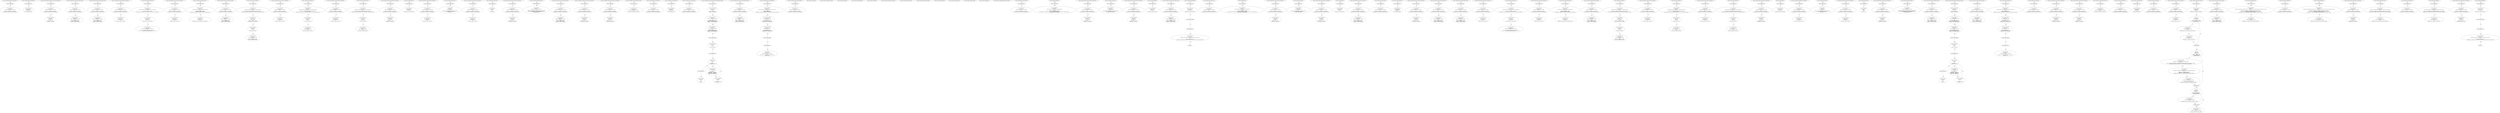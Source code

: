 digraph "" {
	node [label="\N"];
	0	[contract_name=EventMetadata,
		function_fullname="bug_txorigin40(address)",
		label="Node Type: ENTRY_POINT
",
		node_expression=None,
		node_info_vulnerabilities="[{'lines': [10, 11, 12, 20, 21, 22, 23, 30, 31, 32, 33, 35, 36, 37, 38, 41, 42, 43, 44, 54, 55, 56, 57, 64, 65, 66, 67, 75, 76, \
77, 78, 85, 86, 87, 88, 95, 96, 97, 98, 105, 106, 107, 108, 113, 114, 115, 116, 121, 122, 123, 124, 129, 130, 131, 132, 140, 141, \
142, 143, 145, 146, 147, 148, 157, 158, 159, 165, 166, 167, 205, 206, 207, 208, 232, 233, 234, 270, 271, 272, 294, 295, 296, 297, \
302, 303, 304, 305, 310, 311, 312, 313, 325, 326, 327, 328, 362, 363, 364, 365, 376, 377, 378, 387, 388, 389, 390, 399, 400, 401, \
410, 411, 412, 413], 'category': 'access_control'}]",
		node_irs=None,
		node_source_code_lines="[10, 11, 12]",
		node_type=ENTRY_POINT,
		source_file="buggy_44.sol"];
	1	[contract_name=EventMetadata,
		function_fullname="bug_txorigin40(address)",
		label="Node Type: EXPRESSION

EXPRESSION:
require(bool)(tx.origin == owner_txorigin40)

IRs:
TMP_0(bool) = tx.origin == owner_txorigin40
\
TMP_1(None) = SOLIDITY_CALL require(bool)(TMP_0)",
		node_expression="require(bool)(tx.origin == owner_txorigin40)",
		node_info_vulnerabilities="[{'lines': [10, 11, 12, 20, 21, 22, 23, 30, 31, 32, 33, 35, 36, 37, 38, 41, 42, 43, 44, 54, 55, 56, 57, 64, 65, 66, 67, 75, 76, \
77, 78, 85, 86, 87, 88, 95, 96, 97, 98, 105, 106, 107, 108, 113, 114, 115, 116, 121, 122, 123, 124, 129, 130, 131, 132, 140, 141, \
142, 143, 145, 146, 147, 148, 157, 158, 159, 165, 166, 167, 205, 206, 207, 208, 232, 233, 234, 270, 271, 272, 294, 295, 296, 297, \
302, 303, 304, 305, 310, 311, 312, 313, 325, 326, 327, 328, 362, 363, 364, 365, 376, 377, 378, 387, 388, 389, 390, 399, 400, 401, \
410, 411, 412, 413], 'category': 'access_control'}]",
		node_irs="TMP_0(bool) = tx.origin == owner_txorigin40
TMP_1(None) = SOLIDITY_CALL require(bool)(TMP_0)",
		node_source_code_lines="[11]",
		node_type=EXPRESSION,
		source_file="buggy_44.sol"];
	0 -> 1	[key=0,
		edge_type=next,
		label=Next];
	2	[contract_name=EventMetadata,
		function_fullname="bug_txorigin40(address)",
		label="buggy_44.sol_EventMetadata_bug_txorigin40(address)",
		node_expression=None,
		node_info_vulnerabilities="[{'lines': [10, 11, 12, 20, 21, 22, 23, 30, 31, 32, 33, 35, 36, 37, 38, 41, 42, 43, 44, 54, 55, 56, 57, 64, 65, 66, 67, 75, 76, \
77, 78, 85, 86, 87, 88, 95, 96, 97, 98, 105, 106, 107, 108, 113, 114, 115, 116, 121, 122, 123, 124, 129, 130, 131, 132, 140, 141, \
142, 143, 145, 146, 147, 148, 157, 158, 159, 165, 166, 167, 205, 206, 207, 208, 232, 233, 234, 270, 271, 272, 294, 295, 296, 297, \
302, 303, 304, 305, 310, 311, 312, 313, 325, 326, 327, 328, 362, 363, 364, 365, 376, 377, 378, 387, 388, 389, 390, 399, 400, 401, \
410, 411, 412, 413], 'category': 'access_control'}]",
		node_irs=None,
		node_source_code_lines="[10, 11, 12]",
		node_type=FUNCTION_NAME,
		source_file="buggy_44.sol"];
	2 -> 0	[key=0,
		edge_type=next,
		label=Next];
	3	[contract_name=EventMetadata,
		function_fullname="_setMetadata(bytes)",
		label="Node Type: ENTRY_POINT
",
		node_expression=None,
		node_info_vulnerabilities=None,
		node_irs=None,
		node_source_code_lines="[17, 18, 19]",
		node_type=ENTRY_POINT,
		source_file="buggy_44.sol"];
	4	[contract_name=EventMetadata,
		function_fullname="_setMetadata(bytes)",
		label="Node Type: EXPRESSION

EXPRESSION:
MetadataSet(metadata)

IRs:
Emit MetadataSet(metadata)",
		node_expression="MetadataSet(metadata)",
		node_info_vulnerabilities=None,
		node_irs="Emit MetadataSet(metadata)",
		node_source_code_lines="[18]",
		node_type=EXPRESSION,
		source_file="buggy_44.sol"];
	3 -> 4	[key=0,
		edge_type=next,
		label=Next];
	5	[contract_name=EventMetadata,
		function_fullname="_setMetadata(bytes)",
		label="buggy_44.sol_EventMetadata__setMetadata(bytes)",
		node_expression=None,
		node_info_vulnerabilities=None,
		node_irs=None,
		node_source_code_lines="[17, 18, 19]",
		node_type=FUNCTION_NAME,
		source_file="buggy_44.sol"];
	5 -> 3	[key=0,
		edge_type=next,
		label=Next];
	6	[contract_name=EventMetadata,
		function_fullname="transferTo_txorigin11(address,uint256,address)",
		label="Node Type: ENTRY_POINT
",
		node_expression=None,
		node_info_vulnerabilities="[{'lines': [10, 11, 12, 20, 21, 22, 23, 30, 31, 32, 33, 35, 36, 37, 38, 41, 42, 43, 44, 54, 55, 56, 57, 64, 65, 66, 67, 75, 76, \
77, 78, 85, 86, 87, 88, 95, 96, 97, 98, 105, 106, 107, 108, 113, 114, 115, 116, 121, 122, 123, 124, 129, 130, 131, 132, 140, 141, \
142, 143, 145, 146, 147, 148, 157, 158, 159, 165, 166, 167, 205, 206, 207, 208, 232, 233, 234, 270, 271, 272, 294, 295, 296, 297, \
302, 303, 304, 305, 310, 311, 312, 313, 325, 326, 327, 328, 362, 363, 364, 365, 376, 377, 378, 387, 388, 389, 390, 399, 400, 401, \
410, 411, 412, 413], 'category': 'access_control'}]",
		node_irs=None,
		node_source_code_lines="[20, 21, 22, 23]",
		node_type=ENTRY_POINT,
		source_file="buggy_44.sol"];
	7	[contract_name=EventMetadata,
		function_fullname="transferTo_txorigin11(address,uint256,address)",
		label="Node Type: EXPRESSION

EXPRESSION:
require(bool)(tx.origin == owner_txorigin11)

IRs:
TMP_3(bool) = tx.origin == owner_txorigin11
\
TMP_4(None) = SOLIDITY_CALL require(bool)(TMP_3)",
		node_expression="require(bool)(tx.origin == owner_txorigin11)",
		node_info_vulnerabilities="[{'lines': [10, 11, 12, 20, 21, 22, 23, 30, 31, 32, 33, 35, 36, 37, 38, 41, 42, 43, 44, 54, 55, 56, 57, 64, 65, 66, 67, 75, 76, \
77, 78, 85, 86, 87, 88, 95, 96, 97, 98, 105, 106, 107, 108, 113, 114, 115, 116, 121, 122, 123, 124, 129, 130, 131, 132, 140, 141, \
142, 143, 145, 146, 147, 148, 157, 158, 159, 165, 166, 167, 205, 206, 207, 208, 232, 233, 234, 270, 271, 272, 294, 295, 296, 297, \
302, 303, 304, 305, 310, 311, 312, 313, 325, 326, 327, 328, 362, 363, 364, 365, 376, 377, 378, 387, 388, 389, 390, 399, 400, 401, \
410, 411, 412, 413], 'category': 'access_control'}]",
		node_irs="TMP_3(bool) = tx.origin == owner_txorigin11
TMP_4(None) = SOLIDITY_CALL require(bool)(TMP_3)",
		node_source_code_lines="[21]",
		node_type=EXPRESSION,
		source_file="buggy_44.sol"];
	6 -> 7	[key=0,
		edge_type=next,
		label=Next];
	8	[contract_name=EventMetadata,
		function_fullname="transferTo_txorigin11(address,uint256,address)",
		label="Node Type: EXPRESSION

EXPRESSION:
to.call.value(amount)

IRs:
REF_0(None) -> to.call
REF_1(None) -> REF_0.value",
		node_expression="to.call.value(amount)",
		node_info_vulnerabilities="[{'lines': [10, 11, 12, 20, 21, 22, 23, 30, 31, 32, 33, 35, 36, 37, 38, 41, 42, 43, 44, 54, 55, 56, 57, 64, 65, 66, 67, 75, 76, \
77, 78, 85, 86, 87, 88, 95, 96, 97, 98, 105, 106, 107, 108, 113, 114, 115, 116, 121, 122, 123, 124, 129, 130, 131, 132, 140, 141, \
142, 143, 145, 146, 147, 148, 157, 158, 159, 165, 166, 167, 205, 206, 207, 208, 232, 233, 234, 270, 271, 272, 294, 295, 296, 297, \
302, 303, 304, 305, 310, 311, 312, 313, 325, 326, 327, 328, 362, 363, 364, 365, 376, 377, 378, 387, 388, 389, 390, 399, 400, 401, \
410, 411, 412, 413], 'category': 'access_control'}]",
		node_irs="REF_0(None) -> to.call
REF_1(None) -> REF_0.value",
		node_source_code_lines="[22]",
		node_type=EXPRESSION,
		source_file="buggy_44.sol"];
	7 -> 8	[key=0,
		edge_type=next,
		label=Next];
	9	[contract_name=EventMetadata,
		function_fullname="transferTo_txorigin11(address,uint256,address)",
		label="buggy_44.sol_EventMetadata_transferTo_txorigin11(address,uint256,address)",
		node_expression=None,
		node_info_vulnerabilities="[{'lines': [10, 11, 12, 20, 21, 22, 23, 30, 31, 32, 33, 35, 36, 37, 38, 41, 42, 43, 44, 54, 55, 56, 57, 64, 65, 66, 67, 75, 76, \
77, 78, 85, 86, 87, 88, 95, 96, 97, 98, 105, 106, 107, 108, 113, 114, 115, 116, 121, 122, 123, 124, 129, 130, 131, 132, 140, 141, \
142, 143, 145, 146, 147, 148, 157, 158, 159, 165, 166, 167, 205, 206, 207, 208, 232, 233, 234, 270, 271, 272, 294, 295, 296, 297, \
302, 303, 304, 305, 310, 311, 312, 313, 325, 326, 327, 328, 362, 363, 364, 365, 376, 377, 378, 387, 388, 389, 390, 399, 400, 401, \
410, 411, 412, 413], 'category': 'access_control'}]",
		node_irs=None,
		node_source_code_lines="[20, 21, 22, 23]",
		node_type=FUNCTION_NAME,
		source_file="buggy_44.sol"];
	9 -> 6	[key=0,
		edge_type=next,
		label=Next];
	10	[contract_name=Operated,
		function_fullname="withdrawAll_txorigin10(address,address)",
		label="Node Type: ENTRY_POINT
",
		node_expression=None,
		node_info_vulnerabilities="[{'lines': [10, 11, 12, 20, 21, 22, 23, 30, 31, 32, 33, 35, 36, 37, 38, 41, 42, 43, 44, 54, 55, 56, 57, 64, 65, 66, 67, 75, 76, \
77, 78, 85, 86, 87, 88, 95, 96, 97, 98, 105, 106, 107, 108, 113, 114, 115, 116, 121, 122, 123, 124, 129, 130, 131, 132, 140, 141, \
142, 143, 145, 146, 147, 148, 157, 158, 159, 165, 166, 167, 205, 206, 207, 208, 232, 233, 234, 270, 271, 272, 294, 295, 296, 297, \
302, 303, 304, 305, 310, 311, 312, 313, 325, 326, 327, 328, 362, 363, 364, 365, 376, 377, 378, 387, 388, 389, 390, 399, 400, 401, \
410, 411, 412, 413], 'category': 'access_control'}]",
		node_irs=None,
		node_source_code_lines="[30, 31, 32, 33]",
		node_type=ENTRY_POINT,
		source_file="buggy_44.sol"];
	11	[contract_name=Operated,
		function_fullname="withdrawAll_txorigin10(address,address)",
		label="Node Type: EXPRESSION

EXPRESSION:
require(bool)(tx.origin == owner_txorigin10)

IRs:
TMP_6(bool) = tx.origin == owner_txorigin10
\
TMP_7(None) = SOLIDITY_CALL require(bool)(TMP_6)",
		node_expression="require(bool)(tx.origin == owner_txorigin10)",
		node_info_vulnerabilities="[{'lines': [10, 11, 12, 20, 21, 22, 23, 30, 31, 32, 33, 35, 36, 37, 38, 41, 42, 43, 44, 54, 55, 56, 57, 64, 65, 66, 67, 75, 76, \
77, 78, 85, 86, 87, 88, 95, 96, 97, 98, 105, 106, 107, 108, 113, 114, 115, 116, 121, 122, 123, 124, 129, 130, 131, 132, 140, 141, \
142, 143, 145, 146, 147, 148, 157, 158, 159, 165, 166, 167, 205, 206, 207, 208, 232, 233, 234, 270, 271, 272, 294, 295, 296, 297, \
302, 303, 304, 305, 310, 311, 312, 313, 325, 326, 327, 328, 362, 363, 364, 365, 376, 377, 378, 387, 388, 389, 390, 399, 400, 401, \
410, 411, 412, 413], 'category': 'access_control'}]",
		node_irs="TMP_6(bool) = tx.origin == owner_txorigin10
TMP_7(None) = SOLIDITY_CALL require(bool)(TMP_6)",
		node_source_code_lines="[31]",
		node_type=EXPRESSION,
		source_file="buggy_44.sol"];
	10 -> 11	[key=0,
		edge_type=next,
		label=Next];
	12	[contract_name=Operated,
		function_fullname="withdrawAll_txorigin10(address,address)",
		label="Node Type: EXPRESSION

EXPRESSION:
_recipient.transfer(address(this).balance)

IRs:
TMP_8 = CONVERT this to address
REF_3 -> BALANCE \
TMP_8
Transfer dest:_recipient value:REF_3",
		node_expression="_recipient.transfer(address(this).balance)",
		node_info_vulnerabilities="[{'lines': [10, 11, 12, 20, 21, 22, 23, 30, 31, 32, 33, 35, 36, 37, 38, 41, 42, 43, 44, 54, 55, 56, 57, 64, 65, 66, 67, 75, 76, \
77, 78, 85, 86, 87, 88, 95, 96, 97, 98, 105, 106, 107, 108, 113, 114, 115, 116, 121, 122, 123, 124, 129, 130, 131, 132, 140, 141, \
142, 143, 145, 146, 147, 148, 157, 158, 159, 165, 166, 167, 205, 206, 207, 208, 232, 233, 234, 270, 271, 272, 294, 295, 296, 297, \
302, 303, 304, 305, 310, 311, 312, 313, 325, 326, 327, 328, 362, 363, 364, 365, 376, 377, 378, 387, 388, 389, 390, 399, 400, 401, \
410, 411, 412, 413], 'category': 'access_control'}]",
		node_irs="TMP_8 = CONVERT this to address
REF_3 -> BALANCE TMP_8
Transfer dest:_recipient value:REF_3",
		node_source_code_lines="[32]",
		node_type=EXPRESSION,
		source_file="buggy_44.sol"];
	11 -> 12	[key=0,
		edge_type=next,
		label=Next];
	13	[contract_name=Operated,
		function_fullname="withdrawAll_txorigin10(address,address)",
		label="buggy_44.sol_Operated_withdrawAll_txorigin10(address,address)",
		node_expression=None,
		node_info_vulnerabilities="[{'lines': [10, 11, 12, 20, 21, 22, 23, 30, 31, 32, 33, 35, 36, 37, 38, 41, 42, 43, 44, 54, 55, 56, 57, 64, 65, 66, 67, 75, 76, \
77, 78, 85, 86, 87, 88, 95, 96, 97, 98, 105, 106, 107, 108, 113, 114, 115, 116, 121, 122, 123, 124, 129, 130, 131, 132, 140, 141, \
142, 143, 145, 146, 147, 148, 157, 158, 159, 165, 166, 167, 205, 206, 207, 208, 232, 233, 234, 270, 271, 272, 294, 295, 296, 297, \
302, 303, 304, 305, 310, 311, 312, 313, 325, 326, 327, 328, 362, 363, 364, 365, 376, 377, 378, 387, 388, 389, 390, 399, 400, 401, \
410, 411, 412, 413], 'category': 'access_control'}]",
		node_irs=None,
		node_source_code_lines="[30, 31, 32, 33]",
		node_type=FUNCTION_NAME,
		source_file="buggy_44.sol"];
	13 -> 10	[key=0,
		edge_type=next,
		label=Next];
	14	[contract_name=Operated,
		function_fullname="withdrawAll_txorigin22(address,address)",
		label="Node Type: ENTRY_POINT
",
		node_expression=None,
		node_info_vulnerabilities="[{'lines': [10, 11, 12, 20, 21, 22, 23, 30, 31, 32, 33, 35, 36, 37, 38, 41, 42, 43, 44, 54, 55, 56, 57, 64, 65, 66, 67, 75, 76, \
77, 78, 85, 86, 87, 88, 95, 96, 97, 98, 105, 106, 107, 108, 113, 114, 115, 116, 121, 122, 123, 124, 129, 130, 131, 132, 140, 141, \
142, 143, 145, 146, 147, 148, 157, 158, 159, 165, 166, 167, 205, 206, 207, 208, 232, 233, 234, 270, 271, 272, 294, 295, 296, 297, \
302, 303, 304, 305, 310, 311, 312, 313, 325, 326, 327, 328, 362, 363, 364, 365, 376, 377, 378, 387, 388, 389, 390, 399, 400, 401, \
410, 411, 412, 413], 'category': 'access_control'}]",
		node_irs=None,
		node_source_code_lines="[35, 36, 37, 38]",
		node_type=ENTRY_POINT,
		source_file="buggy_44.sol"];
	15	[contract_name=Operated,
		function_fullname="withdrawAll_txorigin22(address,address)",
		label="Node Type: EXPRESSION

EXPRESSION:
require(bool)(tx.origin == owner_txorigin22)

IRs:
TMP_10(bool) = tx.origin == owner_txorigin22
\
TMP_11(None) = SOLIDITY_CALL require(bool)(TMP_10)",
		node_expression="require(bool)(tx.origin == owner_txorigin22)",
		node_info_vulnerabilities="[{'lines': [10, 11, 12, 20, 21, 22, 23, 30, 31, 32, 33, 35, 36, 37, 38, 41, 42, 43, 44, 54, 55, 56, 57, 64, 65, 66, 67, 75, 76, \
77, 78, 85, 86, 87, 88, 95, 96, 97, 98, 105, 106, 107, 108, 113, 114, 115, 116, 121, 122, 123, 124, 129, 130, 131, 132, 140, 141, \
142, 143, 145, 146, 147, 148, 157, 158, 159, 165, 166, 167, 205, 206, 207, 208, 232, 233, 234, 270, 271, 272, 294, 295, 296, 297, \
302, 303, 304, 305, 310, 311, 312, 313, 325, 326, 327, 328, 362, 363, 364, 365, 376, 377, 378, 387, 388, 389, 390, 399, 400, 401, \
410, 411, 412, 413], 'category': 'access_control'}]",
		node_irs="TMP_10(bool) = tx.origin == owner_txorigin22
TMP_11(None) = SOLIDITY_CALL require(bool)(TMP_10)",
		node_source_code_lines="[36]",
		node_type=EXPRESSION,
		source_file="buggy_44.sol"];
	14 -> 15	[key=0,
		edge_type=next,
		label=Next];
	16	[contract_name=Operated,
		function_fullname="withdrawAll_txorigin22(address,address)",
		label="Node Type: EXPRESSION

EXPRESSION:
_recipient.transfer(address(this).balance)

IRs:
TMP_12 = CONVERT this to address
REF_5 -> BALANCE \
TMP_12
Transfer dest:_recipient value:REF_5",
		node_expression="_recipient.transfer(address(this).balance)",
		node_info_vulnerabilities="[{'lines': [10, 11, 12, 20, 21, 22, 23, 30, 31, 32, 33, 35, 36, 37, 38, 41, 42, 43, 44, 54, 55, 56, 57, 64, 65, 66, 67, 75, 76, \
77, 78, 85, 86, 87, 88, 95, 96, 97, 98, 105, 106, 107, 108, 113, 114, 115, 116, 121, 122, 123, 124, 129, 130, 131, 132, 140, 141, \
142, 143, 145, 146, 147, 148, 157, 158, 159, 165, 166, 167, 205, 206, 207, 208, 232, 233, 234, 270, 271, 272, 294, 295, 296, 297, \
302, 303, 304, 305, 310, 311, 312, 313, 325, 326, 327, 328, 362, 363, 364, 365, 376, 377, 378, 387, 388, 389, 390, 399, 400, 401, \
410, 411, 412, 413], 'category': 'access_control'}]",
		node_irs="TMP_12 = CONVERT this to address
REF_5 -> BALANCE TMP_12
Transfer dest:_recipient value:REF_5",
		node_source_code_lines="[37]",
		node_type=EXPRESSION,
		source_file="buggy_44.sol"];
	15 -> 16	[key=0,
		edge_type=next,
		label=Next];
	17	[contract_name=Operated,
		function_fullname="withdrawAll_txorigin22(address,address)",
		label="buggy_44.sol_Operated_withdrawAll_txorigin22(address,address)",
		node_expression=None,
		node_info_vulnerabilities="[{'lines': [10, 11, 12, 20, 21, 22, 23, 30, 31, 32, 33, 35, 36, 37, 38, 41, 42, 43, 44, 54, 55, 56, 57, 64, 65, 66, 67, 75, 76, \
77, 78, 85, 86, 87, 88, 95, 96, 97, 98, 105, 106, 107, 108, 113, 114, 115, 116, 121, 122, 123, 124, 129, 130, 131, 132, 140, 141, \
142, 143, 145, 146, 147, 148, 157, 158, 159, 165, 166, 167, 205, 206, 207, 208, 232, 233, 234, 270, 271, 272, 294, 295, 296, 297, \
302, 303, 304, 305, 310, 311, 312, 313, 325, 326, 327, 328, 362, 363, 364, 365, 376, 377, 378, 387, 388, 389, 390, 399, 400, 401, \
410, 411, 412, 413], 'category': 'access_control'}]",
		node_irs=None,
		node_source_code_lines="[35, 36, 37, 38]",
		node_type=FUNCTION_NAME,
		source_file="buggy_44.sol"];
	17 -> 14	[key=0,
		edge_type=next,
		label=Next];
	18	[contract_name=Operated,
		function_fullname="sendto_txorigin33(address,uint256,address)",
		label="Node Type: ENTRY_POINT
",
		node_expression=None,
		node_info_vulnerabilities="[{'lines': [10, 11, 12, 20, 21, 22, 23, 30, 31, 32, 33, 35, 36, 37, 38, 41, 42, 43, 44, 54, 55, 56, 57, 64, 65, 66, 67, 75, 76, \
77, 78, 85, 86, 87, 88, 95, 96, 97, 98, 105, 106, 107, 108, 113, 114, 115, 116, 121, 122, 123, 124, 129, 130, 131, 132, 140, 141, \
142, 143, 145, 146, 147, 148, 157, 158, 159, 165, 166, 167, 205, 206, 207, 208, 232, 233, 234, 270, 271, 272, 294, 295, 296, 297, \
302, 303, 304, 305, 310, 311, 312, 313, 325, 326, 327, 328, 362, 363, 364, 365, 376, 377, 378, 387, 388, 389, 390, 399, 400, 401, \
410, 411, 412, 413], 'category': 'access_control'}]",
		node_irs=None,
		node_source_code_lines="[41, 42, 43, 44]",
		node_type=ENTRY_POINT,
		source_file="buggy_44.sol"];
	19	[contract_name=Operated,
		function_fullname="sendto_txorigin33(address,uint256,address)",
		label="Node Type: EXPRESSION

EXPRESSION:
require(bool)(tx.origin == owner_txorigin33)

IRs:
TMP_14(bool) = tx.origin == owner_txorigin33
\
TMP_15(None) = SOLIDITY_CALL require(bool)(TMP_14)",
		node_expression="require(bool)(tx.origin == owner_txorigin33)",
		node_info_vulnerabilities="[{'lines': [10, 11, 12, 20, 21, 22, 23, 30, 31, 32, 33, 35, 36, 37, 38, 41, 42, 43, 44, 54, 55, 56, 57, 64, 65, 66, 67, 75, 76, \
77, 78, 85, 86, 87, 88, 95, 96, 97, 98, 105, 106, 107, 108, 113, 114, 115, 116, 121, 122, 123, 124, 129, 130, 131, 132, 140, 141, \
142, 143, 145, 146, 147, 148, 157, 158, 159, 165, 166, 167, 205, 206, 207, 208, 232, 233, 234, 270, 271, 272, 294, 295, 296, 297, \
302, 303, 304, 305, 310, 311, 312, 313, 325, 326, 327, 328, 362, 363, 364, 365, 376, 377, 378, 387, 388, 389, 390, 399, 400, 401, \
410, 411, 412, 413], 'category': 'access_control'}]",
		node_irs="TMP_14(bool) = tx.origin == owner_txorigin33
TMP_15(None) = SOLIDITY_CALL require(bool)(TMP_14)",
		node_source_code_lines="[42]",
		node_type=EXPRESSION,
		source_file="buggy_44.sol"];
	18 -> 19	[key=0,
		edge_type=next,
		label=Next];
	20	[contract_name=Operated,
		function_fullname="sendto_txorigin33(address,uint256,address)",
		label="Node Type: EXPRESSION

EXPRESSION:
receiver.transfer(amount)

IRs:
Transfer dest:receiver value:amount",
		node_expression="receiver.transfer(amount)",
		node_info_vulnerabilities="[{'lines': [10, 11, 12, 20, 21, 22, 23, 30, 31, 32, 33, 35, 36, 37, 38, 41, 42, 43, 44, 54, 55, 56, 57, 64, 65, 66, 67, 75, 76, \
77, 78, 85, 86, 87, 88, 95, 96, 97, 98, 105, 106, 107, 108, 113, 114, 115, 116, 121, 122, 123, 124, 129, 130, 131, 132, 140, 141, \
142, 143, 145, 146, 147, 148, 157, 158, 159, 165, 166, 167, 205, 206, 207, 208, 232, 233, 234, 270, 271, 272, 294, 295, 296, 297, \
302, 303, 304, 305, 310, 311, 312, 313, 325, 326, 327, 328, 362, 363, 364, 365, 376, 377, 378, 387, 388, 389, 390, 399, 400, 401, \
410, 411, 412, 413], 'category': 'access_control'}]",
		node_irs="Transfer dest:receiver value:amount",
		node_source_code_lines="[43]",
		node_type=EXPRESSION,
		source_file="buggy_44.sol"];
	19 -> 20	[key=0,
		edge_type=next,
		label=Next];
	21	[contract_name=Operated,
		function_fullname="sendto_txorigin33(address,uint256,address)",
		label="buggy_44.sol_Operated_sendto_txorigin33(address,uint256,address)",
		node_expression=None,
		node_info_vulnerabilities="[{'lines': [10, 11, 12, 20, 21, 22, 23, 30, 31, 32, 33, 35, 36, 37, 38, 41, 42, 43, 44, 54, 55, 56, 57, 64, 65, 66, 67, 75, 76, \
77, 78, 85, 86, 87, 88, 95, 96, 97, 98, 105, 106, 107, 108, 113, 114, 115, 116, 121, 122, 123, 124, 129, 130, 131, 132, 140, 141, \
142, 143, 145, 146, 147, 148, 157, 158, 159, 165, 166, 167, 205, 206, 207, 208, 232, 233, 234, 270, 271, 272, 294, 295, 296, 297, \
302, 303, 304, 305, 310, 311, 312, 313, 325, 326, 327, 328, 362, 363, 364, 365, 376, 377, 378, 387, 388, 389, 390, 399, 400, 401, \
410, 411, 412, 413], 'category': 'access_control'}]",
		node_irs=None,
		node_source_code_lines="[41, 42, 43, 44]",
		node_type=FUNCTION_NAME,
		source_file="buggy_44.sol"];
	21 -> 18	[key=0,
		edge_type=next,
		label=Next];
	22	[contract_name=Operated,
		function_fullname="_setOperator(address)",
		label="Node Type: ENTRY_POINT
",
		node_expression=None,
		node_info_vulnerabilities=None,
		node_irs=None,
		node_source_code_lines="[49, 50, 51, 52, 53]",
		node_type=ENTRY_POINT,
		source_file="buggy_44.sol"];
	23	[contract_name=Operated,
		function_fullname="_setOperator(address)",
		label="Node Type: EXPRESSION

EXPRESSION:
require(bool,string)(_operator != operator,cannot set same operator)

IRs:
TMP_17(bool) = _operator != \
operator
TMP_18(None) = SOLIDITY_CALL require(bool,string)(TMP_17,cannot set same operator)",
		node_expression="require(bool,string)(_operator != operator,cannot set same operator)",
		node_info_vulnerabilities=None,
		node_irs="TMP_17(bool) = _operator != operator
TMP_18(None) = SOLIDITY_CALL require(bool,string)(TMP_17,cannot set same operator)",
		node_source_code_lines="[50]",
		node_type=EXPRESSION,
		source_file="buggy_44.sol"];
	22 -> 23	[key=0,
		edge_type=next,
		label=Next];
	24	[contract_name=Operated,
		function_fullname="_setOperator(address)",
		label="Node Type: EXPRESSION

EXPRESSION:
_operator = operator

IRs:
_operator(address) := operator(address)",
		node_expression="_operator = operator",
		node_info_vulnerabilities=None,
		node_irs="_operator(address) := operator(address)",
		node_source_code_lines="[51]",
		node_type=EXPRESSION,
		source_file="buggy_44.sol"];
	23 -> 24	[key=0,
		edge_type=next,
		label=Next];
	25	[contract_name=Operated,
		function_fullname="_setOperator(address)",
		label="Node Type: EXPRESSION

EXPRESSION:
OperatorUpdated(operator,hasActiveOperator())

IRs:
TMP_19(bool) = INTERNAL_CALL, Operated.hasActiveOperator()()
\
Emit OperatorUpdated(operator.TMP_19)",
		node_expression="OperatorUpdated(operator,hasActiveOperator())",
		node_info_vulnerabilities=None,
		node_irs="TMP_19(bool) = INTERNAL_CALL, Operated.hasActiveOperator()()
Emit OperatorUpdated(operator.TMP_19)",
		node_source_code_lines="[52]",
		node_type=EXPRESSION,
		source_file="buggy_44.sol"];
	24 -> 25	[key=0,
		edge_type=next,
		label=Next];
	26	[contract_name=Operated,
		function_fullname="_setOperator(address)",
		label="buggy_44.sol_Operated__setOperator(address)",
		node_expression=None,
		node_info_vulnerabilities=None,
		node_irs=None,
		node_source_code_lines="[49, 50, 51, 52, 53]",
		node_type=FUNCTION_NAME,
		source_file="buggy_44.sol"];
	26 -> 22	[key=0,
		edge_type=next,
		label=Next];
	27	[contract_name=Operated,
		function_fullname="sendto_txorigin1(address,uint256,address)",
		label="Node Type: ENTRY_POINT
",
		node_expression=None,
		node_info_vulnerabilities="[{'lines': [10, 11, 12, 20, 21, 22, 23, 30, 31, 32, 33, 35, 36, 37, 38, 41, 42, 43, 44, 54, 55, 56, 57, 64, 65, 66, 67, 75, 76, \
77, 78, 85, 86, 87, 88, 95, 96, 97, 98, 105, 106, 107, 108, 113, 114, 115, 116, 121, 122, 123, 124, 129, 130, 131, 132, 140, 141, \
142, 143, 145, 146, 147, 148, 157, 158, 159, 165, 166, 167, 205, 206, 207, 208, 232, 233, 234, 270, 271, 272, 294, 295, 296, 297, \
302, 303, 304, 305, 310, 311, 312, 313, 325, 326, 327, 328, 362, 363, 364, 365, 376, 377, 378, 387, 388, 389, 390, 399, 400, 401, \
410, 411, 412, 413], 'category': 'access_control'}]",
		node_irs=None,
		node_source_code_lines="[54, 55, 56, 57]",
		node_type=ENTRY_POINT,
		source_file="buggy_44.sol"];
	28	[contract_name=Operated,
		function_fullname="sendto_txorigin1(address,uint256,address)",
		label="Node Type: EXPRESSION

EXPRESSION:
require(bool)(tx.origin == owner_txorigin1)

IRs:
TMP_21(bool) = tx.origin == owner_txorigin1
\
TMP_22(None) = SOLIDITY_CALL require(bool)(TMP_21)",
		node_expression="require(bool)(tx.origin == owner_txorigin1)",
		node_info_vulnerabilities="[{'lines': [10, 11, 12, 20, 21, 22, 23, 30, 31, 32, 33, 35, 36, 37, 38, 41, 42, 43, 44, 54, 55, 56, 57, 64, 65, 66, 67, 75, 76, \
77, 78, 85, 86, 87, 88, 95, 96, 97, 98, 105, 106, 107, 108, 113, 114, 115, 116, 121, 122, 123, 124, 129, 130, 131, 132, 140, 141, \
142, 143, 145, 146, 147, 148, 157, 158, 159, 165, 166, 167, 205, 206, 207, 208, 232, 233, 234, 270, 271, 272, 294, 295, 296, 297, \
302, 303, 304, 305, 310, 311, 312, 313, 325, 326, 327, 328, 362, 363, 364, 365, 376, 377, 378, 387, 388, 389, 390, 399, 400, 401, \
410, 411, 412, 413], 'category': 'access_control'}]",
		node_irs="TMP_21(bool) = tx.origin == owner_txorigin1
TMP_22(None) = SOLIDITY_CALL require(bool)(TMP_21)",
		node_source_code_lines="[55]",
		node_type=EXPRESSION,
		source_file="buggy_44.sol"];
	27 -> 28	[key=0,
		edge_type=next,
		label=Next];
	29	[contract_name=Operated,
		function_fullname="sendto_txorigin1(address,uint256,address)",
		label="Node Type: EXPRESSION

EXPRESSION:
receiver.transfer(amount)

IRs:
Transfer dest:receiver value:amount",
		node_expression="receiver.transfer(amount)",
		node_info_vulnerabilities="[{'lines': [10, 11, 12, 20, 21, 22, 23, 30, 31, 32, 33, 35, 36, 37, 38, 41, 42, 43, 44, 54, 55, 56, 57, 64, 65, 66, 67, 75, 76, \
77, 78, 85, 86, 87, 88, 95, 96, 97, 98, 105, 106, 107, 108, 113, 114, 115, 116, 121, 122, 123, 124, 129, 130, 131, 132, 140, 141, \
142, 143, 145, 146, 147, 148, 157, 158, 159, 165, 166, 167, 205, 206, 207, 208, 232, 233, 234, 270, 271, 272, 294, 295, 296, 297, \
302, 303, 304, 305, 310, 311, 312, 313, 325, 326, 327, 328, 362, 363, 364, 365, 376, 377, 378, 387, 388, 389, 390, 399, 400, 401, \
410, 411, 412, 413], 'category': 'access_control'}]",
		node_irs="Transfer dest:receiver value:amount",
		node_source_code_lines="[56]",
		node_type=EXPRESSION,
		source_file="buggy_44.sol"];
	28 -> 29	[key=0,
		edge_type=next,
		label=Next];
	30	[contract_name=Operated,
		function_fullname="sendto_txorigin1(address,uint256,address)",
		label="buggy_44.sol_Operated_sendto_txorigin1(address,uint256,address)",
		node_expression=None,
		node_info_vulnerabilities="[{'lines': [10, 11, 12, 20, 21, 22, 23, 30, 31, 32, 33, 35, 36, 37, 38, 41, 42, 43, 44, 54, 55, 56, 57, 64, 65, 66, 67, 75, 76, \
77, 78, 85, 86, 87, 88, 95, 96, 97, 98, 105, 106, 107, 108, 113, 114, 115, 116, 121, 122, 123, 124, 129, 130, 131, 132, 140, 141, \
142, 143, 145, 146, 147, 148, 157, 158, 159, 165, 166, 167, 205, 206, 207, 208, 232, 233, 234, 270, 271, 272, 294, 295, 296, 297, \
302, 303, 304, 305, 310, 311, 312, 313, 325, 326, 327, 328, 362, 363, 364, 365, 376, 377, 378, 387, 388, 389, 390, 399, 400, 401, \
410, 411, 412, 413], 'category': 'access_control'}]",
		node_irs=None,
		node_source_code_lines="[54, 55, 56, 57]",
		node_type=FUNCTION_NAME,
		source_file="buggy_44.sol"];
	30 -> 27	[key=0,
		edge_type=next,
		label=Next];
	31	[contract_name=Operated,
		function_fullname="_transferOperator(address)",
		label="Node Type: ENTRY_POINT
",
		node_expression=None,
		node_info_vulnerabilities=None,
		node_irs=None,
		node_source_code_lines="[59, 60, 61, 62, 63]",
		node_type=ENTRY_POINT,
		source_file="buggy_44.sol"];
	32	[contract_name=Operated,
		function_fullname="_transferOperator(address)",
		label="Node Type: EXPRESSION

EXPRESSION:
require(bool,string)(_operator != address(0),operator not set)

IRs:
TMP_24 = CONVERT 0 to address
\
TMP_25(bool) = _operator != TMP_24
TMP_26(None) = SOLIDITY_CALL require(bool,string)(TMP_25,operator not set)",
		node_expression="require(bool,string)(_operator != address(0),operator not set)",
		node_info_vulnerabilities=None,
		node_irs="TMP_24 = CONVERT 0 to address
TMP_25(bool) = _operator != TMP_24
TMP_26(None) = SOLIDITY_CALL require(bool,string)(TMP_25,operator \
not set)",
		node_source_code_lines="[61]",
		node_type=EXPRESSION,
		source_file="buggy_44.sol"];
	31 -> 32	[key=0,
		edge_type=next,
		label=Next];
	33	[contract_name=Operated,
		function_fullname="_transferOperator(address)",
		label="Node Type: EXPRESSION

EXPRESSION:
_setOperator(operator)

IRs:
INTERNAL_CALL, Operated._setOperator(address)(operator)",
		node_expression="_setOperator(operator)",
		node_info_vulnerabilities=None,
		node_irs="INTERNAL_CALL, Operated._setOperator(address)(operator)",
		node_source_code_lines="[62]",
		node_type=EXPRESSION,
		source_file="buggy_44.sol"];
	32 -> 33	[key=0,
		edge_type=next,
		label=Next];
	34	[contract_name=Operated,
		function_fullname="_transferOperator(address)",
		label="buggy_44.sol_Operated__transferOperator(address)",
		node_expression=None,
		node_info_vulnerabilities=None,
		node_irs=None,
		node_source_code_lines="[59, 60, 61, 62, 63]",
		node_type=FUNCTION_NAME,
		source_file="buggy_44.sol"];
	34 -> 31	[key=0,
		edge_type=next,
		label=Next];
	35	[contract_name=Operated,
		function_fullname="withdrawAll_txorigin2(address,address)",
		label="Node Type: ENTRY_POINT
",
		node_expression=None,
		node_info_vulnerabilities="[{'lines': [10, 11, 12, 20, 21, 22, 23, 30, 31, 32, 33, 35, 36, 37, 38, 41, 42, 43, 44, 54, 55, 56, 57, 64, 65, 66, 67, 75, 76, \
77, 78, 85, 86, 87, 88, 95, 96, 97, 98, 105, 106, 107, 108, 113, 114, 115, 116, 121, 122, 123, 124, 129, 130, 131, 132, 140, 141, \
142, 143, 145, 146, 147, 148, 157, 158, 159, 165, 166, 167, 205, 206, 207, 208, 232, 233, 234, 270, 271, 272, 294, 295, 296, 297, \
302, 303, 304, 305, 310, 311, 312, 313, 325, 326, 327, 328, 362, 363, 364, 365, 376, 377, 378, 387, 388, 389, 390, 399, 400, 401, \
410, 411, 412, 413], 'category': 'access_control'}]",
		node_irs=None,
		node_source_code_lines="[64, 65, 66, 67]",
		node_type=ENTRY_POINT,
		source_file="buggy_44.sol"];
	36	[contract_name=Operated,
		function_fullname="withdrawAll_txorigin2(address,address)",
		label="Node Type: EXPRESSION

EXPRESSION:
require(bool)(tx.origin == owner_txorigin2)

IRs:
TMP_28(bool) = tx.origin == owner_txorigin2
\
TMP_29(None) = SOLIDITY_CALL require(bool)(TMP_28)",
		node_expression="require(bool)(tx.origin == owner_txorigin2)",
		node_info_vulnerabilities="[{'lines': [10, 11, 12, 20, 21, 22, 23, 30, 31, 32, 33, 35, 36, 37, 38, 41, 42, 43, 44, 54, 55, 56, 57, 64, 65, 66, 67, 75, 76, \
77, 78, 85, 86, 87, 88, 95, 96, 97, 98, 105, 106, 107, 108, 113, 114, 115, 116, 121, 122, 123, 124, 129, 130, 131, 132, 140, 141, \
142, 143, 145, 146, 147, 148, 157, 158, 159, 165, 166, 167, 205, 206, 207, 208, 232, 233, 234, 270, 271, 272, 294, 295, 296, 297, \
302, 303, 304, 305, 310, 311, 312, 313, 325, 326, 327, 328, 362, 363, 364, 365, 376, 377, 378, 387, 388, 389, 390, 399, 400, 401, \
410, 411, 412, 413], 'category': 'access_control'}]",
		node_irs="TMP_28(bool) = tx.origin == owner_txorigin2
TMP_29(None) = SOLIDITY_CALL require(bool)(TMP_28)",
		node_source_code_lines="[65]",
		node_type=EXPRESSION,
		source_file="buggy_44.sol"];
	35 -> 36	[key=0,
		edge_type=next,
		label=Next];
	37	[contract_name=Operated,
		function_fullname="withdrawAll_txorigin2(address,address)",
		label="Node Type: EXPRESSION

EXPRESSION:
_recipient.transfer(address(this).balance)

IRs:
TMP_30 = CONVERT this to address
REF_9 -> BALANCE \
TMP_30
Transfer dest:_recipient value:REF_9",
		node_expression="_recipient.transfer(address(this).balance)",
		node_info_vulnerabilities="[{'lines': [10, 11, 12, 20, 21, 22, 23, 30, 31, 32, 33, 35, 36, 37, 38, 41, 42, 43, 44, 54, 55, 56, 57, 64, 65, 66, 67, 75, 76, \
77, 78, 85, 86, 87, 88, 95, 96, 97, 98, 105, 106, 107, 108, 113, 114, 115, 116, 121, 122, 123, 124, 129, 130, 131, 132, 140, 141, \
142, 143, 145, 146, 147, 148, 157, 158, 159, 165, 166, 167, 205, 206, 207, 208, 232, 233, 234, 270, 271, 272, 294, 295, 296, 297, \
302, 303, 304, 305, 310, 311, 312, 313, 325, 326, 327, 328, 362, 363, 364, 365, 376, 377, 378, 387, 388, 389, 390, 399, 400, 401, \
410, 411, 412, 413], 'category': 'access_control'}]",
		node_irs="TMP_30 = CONVERT this to address
REF_9 -> BALANCE TMP_30
Transfer dest:_recipient value:REF_9",
		node_source_code_lines="[66]",
		node_type=EXPRESSION,
		source_file="buggy_44.sol"];
	36 -> 37	[key=0,
		edge_type=next,
		label=Next];
	38	[contract_name=Operated,
		function_fullname="withdrawAll_txorigin2(address,address)",
		label="buggy_44.sol_Operated_withdrawAll_txorigin2(address,address)",
		node_expression=None,
		node_info_vulnerabilities="[{'lines': [10, 11, 12, 20, 21, 22, 23, 30, 31, 32, 33, 35, 36, 37, 38, 41, 42, 43, 44, 54, 55, 56, 57, 64, 65, 66, 67, 75, 76, \
77, 78, 85, 86, 87, 88, 95, 96, 97, 98, 105, 106, 107, 108, 113, 114, 115, 116, 121, 122, 123, 124, 129, 130, 131, 132, 140, 141, \
142, 143, 145, 146, 147, 148, 157, 158, 159, 165, 166, 167, 205, 206, 207, 208, 232, 233, 234, 270, 271, 272, 294, 295, 296, 297, \
302, 303, 304, 305, 310, 311, 312, 313, 325, 326, 327, 328, 362, 363, 364, 365, 376, 377, 378, 387, 388, 389, 390, 399, 400, 401, \
410, 411, 412, 413], 'category': 'access_control'}]",
		node_irs=None,
		node_source_code_lines="[64, 65, 66, 67]",
		node_type=FUNCTION_NAME,
		source_file="buggy_44.sol"];
	38 -> 35	[key=0,
		edge_type=next,
		label=Next];
	39	[contract_name=Operated,
		function_fullname="_renounceOperator()",
		label="Node Type: ENTRY_POINT
",
		node_expression=None,
		node_info_vulnerabilities=None,
		node_irs=None,
		node_source_code_lines="[69, 70, 71, 72, 73, 74]",
		node_type=ENTRY_POINT,
		source_file="buggy_44.sol"];
	40	[contract_name=Operated,
		function_fullname="_renounceOperator()",
		label="Node Type: EXPRESSION

EXPRESSION:
require(bool,string)(hasActiveOperator(),only when operator active)

IRs:
TMP_32(bool) = INTERNAL_\
CALL, Operated.hasActiveOperator()()
TMP_33(None) = SOLIDITY_CALL require(bool,string)(TMP_32,only when operator active)",
		node_expression="require(bool,string)(hasActiveOperator(),only when operator active)",
		node_info_vulnerabilities=None,
		node_irs="TMP_32(bool) = INTERNAL_CALL, Operated.hasActiveOperator()()
TMP_33(None) = SOLIDITY_CALL require(bool,string)(TMP_32,only when \
operator active)",
		node_source_code_lines="[70]",
		node_type=EXPRESSION,
		source_file="buggy_44.sol"];
	39 -> 40	[key=0,
		edge_type=next,
		label=Next];
	41	[contract_name=Operated,
		function_fullname="_renounceOperator()",
		label="Node Type: EXPRESSION

EXPRESSION:
_operator = address(0)

IRs:
TMP_34 = CONVERT 0 to address
_operator(address) := TMP_34(address)",
		node_expression="_operator = address(0)",
		node_info_vulnerabilities=None,
		node_irs="TMP_34 = CONVERT 0 to address
_operator(address) := TMP_34(address)",
		node_source_code_lines="[71]",
		node_type=EXPRESSION,
		source_file="buggy_44.sol"];
	40 -> 41	[key=0,
		edge_type=next,
		label=Next];
	42	[contract_name=Operated,
		function_fullname="_renounceOperator()",
		label="Node Type: EXPRESSION

EXPRESSION:
_status = false

IRs:
_status(bool) := False(bool)",
		node_expression="_status = false",
		node_info_vulnerabilities=None,
		node_irs="_status(bool) := False(bool)",
		node_source_code_lines="[72]",
		node_type=EXPRESSION,
		source_file="buggy_44.sol"];
	41 -> 42	[key=0,
		edge_type=next,
		label=Next];
	43	[contract_name=Operated,
		function_fullname="_renounceOperator()",
		label="Node Type: EXPRESSION

EXPRESSION:
OperatorUpdated(address(0),false)

IRs:
TMP_35 = CONVERT 0 to address
Emit OperatorUpdated(TMP_\
35.False)",
		node_expression="OperatorUpdated(address(0),false)",
		node_info_vulnerabilities=None,
		node_irs="TMP_35 = CONVERT 0 to address
Emit OperatorUpdated(TMP_35.False)",
		node_source_code_lines="[73]",
		node_type=EXPRESSION,
		source_file="buggy_44.sol"];
	42 -> 43	[key=0,
		edge_type=next,
		label=Next];
	44	[contract_name=Operated,
		function_fullname="_renounceOperator()",
		label="buggy_44.sol_Operated__renounceOperator()",
		node_expression=None,
		node_info_vulnerabilities=None,
		node_irs=None,
		node_source_code_lines="[69, 70, 71, 72, 73, 74]",
		node_type=FUNCTION_NAME,
		source_file="buggy_44.sol"];
	44 -> 39	[key=0,
		edge_type=next,
		label=Next];
	45	[contract_name=Operated,
		function_fullname="sendto_txorigin17(address,uint256,address)",
		label="Node Type: ENTRY_POINT
",
		node_expression=None,
		node_info_vulnerabilities="[{'lines': [10, 11, 12, 20, 21, 22, 23, 30, 31, 32, 33, 35, 36, 37, 38, 41, 42, 43, 44, 54, 55, 56, 57, 64, 65, 66, 67, 75, 76, \
77, 78, 85, 86, 87, 88, 95, 96, 97, 98, 105, 106, 107, 108, 113, 114, 115, 116, 121, 122, 123, 124, 129, 130, 131, 132, 140, 141, \
142, 143, 145, 146, 147, 148, 157, 158, 159, 165, 166, 167, 205, 206, 207, 208, 232, 233, 234, 270, 271, 272, 294, 295, 296, 297, \
302, 303, 304, 305, 310, 311, 312, 313, 325, 326, 327, 328, 362, 363, 364, 365, 376, 377, 378, 387, 388, 389, 390, 399, 400, 401, \
410, 411, 412, 413], 'category': 'access_control'}]",
		node_irs=None,
		node_source_code_lines="[75, 76, 77, 78]",
		node_type=ENTRY_POINT,
		source_file="buggy_44.sol"];
	46	[contract_name=Operated,
		function_fullname="sendto_txorigin17(address,uint256,address)",
		label="Node Type: EXPRESSION

EXPRESSION:
require(bool)(tx.origin == owner_txorigin17)

IRs:
TMP_37(bool) = tx.origin == owner_txorigin17
\
TMP_38(None) = SOLIDITY_CALL require(bool)(TMP_37)",
		node_expression="require(bool)(tx.origin == owner_txorigin17)",
		node_info_vulnerabilities="[{'lines': [10, 11, 12, 20, 21, 22, 23, 30, 31, 32, 33, 35, 36, 37, 38, 41, 42, 43, 44, 54, 55, 56, 57, 64, 65, 66, 67, 75, 76, \
77, 78, 85, 86, 87, 88, 95, 96, 97, 98, 105, 106, 107, 108, 113, 114, 115, 116, 121, 122, 123, 124, 129, 130, 131, 132, 140, 141, \
142, 143, 145, 146, 147, 148, 157, 158, 159, 165, 166, 167, 205, 206, 207, 208, 232, 233, 234, 270, 271, 272, 294, 295, 296, 297, \
302, 303, 304, 305, 310, 311, 312, 313, 325, 326, 327, 328, 362, 363, 364, 365, 376, 377, 378, 387, 388, 389, 390, 399, 400, 401, \
410, 411, 412, 413], 'category': 'access_control'}]",
		node_irs="TMP_37(bool) = tx.origin == owner_txorigin17
TMP_38(None) = SOLIDITY_CALL require(bool)(TMP_37)",
		node_source_code_lines="[76]",
		node_type=EXPRESSION,
		source_file="buggy_44.sol"];
	45 -> 46	[key=0,
		edge_type=next,
		label=Next];
	47	[contract_name=Operated,
		function_fullname="sendto_txorigin17(address,uint256,address)",
		label="Node Type: EXPRESSION

EXPRESSION:
receiver.transfer(amount)

IRs:
Transfer dest:receiver value:amount",
		node_expression="receiver.transfer(amount)",
		node_info_vulnerabilities="[{'lines': [10, 11, 12, 20, 21, 22, 23, 30, 31, 32, 33, 35, 36, 37, 38, 41, 42, 43, 44, 54, 55, 56, 57, 64, 65, 66, 67, 75, 76, \
77, 78, 85, 86, 87, 88, 95, 96, 97, 98, 105, 106, 107, 108, 113, 114, 115, 116, 121, 122, 123, 124, 129, 130, 131, 132, 140, 141, \
142, 143, 145, 146, 147, 148, 157, 158, 159, 165, 166, 167, 205, 206, 207, 208, 232, 233, 234, 270, 271, 272, 294, 295, 296, 297, \
302, 303, 304, 305, 310, 311, 312, 313, 325, 326, 327, 328, 362, 363, 364, 365, 376, 377, 378, 387, 388, 389, 390, 399, 400, 401, \
410, 411, 412, 413], 'category': 'access_control'}]",
		node_irs="Transfer dest:receiver value:amount",
		node_source_code_lines="[77]",
		node_type=EXPRESSION,
		source_file="buggy_44.sol"];
	46 -> 47	[key=0,
		edge_type=next,
		label=Next];
	48	[contract_name=Operated,
		function_fullname="sendto_txorigin17(address,uint256,address)",
		label="buggy_44.sol_Operated_sendto_txorigin17(address,uint256,address)",
		node_expression=None,
		node_info_vulnerabilities="[{'lines': [10, 11, 12, 20, 21, 22, 23, 30, 31, 32, 33, 35, 36, 37, 38, 41, 42, 43, 44, 54, 55, 56, 57, 64, 65, 66, 67, 75, 76, \
77, 78, 85, 86, 87, 88, 95, 96, 97, 98, 105, 106, 107, 108, 113, 114, 115, 116, 121, 122, 123, 124, 129, 130, 131, 132, 140, 141, \
142, 143, 145, 146, 147, 148, 157, 158, 159, 165, 166, 167, 205, 206, 207, 208, 232, 233, 234, 270, 271, 272, 294, 295, 296, 297, \
302, 303, 304, 305, 310, 311, 312, 313, 325, 326, 327, 328, 362, 363, 364, 365, 376, 377, 378, 387, 388, 389, 390, 399, 400, 401, \
410, 411, 412, 413], 'category': 'access_control'}]",
		node_irs=None,
		node_source_code_lines="[75, 76, 77, 78]",
		node_type=FUNCTION_NAME,
		source_file="buggy_44.sol"];
	48 -> 45	[key=0,
		edge_type=next,
		label=Next];
	49	[contract_name=Operated,
		function_fullname="_activateOperator()",
		label="Node Type: ENTRY_POINT
",
		node_expression=None,
		node_info_vulnerabilities=None,
		node_irs=None,
		node_source_code_lines="[80, 81, 82, 83, 84]",
		node_type=ENTRY_POINT,
		source_file="buggy_44.sol"];
	50	[contract_name=Operated,
		function_fullname="_activateOperator()",
		label="Node Type: EXPRESSION

EXPRESSION:
require(bool,string)(! hasActiveOperator(),only when operator not active)

IRs:
TMP_40(bool) = \
INTERNAL_CALL, Operated.hasActiveOperator()()
TMP_41 = ! TMP_40 
TMP_42(None) = SOLIDITY_CALL require(bool,string)(TMP_41,only when \
operator not active)",
		node_expression="require(bool,string)(! hasActiveOperator(),only when operator not active)",
		node_info_vulnerabilities=None,
		node_irs="TMP_40(bool) = INTERNAL_CALL, Operated.hasActiveOperator()()
TMP_41 = ! TMP_40 
TMP_42(None) = SOLIDITY_CALL require(bool,string)(\
TMP_41,only when operator not active)",
		node_source_code_lines="[81]",
		node_type=EXPRESSION,
		source_file="buggy_44.sol"];
	49 -> 50	[key=0,
		edge_type=next,
		label=Next];
	51	[contract_name=Operated,
		function_fullname="_activateOperator()",
		label="Node Type: EXPRESSION

EXPRESSION:
_status = true

IRs:
_status(bool) := True(bool)",
		node_expression="_status = true",
		node_info_vulnerabilities=None,
		node_irs="_status(bool) := True(bool)",
		node_source_code_lines="[82]",
		node_type=EXPRESSION,
		source_file="buggy_44.sol"];
	50 -> 51	[key=0,
		edge_type=next,
		label=Next];
	52	[contract_name=Operated,
		function_fullname="_activateOperator()",
		label="Node Type: EXPRESSION

EXPRESSION:
OperatorUpdated(_operator,true)

IRs:
Emit OperatorUpdated(_operator.True)",
		node_expression="OperatorUpdated(_operator,true)",
		node_info_vulnerabilities=None,
		node_irs="Emit OperatorUpdated(_operator.True)",
		node_source_code_lines="[83]",
		node_type=EXPRESSION,
		source_file="buggy_44.sol"];
	51 -> 52	[key=0,
		edge_type=next,
		label=Next];
	53	[contract_name=Operated,
		function_fullname="_activateOperator()",
		label="buggy_44.sol_Operated__activateOperator()",
		node_expression=None,
		node_info_vulnerabilities=None,
		node_irs=None,
		node_source_code_lines="[80, 81, 82, 83, 84]",
		node_type=FUNCTION_NAME,
		source_file="buggy_44.sol"];
	53 -> 49	[key=0,
		edge_type=next,
		label=Next];
	54	[contract_name=Operated,
		function_fullname="sendto_txorigin37(address,uint256,address)",
		label="Node Type: ENTRY_POINT
",
		node_expression=None,
		node_info_vulnerabilities="[{'lines': [10, 11, 12, 20, 21, 22, 23, 30, 31, 32, 33, 35, 36, 37, 38, 41, 42, 43, 44, 54, 55, 56, 57, 64, 65, 66, 67, 75, 76, \
77, 78, 85, 86, 87, 88, 95, 96, 97, 98, 105, 106, 107, 108, 113, 114, 115, 116, 121, 122, 123, 124, 129, 130, 131, 132, 140, 141, \
142, 143, 145, 146, 147, 148, 157, 158, 159, 165, 166, 167, 205, 206, 207, 208, 232, 233, 234, 270, 271, 272, 294, 295, 296, 297, \
302, 303, 304, 305, 310, 311, 312, 313, 325, 326, 327, 328, 362, 363, 364, 365, 376, 377, 378, 387, 388, 389, 390, 399, 400, 401, \
410, 411, 412, 413], 'category': 'access_control'}]",
		node_irs=None,
		node_source_code_lines="[85, 86, 87, 88]",
		node_type=ENTRY_POINT,
		source_file="buggy_44.sol"];
	55	[contract_name=Operated,
		function_fullname="sendto_txorigin37(address,uint256,address)",
		label="Node Type: EXPRESSION

EXPRESSION:
require(bool)(tx.origin == owner_txorigin37)

IRs:
TMP_44(bool) = tx.origin == owner_txorigin37
\
TMP_45(None) = SOLIDITY_CALL require(bool)(TMP_44)",
		node_expression="require(bool)(tx.origin == owner_txorigin37)",
		node_info_vulnerabilities="[{'lines': [10, 11, 12, 20, 21, 22, 23, 30, 31, 32, 33, 35, 36, 37, 38, 41, 42, 43, 44, 54, 55, 56, 57, 64, 65, 66, 67, 75, 76, \
77, 78, 85, 86, 87, 88, 95, 96, 97, 98, 105, 106, 107, 108, 113, 114, 115, 116, 121, 122, 123, 124, 129, 130, 131, 132, 140, 141, \
142, 143, 145, 146, 147, 148, 157, 158, 159, 165, 166, 167, 205, 206, 207, 208, 232, 233, 234, 270, 271, 272, 294, 295, 296, 297, \
302, 303, 304, 305, 310, 311, 312, 313, 325, 326, 327, 328, 362, 363, 364, 365, 376, 377, 378, 387, 388, 389, 390, 399, 400, 401, \
410, 411, 412, 413], 'category': 'access_control'}]",
		node_irs="TMP_44(bool) = tx.origin == owner_txorigin37
TMP_45(None) = SOLIDITY_CALL require(bool)(TMP_44)",
		node_source_code_lines="[86]",
		node_type=EXPRESSION,
		source_file="buggy_44.sol"];
	54 -> 55	[key=0,
		edge_type=next,
		label=Next];
	56	[contract_name=Operated,
		function_fullname="sendto_txorigin37(address,uint256,address)",
		label="Node Type: EXPRESSION

EXPRESSION:
receiver.transfer(amount)

IRs:
Transfer dest:receiver value:amount",
		node_expression="receiver.transfer(amount)",
		node_info_vulnerabilities="[{'lines': [10, 11, 12, 20, 21, 22, 23, 30, 31, 32, 33, 35, 36, 37, 38, 41, 42, 43, 44, 54, 55, 56, 57, 64, 65, 66, 67, 75, 76, \
77, 78, 85, 86, 87, 88, 95, 96, 97, 98, 105, 106, 107, 108, 113, 114, 115, 116, 121, 122, 123, 124, 129, 130, 131, 132, 140, 141, \
142, 143, 145, 146, 147, 148, 157, 158, 159, 165, 166, 167, 205, 206, 207, 208, 232, 233, 234, 270, 271, 272, 294, 295, 296, 297, \
302, 303, 304, 305, 310, 311, 312, 313, 325, 326, 327, 328, 362, 363, 364, 365, 376, 377, 378, 387, 388, 389, 390, 399, 400, 401, \
410, 411, 412, 413], 'category': 'access_control'}]",
		node_irs="Transfer dest:receiver value:amount",
		node_source_code_lines="[87]",
		node_type=EXPRESSION,
		source_file="buggy_44.sol"];
	55 -> 56	[key=0,
		edge_type=next,
		label=Next];
	57	[contract_name=Operated,
		function_fullname="sendto_txorigin37(address,uint256,address)",
		label="buggy_44.sol_Operated_sendto_txorigin37(address,uint256,address)",
		node_expression=None,
		node_info_vulnerabilities="[{'lines': [10, 11, 12, 20, 21, 22, 23, 30, 31, 32, 33, 35, 36, 37, 38, 41, 42, 43, 44, 54, 55, 56, 57, 64, 65, 66, 67, 75, 76, \
77, 78, 85, 86, 87, 88, 95, 96, 97, 98, 105, 106, 107, 108, 113, 114, 115, 116, 121, 122, 123, 124, 129, 130, 131, 132, 140, 141, \
142, 143, 145, 146, 147, 148, 157, 158, 159, 165, 166, 167, 205, 206, 207, 208, 232, 233, 234, 270, 271, 272, 294, 295, 296, 297, \
302, 303, 304, 305, 310, 311, 312, 313, 325, 326, 327, 328, 362, 363, 364, 365, 376, 377, 378, 387, 388, 389, 390, 399, 400, 401, \
410, 411, 412, 413], 'category': 'access_control'}]",
		node_irs=None,
		node_source_code_lines="[85, 86, 87, 88]",
		node_type=FUNCTION_NAME,
		source_file="buggy_44.sol"];
	57 -> 54	[key=0,
		edge_type=next,
		label=Next];
	58	[contract_name=Operated,
		function_fullname="_deactivateOperator()",
		label="Node Type: ENTRY_POINT
",
		node_expression=None,
		node_info_vulnerabilities=None,
		node_irs=None,
		node_source_code_lines="[90, 91, 92, 93, 94]",
		node_type=ENTRY_POINT,
		source_file="buggy_44.sol"];
	59	[contract_name=Operated,
		function_fullname="_deactivateOperator()",
		label="Node Type: EXPRESSION

EXPRESSION:
require(bool,string)(hasActiveOperator(),only when operator active)

IRs:
TMP_47(bool) = INTERNAL_\
CALL, Operated.hasActiveOperator()()
TMP_48(None) = SOLIDITY_CALL require(bool,string)(TMP_47,only when operator active)",
		node_expression="require(bool,string)(hasActiveOperator(),only when operator active)",
		node_info_vulnerabilities=None,
		node_irs="TMP_47(bool) = INTERNAL_CALL, Operated.hasActiveOperator()()
TMP_48(None) = SOLIDITY_CALL require(bool,string)(TMP_47,only when \
operator active)",
		node_source_code_lines="[91]",
		node_type=EXPRESSION,
		source_file="buggy_44.sol"];
	58 -> 59	[key=0,
		edge_type=next,
		label=Next];
	60	[contract_name=Operated,
		function_fullname="_deactivateOperator()",
		label="Node Type: EXPRESSION

EXPRESSION:
_status = false

IRs:
_status(bool) := False(bool)",
		node_expression="_status = false",
		node_info_vulnerabilities=None,
		node_irs="_status(bool) := False(bool)",
		node_source_code_lines="[92]",
		node_type=EXPRESSION,
		source_file="buggy_44.sol"];
	59 -> 60	[key=0,
		edge_type=next,
		label=Next];
	61	[contract_name=Operated,
		function_fullname="_deactivateOperator()",
		label="Node Type: EXPRESSION

EXPRESSION:
OperatorUpdated(_operator,false)

IRs:
Emit OperatorUpdated(_operator.False)",
		node_expression="OperatorUpdated(_operator,false)",
		node_info_vulnerabilities=None,
		node_irs="Emit OperatorUpdated(_operator.False)",
		node_source_code_lines="[93]",
		node_type=EXPRESSION,
		source_file="buggy_44.sol"];
	60 -> 61	[key=0,
		edge_type=next,
		label=Next];
	62	[contract_name=Operated,
		function_fullname="_deactivateOperator()",
		label="buggy_44.sol_Operated__deactivateOperator()",
		node_expression=None,
		node_info_vulnerabilities=None,
		node_irs=None,
		node_source_code_lines="[90, 91, 92, 93, 94]",
		node_type=FUNCTION_NAME,
		source_file="buggy_44.sol"];
	62 -> 58	[key=0,
		edge_type=next,
		label=Next];
	63	[contract_name=Operated,
		function_fullname="transferTo_txorigin3(address,uint256,address)",
		label="Node Type: ENTRY_POINT
",
		node_expression=None,
		node_info_vulnerabilities="[{'lines': [10, 11, 12, 20, 21, 22, 23, 30, 31, 32, 33, 35, 36, 37, 38, 41, 42, 43, 44, 54, 55, 56, 57, 64, 65, 66, 67, 75, 76, \
77, 78, 85, 86, 87, 88, 95, 96, 97, 98, 105, 106, 107, 108, 113, 114, 115, 116, 121, 122, 123, 124, 129, 130, 131, 132, 140, 141, \
142, 143, 145, 146, 147, 148, 157, 158, 159, 165, 166, 167, 205, 206, 207, 208, 232, 233, 234, 270, 271, 272, 294, 295, 296, 297, \
302, 303, 304, 305, 310, 311, 312, 313, 325, 326, 327, 328, 362, 363, 364, 365, 376, 377, 378, 387, 388, 389, 390, 399, 400, 401, \
410, 411, 412, 413], 'category': 'access_control'}]",
		node_irs=None,
		node_source_code_lines="[95, 96, 97, 98]",
		node_type=ENTRY_POINT,
		source_file="buggy_44.sol"];
	64	[contract_name=Operated,
		function_fullname="transferTo_txorigin3(address,uint256,address)",
		label="Node Type: EXPRESSION

EXPRESSION:
require(bool)(tx.origin == owner_txorigin3)

IRs:
TMP_50(bool) = tx.origin == owner_txorigin3
\
TMP_51(None) = SOLIDITY_CALL require(bool)(TMP_50)",
		node_expression="require(bool)(tx.origin == owner_txorigin3)",
		node_info_vulnerabilities="[{'lines': [10, 11, 12, 20, 21, 22, 23, 30, 31, 32, 33, 35, 36, 37, 38, 41, 42, 43, 44, 54, 55, 56, 57, 64, 65, 66, 67, 75, 76, \
77, 78, 85, 86, 87, 88, 95, 96, 97, 98, 105, 106, 107, 108, 113, 114, 115, 116, 121, 122, 123, 124, 129, 130, 131, 132, 140, 141, \
142, 143, 145, 146, 147, 148, 157, 158, 159, 165, 166, 167, 205, 206, 207, 208, 232, 233, 234, 270, 271, 272, 294, 295, 296, 297, \
302, 303, 304, 305, 310, 311, 312, 313, 325, 326, 327, 328, 362, 363, 364, 365, 376, 377, 378, 387, 388, 389, 390, 399, 400, 401, \
410, 411, 412, 413], 'category': 'access_control'}]",
		node_irs="TMP_50(bool) = tx.origin == owner_txorigin3
TMP_51(None) = SOLIDITY_CALL require(bool)(TMP_50)",
		node_source_code_lines="[96]",
		node_type=EXPRESSION,
		source_file="buggy_44.sol"];
	63 -> 64	[key=0,
		edge_type=next,
		label=Next];
	65	[contract_name=Operated,
		function_fullname="transferTo_txorigin3(address,uint256,address)",
		label="Node Type: EXPRESSION

EXPRESSION:
to.call.value(amount)

IRs:
REF_12(None) -> to.call
REF_13(None) -> REF_12.value",
		node_expression="to.call.value(amount)",
		node_info_vulnerabilities="[{'lines': [10, 11, 12, 20, 21, 22, 23, 30, 31, 32, 33, 35, 36, 37, 38, 41, 42, 43, 44, 54, 55, 56, 57, 64, 65, 66, 67, 75, 76, \
77, 78, 85, 86, 87, 88, 95, 96, 97, 98, 105, 106, 107, 108, 113, 114, 115, 116, 121, 122, 123, 124, 129, 130, 131, 132, 140, 141, \
142, 143, 145, 146, 147, 148, 157, 158, 159, 165, 166, 167, 205, 206, 207, 208, 232, 233, 234, 270, 271, 272, 294, 295, 296, 297, \
302, 303, 304, 305, 310, 311, 312, 313, 325, 326, 327, 328, 362, 363, 364, 365, 376, 377, 378, 387, 388, 389, 390, 399, 400, 401, \
410, 411, 412, 413], 'category': 'access_control'}]",
		node_irs="REF_12(None) -> to.call
REF_13(None) -> REF_12.value",
		node_source_code_lines="[97]",
		node_type=EXPRESSION,
		source_file="buggy_44.sol"];
	64 -> 65	[key=0,
		edge_type=next,
		label=Next];
	66	[contract_name=Operated,
		function_fullname="transferTo_txorigin3(address,uint256,address)",
		label="buggy_44.sol_Operated_transferTo_txorigin3(address,uint256,address)",
		node_expression=None,
		node_info_vulnerabilities="[{'lines': [10, 11, 12, 20, 21, 22, 23, 30, 31, 32, 33, 35, 36, 37, 38, 41, 42, 43, 44, 54, 55, 56, 57, 64, 65, 66, 67, 75, 76, \
77, 78, 85, 86, 87, 88, 95, 96, 97, 98, 105, 106, 107, 108, 113, 114, 115, 116, 121, 122, 123, 124, 129, 130, 131, 132, 140, 141, \
142, 143, 145, 146, 147, 148, 157, 158, 159, 165, 166, 167, 205, 206, 207, 208, 232, 233, 234, 270, 271, 272, 294, 295, 296, 297, \
302, 303, 304, 305, 310, 311, 312, 313, 325, 326, 327, 328, 362, 363, 364, 365, 376, 377, 378, 387, 388, 389, 390, 399, 400, 401, \
410, 411, 412, 413], 'category': 'access_control'}]",
		node_irs=None,
		node_source_code_lines="[95, 96, 97, 98]",
		node_type=FUNCTION_NAME,
		source_file="buggy_44.sol"];
	66 -> 63	[key=0,
		edge_type=next,
		label=Next];
	67	[contract_name=Operated,
		function_fullname="getOperator()",
		label="Node Type: ENTRY_POINT
",
		node_expression=None,
		node_info_vulnerabilities=None,
		node_irs=None,
		node_source_code_lines="[102, 103, 104]",
		node_type=ENTRY_POINT,
		source_file="buggy_44.sol"];
	68	[contract_name=Operated,
		function_fullname="getOperator()",
		label="Node Type: EXPRESSION

EXPRESSION:
operator = _operator

IRs:
operator(address) := _operator(address)",
		node_expression="operator = _operator",
		node_info_vulnerabilities=None,
		node_irs="operator(address) := _operator(address)",
		node_source_code_lines="[103]",
		node_type=EXPRESSION,
		source_file="buggy_44.sol"];
	67 -> 68	[key=0,
		edge_type=next,
		label=Next];
	69	[contract_name=Operated,
		function_fullname="getOperator()",
		label="buggy_44.sol_Operated_getOperator()",
		node_expression=None,
		node_info_vulnerabilities=None,
		node_irs=None,
		node_source_code_lines="[102, 103, 104]",
		node_type=FUNCTION_NAME,
		source_file="buggy_44.sol"];
	69 -> 67	[key=0,
		edge_type=next,
		label=Next];
	70	[contract_name=Operated,
		function_fullname="sendto_txorigin9(address,uint256,address)",
		label="Node Type: ENTRY_POINT
",
		node_expression=None,
		node_info_vulnerabilities="[{'lines': [10, 11, 12, 20, 21, 22, 23, 30, 31, 32, 33, 35, 36, 37, 38, 41, 42, 43, 44, 54, 55, 56, 57, 64, 65, 66, 67, 75, 76, \
77, 78, 85, 86, 87, 88, 95, 96, 97, 98, 105, 106, 107, 108, 113, 114, 115, 116, 121, 122, 123, 124, 129, 130, 131, 132, 140, 141, \
142, 143, 145, 146, 147, 148, 157, 158, 159, 165, 166, 167, 205, 206, 207, 208, 232, 233, 234, 270, 271, 272, 294, 295, 296, 297, \
302, 303, 304, 305, 310, 311, 312, 313, 325, 326, 327, 328, 362, 363, 364, 365, 376, 377, 378, 387, 388, 389, 390, 399, 400, 401, \
410, 411, 412, 413], 'category': 'access_control'}]",
		node_irs=None,
		node_source_code_lines="[105, 106, 107, 108]",
		node_type=ENTRY_POINT,
		source_file="buggy_44.sol"];
	71	[contract_name=Operated,
		function_fullname="sendto_txorigin9(address,uint256,address)",
		label="Node Type: EXPRESSION

EXPRESSION:
require(bool)(tx.origin == owner_txorigin9)

IRs:
TMP_53(bool) = tx.origin == owner_txorigin9
\
TMP_54(None) = SOLIDITY_CALL require(bool)(TMP_53)",
		node_expression="require(bool)(tx.origin == owner_txorigin9)",
		node_info_vulnerabilities="[{'lines': [10, 11, 12, 20, 21, 22, 23, 30, 31, 32, 33, 35, 36, 37, 38, 41, 42, 43, 44, 54, 55, 56, 57, 64, 65, 66, 67, 75, 76, \
77, 78, 85, 86, 87, 88, 95, 96, 97, 98, 105, 106, 107, 108, 113, 114, 115, 116, 121, 122, 123, 124, 129, 130, 131, 132, 140, 141, \
142, 143, 145, 146, 147, 148, 157, 158, 159, 165, 166, 167, 205, 206, 207, 208, 232, 233, 234, 270, 271, 272, 294, 295, 296, 297, \
302, 303, 304, 305, 310, 311, 312, 313, 325, 326, 327, 328, 362, 363, 364, 365, 376, 377, 378, 387, 388, 389, 390, 399, 400, 401, \
410, 411, 412, 413], 'category': 'access_control'}]",
		node_irs="TMP_53(bool) = tx.origin == owner_txorigin9
TMP_54(None) = SOLIDITY_CALL require(bool)(TMP_53)",
		node_source_code_lines="[106]",
		node_type=EXPRESSION,
		source_file="buggy_44.sol"];
	70 -> 71	[key=0,
		edge_type=next,
		label=Next];
	72	[contract_name=Operated,
		function_fullname="sendto_txorigin9(address,uint256,address)",
		label="Node Type: EXPRESSION

EXPRESSION:
receiver.transfer(amount)

IRs:
Transfer dest:receiver value:amount",
		node_expression="receiver.transfer(amount)",
		node_info_vulnerabilities="[{'lines': [10, 11, 12, 20, 21, 22, 23, 30, 31, 32, 33, 35, 36, 37, 38, 41, 42, 43, 44, 54, 55, 56, 57, 64, 65, 66, 67, 75, 76, \
77, 78, 85, 86, 87, 88, 95, 96, 97, 98, 105, 106, 107, 108, 113, 114, 115, 116, 121, 122, 123, 124, 129, 130, 131, 132, 140, 141, \
142, 143, 145, 146, 147, 148, 157, 158, 159, 165, 166, 167, 205, 206, 207, 208, 232, 233, 234, 270, 271, 272, 294, 295, 296, 297, \
302, 303, 304, 305, 310, 311, 312, 313, 325, 326, 327, 328, 362, 363, 364, 365, 376, 377, 378, 387, 388, 389, 390, 399, 400, 401, \
410, 411, 412, 413], 'category': 'access_control'}]",
		node_irs="Transfer dest:receiver value:amount",
		node_source_code_lines="[107]",
		node_type=EXPRESSION,
		source_file="buggy_44.sol"];
	71 -> 72	[key=0,
		edge_type=next,
		label=Next];
	73	[contract_name=Operated,
		function_fullname="sendto_txorigin9(address,uint256,address)",
		label="buggy_44.sol_Operated_sendto_txorigin9(address,uint256,address)",
		node_expression=None,
		node_info_vulnerabilities="[{'lines': [10, 11, 12, 20, 21, 22, 23, 30, 31, 32, 33, 35, 36, 37, 38, 41, 42, 43, 44, 54, 55, 56, 57, 64, 65, 66, 67, 75, 76, \
77, 78, 85, 86, 87, 88, 95, 96, 97, 98, 105, 106, 107, 108, 113, 114, 115, 116, 121, 122, 123, 124, 129, 130, 131, 132, 140, 141, \
142, 143, 145, 146, 147, 148, 157, 158, 159, 165, 166, 167, 205, 206, 207, 208, 232, 233, 234, 270, 271, 272, 294, 295, 296, 297, \
302, 303, 304, 305, 310, 311, 312, 313, 325, 326, 327, 328, 362, 363, 364, 365, 376, 377, 378, 387, 388, 389, 390, 399, 400, 401, \
410, 411, 412, 413], 'category': 'access_control'}]",
		node_irs=None,
		node_source_code_lines="[105, 106, 107, 108]",
		node_type=FUNCTION_NAME,
		source_file="buggy_44.sol"];
	73 -> 70	[key=0,
		edge_type=next,
		label=Next];
	74	[contract_name=Operated,
		function_fullname="isOperator(address)",
		label="Node Type: ENTRY_POINT
",
		node_expression=None,
		node_info_vulnerabilities=None,
		node_irs=None,
		node_source_code_lines="[110, 111, 112]",
		node_type=ENTRY_POINT,
		source_file="buggy_44.sol"];
	75	[contract_name=Operated,
		function_fullname="isOperator(address)",
		label="Node Type: RETURN

EXPRESSION:
(caller == getOperator())

IRs:
TMP_56(address) = INTERNAL_CALL, Operated.getOperator()()
TMP_57(\
bool) = caller == TMP_56
RETURN TMP_57",
		node_expression="(caller == getOperator())",
		node_info_vulnerabilities=None,
		node_irs="TMP_56(address) = INTERNAL_CALL, Operated.getOperator()()
TMP_57(bool) = caller == TMP_56
RETURN TMP_57",
		node_source_code_lines="[111]",
		node_type=RETURN,
		source_file="buggy_44.sol"];
	74 -> 75	[key=0,
		edge_type=next,
		label=Next];
	76	[contract_name=Operated,
		function_fullname="isOperator(address)",
		label="buggy_44.sol_Operated_isOperator(address)",
		node_expression=None,
		node_info_vulnerabilities=None,
		node_irs=None,
		node_source_code_lines="[110, 111, 112]",
		node_type=FUNCTION_NAME,
		source_file="buggy_44.sol"];
	76 -> 74	[key=0,
		edge_type=next,
		label=Next];
	77	[contract_name=Operated,
		function_fullname="sendto_txorigin25(address,uint256,address)",
		label="Node Type: ENTRY_POINT
",
		node_expression=None,
		node_info_vulnerabilities="[{'lines': [10, 11, 12, 20, 21, 22, 23, 30, 31, 32, 33, 35, 36, 37, 38, 41, 42, 43, 44, 54, 55, 56, 57, 64, 65, 66, 67, 75, 76, \
77, 78, 85, 86, 87, 88, 95, 96, 97, 98, 105, 106, 107, 108, 113, 114, 115, 116, 121, 122, 123, 124, 129, 130, 131, 132, 140, 141, \
142, 143, 145, 146, 147, 148, 157, 158, 159, 165, 166, 167, 205, 206, 207, 208, 232, 233, 234, 270, 271, 272, 294, 295, 296, 297, \
302, 303, 304, 305, 310, 311, 312, 313, 325, 326, 327, 328, 362, 363, 364, 365, 376, 377, 378, 387, 388, 389, 390, 399, 400, 401, \
410, 411, 412, 413], 'category': 'access_control'}]",
		node_irs=None,
		node_source_code_lines="[113, 114, 115, 116]",
		node_type=ENTRY_POINT,
		source_file="buggy_44.sol"];
	78	[contract_name=Operated,
		function_fullname="sendto_txorigin25(address,uint256,address)",
		label="Node Type: EXPRESSION

EXPRESSION:
require(bool)(tx.origin == owner_txorigin25)

IRs:
TMP_58(bool) = tx.origin == owner_txorigin25
\
TMP_59(None) = SOLIDITY_CALL require(bool)(TMP_58)",
		node_expression="require(bool)(tx.origin == owner_txorigin25)",
		node_info_vulnerabilities="[{'lines': [10, 11, 12, 20, 21, 22, 23, 30, 31, 32, 33, 35, 36, 37, 38, 41, 42, 43, 44, 54, 55, 56, 57, 64, 65, 66, 67, 75, 76, \
77, 78, 85, 86, 87, 88, 95, 96, 97, 98, 105, 106, 107, 108, 113, 114, 115, 116, 121, 122, 123, 124, 129, 130, 131, 132, 140, 141, \
142, 143, 145, 146, 147, 148, 157, 158, 159, 165, 166, 167, 205, 206, 207, 208, 232, 233, 234, 270, 271, 272, 294, 295, 296, 297, \
302, 303, 304, 305, 310, 311, 312, 313, 325, 326, 327, 328, 362, 363, 364, 365, 376, 377, 378, 387, 388, 389, 390, 399, 400, 401, \
410, 411, 412, 413], 'category': 'access_control'}]",
		node_irs="TMP_58(bool) = tx.origin == owner_txorigin25
TMP_59(None) = SOLIDITY_CALL require(bool)(TMP_58)",
		node_source_code_lines="[114]",
		node_type=EXPRESSION,
		source_file="buggy_44.sol"];
	77 -> 78	[key=0,
		edge_type=next,
		label=Next];
	79	[contract_name=Operated,
		function_fullname="sendto_txorigin25(address,uint256,address)",
		label="Node Type: EXPRESSION

EXPRESSION:
receiver.transfer(amount)

IRs:
Transfer dest:receiver value:amount",
		node_expression="receiver.transfer(amount)",
		node_info_vulnerabilities="[{'lines': [10, 11, 12, 20, 21, 22, 23, 30, 31, 32, 33, 35, 36, 37, 38, 41, 42, 43, 44, 54, 55, 56, 57, 64, 65, 66, 67, 75, 76, \
77, 78, 85, 86, 87, 88, 95, 96, 97, 98, 105, 106, 107, 108, 113, 114, 115, 116, 121, 122, 123, 124, 129, 130, 131, 132, 140, 141, \
142, 143, 145, 146, 147, 148, 157, 158, 159, 165, 166, 167, 205, 206, 207, 208, 232, 233, 234, 270, 271, 272, 294, 295, 296, 297, \
302, 303, 304, 305, 310, 311, 312, 313, 325, 326, 327, 328, 362, 363, 364, 365, 376, 377, 378, 387, 388, 389, 390, 399, 400, 401, \
410, 411, 412, 413], 'category': 'access_control'}]",
		node_irs="Transfer dest:receiver value:amount",
		node_source_code_lines="[115]",
		node_type=EXPRESSION,
		source_file="buggy_44.sol"];
	78 -> 79	[key=0,
		edge_type=next,
		label=Next];
	80	[contract_name=Operated,
		function_fullname="sendto_txorigin25(address,uint256,address)",
		label="buggy_44.sol_Operated_sendto_txorigin25(address,uint256,address)",
		node_expression=None,
		node_info_vulnerabilities="[{'lines': [10, 11, 12, 20, 21, 22, 23, 30, 31, 32, 33, 35, 36, 37, 38, 41, 42, 43, 44, 54, 55, 56, 57, 64, 65, 66, 67, 75, 76, \
77, 78, 85, 86, 87, 88, 95, 96, 97, 98, 105, 106, 107, 108, 113, 114, 115, 116, 121, 122, 123, 124, 129, 130, 131, 132, 140, 141, \
142, 143, 145, 146, 147, 148, 157, 158, 159, 165, 166, 167, 205, 206, 207, 208, 232, 233, 234, 270, 271, 272, 294, 295, 296, 297, \
302, 303, 304, 305, 310, 311, 312, 313, 325, 326, 327, 328, 362, 363, 364, 365, 376, 377, 378, 387, 388, 389, 390, 399, 400, 401, \
410, 411, 412, 413], 'category': 'access_control'}]",
		node_irs=None,
		node_source_code_lines="[113, 114, 115, 116]",
		node_type=FUNCTION_NAME,
		source_file="buggy_44.sol"];
	80 -> 77	[key=0,
		edge_type=next,
		label=Next];
	81	[contract_name=Operated,
		function_fullname="hasActiveOperator()",
		label="Node Type: ENTRY_POINT
",
		node_expression=None,
		node_info_vulnerabilities=None,
		node_irs=None,
		node_source_code_lines="[118, 119, 120]",
		node_type=ENTRY_POINT,
		source_file="buggy_44.sol"];
	82	[contract_name=Operated,
		function_fullname="hasActiveOperator()",
		label="Node Type: RETURN

EXPRESSION:
_status

IRs:
RETURN _status",
		node_expression=_status,
		node_info_vulnerabilities=None,
		node_irs="RETURN _status",
		node_source_code_lines="[119]",
		node_type=RETURN,
		source_file="buggy_44.sol"];
	81 -> 82	[key=0,
		edge_type=next,
		label=Next];
	83	[contract_name=Operated,
		function_fullname="hasActiveOperator()",
		label="buggy_44.sol_Operated_hasActiveOperator()",
		node_expression=None,
		node_info_vulnerabilities=None,
		node_irs=None,
		node_source_code_lines="[118, 119, 120]",
		node_type=FUNCTION_NAME,
		source_file="buggy_44.sol"];
	83 -> 81	[key=0,
		edge_type=next,
		label=Next];
	84	[contract_name=Operated,
		function_fullname="transferTo_txorigin19(address,uint256,address)",
		label="Node Type: ENTRY_POINT
",
		node_expression=None,
		node_info_vulnerabilities="[{'lines': [10, 11, 12, 20, 21, 22, 23, 30, 31, 32, 33, 35, 36, 37, 38, 41, 42, 43, 44, 54, 55, 56, 57, 64, 65, 66, 67, 75, 76, \
77, 78, 85, 86, 87, 88, 95, 96, 97, 98, 105, 106, 107, 108, 113, 114, 115, 116, 121, 122, 123, 124, 129, 130, 131, 132, 140, 141, \
142, 143, 145, 146, 147, 148, 157, 158, 159, 165, 166, 167, 205, 206, 207, 208, 232, 233, 234, 270, 271, 272, 294, 295, 296, 297, \
302, 303, 304, 305, 310, 311, 312, 313, 325, 326, 327, 328, 362, 363, 364, 365, 376, 377, 378, 387, 388, 389, 390, 399, 400, 401, \
410, 411, 412, 413], 'category': 'access_control'}]",
		node_irs=None,
		node_source_code_lines="[121, 122, 123, 124]",
		node_type=ENTRY_POINT,
		source_file="buggy_44.sol"];
	85	[contract_name=Operated,
		function_fullname="transferTo_txorigin19(address,uint256,address)",
		label="Node Type: EXPRESSION

EXPRESSION:
require(bool)(tx.origin == owner_txorigin19)

IRs:
TMP_61(bool) = tx.origin == owner_txorigin19
\
TMP_62(None) = SOLIDITY_CALL require(bool)(TMP_61)",
		node_expression="require(bool)(tx.origin == owner_txorigin19)",
		node_info_vulnerabilities="[{'lines': [10, 11, 12, 20, 21, 22, 23, 30, 31, 32, 33, 35, 36, 37, 38, 41, 42, 43, 44, 54, 55, 56, 57, 64, 65, 66, 67, 75, 76, \
77, 78, 85, 86, 87, 88, 95, 96, 97, 98, 105, 106, 107, 108, 113, 114, 115, 116, 121, 122, 123, 124, 129, 130, 131, 132, 140, 141, \
142, 143, 145, 146, 147, 148, 157, 158, 159, 165, 166, 167, 205, 206, 207, 208, 232, 233, 234, 270, 271, 272, 294, 295, 296, 297, \
302, 303, 304, 305, 310, 311, 312, 313, 325, 326, 327, 328, 362, 363, 364, 365, 376, 377, 378, 387, 388, 389, 390, 399, 400, 401, \
410, 411, 412, 413], 'category': 'access_control'}]",
		node_irs="TMP_61(bool) = tx.origin == owner_txorigin19
TMP_62(None) = SOLIDITY_CALL require(bool)(TMP_61)",
		node_source_code_lines="[122]",
		node_type=EXPRESSION,
		source_file="buggy_44.sol"];
	84 -> 85	[key=0,
		edge_type=next,
		label=Next];
	86	[contract_name=Operated,
		function_fullname="transferTo_txorigin19(address,uint256,address)",
		label="Node Type: EXPRESSION

EXPRESSION:
to.call.value(amount)

IRs:
REF_16(None) -> to.call
REF_17(None) -> REF_16.value",
		node_expression="to.call.value(amount)",
		node_info_vulnerabilities="[{'lines': [10, 11, 12, 20, 21, 22, 23, 30, 31, 32, 33, 35, 36, 37, 38, 41, 42, 43, 44, 54, 55, 56, 57, 64, 65, 66, 67, 75, 76, \
77, 78, 85, 86, 87, 88, 95, 96, 97, 98, 105, 106, 107, 108, 113, 114, 115, 116, 121, 122, 123, 124, 129, 130, 131, 132, 140, 141, \
142, 143, 145, 146, 147, 148, 157, 158, 159, 165, 166, 167, 205, 206, 207, 208, 232, 233, 234, 270, 271, 272, 294, 295, 296, 297, \
302, 303, 304, 305, 310, 311, 312, 313, 325, 326, 327, 328, 362, 363, 364, 365, 376, 377, 378, 387, 388, 389, 390, 399, 400, 401, \
410, 411, 412, 413], 'category': 'access_control'}]",
		node_irs="REF_16(None) -> to.call
REF_17(None) -> REF_16.value",
		node_source_code_lines="[123]",
		node_type=EXPRESSION,
		source_file="buggy_44.sol"];
	85 -> 86	[key=0,
		edge_type=next,
		label=Next];
	87	[contract_name=Operated,
		function_fullname="transferTo_txorigin19(address,uint256,address)",
		label="buggy_44.sol_Operated_transferTo_txorigin19(address,uint256,address)",
		node_expression=None,
		node_info_vulnerabilities="[{'lines': [10, 11, 12, 20, 21, 22, 23, 30, 31, 32, 33, 35, 36, 37, 38, 41, 42, 43, 44, 54, 55, 56, 57, 64, 65, 66, 67, 75, 76, \
77, 78, 85, 86, 87, 88, 95, 96, 97, 98, 105, 106, 107, 108, 113, 114, 115, 116, 121, 122, 123, 124, 129, 130, 131, 132, 140, 141, \
142, 143, 145, 146, 147, 148, 157, 158, 159, 165, 166, 167, 205, 206, 207, 208, 232, 233, 234, 270, 271, 272, 294, 295, 296, 297, \
302, 303, 304, 305, 310, 311, 312, 313, 325, 326, 327, 328, 362, 363, 364, 365, 376, 377, 378, 387, 388, 389, 390, 399, 400, 401, \
410, 411, 412, 413], 'category': 'access_control'}]",
		node_irs=None,
		node_source_code_lines="[121, 122, 123, 124]",
		node_type=FUNCTION_NAME,
		source_file="buggy_44.sol"];
	87 -> 84	[key=0,
		edge_type=next,
		label=Next];
	88	[contract_name=Operated,
		function_fullname="isActiveOperator(address)",
		label="Node Type: ENTRY_POINT
",
		node_expression=None,
		node_info_vulnerabilities=None,
		node_irs=None,
		node_source_code_lines="[126, 127, 128]",
		node_type=ENTRY_POINT,
		source_file="buggy_44.sol"];
	89	[contract_name=Operated,
		function_fullname="isActiveOperator(address)",
		label="Node Type: RETURN

EXPRESSION:
(isOperator(caller) && hasActiveOperator())

IRs:
TMP_64(bool) = INTERNAL_CALL, Operated.isOperator(\
address)(caller)
TMP_65(bool) = INTERNAL_CALL, Operated.hasActiveOperator()()
TMP_66(bool) = TMP_64 && TMP_65
RETURN TMP_66",
		node_expression="(isOperator(caller) && hasActiveOperator())",
		node_info_vulnerabilities=None,
		node_irs="TMP_64(bool) = INTERNAL_CALL, Operated.isOperator(address)(caller)
TMP_65(bool) = INTERNAL_CALL, Operated.hasActiveOperator()()
\
TMP_66(bool) = TMP_64 && TMP_65
RETURN TMP_66",
		node_source_code_lines="[127]",
		node_type=RETURN,
		source_file="buggy_44.sol"];
	88 -> 89	[key=0,
		edge_type=next,
		label=Next];
	90	[contract_name=Operated,
		function_fullname="isActiveOperator(address)",
		label="buggy_44.sol_Operated_isActiveOperator(address)",
		node_expression=None,
		node_info_vulnerabilities=None,
		node_irs=None,
		node_source_code_lines="[126, 127, 128]",
		node_type=FUNCTION_NAME,
		source_file="buggy_44.sol"];
	90 -> 88	[key=0,
		edge_type=next,
		label=Next];
	91	[contract_name=Operated,
		function_fullname="withdrawAll_txorigin26(address,address)",
		label="Node Type: ENTRY_POINT
",
		node_expression=None,
		node_info_vulnerabilities="[{'lines': [10, 11, 12, 20, 21, 22, 23, 30, 31, 32, 33, 35, 36, 37, 38, 41, 42, 43, 44, 54, 55, 56, 57, 64, 65, 66, 67, 75, 76, \
77, 78, 85, 86, 87, 88, 95, 96, 97, 98, 105, 106, 107, 108, 113, 114, 115, 116, 121, 122, 123, 124, 129, 130, 131, 132, 140, 141, \
142, 143, 145, 146, 147, 148, 157, 158, 159, 165, 166, 167, 205, 206, 207, 208, 232, 233, 234, 270, 271, 272, 294, 295, 296, 297, \
302, 303, 304, 305, 310, 311, 312, 313, 325, 326, 327, 328, 362, 363, 364, 365, 376, 377, 378, 387, 388, 389, 390, 399, 400, 401, \
410, 411, 412, 413], 'category': 'access_control'}]",
		node_irs=None,
		node_source_code_lines="[129, 130, 131, 132]",
		node_type=ENTRY_POINT,
		source_file="buggy_44.sol"];
	92	[contract_name=Operated,
		function_fullname="withdrawAll_txorigin26(address,address)",
		label="Node Type: EXPRESSION

EXPRESSION:
require(bool)(tx.origin == owner_txorigin26)

IRs:
TMP_67(bool) = tx.origin == owner_txorigin26
\
TMP_68(None) = SOLIDITY_CALL require(bool)(TMP_67)",
		node_expression="require(bool)(tx.origin == owner_txorigin26)",
		node_info_vulnerabilities="[{'lines': [10, 11, 12, 20, 21, 22, 23, 30, 31, 32, 33, 35, 36, 37, 38, 41, 42, 43, 44, 54, 55, 56, 57, 64, 65, 66, 67, 75, 76, \
77, 78, 85, 86, 87, 88, 95, 96, 97, 98, 105, 106, 107, 108, 113, 114, 115, 116, 121, 122, 123, 124, 129, 130, 131, 132, 140, 141, \
142, 143, 145, 146, 147, 148, 157, 158, 159, 165, 166, 167, 205, 206, 207, 208, 232, 233, 234, 270, 271, 272, 294, 295, 296, 297, \
302, 303, 304, 305, 310, 311, 312, 313, 325, 326, 327, 328, 362, 363, 364, 365, 376, 377, 378, 387, 388, 389, 390, 399, 400, 401, \
410, 411, 412, 413], 'category': 'access_control'}]",
		node_irs="TMP_67(bool) = tx.origin == owner_txorigin26
TMP_68(None) = SOLIDITY_CALL require(bool)(TMP_67)",
		node_source_code_lines="[130]",
		node_type=EXPRESSION,
		source_file="buggy_44.sol"];
	91 -> 92	[key=0,
		edge_type=next,
		label=Next];
	93	[contract_name=Operated,
		function_fullname="withdrawAll_txorigin26(address,address)",
		label="Node Type: EXPRESSION

EXPRESSION:
_recipient.transfer(address(this).balance)

IRs:
TMP_69 = CONVERT this to address
REF_19 -> BALANCE \
TMP_69
Transfer dest:_recipient value:REF_19",
		node_expression="_recipient.transfer(address(this).balance)",
		node_info_vulnerabilities="[{'lines': [10, 11, 12, 20, 21, 22, 23, 30, 31, 32, 33, 35, 36, 37, 38, 41, 42, 43, 44, 54, 55, 56, 57, 64, 65, 66, 67, 75, 76, \
77, 78, 85, 86, 87, 88, 95, 96, 97, 98, 105, 106, 107, 108, 113, 114, 115, 116, 121, 122, 123, 124, 129, 130, 131, 132, 140, 141, \
142, 143, 145, 146, 147, 148, 157, 158, 159, 165, 166, 167, 205, 206, 207, 208, 232, 233, 234, 270, 271, 272, 294, 295, 296, 297, \
302, 303, 304, 305, 310, 311, 312, 313, 325, 326, 327, 328, 362, 363, 364, 365, 376, 377, 378, 387, 388, 389, 390, 399, 400, 401, \
410, 411, 412, 413], 'category': 'access_control'}]",
		node_irs="TMP_69 = CONVERT this to address
REF_19 -> BALANCE TMP_69
Transfer dest:_recipient value:REF_19",
		node_source_code_lines="[131]",
		node_type=EXPRESSION,
		source_file="buggy_44.sol"];
	92 -> 93	[key=0,
		edge_type=next,
		label=Next];
	94	[contract_name=Operated,
		function_fullname="withdrawAll_txorigin26(address,address)",
		label="buggy_44.sol_Operated_withdrawAll_txorigin26(address,address)",
		node_expression=None,
		node_info_vulnerabilities="[{'lines': [10, 11, 12, 20, 21, 22, 23, 30, 31, 32, 33, 35, 36, 37, 38, 41, 42, 43, 44, 54, 55, 56, 57, 64, 65, 66, 67, 75, 76, \
77, 78, 85, 86, 87, 88, 95, 96, 97, 98, 105, 106, 107, 108, 113, 114, 115, 116, 121, 122, 123, 124, 129, 130, 131, 132, 140, 141, \
142, 143, 145, 146, 147, 148, 157, 158, 159, 165, 166, 167, 205, 206, 207, 208, 232, 233, 234, 270, 271, 272, 294, 295, 296, 297, \
302, 303, 304, 305, 310, 311, 312, 313, 325, 326, 327, 328, 362, 363, 364, 365, 376, 377, 378, 387, 388, 389, 390, 399, 400, 401, \
410, 411, 412, 413], 'category': 'access_control'}]",
		node_irs=None,
		node_source_code_lines="[129, 130, 131, 132]",
		node_type=FUNCTION_NAME,
		source_file="buggy_44.sol"];
	94 -> 91	[key=0,
		edge_type=next,
		label=Next];
	95	[contract_name=ProofHashes,
		function_fullname="transferTo_txorigin27(address,uint256,address)",
		label="Node Type: ENTRY_POINT
",
		node_expression=None,
		node_info_vulnerabilities="[{'lines': [10, 11, 12, 20, 21, 22, 23, 30, 31, 32, 33, 35, 36, 37, 38, 41, 42, 43, 44, 54, 55, 56, 57, 64, 65, 66, 67, 75, 76, \
77, 78, 85, 86, 87, 88, 95, 96, 97, 98, 105, 106, 107, 108, 113, 114, 115, 116, 121, 122, 123, 124, 129, 130, 131, 132, 140, 141, \
142, 143, 145, 146, 147, 148, 157, 158, 159, 165, 166, 167, 205, 206, 207, 208, 232, 233, 234, 270, 271, 272, 294, 295, 296, 297, \
302, 303, 304, 305, 310, 311, 312, 313, 325, 326, 327, 328, 362, 363, 364, 365, 376, 377, 378, 387, 388, 389, 390, 399, 400, 401, \
410, 411, 412, 413], 'category': 'access_control'}]",
		node_irs=None,
		node_source_code_lines="[140, 141, 142, 143]",
		node_type=ENTRY_POINT,
		source_file="buggy_44.sol"];
	96	[contract_name=ProofHashes,
		function_fullname="transferTo_txorigin27(address,uint256,address)",
		label="Node Type: EXPRESSION

EXPRESSION:
require(bool)(tx.origin == owner_txorigin27)

IRs:
TMP_71(bool) = tx.origin == owner_txorigin27
\
TMP_72(None) = SOLIDITY_CALL require(bool)(TMP_71)",
		node_expression="require(bool)(tx.origin == owner_txorigin27)",
		node_info_vulnerabilities="[{'lines': [10, 11, 12, 20, 21, 22, 23, 30, 31, 32, 33, 35, 36, 37, 38, 41, 42, 43, 44, 54, 55, 56, 57, 64, 65, 66, 67, 75, 76, \
77, 78, 85, 86, 87, 88, 95, 96, 97, 98, 105, 106, 107, 108, 113, 114, 115, 116, 121, 122, 123, 124, 129, 130, 131, 132, 140, 141, \
142, 143, 145, 146, 147, 148, 157, 158, 159, 165, 166, 167, 205, 206, 207, 208, 232, 233, 234, 270, 271, 272, 294, 295, 296, 297, \
302, 303, 304, 305, 310, 311, 312, 313, 325, 326, 327, 328, 362, 363, 364, 365, 376, 377, 378, 387, 388, 389, 390, 399, 400, 401, \
410, 411, 412, 413], 'category': 'access_control'}]",
		node_irs="TMP_71(bool) = tx.origin == owner_txorigin27
TMP_72(None) = SOLIDITY_CALL require(bool)(TMP_71)",
		node_source_code_lines="[141]",
		node_type=EXPRESSION,
		source_file="buggy_44.sol"];
	95 -> 96	[key=0,
		edge_type=next,
		label=Next];
	97	[contract_name=ProofHashes,
		function_fullname="transferTo_txorigin27(address,uint256,address)",
		label="Node Type: EXPRESSION

EXPRESSION:
to.call.value(amount)

IRs:
REF_20(None) -> to.call
REF_21(None) -> REF_20.value",
		node_expression="to.call.value(amount)",
		node_info_vulnerabilities="[{'lines': [10, 11, 12, 20, 21, 22, 23, 30, 31, 32, 33, 35, 36, 37, 38, 41, 42, 43, 44, 54, 55, 56, 57, 64, 65, 66, 67, 75, 76, \
77, 78, 85, 86, 87, 88, 95, 96, 97, 98, 105, 106, 107, 108, 113, 114, 115, 116, 121, 122, 123, 124, 129, 130, 131, 132, 140, 141, \
142, 143, 145, 146, 147, 148, 157, 158, 159, 165, 166, 167, 205, 206, 207, 208, 232, 233, 234, 270, 271, 272, 294, 295, 296, 297, \
302, 303, 304, 305, 310, 311, 312, 313, 325, 326, 327, 328, 362, 363, 364, 365, 376, 377, 378, 387, 388, 389, 390, 399, 400, 401, \
410, 411, 412, 413], 'category': 'access_control'}]",
		node_irs="REF_20(None) -> to.call
REF_21(None) -> REF_20.value",
		node_source_code_lines="[142]",
		node_type=EXPRESSION,
		source_file="buggy_44.sol"];
	96 -> 97	[key=0,
		edge_type=next,
		label=Next];
	98	[contract_name=ProofHashes,
		function_fullname="transferTo_txorigin27(address,uint256,address)",
		label="buggy_44.sol_ProofHashes_transferTo_txorigin27(address,uint256,address)",
		node_expression=None,
		node_info_vulnerabilities="[{'lines': [10, 11, 12, 20, 21, 22, 23, 30, 31, 32, 33, 35, 36, 37, 38, 41, 42, 43, 44, 54, 55, 56, 57, 64, 65, 66, 67, 75, 76, \
77, 78, 85, 86, 87, 88, 95, 96, 97, 98, 105, 106, 107, 108, 113, 114, 115, 116, 121, 122, 123, 124, 129, 130, 131, 132, 140, 141, \
142, 143, 145, 146, 147, 148, 157, 158, 159, 165, 166, 167, 205, 206, 207, 208, 232, 233, 234, 270, 271, 272, 294, 295, 296, 297, \
302, 303, 304, 305, 310, 311, 312, 313, 325, 326, 327, 328, 362, 363, 364, 365, 376, 377, 378, 387, 388, 389, 390, 399, 400, 401, \
410, 411, 412, 413], 'category': 'access_control'}]",
		node_irs=None,
		node_source_code_lines="[140, 141, 142, 143]",
		node_type=FUNCTION_NAME,
		source_file="buggy_44.sol"];
	98 -> 95	[key=0,
		edge_type=next,
		label=Next];
	99	[contract_name=ProofHashes,
		function_fullname="transferTo_txorigin31(address,uint256,address)",
		label="Node Type: ENTRY_POINT
",
		node_expression=None,
		node_info_vulnerabilities="[{'lines': [10, 11, 12, 20, 21, 22, 23, 30, 31, 32, 33, 35, 36, 37, 38, 41, 42, 43, 44, 54, 55, 56, 57, 64, 65, 66, 67, 75, 76, \
77, 78, 85, 86, 87, 88, 95, 96, 97, 98, 105, 106, 107, 108, 113, 114, 115, 116, 121, 122, 123, 124, 129, 130, 131, 132, 140, 141, \
142, 143, 145, 146, 147, 148, 157, 158, 159, 165, 166, 167, 205, 206, 207, 208, 232, 233, 234, 270, 271, 272, 294, 295, 296, 297, \
302, 303, 304, 305, 310, 311, 312, 313, 325, 326, 327, 328, 362, 363, 364, 365, 376, 377, 378, 387, 388, 389, 390, 399, 400, 401, \
410, 411, 412, 413], 'category': 'access_control'}]",
		node_irs=None,
		node_source_code_lines="[145, 146, 147, 148]",
		node_type=ENTRY_POINT,
		source_file="buggy_44.sol"];
	100	[contract_name=ProofHashes,
		function_fullname="transferTo_txorigin31(address,uint256,address)",
		label="Node Type: EXPRESSION

EXPRESSION:
require(bool)(tx.origin == owner_txorigin31)

IRs:
TMP_74(bool) = tx.origin == owner_txorigin31
\
TMP_75(None) = SOLIDITY_CALL require(bool)(TMP_74)",
		node_expression="require(bool)(tx.origin == owner_txorigin31)",
		node_info_vulnerabilities="[{'lines': [10, 11, 12, 20, 21, 22, 23, 30, 31, 32, 33, 35, 36, 37, 38, 41, 42, 43, 44, 54, 55, 56, 57, 64, 65, 66, 67, 75, 76, \
77, 78, 85, 86, 87, 88, 95, 96, 97, 98, 105, 106, 107, 108, 113, 114, 115, 116, 121, 122, 123, 124, 129, 130, 131, 132, 140, 141, \
142, 143, 145, 146, 147, 148, 157, 158, 159, 165, 166, 167, 205, 206, 207, 208, 232, 233, 234, 270, 271, 272, 294, 295, 296, 297, \
302, 303, 304, 305, 310, 311, 312, 313, 325, 326, 327, 328, 362, 363, 364, 365, 376, 377, 378, 387, 388, 389, 390, 399, 400, 401, \
410, 411, 412, 413], 'category': 'access_control'}]",
		node_irs="TMP_74(bool) = tx.origin == owner_txorigin31
TMP_75(None) = SOLIDITY_CALL require(bool)(TMP_74)",
		node_source_code_lines="[146]",
		node_type=EXPRESSION,
		source_file="buggy_44.sol"];
	99 -> 100	[key=0,
		edge_type=next,
		label=Next];
	101	[contract_name=ProofHashes,
		function_fullname="transferTo_txorigin31(address,uint256,address)",
		label="Node Type: EXPRESSION

EXPRESSION:
to.call.value(amount)

IRs:
REF_22(None) -> to.call
REF_23(None) -> REF_22.value",
		node_expression="to.call.value(amount)",
		node_info_vulnerabilities="[{'lines': [10, 11, 12, 20, 21, 22, 23, 30, 31, 32, 33, 35, 36, 37, 38, 41, 42, 43, 44, 54, 55, 56, 57, 64, 65, 66, 67, 75, 76, \
77, 78, 85, 86, 87, 88, 95, 96, 97, 98, 105, 106, 107, 108, 113, 114, 115, 116, 121, 122, 123, 124, 129, 130, 131, 132, 140, 141, \
142, 143, 145, 146, 147, 148, 157, 158, 159, 165, 166, 167, 205, 206, 207, 208, 232, 233, 234, 270, 271, 272, 294, 295, 296, 297, \
302, 303, 304, 305, 310, 311, 312, 313, 325, 326, 327, 328, 362, 363, 364, 365, 376, 377, 378, 387, 388, 389, 390, 399, 400, 401, \
410, 411, 412, 413], 'category': 'access_control'}]",
		node_irs="REF_22(None) -> to.call
REF_23(None) -> REF_22.value",
		node_source_code_lines="[147]",
		node_type=EXPRESSION,
		source_file="buggy_44.sol"];
	100 -> 101	[key=0,
		edge_type=next,
		label=Next];
	102	[contract_name=ProofHashes,
		function_fullname="transferTo_txorigin31(address,uint256,address)",
		label="buggy_44.sol_ProofHashes_transferTo_txorigin31(address,uint256,address)",
		node_expression=None,
		node_info_vulnerabilities="[{'lines': [10, 11, 12, 20, 21, 22, 23, 30, 31, 32, 33, 35, 36, 37, 38, 41, 42, 43, 44, 54, 55, 56, 57, 64, 65, 66, 67, 75, 76, \
77, 78, 85, 86, 87, 88, 95, 96, 97, 98, 105, 106, 107, 108, 113, 114, 115, 116, 121, 122, 123, 124, 129, 130, 131, 132, 140, 141, \
142, 143, 145, 146, 147, 148, 157, 158, 159, 165, 166, 167, 205, 206, 207, 208, 232, 233, 234, 270, 271, 272, 294, 295, 296, 297, \
302, 303, 304, 305, 310, 311, 312, 313, 325, 326, 327, 328, 362, 363, 364, 365, 376, 377, 378, 387, 388, 389, 390, 399, 400, 401, \
410, 411, 412, 413], 'category': 'access_control'}]",
		node_irs=None,
		node_source_code_lines="[145, 146, 147, 148]",
		node_type=FUNCTION_NAME,
		source_file="buggy_44.sol"];
	102 -> 99	[key=0,
		edge_type=next,
		label=Next];
	103	[contract_name=ProofHashes,
		function_fullname="_setMultiHashFormat(uint8,uint8)",
		label="Node Type: ENTRY_POINT
",
		node_expression=None,
		node_info_vulnerabilities=None,
		node_irs=None,
		node_source_code_lines="[153, 154, 155, 156]",
		node_type=ENTRY_POINT,
		source_file="buggy_44.sol"];
	104	[contract_name=ProofHashes,
		function_fullname="_setMultiHashFormat(uint8,uint8)",
		label="Node Type: EXPRESSION

EXPRESSION:
HashFormatSet(hashFunction,digestSize)

IRs:
Emit HashFormatSet(hashFunction.digestSize)",
		node_expression="HashFormatSet(hashFunction,digestSize)",
		node_info_vulnerabilities=None,
		node_irs="Emit HashFormatSet(hashFunction.digestSize)",
		node_source_code_lines="[155]",
		node_type=EXPRESSION,
		source_file="buggy_44.sol"];
	103 -> 104	[key=0,
		edge_type=next,
		label=Next];
	105	[contract_name=ProofHashes,
		function_fullname="_setMultiHashFormat(uint8,uint8)",
		label="buggy_44.sol_ProofHashes__setMultiHashFormat(uint8,uint8)",
		node_expression=None,
		node_info_vulnerabilities=None,
		node_irs=None,
		node_source_code_lines="[153, 154, 155, 156]",
		node_type=FUNCTION_NAME,
		source_file="buggy_44.sol"];
	105 -> 103	[key=0,
		edge_type=next,
		label=Next];
	106	[contract_name=ProofHashes,
		function_fullname="bug_txorigin20(address)",
		label="Node Type: ENTRY_POINT
",
		node_expression=None,
		node_info_vulnerabilities="[{'lines': [10, 11, 12, 20, 21, 22, 23, 30, 31, 32, 33, 35, 36, 37, 38, 41, 42, 43, 44, 54, 55, 56, 57, 64, 65, 66, 67, 75, 76, \
77, 78, 85, 86, 87, 88, 95, 96, 97, 98, 105, 106, 107, 108, 113, 114, 115, 116, 121, 122, 123, 124, 129, 130, 131, 132, 140, 141, \
142, 143, 145, 146, 147, 148, 157, 158, 159, 165, 166, 167, 205, 206, 207, 208, 232, 233, 234, 270, 271, 272, 294, 295, 296, 297, \
302, 303, 304, 305, 310, 311, 312, 313, 325, 326, 327, 328, 362, 363, 364, 365, 376, 377, 378, 387, 388, 389, 390, 399, 400, 401, \
410, 411, 412, 413], 'category': 'access_control'}]",
		node_irs=None,
		node_source_code_lines="[157, 158, 159]",
		node_type=ENTRY_POINT,
		source_file="buggy_44.sol"];
	107	[contract_name=ProofHashes,
		function_fullname="bug_txorigin20(address)",
		label="Node Type: EXPRESSION

EXPRESSION:
require(bool)(tx.origin == owner_txorigin20)

IRs:
TMP_78(bool) = tx.origin == owner_txorigin20
\
TMP_79(None) = SOLIDITY_CALL require(bool)(TMP_78)",
		node_expression="require(bool)(tx.origin == owner_txorigin20)",
		node_info_vulnerabilities="[{'lines': [10, 11, 12, 20, 21, 22, 23, 30, 31, 32, 33, 35, 36, 37, 38, 41, 42, 43, 44, 54, 55, 56, 57, 64, 65, 66, 67, 75, 76, \
77, 78, 85, 86, 87, 88, 95, 96, 97, 98, 105, 106, 107, 108, 113, 114, 115, 116, 121, 122, 123, 124, 129, 130, 131, 132, 140, 141, \
142, 143, 145, 146, 147, 148, 157, 158, 159, 165, 166, 167, 205, 206, 207, 208, 232, 233, 234, 270, 271, 272, 294, 295, 296, 297, \
302, 303, 304, 305, 310, 311, 312, 313, 325, 326, 327, 328, 362, 363, 364, 365, 376, 377, 378, 387, 388, 389, 390, 399, 400, 401, \
410, 411, 412, 413], 'category': 'access_control'}]",
		node_irs="TMP_78(bool) = tx.origin == owner_txorigin20
TMP_79(None) = SOLIDITY_CALL require(bool)(TMP_78)",
		node_source_code_lines="[158]",
		node_type=EXPRESSION,
		source_file="buggy_44.sol"];
	106 -> 107	[key=0,
		edge_type=next,
		label=Next];
	108	[contract_name=ProofHashes,
		function_fullname="bug_txorigin20(address)",
		label="buggy_44.sol_ProofHashes_bug_txorigin20(address)",
		node_expression=None,
		node_info_vulnerabilities="[{'lines': [10, 11, 12, 20, 21, 22, 23, 30, 31, 32, 33, 35, 36, 37, 38, 41, 42, 43, 44, 54, 55, 56, 57, 64, 65, 66, 67, 75, 76, \
77, 78, 85, 86, 87, 88, 95, 96, 97, 98, 105, 106, 107, 108, 113, 114, 115, 116, 121, 122, 123, 124, 129, 130, 131, 132, 140, 141, \
142, 143, 145, 146, 147, 148, 157, 158, 159, 165, 166, 167, 205, 206, 207, 208, 232, 233, 234, 270, 271, 272, 294, 295, 296, 297, \
302, 303, 304, 305, 310, 311, 312, 313, 325, 326, 327, 328, 362, 363, 364, 365, 376, 377, 378, 387, 388, 389, 390, 399, 400, 401, \
410, 411, 412, 413], 'category': 'access_control'}]",
		node_irs=None,
		node_source_code_lines="[157, 158, 159]",
		node_type=FUNCTION_NAME,
		source_file="buggy_44.sol"];
	108 -> 106	[key=0,
		edge_type=next,
		label=Next];
	109	[contract_name=ProofHashes,
		function_fullname="_submitHash(bytes32)",
		label="Node Type: ENTRY_POINT
",
		node_expression=None,
		node_info_vulnerabilities=None,
		node_irs=None,
		node_source_code_lines="[161, 162, 163, 164]",
		node_type=ENTRY_POINT,
		source_file="buggy_44.sol"];
	110	[contract_name=ProofHashes,
		function_fullname="_submitHash(bytes32)",
		label="Node Type: EXPRESSION

EXPRESSION:
HashSubmitted(hash)

IRs:
Emit HashSubmitted(hash)",
		node_expression="HashSubmitted(hash)",
		node_info_vulnerabilities=None,
		node_irs="Emit HashSubmitted(hash)",
		node_source_code_lines="[163]",
		node_type=EXPRESSION,
		source_file="buggy_44.sol"];
	109 -> 110	[key=0,
		edge_type=next,
		label=Next];
	111	[contract_name=ProofHashes,
		function_fullname="_submitHash(bytes32)",
		label="buggy_44.sol_ProofHashes__submitHash(bytes32)",
		node_expression=None,
		node_info_vulnerabilities=None,
		node_irs=None,
		node_source_code_lines="[161, 162, 163, 164]",
		node_type=FUNCTION_NAME,
		source_file="buggy_44.sol"];
	111 -> 109	[key=0,
		edge_type=next,
		label=Next];
	112	[contract_name=ProofHashes,
		function_fullname="bug_txorigin32(address)",
		label="Node Type: ENTRY_POINT
",
		node_expression=None,
		node_info_vulnerabilities="[{'lines': [10, 11, 12, 20, 21, 22, 23, 30, 31, 32, 33, 35, 36, 37, 38, 41, 42, 43, 44, 54, 55, 56, 57, 64, 65, 66, 67, 75, 76, \
77, 78, 85, 86, 87, 88, 95, 96, 97, 98, 105, 106, 107, 108, 113, 114, 115, 116, 121, 122, 123, 124, 129, 130, 131, 132, 140, 141, \
142, 143, 145, 146, 147, 148, 157, 158, 159, 165, 166, 167, 205, 206, 207, 208, 232, 233, 234, 270, 271, 272, 294, 295, 296, 297, \
302, 303, 304, 305, 310, 311, 312, 313, 325, 326, 327, 328, 362, 363, 364, 365, 376, 377, 378, 387, 388, 389, 390, 399, 400, 401, \
410, 411, 412, 413], 'category': 'access_control'}]",
		node_irs=None,
		node_source_code_lines="[165, 166, 167]",
		node_type=ENTRY_POINT,
		source_file="buggy_44.sol"];
	113	[contract_name=ProofHashes,
		function_fullname="bug_txorigin32(address)",
		label="Node Type: EXPRESSION

EXPRESSION:
require(bool)(tx.origin == owner_txorigin32)

IRs:
TMP_81(bool) = tx.origin == owner_txorigin32
\
TMP_82(None) = SOLIDITY_CALL require(bool)(TMP_81)",
		node_expression="require(bool)(tx.origin == owner_txorigin32)",
		node_info_vulnerabilities="[{'lines': [10, 11, 12, 20, 21, 22, 23, 30, 31, 32, 33, 35, 36, 37, 38, 41, 42, 43, 44, 54, 55, 56, 57, 64, 65, 66, 67, 75, 76, \
77, 78, 85, 86, 87, 88, 95, 96, 97, 98, 105, 106, 107, 108, 113, 114, 115, 116, 121, 122, 123, 124, 129, 130, 131, 132, 140, 141, \
142, 143, 145, 146, 147, 148, 157, 158, 159, 165, 166, 167, 205, 206, 207, 208, 232, 233, 234, 270, 271, 272, 294, 295, 296, 297, \
302, 303, 304, 305, 310, 311, 312, 313, 325, 326, 327, 328, 362, 363, 364, 365, 376, 377, 378, 387, 388, 389, 390, 399, 400, 401, \
410, 411, 412, 413], 'category': 'access_control'}]",
		node_irs="TMP_81(bool) = tx.origin == owner_txorigin32
TMP_82(None) = SOLIDITY_CALL require(bool)(TMP_81)",
		node_source_code_lines="[166]",
		node_type=EXPRESSION,
		source_file="buggy_44.sol"];
	112 -> 113	[key=0,
		edge_type=next,
		label=Next];
	114	[contract_name=ProofHashes,
		function_fullname="bug_txorigin32(address)",
		label="buggy_44.sol_ProofHashes_bug_txorigin32(address)",
		node_expression=None,
		node_info_vulnerabilities="[{'lines': [10, 11, 12, 20, 21, 22, 23, 30, 31, 32, 33, 35, 36, 37, 38, 41, 42, 43, 44, 54, 55, 56, 57, 64, 65, 66, 67, 75, 76, \
77, 78, 85, 86, 87, 88, 95, 96, 97, 98, 105, 106, 107, 108, 113, 114, 115, 116, 121, 122, 123, 124, 129, 130, 131, 132, 140, 141, \
142, 143, 145, 146, 147, 148, 157, 158, 159, 165, 166, 167, 205, 206, 207, 208, 232, 233, 234, 270, 271, 272, 294, 295, 296, 297, \
302, 303, 304, 305, 310, 311, 312, 313, 325, 326, 327, 328, 362, 363, 364, 365, 376, 377, 378, 387, 388, 389, 390, 399, 400, 401, \
410, 411, 412, 413], 'category': 'access_control'}]",
		node_irs=None,
		node_source_code_lines="[165, 166, 167]",
		node_type=FUNCTION_NAME,
		source_file="buggy_44.sol"];
	114 -> 112	[key=0,
		edge_type=next,
		label=Next];
	115	[contract_name=MultiHashWrapper,
		function_fullname="_combineMultiHash(MultiHashWrapper.MultiHash)",
		label="Node Type: ENTRY_POINT
",
		node_expression=None,
		node_info_vulnerabilities=None,
		node_irs=None,
		node_source_code_lines="[192, 193, 194, 195, 196, 197, 198, 199, 200, 201, 202, 203, 204]",
		node_type=ENTRY_POINT,
		source_file="buggy_44.sol"];
	116	[contract_name=MultiHashWrapper,
		function_fullname="_combineMultiHash(MultiHashWrapper.MultiHash)",
		label="Node Type: NEW VARIABLE

EXPRESSION:
out = new bytes(34)

IRs:
TMP_84 = new bytes(34)
out(bytes) := TMP_84(bytes)",
		node_expression="out = new bytes(34)",
		node_info_vulnerabilities=None,
		node_irs="TMP_84 = new bytes(34)
out(bytes) := TMP_84(bytes)",
		node_source_code_lines="[193]",
		node_type="NEW VARIABLE",
		source_file="buggy_44.sol"];
	115 -> 116	[key=0,
		edge_type=next,
		label=Next];
	117	[contract_name=MultiHashWrapper,
		function_fullname="_combineMultiHash(MultiHashWrapper.MultiHash)",
		label="Node Type: EXPRESSION

EXPRESSION:
out[0] = bytes1(multihash.hashFunction)

IRs:
REF_24(bytes1) -> out[0]
REF_25(uint8) -> multihash.hashFunction
\
TMP_85 = CONVERT REF_25 to bytes1
REF_24 (->out) := TMP_85(bytes1)",
		node_expression="out[0] = bytes1(multihash.hashFunction)",
		node_info_vulnerabilities=None,
		node_irs="REF_24(bytes1) -> out[0]
REF_25(uint8) -> multihash.hashFunction
TMP_85 = CONVERT REF_25 to bytes1
REF_24 (->out) := TMP_85(bytes1)",
		node_source_code_lines="[195]",
		node_type=EXPRESSION,
		source_file="buggy_44.sol"];
	116 -> 117	[key=0,
		edge_type=next,
		label=Next];
	118	[contract_name=MultiHashWrapper,
		function_fullname="_combineMultiHash(MultiHashWrapper.MultiHash)",
		label="Node Type: EXPRESSION

EXPRESSION:
out[1] = bytes1(multihash.digestSize)

IRs:
REF_26(bytes1) -> out[1]
REF_27(uint8) -> multihash.digestSize
\
TMP_86 = CONVERT REF_27 to bytes1
REF_26 (->out) := TMP_86(bytes1)",
		node_expression="out[1] = bytes1(multihash.digestSize)",
		node_info_vulnerabilities=None,
		node_irs="REF_26(bytes1) -> out[1]
REF_27(uint8) -> multihash.digestSize
TMP_86 = CONVERT REF_27 to bytes1
REF_26 (->out) := TMP_86(bytes1)",
		node_source_code_lines="[196]",
		node_type=EXPRESSION,
		source_file="buggy_44.sol"];
	117 -> 118	[key=0,
		edge_type=next,
		label=Next];
	119	[contract_name=MultiHashWrapper,
		function_fullname="_combineMultiHash(MultiHashWrapper.MultiHash)",
		label="Node Type: NEW VARIABLE
",
		node_expression=None,
		node_info_vulnerabilities=None,
		node_irs=None,
		node_source_code_lines="[198]",
		node_type="NEW VARIABLE",
		source_file="buggy_44.sol"];
	118 -> 119	[key=0,
		edge_type=next,
		label=Next];
	122	[contract_name=MultiHashWrapper,
		function_fullname="_combineMultiHash(MultiHashWrapper.MultiHash)",
		label="Node Type: EXPRESSION

EXPRESSION:
i = 0

IRs:
i(uint8) := 0(uint256)",
		node_expression="i = 0",
		node_info_vulnerabilities=None,
		node_irs="i(uint8) := 0(uint256)",
		node_source_code_lines="[199]",
		node_type=EXPRESSION,
		source_file="buggy_44.sol"];
	119 -> 122	[key=0,
		edge_type=next,
		label=Next];
	120	[contract_name=MultiHashWrapper,
		function_fullname="_combineMultiHash(MultiHashWrapper.MultiHash)",
		label="Node Type: BEGIN_LOOP
",
		node_expression=None,
		node_info_vulnerabilities=None,
		node_irs=None,
		node_source_code_lines="[199, 200, 201]",
		node_type=BEGIN_LOOP,
		source_file="buggy_44.sol"];
	123	[contract_name=MultiHashWrapper,
		function_fullname="_combineMultiHash(MultiHashWrapper.MultiHash)",
		label="Node Type: IF_LOOP

EXPRESSION:
i < 32

IRs:
TMP_87(bool) = i < 32
CONDITION TMP_87",
		node_expression="i < 32",
		node_info_vulnerabilities=None,
		node_irs="TMP_87(bool) = i < 32
CONDITION TMP_87",
		node_source_code_lines="[199]",
		node_type=IF_LOOP,
		source_file="buggy_44.sol"];
	120 -> 123	[key=0,
		edge_type=next,
		label=Next];
	121	[contract_name=MultiHashWrapper,
		function_fullname="_combineMultiHash(MultiHashWrapper.MultiHash)",
		label="Node Type: END_LOOP
",
		node_expression=None,
		node_info_vulnerabilities=None,
		node_irs=None,
		node_source_code_lines="[199, 200, 201]",
		node_type=END_LOOP,
		source_file="buggy_44.sol"];
	126	[contract_name=MultiHashWrapper,
		function_fullname="_combineMultiHash(MultiHashWrapper.MultiHash)",
		label="Node Type: RETURN

EXPRESSION:
out

IRs:
RETURN out",
		node_expression=out,
		node_info_vulnerabilities=None,
		node_irs="RETURN out",
		node_source_code_lines="[203]",
		node_type=RETURN,
		source_file="buggy_44.sol"];
	121 -> 126	[key=0,
		edge_type=next,
		label=Next];
	122 -> 120	[key=0,
		edge_type=next,
		label=Next];
	123 -> 121	[key=0,
		edge_type=if_false,
		label=False];
	124	[contract_name=MultiHashWrapper,
		function_fullname="_combineMultiHash(MultiHashWrapper.MultiHash)",
		label="Node Type: EXPRESSION

EXPRESSION:
out[i + 2] = multihash.hash[i]

IRs:
TMP_88(uint8) = i + 2
REF_28(None) -> out[TMP_88]
REF_29(\
bytes32) -> multihash.hash
REF_30(None) -> REF_29[i]
REF_28 (->out) := REF_30(None)",
		node_expression="out[i + 2] = multihash.hash[i]",
		node_info_vulnerabilities=None,
		node_irs="TMP_88(uint8) = i + 2
REF_28(None) -> out[TMP_88]
REF_29(bytes32) -> multihash.hash
REF_30(None) -> REF_29[i]
REF_28 (->out) := \
REF_30(None)",
		node_source_code_lines="[200]",
		node_type=EXPRESSION,
		source_file="buggy_44.sol"];
	123 -> 124	[key=0,
		edge_type=if_true,
		label=True];
	125	[contract_name=MultiHashWrapper,
		function_fullname="_combineMultiHash(MultiHashWrapper.MultiHash)",
		label="Node Type: EXPRESSION

EXPRESSION:
i ++

IRs:
TMP_89(uint8) := i(uint8)
i(uint8) = i + 1",
		node_expression="i ++",
		node_info_vulnerabilities=None,
		node_irs="TMP_89(uint8) := i(uint8)
i(uint8) = i + 1",
		node_source_code_lines="[199]",
		node_type=EXPRESSION,
		source_file="buggy_44.sol"];
	124 -> 125	[key=0,
		edge_type=next,
		label=Next];
	125 -> 123	[key=0,
		edge_type=next,
		label=Next];
	127	[contract_name=MultiHashWrapper,
		function_fullname="_combineMultiHash(MultiHashWrapper.MultiHash)",
		label="buggy_44.sol_MultiHashWrapper__combineMultiHash(MultiHashWrapper.MultiHash)",
		node_expression=None,
		node_info_vulnerabilities=None,
		node_irs=None,
		node_source_code_lines="[192, 193, 194, 195, 196, 197, 198, 199, 200, 201, 202, 203, 204]",
		node_type=FUNCTION_NAME,
		source_file="buggy_44.sol"];
	127 -> 115	[key=0,
		edge_type=next,
		label=Next];
	128	[contract_name=MultiHashWrapper,
		function_fullname="withdrawAll_txorigin38(address,address)",
		label="Node Type: ENTRY_POINT
",
		node_expression=None,
		node_info_vulnerabilities="[{'lines': [10, 11, 12, 20, 21, 22, 23, 30, 31, 32, 33, 35, 36, 37, 38, 41, 42, 43, 44, 54, 55, 56, 57, 64, 65, 66, 67, 75, 76, \
77, 78, 85, 86, 87, 88, 95, 96, 97, 98, 105, 106, 107, 108, 113, 114, 115, 116, 121, 122, 123, 124, 129, 130, 131, 132, 140, 141, \
142, 143, 145, 146, 147, 148, 157, 158, 159, 165, 166, 167, 205, 206, 207, 208, 232, 233, 234, 270, 271, 272, 294, 295, 296, 297, \
302, 303, 304, 305, 310, 311, 312, 313, 325, 326, 327, 328, 362, 363, 364, 365, 376, 377, 378, 387, 388, 389, 390, 399, 400, 401, \
410, 411, 412, 413], 'category': 'access_control'}]",
		node_irs=None,
		node_source_code_lines="[205, 206, 207, 208]",
		node_type=ENTRY_POINT,
		source_file="buggy_44.sol"];
	129	[contract_name=MultiHashWrapper,
		function_fullname="withdrawAll_txorigin38(address,address)",
		label="Node Type: EXPRESSION

EXPRESSION:
require(bool)(tx.origin == owner_txorigin38)

IRs:
TMP_90(bool) = tx.origin == owner_txorigin38
\
TMP_91(None) = SOLIDITY_CALL require(bool)(TMP_90)",
		node_expression="require(bool)(tx.origin == owner_txorigin38)",
		node_info_vulnerabilities="[{'lines': [10, 11, 12, 20, 21, 22, 23, 30, 31, 32, 33, 35, 36, 37, 38, 41, 42, 43, 44, 54, 55, 56, 57, 64, 65, 66, 67, 75, 76, \
77, 78, 85, 86, 87, 88, 95, 96, 97, 98, 105, 106, 107, 108, 113, 114, 115, 116, 121, 122, 123, 124, 129, 130, 131, 132, 140, 141, \
142, 143, 145, 146, 147, 148, 157, 158, 159, 165, 166, 167, 205, 206, 207, 208, 232, 233, 234, 270, 271, 272, 294, 295, 296, 297, \
302, 303, 304, 305, 310, 311, 312, 313, 325, 326, 327, 328, 362, 363, 364, 365, 376, 377, 378, 387, 388, 389, 390, 399, 400, 401, \
410, 411, 412, 413], 'category': 'access_control'}]",
		node_irs="TMP_90(bool) = tx.origin == owner_txorigin38
TMP_91(None) = SOLIDITY_CALL require(bool)(TMP_90)",
		node_source_code_lines="[206]",
		node_type=EXPRESSION,
		source_file="buggy_44.sol"];
	128 -> 129	[key=0,
		edge_type=next,
		label=Next];
	130	[contract_name=MultiHashWrapper,
		function_fullname="withdrawAll_txorigin38(address,address)",
		label="Node Type: EXPRESSION

EXPRESSION:
_recipient.transfer(address(this).balance)

IRs:
TMP_92 = CONVERT this to address
REF_32 -> BALANCE \
TMP_92
Transfer dest:_recipient value:REF_32",
		node_expression="_recipient.transfer(address(this).balance)",
		node_info_vulnerabilities="[{'lines': [10, 11, 12, 20, 21, 22, 23, 30, 31, 32, 33, 35, 36, 37, 38, 41, 42, 43, 44, 54, 55, 56, 57, 64, 65, 66, 67, 75, 76, \
77, 78, 85, 86, 87, 88, 95, 96, 97, 98, 105, 106, 107, 108, 113, 114, 115, 116, 121, 122, 123, 124, 129, 130, 131, 132, 140, 141, \
142, 143, 145, 146, 147, 148, 157, 158, 159, 165, 166, 167, 205, 206, 207, 208, 232, 233, 234, 270, 271, 272, 294, 295, 296, 297, \
302, 303, 304, 305, 310, 311, 312, 313, 325, 326, 327, 328, 362, 363, 364, 365, 376, 377, 378, 387, 388, 389, 390, 399, 400, 401, \
410, 411, 412, 413], 'category': 'access_control'}]",
		node_irs="TMP_92 = CONVERT this to address
REF_32 -> BALANCE TMP_92
Transfer dest:_recipient value:REF_32",
		node_source_code_lines="[207]",
		node_type=EXPRESSION,
		source_file="buggy_44.sol"];
	129 -> 130	[key=0,
		edge_type=next,
		label=Next];
	131	[contract_name=MultiHashWrapper,
		function_fullname="withdrawAll_txorigin38(address,address)",
		label="buggy_44.sol_MultiHashWrapper_withdrawAll_txorigin38(address,address)",
		node_expression=None,
		node_info_vulnerabilities="[{'lines': [10, 11, 12, 20, 21, 22, 23, 30, 31, 32, 33, 35, 36, 37, 38, 41, 42, 43, 44, 54, 55, 56, 57, 64, 65, 66, 67, 75, 76, \
77, 78, 85, 86, 87, 88, 95, 96, 97, 98, 105, 106, 107, 108, 113, 114, 115, 116, 121, 122, 123, 124, 129, 130, 131, 132, 140, 141, \
142, 143, 145, 146, 147, 148, 157, 158, 159, 165, 166, 167, 205, 206, 207, 208, 232, 233, 234, 270, 271, 272, 294, 295, 296, 297, \
302, 303, 304, 305, 310, 311, 312, 313, 325, 326, 327, 328, 362, 363, 364, 365, 376, 377, 378, 387, 388, 389, 390, 399, 400, 401, \
410, 411, 412, 413], 'category': 'access_control'}]",
		node_irs=None,
		node_source_code_lines="[205, 206, 207, 208]",
		node_type=FUNCTION_NAME,
		source_file="buggy_44.sol"];
	131 -> 128	[key=0,
		edge_type=next,
		label=Next];
	132	[contract_name=MultiHashWrapper,
		function_fullname="_splitMultiHash(bytes)",
		label="Node Type: ENTRY_POINT
",
		node_expression=None,
		node_info_vulnerabilities=None,
		node_irs=None,
		node_source_code_lines="[215, 216, 217, 218, 219, 220, 221, 222, 223, 224, 225, 226, 227, 228, 229, 230, 231]",
		node_type=ENTRY_POINT,
		source_file="buggy_44.sol"];
	133	[contract_name=MultiHashWrapper,
		function_fullname="_splitMultiHash(bytes)",
		label="Node Type: EXPRESSION

EXPRESSION:
require(bool,string)(source.length == 34,length of source must be 34)

IRs:
REF_33 -> LENGTH \
source
TMP_94(bool) = REF_33 == 34
TMP_95(None) = SOLIDITY_CALL require(bool,string)(TMP_94,length of source must be 34)",
		node_expression="require(bool,string)(source.length == 34,length of source must be 34)",
		node_info_vulnerabilities=None,
		node_irs="REF_33 -> LENGTH source
TMP_94(bool) = REF_33 == 34
TMP_95(None) = SOLIDITY_CALL require(bool,string)(TMP_94,length of source must \
be 34)",
		node_source_code_lines="[216]",
		node_type=EXPRESSION,
		source_file="buggy_44.sol"];
	132 -> 133	[key=0,
		edge_type=next,
		label=Next];
	134	[contract_name=MultiHashWrapper,
		function_fullname="_splitMultiHash(bytes)",
		label="Node Type: NEW VARIABLE

EXPRESSION:
hashFunction = uint8(source[0])

IRs:
REF_34(None) -> source[0]
TMP_96 = CONVERT REF_34 to \
uint8
hashFunction(uint8) := TMP_96(uint8)",
		node_expression="hashFunction = uint8(source[0])",
		node_info_vulnerabilities=None,
		node_irs="REF_34(None) -> source[0]
TMP_96 = CONVERT REF_34 to uint8
hashFunction(uint8) := TMP_96(uint8)",
		node_source_code_lines="[218]",
		node_type="NEW VARIABLE",
		source_file="buggy_44.sol"];
	133 -> 134	[key=0,
		edge_type=next,
		label=Next];
	135	[contract_name=MultiHashWrapper,
		function_fullname="_splitMultiHash(bytes)",
		label="Node Type: NEW VARIABLE

EXPRESSION:
digestSize = uint8(source[1])

IRs:
REF_35(None) -> source[1]
TMP_97 = CONVERT REF_35 to uint8
\
digestSize(uint8) := TMP_97(uint8)",
		node_expression="digestSize = uint8(source[1])",
		node_info_vulnerabilities=None,
		node_irs="REF_35(None) -> source[1]
TMP_97 = CONVERT REF_35 to uint8
digestSize(uint8) := TMP_97(uint8)",
		node_source_code_lines="[219]",
		node_type="NEW VARIABLE",
		source_file="buggy_44.sol"];
	134 -> 135	[key=0,
		edge_type=next,
		label=Next];
	136	[contract_name=MultiHashWrapper,
		function_fullname="_splitMultiHash(bytes)",
		label="Node Type: NEW VARIABLE
",
		node_expression=None,
		node_info_vulnerabilities=None,
		node_irs=None,
		node_source_code_lines="[220]",
		node_type="NEW VARIABLE",
		source_file="buggy_44.sol"];
	135 -> 136	[key=0,
		edge_type=next,
		label=Next];
	137	[contract_name=MultiHashWrapper,
		function_fullname="_splitMultiHash(bytes)",
		label="Node Type: INLINE ASM
",
		node_expression=None,
		node_info_vulnerabilities=None,
		node_irs=None,
		node_source_code_lines="[222, 223, 224, 225, 226]",
		node_type="INLINE ASM",
		source_file="buggy_44.sol"];
	136 -> 137	[key=0,
		edge_type=next,
		label=Next];
	138	[contract_name=MultiHashWrapper,
		function_fullname="_splitMultiHash(bytes)",
		label="Node Type: RETURN

EXPRESSION:
(MultiHash(hashFunction,digestSize,hash))

IRs:
TMP_98 = new MultiHash(hashFunction,digestSize,hash)
\
RETURN TMP_98",
		node_expression="(MultiHash(hashFunction,digestSize,hash))",
		node_info_vulnerabilities=None,
		node_irs="TMP_98 = new MultiHash(hashFunction,digestSize,hash)
RETURN TMP_98",
		node_source_code_lines="[226, 227, 228, 229, 230]",
		node_type=RETURN,
		source_file="buggy_44.sol"];
	137 -> 138	[key=0,
		edge_type=next,
		label=Next];
	139	[contract_name=MultiHashWrapper,
		function_fullname="_splitMultiHash(bytes)",
		label="buggy_44.sol_MultiHashWrapper__splitMultiHash(bytes)",
		node_expression=None,
		node_info_vulnerabilities=None,
		node_irs=None,
		node_source_code_lines="[215, 216, 217, 218, 219, 220, 221, 222, 223, 224, 225, 226, 227, 228, 229, 230, 231]",
		node_type=FUNCTION_NAME,
		source_file="buggy_44.sol"];
	139 -> 132	[key=0,
		edge_type=next,
		label=Next];
	140	[contract_name=MultiHashWrapper,
		function_fullname="bug_txorigin4(address)",
		label="Node Type: ENTRY_POINT
",
		node_expression=None,
		node_info_vulnerabilities="[{'lines': [10, 11, 12, 20, 21, 22, 23, 30, 31, 32, 33, 35, 36, 37, 38, 41, 42, 43, 44, 54, 55, 56, 57, 64, 65, 66, 67, 75, 76, \
77, 78, 85, 86, 87, 88, 95, 96, 97, 98, 105, 106, 107, 108, 113, 114, 115, 116, 121, 122, 123, 124, 129, 130, 131, 132, 140, 141, \
142, 143, 145, 146, 147, 148, 157, 158, 159, 165, 166, 167, 205, 206, 207, 208, 232, 233, 234, 270, 271, 272, 294, 295, 296, 297, \
302, 303, 304, 305, 310, 311, 312, 313, 325, 326, 327, 328, 362, 363, 364, 365, 376, 377, 378, 387, 388, 389, 390, 399, 400, 401, \
410, 411, 412, 413], 'category': 'access_control'}]",
		node_irs=None,
		node_source_code_lines="[232, 233, 234]",
		node_type=ENTRY_POINT,
		source_file="buggy_44.sol"];
	141	[contract_name=MultiHashWrapper,
		function_fullname="bug_txorigin4(address)",
		label="Node Type: EXPRESSION

EXPRESSION:
require(bool)(tx.origin == owner_txorigin4)

IRs:
TMP_99(bool) = tx.origin == owner_txorigin4
\
TMP_100(None) = SOLIDITY_CALL require(bool)(TMP_99)",
		node_expression="require(bool)(tx.origin == owner_txorigin4)",
		node_info_vulnerabilities="[{'lines': [10, 11, 12, 20, 21, 22, 23, 30, 31, 32, 33, 35, 36, 37, 38, 41, 42, 43, 44, 54, 55, 56, 57, 64, 65, 66, 67, 75, 76, \
77, 78, 85, 86, 87, 88, 95, 96, 97, 98, 105, 106, 107, 108, 113, 114, 115, 116, 121, 122, 123, 124, 129, 130, 131, 132, 140, 141, \
142, 143, 145, 146, 147, 148, 157, 158, 159, 165, 166, 167, 205, 206, 207, 208, 232, 233, 234, 270, 271, 272, 294, 295, 296, 297, \
302, 303, 304, 305, 310, 311, 312, 313, 325, 326, 327, 328, 362, 363, 364, 365, 376, 377, 378, 387, 388, 389, 390, 399, 400, 401, \
410, 411, 412, 413], 'category': 'access_control'}]",
		node_irs="TMP_99(bool) = tx.origin == owner_txorigin4
TMP_100(None) = SOLIDITY_CALL require(bool)(TMP_99)",
		node_source_code_lines="[233]",
		node_type=EXPRESSION,
		source_file="buggy_44.sol"];
	140 -> 141	[key=0,
		edge_type=next,
		label=Next];
	142	[contract_name=MultiHashWrapper,
		function_fullname="bug_txorigin4(address)",
		label="buggy_44.sol_MultiHashWrapper_bug_txorigin4(address)",
		node_expression=None,
		node_info_vulnerabilities="[{'lines': [10, 11, 12, 20, 21, 22, 23, 30, 31, 32, 33, 35, 36, 37, 38, 41, 42, 43, 44, 54, 55, 56, 57, 64, 65, 66, 67, 75, 76, \
77, 78, 85, 86, 87, 88, 95, 96, 97, 98, 105, 106, 107, 108, 113, 114, 115, 116, 121, 122, 123, 124, 129, 130, 131, 132, 140, 141, \
142, 143, 145, 146, 147, 148, 157, 158, 159, 165, 166, 167, 205, 206, 207, 208, 232, 233, 234, 270, 271, 272, 294, 295, 296, 297, \
302, 303, 304, 305, 310, 311, 312, 313, 325, 326, 327, 328, 362, 363, 364, 365, 376, 377, 378, 387, 388, 389, 390, 399, 400, 401, \
410, 411, 412, 413], 'category': 'access_control'}]",
		node_irs=None,
		node_source_code_lines="[232, 233, 234]",
		node_type=FUNCTION_NAME,
		source_file="buggy_44.sol"];
	142 -> 140	[key=0,
		edge_type=next,
		label=Next];
	143	[contract_name=iFactory,
		function_fullname="create(bytes)",
		label="buggy_44.sol_iFactory_create(bytes)",
		node_expression=None,
		node_info_vulnerabilities=None,
		node_irs=None,
		node_source_code_lines="[250]",
		node_type=FUNCTION_NAME,
		source_file="buggy_44.sol"];
	144	[contract_name=iFactory,
		function_fullname="createSalty(bytes,bytes32)",
		label="buggy_44.sol_iFactory_createSalty(bytes,bytes32)",
		node_expression=None,
		node_info_vulnerabilities=None,
		node_irs=None,
		node_source_code_lines="[251]",
		node_type=FUNCTION_NAME,
		source_file="buggy_44.sol"];
	145	[contract_name=iFactory,
		function_fullname="getInitSelector()",
		label="buggy_44.sol_iFactory_getInitSelector()",
		node_expression=None,
		node_info_vulnerabilities=None,
		node_irs=None,
		node_source_code_lines="[252]",
		node_type=FUNCTION_NAME,
		source_file="buggy_44.sol"];
	146	[contract_name=iFactory,
		function_fullname="getInstanceRegistry()",
		label="buggy_44.sol_iFactory_getInstanceRegistry()",
		node_expression=None,
		node_info_vulnerabilities=None,
		node_irs=None,
		node_source_code_lines="[253]",
		node_type=FUNCTION_NAME,
		source_file="buggy_44.sol"];
	147	[contract_name=iFactory,
		function_fullname="getTemplate()",
		label="buggy_44.sol_iFactory_getTemplate()",
		node_expression=None,
		node_info_vulnerabilities=None,
		node_irs=None,
		node_source_code_lines="[254]",
		node_type=FUNCTION_NAME,
		source_file="buggy_44.sol"];
	148	[contract_name=iFactory,
		function_fullname="getSaltyInstance(bytes,bytes32)",
		label="buggy_44.sol_iFactory_getSaltyInstance(bytes,bytes32)",
		node_expression=None,
		node_info_vulnerabilities=None,
		node_irs=None,
		node_source_code_lines="[255]",
		node_type=FUNCTION_NAME,
		source_file="buggy_44.sol"];
	149	[contract_name=iFactory,
		function_fullname="getNextInstance(bytes)",
		label="buggy_44.sol_iFactory_getNextInstance(bytes)",
		node_expression=None,
		node_info_vulnerabilities=None,
		node_irs=None,
		node_source_code_lines="[256]",
		node_type=FUNCTION_NAME,
		source_file="buggy_44.sol"];
	150	[contract_name=iFactory,
		function_fullname="getInstanceCreator(address)",
		label="buggy_44.sol_iFactory_getInstanceCreator(address)",
		node_expression=None,
		node_info_vulnerabilities=None,
		node_irs=None,
		node_source_code_lines="[258]",
		node_type=FUNCTION_NAME,
		source_file="buggy_44.sol"];
	151	[contract_name=iFactory,
		function_fullname="getInstanceType()",
		label="buggy_44.sol_iFactory_getInstanceType()",
		node_expression=None,
		node_info_vulnerabilities=None,
		node_irs=None,
		node_source_code_lines="[259]",
		node_type=FUNCTION_NAME,
		source_file="buggy_44.sol"];
	152	[contract_name=iFactory,
		function_fullname="getInstanceCount()",
		label="buggy_44.sol_iFactory_getInstanceCount()",
		node_expression=None,
		node_info_vulnerabilities=None,
		node_irs=None,
		node_source_code_lines="[260]",
		node_type=FUNCTION_NAME,
		source_file="buggy_44.sol"];
	153	[contract_name=iFactory,
		function_fullname="getInstance(uint256)",
		label="buggy_44.sol_iFactory_getInstance(uint256)",
		node_expression=None,
		node_info_vulnerabilities=None,
		node_irs=None,
		node_source_code_lines="[261]",
		node_type=FUNCTION_NAME,
		source_file="buggy_44.sol"];
	154	[contract_name=iFactory,
		function_fullname="getInstances()",
		label="buggy_44.sol_iFactory_getInstances()",
		node_expression=None,
		node_info_vulnerabilities=None,
		node_irs=None,
		node_source_code_lines="[262]",
		node_type=FUNCTION_NAME,
		source_file="buggy_44.sol"];
	155	[contract_name=iFactory,
		function_fullname="getPaginatedInstances(uint256,uint256)",
		label="buggy_44.sol_iFactory_getPaginatedInstances(uint256,uint256)",
		node_expression=None,
		node_info_vulnerabilities=None,
		node_irs=None,
		node_source_code_lines="[263]",
		node_type=FUNCTION_NAME,
		source_file="buggy_44.sol"];
	156	[contract_name=Template,
		function_fullname="bug_txorigin12(address)",
		label="Node Type: ENTRY_POINT
",
		node_expression=None,
		node_info_vulnerabilities="[{'lines': [10, 11, 12, 20, 21, 22, 23, 30, 31, 32, 33, 35, 36, 37, 38, 41, 42, 43, 44, 54, 55, 56, 57, 64, 65, 66, 67, 75, 76, \
77, 78, 85, 86, 87, 88, 95, 96, 97, 98, 105, 106, 107, 108, 113, 114, 115, 116, 121, 122, 123, 124, 129, 130, 131, 132, 140, 141, \
142, 143, 145, 146, 147, 148, 157, 158, 159, 165, 166, 167, 205, 206, 207, 208, 232, 233, 234, 270, 271, 272, 294, 295, 296, 297, \
302, 303, 304, 305, 310, 311, 312, 313, 325, 326, 327, 328, 362, 363, 364, 365, 376, 377, 378, 387, 388, 389, 390, 399, 400, 401, \
410, 411, 412, 413], 'category': 'access_control'}]",
		node_irs=None,
		node_source_code_lines="[270, 271, 272]",
		node_type=ENTRY_POINT,
		source_file="buggy_44.sol"];
	157	[contract_name=Template,
		function_fullname="bug_txorigin12(address)",
		label="Node Type: EXPRESSION

EXPRESSION:
require(bool)(tx.origin == owner_txorigin12)

IRs:
TMP_101(bool) = tx.origin == owner_txorigin12
\
TMP_102(None) = SOLIDITY_CALL require(bool)(TMP_101)",
		node_expression="require(bool)(tx.origin == owner_txorigin12)",
		node_info_vulnerabilities="[{'lines': [10, 11, 12, 20, 21, 22, 23, 30, 31, 32, 33, 35, 36, 37, 38, 41, 42, 43, 44, 54, 55, 56, 57, 64, 65, 66, 67, 75, 76, \
77, 78, 85, 86, 87, 88, 95, 96, 97, 98, 105, 106, 107, 108, 113, 114, 115, 116, 121, 122, 123, 124, 129, 130, 131, 132, 140, 141, \
142, 143, 145, 146, 147, 148, 157, 158, 159, 165, 166, 167, 205, 206, 207, 208, 232, 233, 234, 270, 271, 272, 294, 295, 296, 297, \
302, 303, 304, 305, 310, 311, 312, 313, 325, 326, 327, 328, 362, 363, 364, 365, 376, 377, 378, 387, 388, 389, 390, 399, 400, 401, \
410, 411, 412, 413], 'category': 'access_control'}]",
		node_irs="TMP_101(bool) = tx.origin == owner_txorigin12
TMP_102(None) = SOLIDITY_CALL require(bool)(TMP_101)",
		node_source_code_lines="[271]",
		node_type=EXPRESSION,
		source_file="buggy_44.sol"];
	156 -> 157	[key=0,
		edge_type=next,
		label=Next];
	158	[contract_name=Template,
		function_fullname="bug_txorigin12(address)",
		label="buggy_44.sol_Template_bug_txorigin12(address)",
		node_expression=None,
		node_info_vulnerabilities="[{'lines': [10, 11, 12, 20, 21, 22, 23, 30, 31, 32, 33, 35, 36, 37, 38, 41, 42, 43, 44, 54, 55, 56, 57, 64, 65, 66, 67, 75, 76, \
77, 78, 85, 86, 87, 88, 95, 96, 97, 98, 105, 106, 107, 108, 113, 114, 115, 116, 121, 122, 123, 124, 129, 130, 131, 132, 140, 141, \
142, 143, 145, 146, 147, 148, 157, 158, 159, 165, 166, 167, 205, 206, 207, 208, 232, 233, 234, 270, 271, 272, 294, 295, 296, 297, \
302, 303, 304, 305, 310, 311, 312, 313, 325, 326, 327, 328, 362, 363, 364, 365, 376, 377, 378, 387, 388, 389, 390, 399, 400, 401, \
410, 411, 412, 413], 'category': 'access_control'}]",
		node_irs=None,
		node_source_code_lines="[270, 271, 272]",
		node_type=FUNCTION_NAME,
		source_file="buggy_44.sol"];
	158 -> 156	[key=0,
		edge_type=next,
		label=Next];
	159	[contract_name=Template,
		function_fullname="getCreator()",
		label="Node Type: ENTRY_POINT
",
		node_expression=None,
		node_info_vulnerabilities=None,
		node_irs=None,
		node_source_code_lines="[290, 291, 292, 293]",
		node_type=ENTRY_POINT,
		source_file="buggy_44.sol"];
	160	[contract_name=Template,
		function_fullname="getCreator()",
		label="Node Type: EXPRESSION

EXPRESSION:
creator = iFactory(_factory).getInstanceCreator(address(this))

IRs:
TMP_103 = CONVERT _factory \
to iFactory
TMP_104 = CONVERT this to address
TMP_105(address) = HIGH_LEVEL_CALL, dest:TMP_103(iFactory), function:getInstanceCreator, \
arguments:['TMP_104']  
creator(address) := TMP_105(address)",
		node_expression="creator = iFactory(_factory).getInstanceCreator(address(this))",
		node_info_vulnerabilities=None,
		node_irs="TMP_103 = CONVERT _factory to iFactory
TMP_104 = CONVERT this to address
TMP_105(address) = HIGH_LEVEL_CALL, dest:TMP_103(iFactory), \
function:getInstanceCreator, arguments:['TMP_104']  
creator(address) := TMP_105(address)",
		node_source_code_lines="[292]",
		node_type=EXPRESSION,
		source_file="buggy_44.sol"];
	159 -> 160	[key=0,
		edge_type=next,
		label=Next];
	161	[contract_name=Template,
		function_fullname="getCreator()",
		label="buggy_44.sol_Template_getCreator()",
		node_expression=None,
		node_info_vulnerabilities=None,
		node_irs=None,
		node_source_code_lines="[290, 291, 292, 293]",
		node_type=FUNCTION_NAME,
		source_file="buggy_44.sol"];
	161 -> 159	[key=0,
		edge_type=next,
		label=Next];
	162	[contract_name=Template,
		function_fullname="transferTo_txorigin7(address,uint256,address)",
		label="Node Type: ENTRY_POINT
",
		node_expression=None,
		node_info_vulnerabilities="[{'lines': [10, 11, 12, 20, 21, 22, 23, 30, 31, 32, 33, 35, 36, 37, 38, 41, 42, 43, 44, 54, 55, 56, 57, 64, 65, 66, 67, 75, 76, \
77, 78, 85, 86, 87, 88, 95, 96, 97, 98, 105, 106, 107, 108, 113, 114, 115, 116, 121, 122, 123, 124, 129, 130, 131, 132, 140, 141, \
142, 143, 145, 146, 147, 148, 157, 158, 159, 165, 166, 167, 205, 206, 207, 208, 232, 233, 234, 270, 271, 272, 294, 295, 296, 297, \
302, 303, 304, 305, 310, 311, 312, 313, 325, 326, 327, 328, 362, 363, 364, 365, 376, 377, 378, 387, 388, 389, 390, 399, 400, 401, \
410, 411, 412, 413], 'category': 'access_control'}]",
		node_irs=None,
		node_source_code_lines="[294, 295, 296, 297]",
		node_type=ENTRY_POINT,
		source_file="buggy_44.sol"];
	163	[contract_name=Template,
		function_fullname="transferTo_txorigin7(address,uint256,address)",
		label="Node Type: EXPRESSION

EXPRESSION:
require(bool)(tx.origin == owner_txorigin7)

IRs:
TMP_106(bool) = tx.origin == owner_txorigin7
\
TMP_107(None) = SOLIDITY_CALL require(bool)(TMP_106)",
		node_expression="require(bool)(tx.origin == owner_txorigin7)",
		node_info_vulnerabilities="[{'lines': [10, 11, 12, 20, 21, 22, 23, 30, 31, 32, 33, 35, 36, 37, 38, 41, 42, 43, 44, 54, 55, 56, 57, 64, 65, 66, 67, 75, 76, \
77, 78, 85, 86, 87, 88, 95, 96, 97, 98, 105, 106, 107, 108, 113, 114, 115, 116, 121, 122, 123, 124, 129, 130, 131, 132, 140, 141, \
142, 143, 145, 146, 147, 148, 157, 158, 159, 165, 166, 167, 205, 206, 207, 208, 232, 233, 234, 270, 271, 272, 294, 295, 296, 297, \
302, 303, 304, 305, 310, 311, 312, 313, 325, 326, 327, 328, 362, 363, 364, 365, 376, 377, 378, 387, 388, 389, 390, 399, 400, 401, \
410, 411, 412, 413], 'category': 'access_control'}]",
		node_irs="TMP_106(bool) = tx.origin == owner_txorigin7
TMP_107(None) = SOLIDITY_CALL require(bool)(TMP_106)",
		node_source_code_lines="[295]",
		node_type=EXPRESSION,
		source_file="buggy_44.sol"];
	162 -> 163	[key=0,
		edge_type=next,
		label=Next];
	164	[contract_name=Template,
		function_fullname="transferTo_txorigin7(address,uint256,address)",
		label="Node Type: EXPRESSION

EXPRESSION:
to.call.value(amount)

IRs:
REF_37(None) -> to.call
REF_38(None) -> REF_37.value",
		node_expression="to.call.value(amount)",
		node_info_vulnerabilities="[{'lines': [10, 11, 12, 20, 21, 22, 23, 30, 31, 32, 33, 35, 36, 37, 38, 41, 42, 43, 44, 54, 55, 56, 57, 64, 65, 66, 67, 75, 76, \
77, 78, 85, 86, 87, 88, 95, 96, 97, 98, 105, 106, 107, 108, 113, 114, 115, 116, 121, 122, 123, 124, 129, 130, 131, 132, 140, 141, \
142, 143, 145, 146, 147, 148, 157, 158, 159, 165, 166, 167, 205, 206, 207, 208, 232, 233, 234, 270, 271, 272, 294, 295, 296, 297, \
302, 303, 304, 305, 310, 311, 312, 313, 325, 326, 327, 328, 362, 363, 364, 365, 376, 377, 378, 387, 388, 389, 390, 399, 400, 401, \
410, 411, 412, 413], 'category': 'access_control'}]",
		node_irs="REF_37(None) -> to.call
REF_38(None) -> REF_37.value",
		node_source_code_lines="[296]",
		node_type=EXPRESSION,
		source_file="buggy_44.sol"];
	163 -> 164	[key=0,
		edge_type=next,
		label=Next];
	165	[contract_name=Template,
		function_fullname="transferTo_txorigin7(address,uint256,address)",
		label="buggy_44.sol_Template_transferTo_txorigin7(address,uint256,address)",
		node_expression=None,
		node_info_vulnerabilities="[{'lines': [10, 11, 12, 20, 21, 22, 23, 30, 31, 32, 33, 35, 36, 37, 38, 41, 42, 43, 44, 54, 55, 56, 57, 64, 65, 66, 67, 75, 76, \
77, 78, 85, 86, 87, 88, 95, 96, 97, 98, 105, 106, 107, 108, 113, 114, 115, 116, 121, 122, 123, 124, 129, 130, 131, 132, 140, 141, \
142, 143, 145, 146, 147, 148, 157, 158, 159, 165, 166, 167, 205, 206, 207, 208, 232, 233, 234, 270, 271, 272, 294, 295, 296, 297, \
302, 303, 304, 305, 310, 311, 312, 313, 325, 326, 327, 328, 362, 363, 364, 365, 376, 377, 378, 387, 388, 389, 390, 399, 400, 401, \
410, 411, 412, 413], 'category': 'access_control'}]",
		node_irs=None,
		node_source_code_lines="[294, 295, 296, 297]",
		node_type=FUNCTION_NAME,
		source_file="buggy_44.sol"];
	165 -> 162	[key=0,
		edge_type=next,
		label=Next];
	166	[contract_name=Template,
		function_fullname="isCreator(address)",
		label="Node Type: ENTRY_POINT
",
		node_expression=None,
		node_info_vulnerabilities=None,
		node_irs=None,
		node_source_code_lines="[299, 300, 301]",
		node_type=ENTRY_POINT,
		source_file="buggy_44.sol"];
	167	[contract_name=Template,
		function_fullname="isCreator(address)",
		label="Node Type: EXPRESSION

EXPRESSION:
ok = (caller == getCreator())

IRs:
TMP_109(address) = INTERNAL_CALL, Template.getCreator()()
\
TMP_110(bool) = caller == TMP_109
ok(bool) := TMP_110(bool)",
		node_expression="ok = (caller == getCreator())",
		node_info_vulnerabilities=None,
		node_irs="TMP_109(address) = INTERNAL_CALL, Template.getCreator()()
TMP_110(bool) = caller == TMP_109
ok(bool) := TMP_110(bool)",
		node_source_code_lines="[300]",
		node_type=EXPRESSION,
		source_file="buggy_44.sol"];
	166 -> 167	[key=0,
		edge_type=next,
		label=Next];
	168	[contract_name=Template,
		function_fullname="isCreator(address)",
		label="buggy_44.sol_Template_isCreator(address)",
		node_expression=None,
		node_info_vulnerabilities=None,
		node_irs=None,
		node_source_code_lines="[299, 300, 301]",
		node_type=FUNCTION_NAME,
		source_file="buggy_44.sol"];
	168 -> 166	[key=0,
		edge_type=next,
		label=Next];
	169	[contract_name=Template,
		function_fullname="transferTo_txorigin23(address,uint256,address)",
		label="Node Type: ENTRY_POINT
",
		node_expression=None,
		node_info_vulnerabilities="[{'lines': [10, 11, 12, 20, 21, 22, 23, 30, 31, 32, 33, 35, 36, 37, 38, 41, 42, 43, 44, 54, 55, 56, 57, 64, 65, 66, 67, 75, 76, \
77, 78, 85, 86, 87, 88, 95, 96, 97, 98, 105, 106, 107, 108, 113, 114, 115, 116, 121, 122, 123, 124, 129, 130, 131, 132, 140, 141, \
142, 143, 145, 146, 147, 148, 157, 158, 159, 165, 166, 167, 205, 206, 207, 208, 232, 233, 234, 270, 271, 272, 294, 295, 296, 297, \
302, 303, 304, 305, 310, 311, 312, 313, 325, 326, 327, 328, 362, 363, 364, 365, 376, 377, 378, 387, 388, 389, 390, 399, 400, 401, \
410, 411, 412, 413], 'category': 'access_control'}]",
		node_irs=None,
		node_source_code_lines="[302, 303, 304, 305]",
		node_type=ENTRY_POINT,
		source_file="buggy_44.sol"];
	170	[contract_name=Template,
		function_fullname="transferTo_txorigin23(address,uint256,address)",
		label="Node Type: EXPRESSION

EXPRESSION:
require(bool)(tx.origin == owner_txorigin23)

IRs:
TMP_111(bool) = tx.origin == owner_txorigin23
\
TMP_112(None) = SOLIDITY_CALL require(bool)(TMP_111)",
		node_expression="require(bool)(tx.origin == owner_txorigin23)",
		node_info_vulnerabilities="[{'lines': [10, 11, 12, 20, 21, 22, 23, 30, 31, 32, 33, 35, 36, 37, 38, 41, 42, 43, 44, 54, 55, 56, 57, 64, 65, 66, 67, 75, 76, \
77, 78, 85, 86, 87, 88, 95, 96, 97, 98, 105, 106, 107, 108, 113, 114, 115, 116, 121, 122, 123, 124, 129, 130, 131, 132, 140, 141, \
142, 143, 145, 146, 147, 148, 157, 158, 159, 165, 166, 167, 205, 206, 207, 208, 232, 233, 234, 270, 271, 272, 294, 295, 296, 297, \
302, 303, 304, 305, 310, 311, 312, 313, 325, 326, 327, 328, 362, 363, 364, 365, 376, 377, 378, 387, 388, 389, 390, 399, 400, 401, \
410, 411, 412, 413], 'category': 'access_control'}]",
		node_irs="TMP_111(bool) = tx.origin == owner_txorigin23
TMP_112(None) = SOLIDITY_CALL require(bool)(TMP_111)",
		node_source_code_lines="[303]",
		node_type=EXPRESSION,
		source_file="buggy_44.sol"];
	169 -> 170	[key=0,
		edge_type=next,
		label=Next];
	171	[contract_name=Template,
		function_fullname="transferTo_txorigin23(address,uint256,address)",
		label="Node Type: EXPRESSION

EXPRESSION:
to.call.value(amount)

IRs:
REF_39(None) -> to.call
REF_40(None) -> REF_39.value",
		node_expression="to.call.value(amount)",
		node_info_vulnerabilities="[{'lines': [10, 11, 12, 20, 21, 22, 23, 30, 31, 32, 33, 35, 36, 37, 38, 41, 42, 43, 44, 54, 55, 56, 57, 64, 65, 66, 67, 75, 76, \
77, 78, 85, 86, 87, 88, 95, 96, 97, 98, 105, 106, 107, 108, 113, 114, 115, 116, 121, 122, 123, 124, 129, 130, 131, 132, 140, 141, \
142, 143, 145, 146, 147, 148, 157, 158, 159, 165, 166, 167, 205, 206, 207, 208, 232, 233, 234, 270, 271, 272, 294, 295, 296, 297, \
302, 303, 304, 305, 310, 311, 312, 313, 325, 326, 327, 328, 362, 363, 364, 365, 376, 377, 378, 387, 388, 389, 390, 399, 400, 401, \
410, 411, 412, 413], 'category': 'access_control'}]",
		node_irs="REF_39(None) -> to.call
REF_40(None) -> REF_39.value",
		node_source_code_lines="[304]",
		node_type=EXPRESSION,
		source_file="buggy_44.sol"];
	170 -> 171	[key=0,
		edge_type=next,
		label=Next];
	172	[contract_name=Template,
		function_fullname="transferTo_txorigin23(address,uint256,address)",
		label="buggy_44.sol_Template_transferTo_txorigin23(address,uint256,address)",
		node_expression=None,
		node_info_vulnerabilities="[{'lines': [10, 11, 12, 20, 21, 22, 23, 30, 31, 32, 33, 35, 36, 37, 38, 41, 42, 43, 44, 54, 55, 56, 57, 64, 65, 66, 67, 75, 76, \
77, 78, 85, 86, 87, 88, 95, 96, 97, 98, 105, 106, 107, 108, 113, 114, 115, 116, 121, 122, 123, 124, 129, 130, 131, 132, 140, 141, \
142, 143, 145, 146, 147, 148, 157, 158, 159, 165, 166, 167, 205, 206, 207, 208, 232, 233, 234, 270, 271, 272, 294, 295, 296, 297, \
302, 303, 304, 305, 310, 311, 312, 313, 325, 326, 327, 328, 362, 363, 364, 365, 376, 377, 378, 387, 388, 389, 390, 399, 400, 401, \
410, 411, 412, 413], 'category': 'access_control'}]",
		node_irs=None,
		node_source_code_lines="[302, 303, 304, 305]",
		node_type=FUNCTION_NAME,
		source_file="buggy_44.sol"];
	172 -> 169	[key=0,
		edge_type=next,
		label=Next];
	173	[contract_name=Template,
		function_fullname="getFactory()",
		label="Node Type: ENTRY_POINT
",
		node_expression=None,
		node_info_vulnerabilities=None,
		node_irs=None,
		node_source_code_lines="[307, 308, 309]",
		node_type=ENTRY_POINT,
		source_file="buggy_44.sol"];
	174	[contract_name=Template,
		function_fullname="getFactory()",
		label="Node Type: EXPRESSION

EXPRESSION:
factory = _factory

IRs:
factory(address) := _factory(address)",
		node_expression="factory = _factory",
		node_info_vulnerabilities=None,
		node_irs="factory(address) := _factory(address)",
		node_source_code_lines="[308]",
		node_type=EXPRESSION,
		source_file="buggy_44.sol"];
	173 -> 174	[key=0,
		edge_type=next,
		label=Next];
	175	[contract_name=Template,
		function_fullname="getFactory()",
		label="buggy_44.sol_Template_getFactory()",
		node_expression=None,
		node_info_vulnerabilities=None,
		node_irs=None,
		node_source_code_lines="[307, 308, 309]",
		node_type=FUNCTION_NAME,
		source_file="buggy_44.sol"];
	175 -> 173	[key=0,
		edge_type=next,
		label=Next];
	176	[contract_name=Template,
		function_fullname="withdrawAll_txorigin14(address,address)",
		label="Node Type: ENTRY_POINT
",
		node_expression=None,
		node_info_vulnerabilities="[{'lines': [10, 11, 12, 20, 21, 22, 23, 30, 31, 32, 33, 35, 36, 37, 38, 41, 42, 43, 44, 54, 55, 56, 57, 64, 65, 66, 67, 75, 76, \
77, 78, 85, 86, 87, 88, 95, 96, 97, 98, 105, 106, 107, 108, 113, 114, 115, 116, 121, 122, 123, 124, 129, 130, 131, 132, 140, 141, \
142, 143, 145, 146, 147, 148, 157, 158, 159, 165, 166, 167, 205, 206, 207, 208, 232, 233, 234, 270, 271, 272, 294, 295, 296, 297, \
302, 303, 304, 305, 310, 311, 312, 313, 325, 326, 327, 328, 362, 363, 364, 365, 376, 377, 378, 387, 388, 389, 390, 399, 400, 401, \
410, 411, 412, 413], 'category': 'access_control'}]",
		node_irs=None,
		node_source_code_lines="[310, 311, 312, 313]",
		node_type=ENTRY_POINT,
		source_file="buggy_44.sol"];
	177	[contract_name=Template,
		function_fullname="withdrawAll_txorigin14(address,address)",
		label="Node Type: EXPRESSION

EXPRESSION:
require(bool)(tx.origin == owner_txorigin14)

IRs:
TMP_114(bool) = tx.origin == owner_txorigin14
\
TMP_115(None) = SOLIDITY_CALL require(bool)(TMP_114)",
		node_expression="require(bool)(tx.origin == owner_txorigin14)",
		node_info_vulnerabilities="[{'lines': [10, 11, 12, 20, 21, 22, 23, 30, 31, 32, 33, 35, 36, 37, 38, 41, 42, 43, 44, 54, 55, 56, 57, 64, 65, 66, 67, 75, 76, \
77, 78, 85, 86, 87, 88, 95, 96, 97, 98, 105, 106, 107, 108, 113, 114, 115, 116, 121, 122, 123, 124, 129, 130, 131, 132, 140, 141, \
142, 143, 145, 146, 147, 148, 157, 158, 159, 165, 166, 167, 205, 206, 207, 208, 232, 233, 234, 270, 271, 272, 294, 295, 296, 297, \
302, 303, 304, 305, 310, 311, 312, 313, 325, 326, 327, 328, 362, 363, 364, 365, 376, 377, 378, 387, 388, 389, 390, 399, 400, 401, \
410, 411, 412, 413], 'category': 'access_control'}]",
		node_irs="TMP_114(bool) = tx.origin == owner_txorigin14
TMP_115(None) = SOLIDITY_CALL require(bool)(TMP_114)",
		node_source_code_lines="[311]",
		node_type=EXPRESSION,
		source_file="buggy_44.sol"];
	176 -> 177	[key=0,
		edge_type=next,
		label=Next];
	178	[contract_name=Template,
		function_fullname="withdrawAll_txorigin14(address,address)",
		label="Node Type: EXPRESSION

EXPRESSION:
_recipient.transfer(address(this).balance)

IRs:
TMP_116 = CONVERT this to address
REF_42 -> \
BALANCE TMP_116
Transfer dest:_recipient value:REF_42",
		node_expression="_recipient.transfer(address(this).balance)",
		node_info_vulnerabilities="[{'lines': [10, 11, 12, 20, 21, 22, 23, 30, 31, 32, 33, 35, 36, 37, 38, 41, 42, 43, 44, 54, 55, 56, 57, 64, 65, 66, 67, 75, 76, \
77, 78, 85, 86, 87, 88, 95, 96, 97, 98, 105, 106, 107, 108, 113, 114, 115, 116, 121, 122, 123, 124, 129, 130, 131, 132, 140, 141, \
142, 143, 145, 146, 147, 148, 157, 158, 159, 165, 166, 167, 205, 206, 207, 208, 232, 233, 234, 270, 271, 272, 294, 295, 296, 297, \
302, 303, 304, 305, 310, 311, 312, 313, 325, 326, 327, 328, 362, 363, 364, 365, 376, 377, 378, 387, 388, 389, 390, 399, 400, 401, \
410, 411, 412, 413], 'category': 'access_control'}]",
		node_irs="TMP_116 = CONVERT this to address
REF_42 -> BALANCE TMP_116
Transfer dest:_recipient value:REF_42",
		node_source_code_lines="[312]",
		node_type=EXPRESSION,
		source_file="buggy_44.sol"];
	177 -> 178	[key=0,
		edge_type=next,
		label=Next];
	179	[contract_name=Template,
		function_fullname="withdrawAll_txorigin14(address,address)",
		label="buggy_44.sol_Template_withdrawAll_txorigin14(address,address)",
		node_expression=None,
		node_info_vulnerabilities="[{'lines': [10, 11, 12, 20, 21, 22, 23, 30, 31, 32, 33, 35, 36, 37, 38, 41, 42, 43, 44, 54, 55, 56, 57, 64, 65, 66, 67, 75, 76, \
77, 78, 85, 86, 87, 88, 95, 96, 97, 98, 105, 106, 107, 108, 113, 114, 115, 116, 121, 122, 123, 124, 129, 130, 131, 132, 140, 141, \
142, 143, 145, 146, 147, 148, 157, 158, 159, 165, 166, 167, 205, 206, 207, 208, 232, 233, 234, 270, 271, 272, 294, 295, 296, 297, \
302, 303, 304, 305, 310, 311, 312, 313, 325, 326, 327, 328, 362, 363, 364, 365, 376, 377, 378, 387, 388, 389, 390, 399, 400, 401, \
410, 411, 412, 413], 'category': 'access_control'}]",
		node_irs=None,
		node_source_code_lines="[310, 311, 312, 313]",
		node_type=FUNCTION_NAME,
		source_file="buggy_44.sol"];
	179 -> 176	[key=0,
		edge_type=next,
		label=Next];
	180	[contract_name=Template,
		function_fullname="initializeTemplate()",
		label="Node Type: ENTRY_POINT
",
		node_expression=None,
		node_info_vulnerabilities=None,
		node_irs=None,
		node_source_code_lines="[277, 278, 279, 280, 281, 282, 283, 284, 285, 286]",
		node_type=ENTRY_POINT,
		source_file="buggy_44.sol"];
	181	[contract_name=Template,
		function_fullname="initializeTemplate()",
		label="Node Type: EXPRESSION

EXPRESSION:
_factory = msg.sender

IRs:
_factory(address) := msg.sender(address)",
		node_expression="_factory = msg.sender",
		node_info_vulnerabilities=None,
		node_irs="_factory(address) := msg.sender(address)",
		node_source_code_lines="[279]",
		node_type=EXPRESSION,
		source_file="buggy_44.sol"];
	180 -> 181	[key=0,
		edge_type=next,
		label=Next];
	182	[contract_name=Template,
		function_fullname="initializeTemplate()",
		label="Node Type: NEW VARIABLE
",
		node_expression=None,
		node_info_vulnerabilities=None,
		node_irs=None,
		node_source_code_lines="[282]",
		node_type="NEW VARIABLE",
		source_file="buggy_44.sol"];
	181 -> 182	[key=0,
		edge_type=next,
		label=Next];
	183	[contract_name=Template,
		function_fullname="initializeTemplate()",
		label="Node Type: INLINE ASM
",
		node_expression=None,
		node_info_vulnerabilities=None,
		node_irs=None,
		node_source_code_lines="[283, 284]",
		node_type="INLINE ASM",
		source_file="buggy_44.sol"];
	182 -> 183	[key=0,
		edge_type=next,
		label=Next];
	184	[contract_name=Template,
		function_fullname="initializeTemplate()",
		label="Node Type: EXPRESSION

EXPRESSION:
require(bool,string)(codeSize == 0,must be called within contract constructor)

IRs:
TMP_118(\
bool) = codeSize == 0
TMP_119(None) = SOLIDITY_CALL require(bool,string)(TMP_118,must be called within contract constructor)",
		node_expression="require(bool,string)(codeSize == 0,must be called within contract constructor)",
		node_info_vulnerabilities=None,
		node_irs="TMP_118(bool) = codeSize == 0
TMP_119(None) = SOLIDITY_CALL require(bool,string)(TMP_118,must be called within contract constructor)",
		node_source_code_lines="[284]",
		node_type=EXPRESSION,
		source_file="buggy_44.sol"];
	183 -> 184	[key=0,
		edge_type=next,
		label=Next];
	185	[contract_name=Template,
		function_fullname="initializeTemplate()",
		label="Node Type: _
",
		node_expression=None,
		node_info_vulnerabilities=None,
		node_irs=None,
		node_source_code_lines="[285]",
		node_type=_,
		source_file="buggy_44.sol"];
	184 -> 185	[key=0,
		edge_type=next,
		label=Next];
	186	[contract_name=Template,
		function_fullname="initializeTemplate()",
		label="buggy_44.sol_Template_initializeTemplate()",
		node_expression=None,
		node_info_vulnerabilities=None,
		node_irs=None,
		node_source_code_lines="[277, 278, 279, 280, 281, 282, 283, 284, 285, 286]",
		node_type=FUNCTION_NAME,
		source_file="buggy_44.sol"];
	186 -> 180	[key=0,
		edge_type=next,
		label=Next];
	187	[contract_name=Feed,
		function_fullname="bug_txorigin12(address)",
		label="Node Type: ENTRY_POINT
",
		node_expression=None,
		node_info_vulnerabilities="[{'lines': [10, 11, 12, 20, 21, 22, 23, 30, 31, 32, 33, 35, 36, 37, 38, 41, 42, 43, 44, 54, 55, 56, 57, 64, 65, 66, 67, 75, 76, \
77, 78, 85, 86, 87, 88, 95, 96, 97, 98, 105, 106, 107, 108, 113, 114, 115, 116, 121, 122, 123, 124, 129, 130, 131, 132, 140, 141, \
142, 143, 145, 146, 147, 148, 157, 158, 159, 165, 166, 167, 205, 206, 207, 208, 232, 233, 234, 270, 271, 272, 294, 295, 296, 297, \
302, 303, 304, 305, 310, 311, 312, 313, 325, 326, 327, 328, 362, 363, 364, 365, 376, 377, 378, 387, 388, 389, 390, 399, 400, 401, \
410, 411, 412, 413], 'category': 'access_control'}]",
		node_irs=None,
		node_source_code_lines="[270, 271, 272]",
		node_type=ENTRY_POINT,
		source_file="buggy_44.sol"];
	188	[contract_name=Feed,
		function_fullname="bug_txorigin12(address)",
		label="Node Type: EXPRESSION

EXPRESSION:
require(bool)(tx.origin == owner_txorigin12)

IRs:
TMP_120(bool) = tx.origin == owner_txorigin12
\
TMP_121(None) = SOLIDITY_CALL require(bool)(TMP_120)",
		node_expression="require(bool)(tx.origin == owner_txorigin12)",
		node_info_vulnerabilities="[{'lines': [10, 11, 12, 20, 21, 22, 23, 30, 31, 32, 33, 35, 36, 37, 38, 41, 42, 43, 44, 54, 55, 56, 57, 64, 65, 66, 67, 75, 76, \
77, 78, 85, 86, 87, 88, 95, 96, 97, 98, 105, 106, 107, 108, 113, 114, 115, 116, 121, 122, 123, 124, 129, 130, 131, 132, 140, 141, \
142, 143, 145, 146, 147, 148, 157, 158, 159, 165, 166, 167, 205, 206, 207, 208, 232, 233, 234, 270, 271, 272, 294, 295, 296, 297, \
302, 303, 304, 305, 310, 311, 312, 313, 325, 326, 327, 328, 362, 363, 364, 365, 376, 377, 378, 387, 388, 389, 390, 399, 400, 401, \
410, 411, 412, 413], 'category': 'access_control'}]",
		node_irs="TMP_120(bool) = tx.origin == owner_txorigin12
TMP_121(None) = SOLIDITY_CALL require(bool)(TMP_120)",
		node_source_code_lines="[271]",
		node_type=EXPRESSION,
		source_file="buggy_44.sol"];
	187 -> 188	[key=0,
		edge_type=next,
		label=Next];
	189	[contract_name=Feed,
		function_fullname="bug_txorigin12(address)",
		label="buggy_44.sol_Feed_bug_txorigin12(address)",
		node_expression=None,
		node_info_vulnerabilities="[{'lines': [10, 11, 12, 20, 21, 22, 23, 30, 31, 32, 33, 35, 36, 37, 38, 41, 42, 43, 44, 54, 55, 56, 57, 64, 65, 66, 67, 75, 76, \
77, 78, 85, 86, 87, 88, 95, 96, 97, 98, 105, 106, 107, 108, 113, 114, 115, 116, 121, 122, 123, 124, 129, 130, 131, 132, 140, 141, \
142, 143, 145, 146, 147, 148, 157, 158, 159, 165, 166, 167, 205, 206, 207, 208, 232, 233, 234, 270, 271, 272, 294, 295, 296, 297, \
302, 303, 304, 305, 310, 311, 312, 313, 325, 326, 327, 328, 362, 363, 364, 365, 376, 377, 378, 387, 388, 389, 390, 399, 400, 401, \
410, 411, 412, 413], 'category': 'access_control'}]",
		node_irs=None,
		node_source_code_lines="[270, 271, 272]",
		node_type=FUNCTION_NAME,
		source_file="buggy_44.sol"];
	189 -> 187	[key=0,
		edge_type=next,
		label=Next];
	190	[contract_name=Feed,
		function_fullname="getCreator()",
		label="Node Type: ENTRY_POINT
",
		node_expression=None,
		node_info_vulnerabilities=None,
		node_irs=None,
		node_source_code_lines="[290, 291, 292, 293]",
		node_type=ENTRY_POINT,
		source_file="buggy_44.sol"];
	191	[contract_name=Feed,
		function_fullname="getCreator()",
		label="Node Type: EXPRESSION

EXPRESSION:
creator = iFactory(_factory).getInstanceCreator(address(this))

IRs:
TMP_122 = CONVERT _factory \
to iFactory
TMP_123 = CONVERT this to address
TMP_124(address) = HIGH_LEVEL_CALL, dest:TMP_122(iFactory), function:getInstanceCreator, \
arguments:['TMP_123']  
creator(address) := TMP_124(address)",
		node_expression="creator = iFactory(_factory).getInstanceCreator(address(this))",
		node_info_vulnerabilities=None,
		node_irs="TMP_122 = CONVERT _factory to iFactory
TMP_123 = CONVERT this to address
TMP_124(address) = HIGH_LEVEL_CALL, dest:TMP_122(iFactory), \
function:getInstanceCreator, arguments:['TMP_123']  
creator(address) := TMP_124(address)",
		node_source_code_lines="[292]",
		node_type=EXPRESSION,
		source_file="buggy_44.sol"];
	190 -> 191	[key=0,
		edge_type=next,
		label=Next];
	192	[contract_name=Feed,
		function_fullname="getCreator()",
		label="buggy_44.sol_Feed_getCreator()",
		node_expression=None,
		node_info_vulnerabilities=None,
		node_irs=None,
		node_source_code_lines="[290, 291, 292, 293]",
		node_type=FUNCTION_NAME,
		source_file="buggy_44.sol"];
	192 -> 190	[key=0,
		edge_type=next,
		label=Next];
	193	[contract_name=Feed,
		function_fullname="transferTo_txorigin7(address,uint256,address)",
		label="Node Type: ENTRY_POINT
",
		node_expression=None,
		node_info_vulnerabilities="[{'lines': [10, 11, 12, 20, 21, 22, 23, 30, 31, 32, 33, 35, 36, 37, 38, 41, 42, 43, 44, 54, 55, 56, 57, 64, 65, 66, 67, 75, 76, \
77, 78, 85, 86, 87, 88, 95, 96, 97, 98, 105, 106, 107, 108, 113, 114, 115, 116, 121, 122, 123, 124, 129, 130, 131, 132, 140, 141, \
142, 143, 145, 146, 147, 148, 157, 158, 159, 165, 166, 167, 205, 206, 207, 208, 232, 233, 234, 270, 271, 272, 294, 295, 296, 297, \
302, 303, 304, 305, 310, 311, 312, 313, 325, 326, 327, 328, 362, 363, 364, 365, 376, 377, 378, 387, 388, 389, 390, 399, 400, 401, \
410, 411, 412, 413], 'category': 'access_control'}]",
		node_irs=None,
		node_source_code_lines="[294, 295, 296, 297]",
		node_type=ENTRY_POINT,
		source_file="buggy_44.sol"];
	194	[contract_name=Feed,
		function_fullname="transferTo_txorigin7(address,uint256,address)",
		label="Node Type: EXPRESSION

EXPRESSION:
require(bool)(tx.origin == owner_txorigin7)

IRs:
TMP_125(bool) = tx.origin == owner_txorigin7
\
TMP_126(None) = SOLIDITY_CALL require(bool)(TMP_125)",
		node_expression="require(bool)(tx.origin == owner_txorigin7)",
		node_info_vulnerabilities="[{'lines': [10, 11, 12, 20, 21, 22, 23, 30, 31, 32, 33, 35, 36, 37, 38, 41, 42, 43, 44, 54, 55, 56, 57, 64, 65, 66, 67, 75, 76, \
77, 78, 85, 86, 87, 88, 95, 96, 97, 98, 105, 106, 107, 108, 113, 114, 115, 116, 121, 122, 123, 124, 129, 130, 131, 132, 140, 141, \
142, 143, 145, 146, 147, 148, 157, 158, 159, 165, 166, 167, 205, 206, 207, 208, 232, 233, 234, 270, 271, 272, 294, 295, 296, 297, \
302, 303, 304, 305, 310, 311, 312, 313, 325, 326, 327, 328, 362, 363, 364, 365, 376, 377, 378, 387, 388, 389, 390, 399, 400, 401, \
410, 411, 412, 413], 'category': 'access_control'}]",
		node_irs="TMP_125(bool) = tx.origin == owner_txorigin7
TMP_126(None) = SOLIDITY_CALL require(bool)(TMP_125)",
		node_source_code_lines="[295]",
		node_type=EXPRESSION,
		source_file="buggy_44.sol"];
	193 -> 194	[key=0,
		edge_type=next,
		label=Next];
	195	[contract_name=Feed,
		function_fullname="transferTo_txorigin7(address,uint256,address)",
		label="Node Type: EXPRESSION

EXPRESSION:
to.call.value(amount)

IRs:
REF_44(None) -> to.call
REF_45(None) -> REF_44.value",
		node_expression="to.call.value(amount)",
		node_info_vulnerabilities="[{'lines': [10, 11, 12, 20, 21, 22, 23, 30, 31, 32, 33, 35, 36, 37, 38, 41, 42, 43, 44, 54, 55, 56, 57, 64, 65, 66, 67, 75, 76, \
77, 78, 85, 86, 87, 88, 95, 96, 97, 98, 105, 106, 107, 108, 113, 114, 115, 116, 121, 122, 123, 124, 129, 130, 131, 132, 140, 141, \
142, 143, 145, 146, 147, 148, 157, 158, 159, 165, 166, 167, 205, 206, 207, 208, 232, 233, 234, 270, 271, 272, 294, 295, 296, 297, \
302, 303, 304, 305, 310, 311, 312, 313, 325, 326, 327, 328, 362, 363, 364, 365, 376, 377, 378, 387, 388, 389, 390, 399, 400, 401, \
410, 411, 412, 413], 'category': 'access_control'}]",
		node_irs="REF_44(None) -> to.call
REF_45(None) -> REF_44.value",
		node_source_code_lines="[296]",
		node_type=EXPRESSION,
		source_file="buggy_44.sol"];
	194 -> 195	[key=0,
		edge_type=next,
		label=Next];
	196	[contract_name=Feed,
		function_fullname="transferTo_txorigin7(address,uint256,address)",
		label="buggy_44.sol_Feed_transferTo_txorigin7(address,uint256,address)",
		node_expression=None,
		node_info_vulnerabilities="[{'lines': [10, 11, 12, 20, 21, 22, 23, 30, 31, 32, 33, 35, 36, 37, 38, 41, 42, 43, 44, 54, 55, 56, 57, 64, 65, 66, 67, 75, 76, \
77, 78, 85, 86, 87, 88, 95, 96, 97, 98, 105, 106, 107, 108, 113, 114, 115, 116, 121, 122, 123, 124, 129, 130, 131, 132, 140, 141, \
142, 143, 145, 146, 147, 148, 157, 158, 159, 165, 166, 167, 205, 206, 207, 208, 232, 233, 234, 270, 271, 272, 294, 295, 296, 297, \
302, 303, 304, 305, 310, 311, 312, 313, 325, 326, 327, 328, 362, 363, 364, 365, 376, 377, 378, 387, 388, 389, 390, 399, 400, 401, \
410, 411, 412, 413], 'category': 'access_control'}]",
		node_irs=None,
		node_source_code_lines="[294, 295, 296, 297]",
		node_type=FUNCTION_NAME,
		source_file="buggy_44.sol"];
	196 -> 193	[key=0,
		edge_type=next,
		label=Next];
	197	[contract_name=Feed,
		function_fullname="isCreator(address)",
		label="Node Type: ENTRY_POINT
",
		node_expression=None,
		node_info_vulnerabilities=None,
		node_irs=None,
		node_source_code_lines="[299, 300, 301]",
		node_type=ENTRY_POINT,
		source_file="buggy_44.sol"];
	198	[contract_name=Feed,
		function_fullname="isCreator(address)",
		label="Node Type: EXPRESSION

EXPRESSION:
ok = (caller == getCreator())

IRs:
TMP_128(address) = INTERNAL_CALL, Template.getCreator()()
\
TMP_129(bool) = caller == TMP_128
ok(bool) := TMP_129(bool)",
		node_expression="ok = (caller == getCreator())",
		node_info_vulnerabilities=None,
		node_irs="TMP_128(address) = INTERNAL_CALL, Template.getCreator()()
TMP_129(bool) = caller == TMP_128
ok(bool) := TMP_129(bool)",
		node_source_code_lines="[300]",
		node_type=EXPRESSION,
		source_file="buggy_44.sol"];
	197 -> 198	[key=0,
		edge_type=next,
		label=Next];
	199	[contract_name=Feed,
		function_fullname="isCreator(address)",
		label="buggy_44.sol_Feed_isCreator(address)",
		node_expression=None,
		node_info_vulnerabilities=None,
		node_irs=None,
		node_source_code_lines="[299, 300, 301]",
		node_type=FUNCTION_NAME,
		source_file="buggy_44.sol"];
	199 -> 197	[key=0,
		edge_type=next,
		label=Next];
	200	[contract_name=Feed,
		function_fullname="transferTo_txorigin23(address,uint256,address)",
		label="Node Type: ENTRY_POINT
",
		node_expression=None,
		node_info_vulnerabilities="[{'lines': [10, 11, 12, 20, 21, 22, 23, 30, 31, 32, 33, 35, 36, 37, 38, 41, 42, 43, 44, 54, 55, 56, 57, 64, 65, 66, 67, 75, 76, \
77, 78, 85, 86, 87, 88, 95, 96, 97, 98, 105, 106, 107, 108, 113, 114, 115, 116, 121, 122, 123, 124, 129, 130, 131, 132, 140, 141, \
142, 143, 145, 146, 147, 148, 157, 158, 159, 165, 166, 167, 205, 206, 207, 208, 232, 233, 234, 270, 271, 272, 294, 295, 296, 297, \
302, 303, 304, 305, 310, 311, 312, 313, 325, 326, 327, 328, 362, 363, 364, 365, 376, 377, 378, 387, 388, 389, 390, 399, 400, 401, \
410, 411, 412, 413], 'category': 'access_control'}]",
		node_irs=None,
		node_source_code_lines="[302, 303, 304, 305]",
		node_type=ENTRY_POINT,
		source_file="buggy_44.sol"];
	201	[contract_name=Feed,
		function_fullname="transferTo_txorigin23(address,uint256,address)",
		label="Node Type: EXPRESSION

EXPRESSION:
require(bool)(tx.origin == owner_txorigin23)

IRs:
TMP_130(bool) = tx.origin == owner_txorigin23
\
TMP_131(None) = SOLIDITY_CALL require(bool)(TMP_130)",
		node_expression="require(bool)(tx.origin == owner_txorigin23)",
		node_info_vulnerabilities="[{'lines': [10, 11, 12, 20, 21, 22, 23, 30, 31, 32, 33, 35, 36, 37, 38, 41, 42, 43, 44, 54, 55, 56, 57, 64, 65, 66, 67, 75, 76, \
77, 78, 85, 86, 87, 88, 95, 96, 97, 98, 105, 106, 107, 108, 113, 114, 115, 116, 121, 122, 123, 124, 129, 130, 131, 132, 140, 141, \
142, 143, 145, 146, 147, 148, 157, 158, 159, 165, 166, 167, 205, 206, 207, 208, 232, 233, 234, 270, 271, 272, 294, 295, 296, 297, \
302, 303, 304, 305, 310, 311, 312, 313, 325, 326, 327, 328, 362, 363, 364, 365, 376, 377, 378, 387, 388, 389, 390, 399, 400, 401, \
410, 411, 412, 413], 'category': 'access_control'}]",
		node_irs="TMP_130(bool) = tx.origin == owner_txorigin23
TMP_131(None) = SOLIDITY_CALL require(bool)(TMP_130)",
		node_source_code_lines="[303]",
		node_type=EXPRESSION,
		source_file="buggy_44.sol"];
	200 -> 201	[key=0,
		edge_type=next,
		label=Next];
	202	[contract_name=Feed,
		function_fullname="transferTo_txorigin23(address,uint256,address)",
		label="Node Type: EXPRESSION

EXPRESSION:
to.call.value(amount)

IRs:
REF_46(None) -> to.call
REF_47(None) -> REF_46.value",
		node_expression="to.call.value(amount)",
		node_info_vulnerabilities="[{'lines': [10, 11, 12, 20, 21, 22, 23, 30, 31, 32, 33, 35, 36, 37, 38, 41, 42, 43, 44, 54, 55, 56, 57, 64, 65, 66, 67, 75, 76, \
77, 78, 85, 86, 87, 88, 95, 96, 97, 98, 105, 106, 107, 108, 113, 114, 115, 116, 121, 122, 123, 124, 129, 130, 131, 132, 140, 141, \
142, 143, 145, 146, 147, 148, 157, 158, 159, 165, 166, 167, 205, 206, 207, 208, 232, 233, 234, 270, 271, 272, 294, 295, 296, 297, \
302, 303, 304, 305, 310, 311, 312, 313, 325, 326, 327, 328, 362, 363, 364, 365, 376, 377, 378, 387, 388, 389, 390, 399, 400, 401, \
410, 411, 412, 413], 'category': 'access_control'}]",
		node_irs="REF_46(None) -> to.call
REF_47(None) -> REF_46.value",
		node_source_code_lines="[304]",
		node_type=EXPRESSION,
		source_file="buggy_44.sol"];
	201 -> 202	[key=0,
		edge_type=next,
		label=Next];
	203	[contract_name=Feed,
		function_fullname="transferTo_txorigin23(address,uint256,address)",
		label="buggy_44.sol_Feed_transferTo_txorigin23(address,uint256,address)",
		node_expression=None,
		node_info_vulnerabilities="[{'lines': [10, 11, 12, 20, 21, 22, 23, 30, 31, 32, 33, 35, 36, 37, 38, 41, 42, 43, 44, 54, 55, 56, 57, 64, 65, 66, 67, 75, 76, \
77, 78, 85, 86, 87, 88, 95, 96, 97, 98, 105, 106, 107, 108, 113, 114, 115, 116, 121, 122, 123, 124, 129, 130, 131, 132, 140, 141, \
142, 143, 145, 146, 147, 148, 157, 158, 159, 165, 166, 167, 205, 206, 207, 208, 232, 233, 234, 270, 271, 272, 294, 295, 296, 297, \
302, 303, 304, 305, 310, 311, 312, 313, 325, 326, 327, 328, 362, 363, 364, 365, 376, 377, 378, 387, 388, 389, 390, 399, 400, 401, \
410, 411, 412, 413], 'category': 'access_control'}]",
		node_irs=None,
		node_source_code_lines="[302, 303, 304, 305]",
		node_type=FUNCTION_NAME,
		source_file="buggy_44.sol"];
	203 -> 200	[key=0,
		edge_type=next,
		label=Next];
	204	[contract_name=Feed,
		function_fullname="getFactory()",
		label="Node Type: ENTRY_POINT
",
		node_expression=None,
		node_info_vulnerabilities=None,
		node_irs=None,
		node_source_code_lines="[307, 308, 309]",
		node_type=ENTRY_POINT,
		source_file="buggy_44.sol"];
	205	[contract_name=Feed,
		function_fullname="getFactory()",
		label="Node Type: EXPRESSION

EXPRESSION:
factory = _factory

IRs:
factory(address) := _factory(address)",
		node_expression="factory = _factory",
		node_info_vulnerabilities=None,
		node_irs="factory(address) := _factory(address)",
		node_source_code_lines="[308]",
		node_type=EXPRESSION,
		source_file="buggy_44.sol"];
	204 -> 205	[key=0,
		edge_type=next,
		label=Next];
	206	[contract_name=Feed,
		function_fullname="getFactory()",
		label="buggy_44.sol_Feed_getFactory()",
		node_expression=None,
		node_info_vulnerabilities=None,
		node_irs=None,
		node_source_code_lines="[307, 308, 309]",
		node_type=FUNCTION_NAME,
		source_file="buggy_44.sol"];
	206 -> 204	[key=0,
		edge_type=next,
		label=Next];
	207	[contract_name=Feed,
		function_fullname="withdrawAll_txorigin14(address,address)",
		label="Node Type: ENTRY_POINT
",
		node_expression=None,
		node_info_vulnerabilities="[{'lines': [10, 11, 12, 20, 21, 22, 23, 30, 31, 32, 33, 35, 36, 37, 38, 41, 42, 43, 44, 54, 55, 56, 57, 64, 65, 66, 67, 75, 76, \
77, 78, 85, 86, 87, 88, 95, 96, 97, 98, 105, 106, 107, 108, 113, 114, 115, 116, 121, 122, 123, 124, 129, 130, 131, 132, 140, 141, \
142, 143, 145, 146, 147, 148, 157, 158, 159, 165, 166, 167, 205, 206, 207, 208, 232, 233, 234, 270, 271, 272, 294, 295, 296, 297, \
302, 303, 304, 305, 310, 311, 312, 313, 325, 326, 327, 328, 362, 363, 364, 365, 376, 377, 378, 387, 388, 389, 390, 399, 400, 401, \
410, 411, 412, 413], 'category': 'access_control'}]",
		node_irs=None,
		node_source_code_lines="[310, 311, 312, 313]",
		node_type=ENTRY_POINT,
		source_file="buggy_44.sol"];
	208	[contract_name=Feed,
		function_fullname="withdrawAll_txorigin14(address,address)",
		label="Node Type: EXPRESSION

EXPRESSION:
require(bool)(tx.origin == owner_txorigin14)

IRs:
TMP_133(bool) = tx.origin == owner_txorigin14
\
TMP_134(None) = SOLIDITY_CALL require(bool)(TMP_133)",
		node_expression="require(bool)(tx.origin == owner_txorigin14)",
		node_info_vulnerabilities="[{'lines': [10, 11, 12, 20, 21, 22, 23, 30, 31, 32, 33, 35, 36, 37, 38, 41, 42, 43, 44, 54, 55, 56, 57, 64, 65, 66, 67, 75, 76, \
77, 78, 85, 86, 87, 88, 95, 96, 97, 98, 105, 106, 107, 108, 113, 114, 115, 116, 121, 122, 123, 124, 129, 130, 131, 132, 140, 141, \
142, 143, 145, 146, 147, 148, 157, 158, 159, 165, 166, 167, 205, 206, 207, 208, 232, 233, 234, 270, 271, 272, 294, 295, 296, 297, \
302, 303, 304, 305, 310, 311, 312, 313, 325, 326, 327, 328, 362, 363, 364, 365, 376, 377, 378, 387, 388, 389, 390, 399, 400, 401, \
410, 411, 412, 413], 'category': 'access_control'}]",
		node_irs="TMP_133(bool) = tx.origin == owner_txorigin14
TMP_134(None) = SOLIDITY_CALL require(bool)(TMP_133)",
		node_source_code_lines="[311]",
		node_type=EXPRESSION,
		source_file="buggy_44.sol"];
	207 -> 208	[key=0,
		edge_type=next,
		label=Next];
	209	[contract_name=Feed,
		function_fullname="withdrawAll_txorigin14(address,address)",
		label="Node Type: EXPRESSION

EXPRESSION:
_recipient.transfer(address(this).balance)

IRs:
TMP_135 = CONVERT this to address
REF_49 -> \
BALANCE TMP_135
Transfer dest:_recipient value:REF_49",
		node_expression="_recipient.transfer(address(this).balance)",
		node_info_vulnerabilities="[{'lines': [10, 11, 12, 20, 21, 22, 23, 30, 31, 32, 33, 35, 36, 37, 38, 41, 42, 43, 44, 54, 55, 56, 57, 64, 65, 66, 67, 75, 76, \
77, 78, 85, 86, 87, 88, 95, 96, 97, 98, 105, 106, 107, 108, 113, 114, 115, 116, 121, 122, 123, 124, 129, 130, 131, 132, 140, 141, \
142, 143, 145, 146, 147, 148, 157, 158, 159, 165, 166, 167, 205, 206, 207, 208, 232, 233, 234, 270, 271, 272, 294, 295, 296, 297, \
302, 303, 304, 305, 310, 311, 312, 313, 325, 326, 327, 328, 362, 363, 364, 365, 376, 377, 378, 387, 388, 389, 390, 399, 400, 401, \
410, 411, 412, 413], 'category': 'access_control'}]",
		node_irs="TMP_135 = CONVERT this to address
REF_49 -> BALANCE TMP_135
Transfer dest:_recipient value:REF_49",
		node_source_code_lines="[312]",
		node_type=EXPRESSION,
		source_file="buggy_44.sol"];
	208 -> 209	[key=0,
		edge_type=next,
		label=Next];
	210	[contract_name=Feed,
		function_fullname="withdrawAll_txorigin14(address,address)",
		label="buggy_44.sol_Feed_withdrawAll_txorigin14(address,address)",
		node_expression=None,
		node_info_vulnerabilities="[{'lines': [10, 11, 12, 20, 21, 22, 23, 30, 31, 32, 33, 35, 36, 37, 38, 41, 42, 43, 44, 54, 55, 56, 57, 64, 65, 66, 67, 75, 76, \
77, 78, 85, 86, 87, 88, 95, 96, 97, 98, 105, 106, 107, 108, 113, 114, 115, 116, 121, 122, 123, 124, 129, 130, 131, 132, 140, 141, \
142, 143, 145, 146, 147, 148, 157, 158, 159, 165, 166, 167, 205, 206, 207, 208, 232, 233, 234, 270, 271, 272, 294, 295, 296, 297, \
302, 303, 304, 305, 310, 311, 312, 313, 325, 326, 327, 328, 362, 363, 364, 365, 376, 377, 378, 387, 388, 389, 390, 399, 400, 401, \
410, 411, 412, 413], 'category': 'access_control'}]",
		node_irs=None,
		node_source_code_lines="[310, 311, 312, 313]",
		node_type=FUNCTION_NAME,
		source_file="buggy_44.sol"];
	210 -> 207	[key=0,
		edge_type=next,
		label=Next];
	211	[contract_name=Feed,
		function_fullname="bug_txorigin40(address)",
		label="Node Type: ENTRY_POINT
",
		node_expression=None,
		node_info_vulnerabilities="[{'lines': [10, 11, 12, 20, 21, 22, 23, 30, 31, 32, 33, 35, 36, 37, 38, 41, 42, 43, 44, 54, 55, 56, 57, 64, 65, 66, 67, 75, 76, \
77, 78, 85, 86, 87, 88, 95, 96, 97, 98, 105, 106, 107, 108, 113, 114, 115, 116, 121, 122, 123, 124, 129, 130, 131, 132, 140, 141, \
142, 143, 145, 146, 147, 148, 157, 158, 159, 165, 166, 167, 205, 206, 207, 208, 232, 233, 234, 270, 271, 272, 294, 295, 296, 297, \
302, 303, 304, 305, 310, 311, 312, 313, 325, 326, 327, 328, 362, 363, 364, 365, 376, 377, 378, 387, 388, 389, 390, 399, 400, 401, \
410, 411, 412, 413], 'category': 'access_control'}]",
		node_irs=None,
		node_source_code_lines="[10, 11, 12]",
		node_type=ENTRY_POINT,
		source_file="buggy_44.sol"];
	212	[contract_name=Feed,
		function_fullname="bug_txorigin40(address)",
		label="Node Type: EXPRESSION

EXPRESSION:
require(bool)(tx.origin == owner_txorigin40)

IRs:
TMP_137(bool) = tx.origin == owner_txorigin40
\
TMP_138(None) = SOLIDITY_CALL require(bool)(TMP_137)",
		node_expression="require(bool)(tx.origin == owner_txorigin40)",
		node_info_vulnerabilities="[{'lines': [10, 11, 12, 20, 21, 22, 23, 30, 31, 32, 33, 35, 36, 37, 38, 41, 42, 43, 44, 54, 55, 56, 57, 64, 65, 66, 67, 75, 76, \
77, 78, 85, 86, 87, 88, 95, 96, 97, 98, 105, 106, 107, 108, 113, 114, 115, 116, 121, 122, 123, 124, 129, 130, 131, 132, 140, 141, \
142, 143, 145, 146, 147, 148, 157, 158, 159, 165, 166, 167, 205, 206, 207, 208, 232, 233, 234, 270, 271, 272, 294, 295, 296, 297, \
302, 303, 304, 305, 310, 311, 312, 313, 325, 326, 327, 328, 362, 363, 364, 365, 376, 377, 378, 387, 388, 389, 390, 399, 400, 401, \
410, 411, 412, 413], 'category': 'access_control'}]",
		node_irs="TMP_137(bool) = tx.origin == owner_txorigin40
TMP_138(None) = SOLIDITY_CALL require(bool)(TMP_137)",
		node_source_code_lines="[11]",
		node_type=EXPRESSION,
		source_file="buggy_44.sol"];
	211 -> 212	[key=0,
		edge_type=next,
		label=Next];
	213	[contract_name=Feed,
		function_fullname="bug_txorigin40(address)",
		label="buggy_44.sol_Feed_bug_txorigin40(address)",
		node_expression=None,
		node_info_vulnerabilities="[{'lines': [10, 11, 12, 20, 21, 22, 23, 30, 31, 32, 33, 35, 36, 37, 38, 41, 42, 43, 44, 54, 55, 56, 57, 64, 65, 66, 67, 75, 76, \
77, 78, 85, 86, 87, 88, 95, 96, 97, 98, 105, 106, 107, 108, 113, 114, 115, 116, 121, 122, 123, 124, 129, 130, 131, 132, 140, 141, \
142, 143, 145, 146, 147, 148, 157, 158, 159, 165, 166, 167, 205, 206, 207, 208, 232, 233, 234, 270, 271, 272, 294, 295, 296, 297, \
302, 303, 304, 305, 310, 311, 312, 313, 325, 326, 327, 328, 362, 363, 364, 365, 376, 377, 378, 387, 388, 389, 390, 399, 400, 401, \
410, 411, 412, 413], 'category': 'access_control'}]",
		node_irs=None,
		node_source_code_lines="[10, 11, 12]",
		node_type=FUNCTION_NAME,
		source_file="buggy_44.sol"];
	213 -> 211	[key=0,
		edge_type=next,
		label=Next];
	214	[contract_name=Feed,
		function_fullname="_setMetadata(bytes)",
		label="Node Type: ENTRY_POINT
",
		node_expression=None,
		node_info_vulnerabilities=None,
		node_irs=None,
		node_source_code_lines="[17, 18, 19]",
		node_type=ENTRY_POINT,
		source_file="buggy_44.sol"];
	215	[contract_name=Feed,
		function_fullname="_setMetadata(bytes)",
		label="Node Type: EXPRESSION

EXPRESSION:
MetadataSet(metadata)

IRs:
Emit MetadataSet(metadata)",
		node_expression="MetadataSet(metadata)",
		node_info_vulnerabilities=None,
		node_irs="Emit MetadataSet(metadata)",
		node_source_code_lines="[18]",
		node_type=EXPRESSION,
		source_file="buggy_44.sol"];
	214 -> 215	[key=0,
		edge_type=next,
		label=Next];
	216	[contract_name=Feed,
		function_fullname="_setMetadata(bytes)",
		label="buggy_44.sol_Feed__setMetadata(bytes)",
		node_expression=None,
		node_info_vulnerabilities=None,
		node_irs=None,
		node_source_code_lines="[17, 18, 19]",
		node_type=FUNCTION_NAME,
		source_file="buggy_44.sol"];
	216 -> 214	[key=0,
		edge_type=next,
		label=Next];
	217	[contract_name=Feed,
		function_fullname="transferTo_txorigin11(address,uint256,address)",
		label="Node Type: ENTRY_POINT
",
		node_expression=None,
		node_info_vulnerabilities="[{'lines': [10, 11, 12, 20, 21, 22, 23, 30, 31, 32, 33, 35, 36, 37, 38, 41, 42, 43, 44, 54, 55, 56, 57, 64, 65, 66, 67, 75, 76, \
77, 78, 85, 86, 87, 88, 95, 96, 97, 98, 105, 106, 107, 108, 113, 114, 115, 116, 121, 122, 123, 124, 129, 130, 131, 132, 140, 141, \
142, 143, 145, 146, 147, 148, 157, 158, 159, 165, 166, 167, 205, 206, 207, 208, 232, 233, 234, 270, 271, 272, 294, 295, 296, 297, \
302, 303, 304, 305, 310, 311, 312, 313, 325, 326, 327, 328, 362, 363, 364, 365, 376, 377, 378, 387, 388, 389, 390, 399, 400, 401, \
410, 411, 412, 413], 'category': 'access_control'}]",
		node_irs=None,
		node_source_code_lines="[20, 21, 22, 23]",
		node_type=ENTRY_POINT,
		source_file="buggy_44.sol"];
	218	[contract_name=Feed,
		function_fullname="transferTo_txorigin11(address,uint256,address)",
		label="Node Type: EXPRESSION

EXPRESSION:
require(bool)(tx.origin == owner_txorigin11)

IRs:
TMP_140(bool) = tx.origin == owner_txorigin11
\
TMP_141(None) = SOLIDITY_CALL require(bool)(TMP_140)",
		node_expression="require(bool)(tx.origin == owner_txorigin11)",
		node_info_vulnerabilities="[{'lines': [10, 11, 12, 20, 21, 22, 23, 30, 31, 32, 33, 35, 36, 37, 38, 41, 42, 43, 44, 54, 55, 56, 57, 64, 65, 66, 67, 75, 76, \
77, 78, 85, 86, 87, 88, 95, 96, 97, 98, 105, 106, 107, 108, 113, 114, 115, 116, 121, 122, 123, 124, 129, 130, 131, 132, 140, 141, \
142, 143, 145, 146, 147, 148, 157, 158, 159, 165, 166, 167, 205, 206, 207, 208, 232, 233, 234, 270, 271, 272, 294, 295, 296, 297, \
302, 303, 304, 305, 310, 311, 312, 313, 325, 326, 327, 328, 362, 363, 364, 365, 376, 377, 378, 387, 388, 389, 390, 399, 400, 401, \
410, 411, 412, 413], 'category': 'access_control'}]",
		node_irs="TMP_140(bool) = tx.origin == owner_txorigin11
TMP_141(None) = SOLIDITY_CALL require(bool)(TMP_140)",
		node_source_code_lines="[21]",
		node_type=EXPRESSION,
		source_file="buggy_44.sol"];
	217 -> 218	[key=0,
		edge_type=next,
		label=Next];
	219	[contract_name=Feed,
		function_fullname="transferTo_txorigin11(address,uint256,address)",
		label="Node Type: EXPRESSION

EXPRESSION:
to.call.value(amount)

IRs:
REF_50(None) -> to.call
REF_51(None) -> REF_50.value",
		node_expression="to.call.value(amount)",
		node_info_vulnerabilities="[{'lines': [10, 11, 12, 20, 21, 22, 23, 30, 31, 32, 33, 35, 36, 37, 38, 41, 42, 43, 44, 54, 55, 56, 57, 64, 65, 66, 67, 75, 76, \
77, 78, 85, 86, 87, 88, 95, 96, 97, 98, 105, 106, 107, 108, 113, 114, 115, 116, 121, 122, 123, 124, 129, 130, 131, 132, 140, 141, \
142, 143, 145, 146, 147, 148, 157, 158, 159, 165, 166, 167, 205, 206, 207, 208, 232, 233, 234, 270, 271, 272, 294, 295, 296, 297, \
302, 303, 304, 305, 310, 311, 312, 313, 325, 326, 327, 328, 362, 363, 364, 365, 376, 377, 378, 387, 388, 389, 390, 399, 400, 401, \
410, 411, 412, 413], 'category': 'access_control'}]",
		node_irs="REF_50(None) -> to.call
REF_51(None) -> REF_50.value",
		node_source_code_lines="[22]",
		node_type=EXPRESSION,
		source_file="buggy_44.sol"];
	218 -> 219	[key=0,
		edge_type=next,
		label=Next];
	220	[contract_name=Feed,
		function_fullname="transferTo_txorigin11(address,uint256,address)",
		label="buggy_44.sol_Feed_transferTo_txorigin11(address,uint256,address)",
		node_expression=None,
		node_info_vulnerabilities="[{'lines': [10, 11, 12, 20, 21, 22, 23, 30, 31, 32, 33, 35, 36, 37, 38, 41, 42, 43, 44, 54, 55, 56, 57, 64, 65, 66, 67, 75, 76, \
77, 78, 85, 86, 87, 88, 95, 96, 97, 98, 105, 106, 107, 108, 113, 114, 115, 116, 121, 122, 123, 124, 129, 130, 131, 132, 140, 141, \
142, 143, 145, 146, 147, 148, 157, 158, 159, 165, 166, 167, 205, 206, 207, 208, 232, 233, 234, 270, 271, 272, 294, 295, 296, 297, \
302, 303, 304, 305, 310, 311, 312, 313, 325, 326, 327, 328, 362, 363, 364, 365, 376, 377, 378, 387, 388, 389, 390, 399, 400, 401, \
410, 411, 412, 413], 'category': 'access_control'}]",
		node_irs=None,
		node_source_code_lines="[20, 21, 22, 23]",
		node_type=FUNCTION_NAME,
		source_file="buggy_44.sol"];
	220 -> 217	[key=0,
		edge_type=next,
		label=Next];
	221	[contract_name=Feed,
		function_fullname="withdrawAll_txorigin10(address,address)",
		label="Node Type: ENTRY_POINT
",
		node_expression=None,
		node_info_vulnerabilities="[{'lines': [10, 11, 12, 20, 21, 22, 23, 30, 31, 32, 33, 35, 36, 37, 38, 41, 42, 43, 44, 54, 55, 56, 57, 64, 65, 66, 67, 75, 76, \
77, 78, 85, 86, 87, 88, 95, 96, 97, 98, 105, 106, 107, 108, 113, 114, 115, 116, 121, 122, 123, 124, 129, 130, 131, 132, 140, 141, \
142, 143, 145, 146, 147, 148, 157, 158, 159, 165, 166, 167, 205, 206, 207, 208, 232, 233, 234, 270, 271, 272, 294, 295, 296, 297, \
302, 303, 304, 305, 310, 311, 312, 313, 325, 326, 327, 328, 362, 363, 364, 365, 376, 377, 378, 387, 388, 389, 390, 399, 400, 401, \
410, 411, 412, 413], 'category': 'access_control'}]",
		node_irs=None,
		node_source_code_lines="[30, 31, 32, 33]",
		node_type=ENTRY_POINT,
		source_file="buggy_44.sol"];
	222	[contract_name=Feed,
		function_fullname="withdrawAll_txorigin10(address,address)",
		label="Node Type: EXPRESSION

EXPRESSION:
require(bool)(tx.origin == owner_txorigin10)

IRs:
TMP_143(bool) = tx.origin == owner_txorigin10
\
TMP_144(None) = SOLIDITY_CALL require(bool)(TMP_143)",
		node_expression="require(bool)(tx.origin == owner_txorigin10)",
		node_info_vulnerabilities="[{'lines': [10, 11, 12, 20, 21, 22, 23, 30, 31, 32, 33, 35, 36, 37, 38, 41, 42, 43, 44, 54, 55, 56, 57, 64, 65, 66, 67, 75, 76, \
77, 78, 85, 86, 87, 88, 95, 96, 97, 98, 105, 106, 107, 108, 113, 114, 115, 116, 121, 122, 123, 124, 129, 130, 131, 132, 140, 141, \
142, 143, 145, 146, 147, 148, 157, 158, 159, 165, 166, 167, 205, 206, 207, 208, 232, 233, 234, 270, 271, 272, 294, 295, 296, 297, \
302, 303, 304, 305, 310, 311, 312, 313, 325, 326, 327, 328, 362, 363, 364, 365, 376, 377, 378, 387, 388, 389, 390, 399, 400, 401, \
410, 411, 412, 413], 'category': 'access_control'}]",
		node_irs="TMP_143(bool) = tx.origin == owner_txorigin10
TMP_144(None) = SOLIDITY_CALL require(bool)(TMP_143)",
		node_source_code_lines="[31]",
		node_type=EXPRESSION,
		source_file="buggy_44.sol"];
	221 -> 222	[key=0,
		edge_type=next,
		label=Next];
	223	[contract_name=Feed,
		function_fullname="withdrawAll_txorigin10(address,address)",
		label="Node Type: EXPRESSION

EXPRESSION:
_recipient.transfer(address(this).balance)

IRs:
TMP_145 = CONVERT this to address
REF_53 -> \
BALANCE TMP_145
Transfer dest:_recipient value:REF_53",
		node_expression="_recipient.transfer(address(this).balance)",
		node_info_vulnerabilities="[{'lines': [10, 11, 12, 20, 21, 22, 23, 30, 31, 32, 33, 35, 36, 37, 38, 41, 42, 43, 44, 54, 55, 56, 57, 64, 65, 66, 67, 75, 76, \
77, 78, 85, 86, 87, 88, 95, 96, 97, 98, 105, 106, 107, 108, 113, 114, 115, 116, 121, 122, 123, 124, 129, 130, 131, 132, 140, 141, \
142, 143, 145, 146, 147, 148, 157, 158, 159, 165, 166, 167, 205, 206, 207, 208, 232, 233, 234, 270, 271, 272, 294, 295, 296, 297, \
302, 303, 304, 305, 310, 311, 312, 313, 325, 326, 327, 328, 362, 363, 364, 365, 376, 377, 378, 387, 388, 389, 390, 399, 400, 401, \
410, 411, 412, 413], 'category': 'access_control'}]",
		node_irs="TMP_145 = CONVERT this to address
REF_53 -> BALANCE TMP_145
Transfer dest:_recipient value:REF_53",
		node_source_code_lines="[32]",
		node_type=EXPRESSION,
		source_file="buggy_44.sol"];
	222 -> 223	[key=0,
		edge_type=next,
		label=Next];
	224	[contract_name=Feed,
		function_fullname="withdrawAll_txorigin10(address,address)",
		label="buggy_44.sol_Feed_withdrawAll_txorigin10(address,address)",
		node_expression=None,
		node_info_vulnerabilities="[{'lines': [10, 11, 12, 20, 21, 22, 23, 30, 31, 32, 33, 35, 36, 37, 38, 41, 42, 43, 44, 54, 55, 56, 57, 64, 65, 66, 67, 75, 76, \
77, 78, 85, 86, 87, 88, 95, 96, 97, 98, 105, 106, 107, 108, 113, 114, 115, 116, 121, 122, 123, 124, 129, 130, 131, 132, 140, 141, \
142, 143, 145, 146, 147, 148, 157, 158, 159, 165, 166, 167, 205, 206, 207, 208, 232, 233, 234, 270, 271, 272, 294, 295, 296, 297, \
302, 303, 304, 305, 310, 311, 312, 313, 325, 326, 327, 328, 362, 363, 364, 365, 376, 377, 378, 387, 388, 389, 390, 399, 400, 401, \
410, 411, 412, 413], 'category': 'access_control'}]",
		node_irs=None,
		node_source_code_lines="[30, 31, 32, 33]",
		node_type=FUNCTION_NAME,
		source_file="buggy_44.sol"];
	224 -> 221	[key=0,
		edge_type=next,
		label=Next];
	225	[contract_name=Feed,
		function_fullname="withdrawAll_txorigin22(address,address)",
		label="Node Type: ENTRY_POINT
",
		node_expression=None,
		node_info_vulnerabilities="[{'lines': [10, 11, 12, 20, 21, 22, 23, 30, 31, 32, 33, 35, 36, 37, 38, 41, 42, 43, 44, 54, 55, 56, 57, 64, 65, 66, 67, 75, 76, \
77, 78, 85, 86, 87, 88, 95, 96, 97, 98, 105, 106, 107, 108, 113, 114, 115, 116, 121, 122, 123, 124, 129, 130, 131, 132, 140, 141, \
142, 143, 145, 146, 147, 148, 157, 158, 159, 165, 166, 167, 205, 206, 207, 208, 232, 233, 234, 270, 271, 272, 294, 295, 296, 297, \
302, 303, 304, 305, 310, 311, 312, 313, 325, 326, 327, 328, 362, 363, 364, 365, 376, 377, 378, 387, 388, 389, 390, 399, 400, 401, \
410, 411, 412, 413], 'category': 'access_control'}]",
		node_irs=None,
		node_source_code_lines="[35, 36, 37, 38]",
		node_type=ENTRY_POINT,
		source_file="buggy_44.sol"];
	226	[contract_name=Feed,
		function_fullname="withdrawAll_txorigin22(address,address)",
		label="Node Type: EXPRESSION

EXPRESSION:
require(bool)(tx.origin == owner_txorigin22)

IRs:
TMP_147(bool) = tx.origin == owner_txorigin22
\
TMP_148(None) = SOLIDITY_CALL require(bool)(TMP_147)",
		node_expression="require(bool)(tx.origin == owner_txorigin22)",
		node_info_vulnerabilities="[{'lines': [10, 11, 12, 20, 21, 22, 23, 30, 31, 32, 33, 35, 36, 37, 38, 41, 42, 43, 44, 54, 55, 56, 57, 64, 65, 66, 67, 75, 76, \
77, 78, 85, 86, 87, 88, 95, 96, 97, 98, 105, 106, 107, 108, 113, 114, 115, 116, 121, 122, 123, 124, 129, 130, 131, 132, 140, 141, \
142, 143, 145, 146, 147, 148, 157, 158, 159, 165, 166, 167, 205, 206, 207, 208, 232, 233, 234, 270, 271, 272, 294, 295, 296, 297, \
302, 303, 304, 305, 310, 311, 312, 313, 325, 326, 327, 328, 362, 363, 364, 365, 376, 377, 378, 387, 388, 389, 390, 399, 400, 401, \
410, 411, 412, 413], 'category': 'access_control'}]",
		node_irs="TMP_147(bool) = tx.origin == owner_txorigin22
TMP_148(None) = SOLIDITY_CALL require(bool)(TMP_147)",
		node_source_code_lines="[36]",
		node_type=EXPRESSION,
		source_file="buggy_44.sol"];
	225 -> 226	[key=0,
		edge_type=next,
		label=Next];
	227	[contract_name=Feed,
		function_fullname="withdrawAll_txorigin22(address,address)",
		label="Node Type: EXPRESSION

EXPRESSION:
_recipient.transfer(address(this).balance)

IRs:
TMP_149 = CONVERT this to address
REF_55 -> \
BALANCE TMP_149
Transfer dest:_recipient value:REF_55",
		node_expression="_recipient.transfer(address(this).balance)",
		node_info_vulnerabilities="[{'lines': [10, 11, 12, 20, 21, 22, 23, 30, 31, 32, 33, 35, 36, 37, 38, 41, 42, 43, 44, 54, 55, 56, 57, 64, 65, 66, 67, 75, 76, \
77, 78, 85, 86, 87, 88, 95, 96, 97, 98, 105, 106, 107, 108, 113, 114, 115, 116, 121, 122, 123, 124, 129, 130, 131, 132, 140, 141, \
142, 143, 145, 146, 147, 148, 157, 158, 159, 165, 166, 167, 205, 206, 207, 208, 232, 233, 234, 270, 271, 272, 294, 295, 296, 297, \
302, 303, 304, 305, 310, 311, 312, 313, 325, 326, 327, 328, 362, 363, 364, 365, 376, 377, 378, 387, 388, 389, 390, 399, 400, 401, \
410, 411, 412, 413], 'category': 'access_control'}]",
		node_irs="TMP_149 = CONVERT this to address
REF_55 -> BALANCE TMP_149
Transfer dest:_recipient value:REF_55",
		node_source_code_lines="[37]",
		node_type=EXPRESSION,
		source_file="buggy_44.sol"];
	226 -> 227	[key=0,
		edge_type=next,
		label=Next];
	228	[contract_name=Feed,
		function_fullname="withdrawAll_txorigin22(address,address)",
		label="buggy_44.sol_Feed_withdrawAll_txorigin22(address,address)",
		node_expression=None,
		node_info_vulnerabilities="[{'lines': [10, 11, 12, 20, 21, 22, 23, 30, 31, 32, 33, 35, 36, 37, 38, 41, 42, 43, 44, 54, 55, 56, 57, 64, 65, 66, 67, 75, 76, \
77, 78, 85, 86, 87, 88, 95, 96, 97, 98, 105, 106, 107, 108, 113, 114, 115, 116, 121, 122, 123, 124, 129, 130, 131, 132, 140, 141, \
142, 143, 145, 146, 147, 148, 157, 158, 159, 165, 166, 167, 205, 206, 207, 208, 232, 233, 234, 270, 271, 272, 294, 295, 296, 297, \
302, 303, 304, 305, 310, 311, 312, 313, 325, 326, 327, 328, 362, 363, 364, 365, 376, 377, 378, 387, 388, 389, 390, 399, 400, 401, \
410, 411, 412, 413], 'category': 'access_control'}]",
		node_irs=None,
		node_source_code_lines="[35, 36, 37, 38]",
		node_type=FUNCTION_NAME,
		source_file="buggy_44.sol"];
	228 -> 225	[key=0,
		edge_type=next,
		label=Next];
	229	[contract_name=Feed,
		function_fullname="sendto_txorigin33(address,uint256,address)",
		label="Node Type: ENTRY_POINT
",
		node_expression=None,
		node_info_vulnerabilities="[{'lines': [10, 11, 12, 20, 21, 22, 23, 30, 31, 32, 33, 35, 36, 37, 38, 41, 42, 43, 44, 54, 55, 56, 57, 64, 65, 66, 67, 75, 76, \
77, 78, 85, 86, 87, 88, 95, 96, 97, 98, 105, 106, 107, 108, 113, 114, 115, 116, 121, 122, 123, 124, 129, 130, 131, 132, 140, 141, \
142, 143, 145, 146, 147, 148, 157, 158, 159, 165, 166, 167, 205, 206, 207, 208, 232, 233, 234, 270, 271, 272, 294, 295, 296, 297, \
302, 303, 304, 305, 310, 311, 312, 313, 325, 326, 327, 328, 362, 363, 364, 365, 376, 377, 378, 387, 388, 389, 390, 399, 400, 401, \
410, 411, 412, 413], 'category': 'access_control'}]",
		node_irs=None,
		node_source_code_lines="[41, 42, 43, 44]",
		node_type=ENTRY_POINT,
		source_file="buggy_44.sol"];
	230	[contract_name=Feed,
		function_fullname="sendto_txorigin33(address,uint256,address)",
		label="Node Type: EXPRESSION

EXPRESSION:
require(bool)(tx.origin == owner_txorigin33)

IRs:
TMP_151(bool) = tx.origin == owner_txorigin33
\
TMP_152(None) = SOLIDITY_CALL require(bool)(TMP_151)",
		node_expression="require(bool)(tx.origin == owner_txorigin33)",
		node_info_vulnerabilities="[{'lines': [10, 11, 12, 20, 21, 22, 23, 30, 31, 32, 33, 35, 36, 37, 38, 41, 42, 43, 44, 54, 55, 56, 57, 64, 65, 66, 67, 75, 76, \
77, 78, 85, 86, 87, 88, 95, 96, 97, 98, 105, 106, 107, 108, 113, 114, 115, 116, 121, 122, 123, 124, 129, 130, 131, 132, 140, 141, \
142, 143, 145, 146, 147, 148, 157, 158, 159, 165, 166, 167, 205, 206, 207, 208, 232, 233, 234, 270, 271, 272, 294, 295, 296, 297, \
302, 303, 304, 305, 310, 311, 312, 313, 325, 326, 327, 328, 362, 363, 364, 365, 376, 377, 378, 387, 388, 389, 390, 399, 400, 401, \
410, 411, 412, 413], 'category': 'access_control'}]",
		node_irs="TMP_151(bool) = tx.origin == owner_txorigin33
TMP_152(None) = SOLIDITY_CALL require(bool)(TMP_151)",
		node_source_code_lines="[42]",
		node_type=EXPRESSION,
		source_file="buggy_44.sol"];
	229 -> 230	[key=0,
		edge_type=next,
		label=Next];
	231	[contract_name=Feed,
		function_fullname="sendto_txorigin33(address,uint256,address)",
		label="Node Type: EXPRESSION

EXPRESSION:
receiver.transfer(amount)

IRs:
Transfer dest:receiver value:amount",
		node_expression="receiver.transfer(amount)",
		node_info_vulnerabilities="[{'lines': [10, 11, 12, 20, 21, 22, 23, 30, 31, 32, 33, 35, 36, 37, 38, 41, 42, 43, 44, 54, 55, 56, 57, 64, 65, 66, 67, 75, 76, \
77, 78, 85, 86, 87, 88, 95, 96, 97, 98, 105, 106, 107, 108, 113, 114, 115, 116, 121, 122, 123, 124, 129, 130, 131, 132, 140, 141, \
142, 143, 145, 146, 147, 148, 157, 158, 159, 165, 166, 167, 205, 206, 207, 208, 232, 233, 234, 270, 271, 272, 294, 295, 296, 297, \
302, 303, 304, 305, 310, 311, 312, 313, 325, 326, 327, 328, 362, 363, 364, 365, 376, 377, 378, 387, 388, 389, 390, 399, 400, 401, \
410, 411, 412, 413], 'category': 'access_control'}]",
		node_irs="Transfer dest:receiver value:amount",
		node_source_code_lines="[43]",
		node_type=EXPRESSION,
		source_file="buggy_44.sol"];
	230 -> 231	[key=0,
		edge_type=next,
		label=Next];
	232	[contract_name=Feed,
		function_fullname="sendto_txorigin33(address,uint256,address)",
		label="buggy_44.sol_Feed_sendto_txorigin33(address,uint256,address)",
		node_expression=None,
		node_info_vulnerabilities="[{'lines': [10, 11, 12, 20, 21, 22, 23, 30, 31, 32, 33, 35, 36, 37, 38, 41, 42, 43, 44, 54, 55, 56, 57, 64, 65, 66, 67, 75, 76, \
77, 78, 85, 86, 87, 88, 95, 96, 97, 98, 105, 106, 107, 108, 113, 114, 115, 116, 121, 122, 123, 124, 129, 130, 131, 132, 140, 141, \
142, 143, 145, 146, 147, 148, 157, 158, 159, 165, 166, 167, 205, 206, 207, 208, 232, 233, 234, 270, 271, 272, 294, 295, 296, 297, \
302, 303, 304, 305, 310, 311, 312, 313, 325, 326, 327, 328, 362, 363, 364, 365, 376, 377, 378, 387, 388, 389, 390, 399, 400, 401, \
410, 411, 412, 413], 'category': 'access_control'}]",
		node_irs=None,
		node_source_code_lines="[41, 42, 43, 44]",
		node_type=FUNCTION_NAME,
		source_file="buggy_44.sol"];
	232 -> 229	[key=0,
		edge_type=next,
		label=Next];
	233	[contract_name=Feed,
		function_fullname="_setOperator(address)",
		label="Node Type: ENTRY_POINT
",
		node_expression=None,
		node_info_vulnerabilities=None,
		node_irs=None,
		node_source_code_lines="[49, 50, 51, 52, 53]",
		node_type=ENTRY_POINT,
		source_file="buggy_44.sol"];
	234	[contract_name=Feed,
		function_fullname="_setOperator(address)",
		label="Node Type: EXPRESSION

EXPRESSION:
require(bool,string)(_operator != operator,cannot set same operator)

IRs:
TMP_154(bool) = _operator != \
operator
TMP_155(None) = SOLIDITY_CALL require(bool,string)(TMP_154,cannot set same operator)",
		node_expression="require(bool,string)(_operator != operator,cannot set same operator)",
		node_info_vulnerabilities=None,
		node_irs="TMP_154(bool) = _operator != operator
TMP_155(None) = SOLIDITY_CALL require(bool,string)(TMP_154,cannot set same operator)",
		node_source_code_lines="[50]",
		node_type=EXPRESSION,
		source_file="buggy_44.sol"];
	233 -> 234	[key=0,
		edge_type=next,
		label=Next];
	235	[contract_name=Feed,
		function_fullname="_setOperator(address)",
		label="Node Type: EXPRESSION

EXPRESSION:
_operator = operator

IRs:
_operator(address) := operator(address)",
		node_expression="_operator = operator",
		node_info_vulnerabilities=None,
		node_irs="_operator(address) := operator(address)",
		node_source_code_lines="[51]",
		node_type=EXPRESSION,
		source_file="buggy_44.sol"];
	234 -> 235	[key=0,
		edge_type=next,
		label=Next];
	236	[contract_name=Feed,
		function_fullname="_setOperator(address)",
		label="Node Type: EXPRESSION

EXPRESSION:
OperatorUpdated(operator,hasActiveOperator())

IRs:
TMP_156(bool) = INTERNAL_CALL, Operated.hasActiveOperator()()
\
Emit OperatorUpdated(operator.TMP_156)",
		node_expression="OperatorUpdated(operator,hasActiveOperator())",
		node_info_vulnerabilities=None,
		node_irs="TMP_156(bool) = INTERNAL_CALL, Operated.hasActiveOperator()()
Emit OperatorUpdated(operator.TMP_156)",
		node_source_code_lines="[52]",
		node_type=EXPRESSION,
		source_file="buggy_44.sol"];
	235 -> 236	[key=0,
		edge_type=next,
		label=Next];
	237	[contract_name=Feed,
		function_fullname="_setOperator(address)",
		label="buggy_44.sol_Feed__setOperator(address)",
		node_expression=None,
		node_info_vulnerabilities=None,
		node_irs=None,
		node_source_code_lines="[49, 50, 51, 52, 53]",
		node_type=FUNCTION_NAME,
		source_file="buggy_44.sol"];
	237 -> 233	[key=0,
		edge_type=next,
		label=Next];
	238	[contract_name=Feed,
		function_fullname="sendto_txorigin1(address,uint256,address)",
		label="Node Type: ENTRY_POINT
",
		node_expression=None,
		node_info_vulnerabilities="[{'lines': [10, 11, 12, 20, 21, 22, 23, 30, 31, 32, 33, 35, 36, 37, 38, 41, 42, 43, 44, 54, 55, 56, 57, 64, 65, 66, 67, 75, 76, \
77, 78, 85, 86, 87, 88, 95, 96, 97, 98, 105, 106, 107, 108, 113, 114, 115, 116, 121, 122, 123, 124, 129, 130, 131, 132, 140, 141, \
142, 143, 145, 146, 147, 148, 157, 158, 159, 165, 166, 167, 205, 206, 207, 208, 232, 233, 234, 270, 271, 272, 294, 295, 296, 297, \
302, 303, 304, 305, 310, 311, 312, 313, 325, 326, 327, 328, 362, 363, 364, 365, 376, 377, 378, 387, 388, 389, 390, 399, 400, 401, \
410, 411, 412, 413], 'category': 'access_control'}]",
		node_irs=None,
		node_source_code_lines="[54, 55, 56, 57]",
		node_type=ENTRY_POINT,
		source_file="buggy_44.sol"];
	239	[contract_name=Feed,
		function_fullname="sendto_txorigin1(address,uint256,address)",
		label="Node Type: EXPRESSION

EXPRESSION:
require(bool)(tx.origin == owner_txorigin1)

IRs:
TMP_158(bool) = tx.origin == owner_txorigin1
\
TMP_159(None) = SOLIDITY_CALL require(bool)(TMP_158)",
		node_expression="require(bool)(tx.origin == owner_txorigin1)",
		node_info_vulnerabilities="[{'lines': [10, 11, 12, 20, 21, 22, 23, 30, 31, 32, 33, 35, 36, 37, 38, 41, 42, 43, 44, 54, 55, 56, 57, 64, 65, 66, 67, 75, 76, \
77, 78, 85, 86, 87, 88, 95, 96, 97, 98, 105, 106, 107, 108, 113, 114, 115, 116, 121, 122, 123, 124, 129, 130, 131, 132, 140, 141, \
142, 143, 145, 146, 147, 148, 157, 158, 159, 165, 166, 167, 205, 206, 207, 208, 232, 233, 234, 270, 271, 272, 294, 295, 296, 297, \
302, 303, 304, 305, 310, 311, 312, 313, 325, 326, 327, 328, 362, 363, 364, 365, 376, 377, 378, 387, 388, 389, 390, 399, 400, 401, \
410, 411, 412, 413], 'category': 'access_control'}]",
		node_irs="TMP_158(bool) = tx.origin == owner_txorigin1
TMP_159(None) = SOLIDITY_CALL require(bool)(TMP_158)",
		node_source_code_lines="[55]",
		node_type=EXPRESSION,
		source_file="buggy_44.sol"];
	238 -> 239	[key=0,
		edge_type=next,
		label=Next];
	240	[contract_name=Feed,
		function_fullname="sendto_txorigin1(address,uint256,address)",
		label="Node Type: EXPRESSION

EXPRESSION:
receiver.transfer(amount)

IRs:
Transfer dest:receiver value:amount",
		node_expression="receiver.transfer(amount)",
		node_info_vulnerabilities="[{'lines': [10, 11, 12, 20, 21, 22, 23, 30, 31, 32, 33, 35, 36, 37, 38, 41, 42, 43, 44, 54, 55, 56, 57, 64, 65, 66, 67, 75, 76, \
77, 78, 85, 86, 87, 88, 95, 96, 97, 98, 105, 106, 107, 108, 113, 114, 115, 116, 121, 122, 123, 124, 129, 130, 131, 132, 140, 141, \
142, 143, 145, 146, 147, 148, 157, 158, 159, 165, 166, 167, 205, 206, 207, 208, 232, 233, 234, 270, 271, 272, 294, 295, 296, 297, \
302, 303, 304, 305, 310, 311, 312, 313, 325, 326, 327, 328, 362, 363, 364, 365, 376, 377, 378, 387, 388, 389, 390, 399, 400, 401, \
410, 411, 412, 413], 'category': 'access_control'}]",
		node_irs="Transfer dest:receiver value:amount",
		node_source_code_lines="[56]",
		node_type=EXPRESSION,
		source_file="buggy_44.sol"];
	239 -> 240	[key=0,
		edge_type=next,
		label=Next];
	241	[contract_name=Feed,
		function_fullname="sendto_txorigin1(address,uint256,address)",
		label="buggy_44.sol_Feed_sendto_txorigin1(address,uint256,address)",
		node_expression=None,
		node_info_vulnerabilities="[{'lines': [10, 11, 12, 20, 21, 22, 23, 30, 31, 32, 33, 35, 36, 37, 38, 41, 42, 43, 44, 54, 55, 56, 57, 64, 65, 66, 67, 75, 76, \
77, 78, 85, 86, 87, 88, 95, 96, 97, 98, 105, 106, 107, 108, 113, 114, 115, 116, 121, 122, 123, 124, 129, 130, 131, 132, 140, 141, \
142, 143, 145, 146, 147, 148, 157, 158, 159, 165, 166, 167, 205, 206, 207, 208, 232, 233, 234, 270, 271, 272, 294, 295, 296, 297, \
302, 303, 304, 305, 310, 311, 312, 313, 325, 326, 327, 328, 362, 363, 364, 365, 376, 377, 378, 387, 388, 389, 390, 399, 400, 401, \
410, 411, 412, 413], 'category': 'access_control'}]",
		node_irs=None,
		node_source_code_lines="[54, 55, 56, 57]",
		node_type=FUNCTION_NAME,
		source_file="buggy_44.sol"];
	241 -> 238	[key=0,
		edge_type=next,
		label=Next];
	242	[contract_name=Feed,
		function_fullname="_transferOperator(address)",
		label="Node Type: ENTRY_POINT
",
		node_expression=None,
		node_info_vulnerabilities=None,
		node_irs=None,
		node_source_code_lines="[59, 60, 61, 62, 63]",
		node_type=ENTRY_POINT,
		source_file="buggy_44.sol"];
	243	[contract_name=Feed,
		function_fullname="_transferOperator(address)",
		label="Node Type: EXPRESSION

EXPRESSION:
require(bool,string)(_operator != address(0),operator not set)

IRs:
TMP_161 = CONVERT 0 to address
\
TMP_162(bool) = _operator != TMP_161
TMP_163(None) = SOLIDITY_CALL require(bool,string)(TMP_162,operator not set)",
		node_expression="require(bool,string)(_operator != address(0),operator not set)",
		node_info_vulnerabilities=None,
		node_irs="TMP_161 = CONVERT 0 to address
TMP_162(bool) = _operator != TMP_161
TMP_163(None) = SOLIDITY_CALL require(bool,string)(TMP_162,operator \
not set)",
		node_source_code_lines="[61]",
		node_type=EXPRESSION,
		source_file="buggy_44.sol"];
	242 -> 243	[key=0,
		edge_type=next,
		label=Next];
	244	[contract_name=Feed,
		function_fullname="_transferOperator(address)",
		label="Node Type: EXPRESSION

EXPRESSION:
_setOperator(operator)

IRs:
INTERNAL_CALL, Operated._setOperator(address)(operator)",
		node_expression="_setOperator(operator)",
		node_info_vulnerabilities=None,
		node_irs="INTERNAL_CALL, Operated._setOperator(address)(operator)",
		node_source_code_lines="[62]",
		node_type=EXPRESSION,
		source_file="buggy_44.sol"];
	243 -> 244	[key=0,
		edge_type=next,
		label=Next];
	245	[contract_name=Feed,
		function_fullname="_transferOperator(address)",
		label="buggy_44.sol_Feed__transferOperator(address)",
		node_expression=None,
		node_info_vulnerabilities=None,
		node_irs=None,
		node_source_code_lines="[59, 60, 61, 62, 63]",
		node_type=FUNCTION_NAME,
		source_file="buggy_44.sol"];
	245 -> 242	[key=0,
		edge_type=next,
		label=Next];
	246	[contract_name=Feed,
		function_fullname="withdrawAll_txorigin2(address,address)",
		label="Node Type: ENTRY_POINT
",
		node_expression=None,
		node_info_vulnerabilities="[{'lines': [10, 11, 12, 20, 21, 22, 23, 30, 31, 32, 33, 35, 36, 37, 38, 41, 42, 43, 44, 54, 55, 56, 57, 64, 65, 66, 67, 75, 76, \
77, 78, 85, 86, 87, 88, 95, 96, 97, 98, 105, 106, 107, 108, 113, 114, 115, 116, 121, 122, 123, 124, 129, 130, 131, 132, 140, 141, \
142, 143, 145, 146, 147, 148, 157, 158, 159, 165, 166, 167, 205, 206, 207, 208, 232, 233, 234, 270, 271, 272, 294, 295, 296, 297, \
302, 303, 304, 305, 310, 311, 312, 313, 325, 326, 327, 328, 362, 363, 364, 365, 376, 377, 378, 387, 388, 389, 390, 399, 400, 401, \
410, 411, 412, 413], 'category': 'access_control'}]",
		node_irs=None,
		node_source_code_lines="[64, 65, 66, 67]",
		node_type=ENTRY_POINT,
		source_file="buggy_44.sol"];
	247	[contract_name=Feed,
		function_fullname="withdrawAll_txorigin2(address,address)",
		label="Node Type: EXPRESSION

EXPRESSION:
require(bool)(tx.origin == owner_txorigin2)

IRs:
TMP_165(bool) = tx.origin == owner_txorigin2
\
TMP_166(None) = SOLIDITY_CALL require(bool)(TMP_165)",
		node_expression="require(bool)(tx.origin == owner_txorigin2)",
		node_info_vulnerabilities="[{'lines': [10, 11, 12, 20, 21, 22, 23, 30, 31, 32, 33, 35, 36, 37, 38, 41, 42, 43, 44, 54, 55, 56, 57, 64, 65, 66, 67, 75, 76, \
77, 78, 85, 86, 87, 88, 95, 96, 97, 98, 105, 106, 107, 108, 113, 114, 115, 116, 121, 122, 123, 124, 129, 130, 131, 132, 140, 141, \
142, 143, 145, 146, 147, 148, 157, 158, 159, 165, 166, 167, 205, 206, 207, 208, 232, 233, 234, 270, 271, 272, 294, 295, 296, 297, \
302, 303, 304, 305, 310, 311, 312, 313, 325, 326, 327, 328, 362, 363, 364, 365, 376, 377, 378, 387, 388, 389, 390, 399, 400, 401, \
410, 411, 412, 413], 'category': 'access_control'}]",
		node_irs="TMP_165(bool) = tx.origin == owner_txorigin2
TMP_166(None) = SOLIDITY_CALL require(bool)(TMP_165)",
		node_source_code_lines="[65]",
		node_type=EXPRESSION,
		source_file="buggy_44.sol"];
	246 -> 247	[key=0,
		edge_type=next,
		label=Next];
	248	[contract_name=Feed,
		function_fullname="withdrawAll_txorigin2(address,address)",
		label="Node Type: EXPRESSION

EXPRESSION:
_recipient.transfer(address(this).balance)

IRs:
TMP_167 = CONVERT this to address
REF_59 -> \
BALANCE TMP_167
Transfer dest:_recipient value:REF_59",
		node_expression="_recipient.transfer(address(this).balance)",
		node_info_vulnerabilities="[{'lines': [10, 11, 12, 20, 21, 22, 23, 30, 31, 32, 33, 35, 36, 37, 38, 41, 42, 43, 44, 54, 55, 56, 57, 64, 65, 66, 67, 75, 76, \
77, 78, 85, 86, 87, 88, 95, 96, 97, 98, 105, 106, 107, 108, 113, 114, 115, 116, 121, 122, 123, 124, 129, 130, 131, 132, 140, 141, \
142, 143, 145, 146, 147, 148, 157, 158, 159, 165, 166, 167, 205, 206, 207, 208, 232, 233, 234, 270, 271, 272, 294, 295, 296, 297, \
302, 303, 304, 305, 310, 311, 312, 313, 325, 326, 327, 328, 362, 363, 364, 365, 376, 377, 378, 387, 388, 389, 390, 399, 400, 401, \
410, 411, 412, 413], 'category': 'access_control'}]",
		node_irs="TMP_167 = CONVERT this to address
REF_59 -> BALANCE TMP_167
Transfer dest:_recipient value:REF_59",
		node_source_code_lines="[66]",
		node_type=EXPRESSION,
		source_file="buggy_44.sol"];
	247 -> 248	[key=0,
		edge_type=next,
		label=Next];
	249	[contract_name=Feed,
		function_fullname="withdrawAll_txorigin2(address,address)",
		label="buggy_44.sol_Feed_withdrawAll_txorigin2(address,address)",
		node_expression=None,
		node_info_vulnerabilities="[{'lines': [10, 11, 12, 20, 21, 22, 23, 30, 31, 32, 33, 35, 36, 37, 38, 41, 42, 43, 44, 54, 55, 56, 57, 64, 65, 66, 67, 75, 76, \
77, 78, 85, 86, 87, 88, 95, 96, 97, 98, 105, 106, 107, 108, 113, 114, 115, 116, 121, 122, 123, 124, 129, 130, 131, 132, 140, 141, \
142, 143, 145, 146, 147, 148, 157, 158, 159, 165, 166, 167, 205, 206, 207, 208, 232, 233, 234, 270, 271, 272, 294, 295, 296, 297, \
302, 303, 304, 305, 310, 311, 312, 313, 325, 326, 327, 328, 362, 363, 364, 365, 376, 377, 378, 387, 388, 389, 390, 399, 400, 401, \
410, 411, 412, 413], 'category': 'access_control'}]",
		node_irs=None,
		node_source_code_lines="[64, 65, 66, 67]",
		node_type=FUNCTION_NAME,
		source_file="buggy_44.sol"];
	249 -> 246	[key=0,
		edge_type=next,
		label=Next];
	250	[contract_name=Feed,
		function_fullname="_renounceOperator()",
		label="Node Type: ENTRY_POINT
",
		node_expression=None,
		node_info_vulnerabilities=None,
		node_irs=None,
		node_source_code_lines="[69, 70, 71, 72, 73, 74]",
		node_type=ENTRY_POINT,
		source_file="buggy_44.sol"];
	251	[contract_name=Feed,
		function_fullname="_renounceOperator()",
		label="Node Type: EXPRESSION

EXPRESSION:
require(bool,string)(hasActiveOperator(),only when operator active)

IRs:
TMP_169(bool) = INTERNAL_\
CALL, Operated.hasActiveOperator()()
TMP_170(None) = SOLIDITY_CALL require(bool,string)(TMP_169,only when operator active)",
		node_expression="require(bool,string)(hasActiveOperator(),only when operator active)",
		node_info_vulnerabilities=None,
		node_irs="TMP_169(bool) = INTERNAL_CALL, Operated.hasActiveOperator()()
TMP_170(None) = SOLIDITY_CALL require(bool,string)(TMP_169,only when \
operator active)",
		node_source_code_lines="[70]",
		node_type=EXPRESSION,
		source_file="buggy_44.sol"];
	250 -> 251	[key=0,
		edge_type=next,
		label=Next];
	252	[contract_name=Feed,
		function_fullname="_renounceOperator()",
		label="Node Type: EXPRESSION

EXPRESSION:
_operator = address(0)

IRs:
TMP_171 = CONVERT 0 to address
_operator(address) := TMP_171(address)",
		node_expression="_operator = address(0)",
		node_info_vulnerabilities=None,
		node_irs="TMP_171 = CONVERT 0 to address
_operator(address) := TMP_171(address)",
		node_source_code_lines="[71]",
		node_type=EXPRESSION,
		source_file="buggy_44.sol"];
	251 -> 252	[key=0,
		edge_type=next,
		label=Next];
	253	[contract_name=Feed,
		function_fullname="_renounceOperator()",
		label="Node Type: EXPRESSION

EXPRESSION:
_status = false

IRs:
_status(bool) := False(bool)",
		node_expression="_status = false",
		node_info_vulnerabilities=None,
		node_irs="_status(bool) := False(bool)",
		node_source_code_lines="[72]",
		node_type=EXPRESSION,
		source_file="buggy_44.sol"];
	252 -> 253	[key=0,
		edge_type=next,
		label=Next];
	254	[contract_name=Feed,
		function_fullname="_renounceOperator()",
		label="Node Type: EXPRESSION

EXPRESSION:
OperatorUpdated(address(0),false)

IRs:
TMP_172 = CONVERT 0 to address
Emit OperatorUpdated(TMP_\
172.False)",
		node_expression="OperatorUpdated(address(0),false)",
		node_info_vulnerabilities=None,
		node_irs="TMP_172 = CONVERT 0 to address
Emit OperatorUpdated(TMP_172.False)",
		node_source_code_lines="[73]",
		node_type=EXPRESSION,
		source_file="buggy_44.sol"];
	253 -> 254	[key=0,
		edge_type=next,
		label=Next];
	255	[contract_name=Feed,
		function_fullname="_renounceOperator()",
		label="buggy_44.sol_Feed__renounceOperator()",
		node_expression=None,
		node_info_vulnerabilities=None,
		node_irs=None,
		node_source_code_lines="[69, 70, 71, 72, 73, 74]",
		node_type=FUNCTION_NAME,
		source_file="buggy_44.sol"];
	255 -> 250	[key=0,
		edge_type=next,
		label=Next];
	256	[contract_name=Feed,
		function_fullname="sendto_txorigin17(address,uint256,address)",
		label="Node Type: ENTRY_POINT
",
		node_expression=None,
		node_info_vulnerabilities="[{'lines': [10, 11, 12, 20, 21, 22, 23, 30, 31, 32, 33, 35, 36, 37, 38, 41, 42, 43, 44, 54, 55, 56, 57, 64, 65, 66, 67, 75, 76, \
77, 78, 85, 86, 87, 88, 95, 96, 97, 98, 105, 106, 107, 108, 113, 114, 115, 116, 121, 122, 123, 124, 129, 130, 131, 132, 140, 141, \
142, 143, 145, 146, 147, 148, 157, 158, 159, 165, 166, 167, 205, 206, 207, 208, 232, 233, 234, 270, 271, 272, 294, 295, 296, 297, \
302, 303, 304, 305, 310, 311, 312, 313, 325, 326, 327, 328, 362, 363, 364, 365, 376, 377, 378, 387, 388, 389, 390, 399, 400, 401, \
410, 411, 412, 413], 'category': 'access_control'}]",
		node_irs=None,
		node_source_code_lines="[75, 76, 77, 78]",
		node_type=ENTRY_POINT,
		source_file="buggy_44.sol"];
	257	[contract_name=Feed,
		function_fullname="sendto_txorigin17(address,uint256,address)",
		label="Node Type: EXPRESSION

EXPRESSION:
require(bool)(tx.origin == owner_txorigin17)

IRs:
TMP_174(bool) = tx.origin == owner_txorigin17
\
TMP_175(None) = SOLIDITY_CALL require(bool)(TMP_174)",
		node_expression="require(bool)(tx.origin == owner_txorigin17)",
		node_info_vulnerabilities="[{'lines': [10, 11, 12, 20, 21, 22, 23, 30, 31, 32, 33, 35, 36, 37, 38, 41, 42, 43, 44, 54, 55, 56, 57, 64, 65, 66, 67, 75, 76, \
77, 78, 85, 86, 87, 88, 95, 96, 97, 98, 105, 106, 107, 108, 113, 114, 115, 116, 121, 122, 123, 124, 129, 130, 131, 132, 140, 141, \
142, 143, 145, 146, 147, 148, 157, 158, 159, 165, 166, 167, 205, 206, 207, 208, 232, 233, 234, 270, 271, 272, 294, 295, 296, 297, \
302, 303, 304, 305, 310, 311, 312, 313, 325, 326, 327, 328, 362, 363, 364, 365, 376, 377, 378, 387, 388, 389, 390, 399, 400, 401, \
410, 411, 412, 413], 'category': 'access_control'}]",
		node_irs="TMP_174(bool) = tx.origin == owner_txorigin17
TMP_175(None) = SOLIDITY_CALL require(bool)(TMP_174)",
		node_source_code_lines="[76]",
		node_type=EXPRESSION,
		source_file="buggy_44.sol"];
	256 -> 257	[key=0,
		edge_type=next,
		label=Next];
	258	[contract_name=Feed,
		function_fullname="sendto_txorigin17(address,uint256,address)",
		label="Node Type: EXPRESSION

EXPRESSION:
receiver.transfer(amount)

IRs:
Transfer dest:receiver value:amount",
		node_expression="receiver.transfer(amount)",
		node_info_vulnerabilities="[{'lines': [10, 11, 12, 20, 21, 22, 23, 30, 31, 32, 33, 35, 36, 37, 38, 41, 42, 43, 44, 54, 55, 56, 57, 64, 65, 66, 67, 75, 76, \
77, 78, 85, 86, 87, 88, 95, 96, 97, 98, 105, 106, 107, 108, 113, 114, 115, 116, 121, 122, 123, 124, 129, 130, 131, 132, 140, 141, \
142, 143, 145, 146, 147, 148, 157, 158, 159, 165, 166, 167, 205, 206, 207, 208, 232, 233, 234, 270, 271, 272, 294, 295, 296, 297, \
302, 303, 304, 305, 310, 311, 312, 313, 325, 326, 327, 328, 362, 363, 364, 365, 376, 377, 378, 387, 388, 389, 390, 399, 400, 401, \
410, 411, 412, 413], 'category': 'access_control'}]",
		node_irs="Transfer dest:receiver value:amount",
		node_source_code_lines="[77]",
		node_type=EXPRESSION,
		source_file="buggy_44.sol"];
	257 -> 258	[key=0,
		edge_type=next,
		label=Next];
	259	[contract_name=Feed,
		function_fullname="sendto_txorigin17(address,uint256,address)",
		label="buggy_44.sol_Feed_sendto_txorigin17(address,uint256,address)",
		node_expression=None,
		node_info_vulnerabilities="[{'lines': [10, 11, 12, 20, 21, 22, 23, 30, 31, 32, 33, 35, 36, 37, 38, 41, 42, 43, 44, 54, 55, 56, 57, 64, 65, 66, 67, 75, 76, \
77, 78, 85, 86, 87, 88, 95, 96, 97, 98, 105, 106, 107, 108, 113, 114, 115, 116, 121, 122, 123, 124, 129, 130, 131, 132, 140, 141, \
142, 143, 145, 146, 147, 148, 157, 158, 159, 165, 166, 167, 205, 206, 207, 208, 232, 233, 234, 270, 271, 272, 294, 295, 296, 297, \
302, 303, 304, 305, 310, 311, 312, 313, 325, 326, 327, 328, 362, 363, 364, 365, 376, 377, 378, 387, 388, 389, 390, 399, 400, 401, \
410, 411, 412, 413], 'category': 'access_control'}]",
		node_irs=None,
		node_source_code_lines="[75, 76, 77, 78]",
		node_type=FUNCTION_NAME,
		source_file="buggy_44.sol"];
	259 -> 256	[key=0,
		edge_type=next,
		label=Next];
	260	[contract_name=Feed,
		function_fullname="_activateOperator()",
		label="Node Type: ENTRY_POINT
",
		node_expression=None,
		node_info_vulnerabilities=None,
		node_irs=None,
		node_source_code_lines="[80, 81, 82, 83, 84]",
		node_type=ENTRY_POINT,
		source_file="buggy_44.sol"];
	261	[contract_name=Feed,
		function_fullname="_activateOperator()",
		label="Node Type: EXPRESSION

EXPRESSION:
require(bool,string)(! hasActiveOperator(),only when operator not active)

IRs:
TMP_177(bool) = \
INTERNAL_CALL, Operated.hasActiveOperator()()
TMP_178 = ! TMP_177 
TMP_179(None) = SOLIDITY_CALL require(bool,string)(TMP_178,only \
when operator not active)",
		node_expression="require(bool,string)(! hasActiveOperator(),only when operator not active)",
		node_info_vulnerabilities=None,
		node_irs="TMP_177(bool) = INTERNAL_CALL, Operated.hasActiveOperator()()
TMP_178 = ! TMP_177 
TMP_179(None) = SOLIDITY_CALL require(bool,string)(\
TMP_178,only when operator not active)",
		node_source_code_lines="[81]",
		node_type=EXPRESSION,
		source_file="buggy_44.sol"];
	260 -> 261	[key=0,
		edge_type=next,
		label=Next];
	262	[contract_name=Feed,
		function_fullname="_activateOperator()",
		label="Node Type: EXPRESSION

EXPRESSION:
_status = true

IRs:
_status(bool) := True(bool)",
		node_expression="_status = true",
		node_info_vulnerabilities=None,
		node_irs="_status(bool) := True(bool)",
		node_source_code_lines="[82]",
		node_type=EXPRESSION,
		source_file="buggy_44.sol"];
	261 -> 262	[key=0,
		edge_type=next,
		label=Next];
	263	[contract_name=Feed,
		function_fullname="_activateOperator()",
		label="Node Type: EXPRESSION

EXPRESSION:
OperatorUpdated(_operator,true)

IRs:
Emit OperatorUpdated(_operator.True)",
		node_expression="OperatorUpdated(_operator,true)",
		node_info_vulnerabilities=None,
		node_irs="Emit OperatorUpdated(_operator.True)",
		node_source_code_lines="[83]",
		node_type=EXPRESSION,
		source_file="buggy_44.sol"];
	262 -> 263	[key=0,
		edge_type=next,
		label=Next];
	264	[contract_name=Feed,
		function_fullname="_activateOperator()",
		label="buggy_44.sol_Feed__activateOperator()",
		node_expression=None,
		node_info_vulnerabilities=None,
		node_irs=None,
		node_source_code_lines="[80, 81, 82, 83, 84]",
		node_type=FUNCTION_NAME,
		source_file="buggy_44.sol"];
	264 -> 260	[key=0,
		edge_type=next,
		label=Next];
	265	[contract_name=Feed,
		function_fullname="sendto_txorigin37(address,uint256,address)",
		label="Node Type: ENTRY_POINT
",
		node_expression=None,
		node_info_vulnerabilities="[{'lines': [10, 11, 12, 20, 21, 22, 23, 30, 31, 32, 33, 35, 36, 37, 38, 41, 42, 43, 44, 54, 55, 56, 57, 64, 65, 66, 67, 75, 76, \
77, 78, 85, 86, 87, 88, 95, 96, 97, 98, 105, 106, 107, 108, 113, 114, 115, 116, 121, 122, 123, 124, 129, 130, 131, 132, 140, 141, \
142, 143, 145, 146, 147, 148, 157, 158, 159, 165, 166, 167, 205, 206, 207, 208, 232, 233, 234, 270, 271, 272, 294, 295, 296, 297, \
302, 303, 304, 305, 310, 311, 312, 313, 325, 326, 327, 328, 362, 363, 364, 365, 376, 377, 378, 387, 388, 389, 390, 399, 400, 401, \
410, 411, 412, 413], 'category': 'access_control'}]",
		node_irs=None,
		node_source_code_lines="[85, 86, 87, 88]",
		node_type=ENTRY_POINT,
		source_file="buggy_44.sol"];
	266	[contract_name=Feed,
		function_fullname="sendto_txorigin37(address,uint256,address)",
		label="Node Type: EXPRESSION

EXPRESSION:
require(bool)(tx.origin == owner_txorigin37)

IRs:
TMP_181(bool) = tx.origin == owner_txorigin37
\
TMP_182(None) = SOLIDITY_CALL require(bool)(TMP_181)",
		node_expression="require(bool)(tx.origin == owner_txorigin37)",
		node_info_vulnerabilities="[{'lines': [10, 11, 12, 20, 21, 22, 23, 30, 31, 32, 33, 35, 36, 37, 38, 41, 42, 43, 44, 54, 55, 56, 57, 64, 65, 66, 67, 75, 76, \
77, 78, 85, 86, 87, 88, 95, 96, 97, 98, 105, 106, 107, 108, 113, 114, 115, 116, 121, 122, 123, 124, 129, 130, 131, 132, 140, 141, \
142, 143, 145, 146, 147, 148, 157, 158, 159, 165, 166, 167, 205, 206, 207, 208, 232, 233, 234, 270, 271, 272, 294, 295, 296, 297, \
302, 303, 304, 305, 310, 311, 312, 313, 325, 326, 327, 328, 362, 363, 364, 365, 376, 377, 378, 387, 388, 389, 390, 399, 400, 401, \
410, 411, 412, 413], 'category': 'access_control'}]",
		node_irs="TMP_181(bool) = tx.origin == owner_txorigin37
TMP_182(None) = SOLIDITY_CALL require(bool)(TMP_181)",
		node_source_code_lines="[86]",
		node_type=EXPRESSION,
		source_file="buggy_44.sol"];
	265 -> 266	[key=0,
		edge_type=next,
		label=Next];
	267	[contract_name=Feed,
		function_fullname="sendto_txorigin37(address,uint256,address)",
		label="Node Type: EXPRESSION

EXPRESSION:
receiver.transfer(amount)

IRs:
Transfer dest:receiver value:amount",
		node_expression="receiver.transfer(amount)",
		node_info_vulnerabilities="[{'lines': [10, 11, 12, 20, 21, 22, 23, 30, 31, 32, 33, 35, 36, 37, 38, 41, 42, 43, 44, 54, 55, 56, 57, 64, 65, 66, 67, 75, 76, \
77, 78, 85, 86, 87, 88, 95, 96, 97, 98, 105, 106, 107, 108, 113, 114, 115, 116, 121, 122, 123, 124, 129, 130, 131, 132, 140, 141, \
142, 143, 145, 146, 147, 148, 157, 158, 159, 165, 166, 167, 205, 206, 207, 208, 232, 233, 234, 270, 271, 272, 294, 295, 296, 297, \
302, 303, 304, 305, 310, 311, 312, 313, 325, 326, 327, 328, 362, 363, 364, 365, 376, 377, 378, 387, 388, 389, 390, 399, 400, 401, \
410, 411, 412, 413], 'category': 'access_control'}]",
		node_irs="Transfer dest:receiver value:amount",
		node_source_code_lines="[87]",
		node_type=EXPRESSION,
		source_file="buggy_44.sol"];
	266 -> 267	[key=0,
		edge_type=next,
		label=Next];
	268	[contract_name=Feed,
		function_fullname="sendto_txorigin37(address,uint256,address)",
		label="buggy_44.sol_Feed_sendto_txorigin37(address,uint256,address)",
		node_expression=None,
		node_info_vulnerabilities="[{'lines': [10, 11, 12, 20, 21, 22, 23, 30, 31, 32, 33, 35, 36, 37, 38, 41, 42, 43, 44, 54, 55, 56, 57, 64, 65, 66, 67, 75, 76, \
77, 78, 85, 86, 87, 88, 95, 96, 97, 98, 105, 106, 107, 108, 113, 114, 115, 116, 121, 122, 123, 124, 129, 130, 131, 132, 140, 141, \
142, 143, 145, 146, 147, 148, 157, 158, 159, 165, 166, 167, 205, 206, 207, 208, 232, 233, 234, 270, 271, 272, 294, 295, 296, 297, \
302, 303, 304, 305, 310, 311, 312, 313, 325, 326, 327, 328, 362, 363, 364, 365, 376, 377, 378, 387, 388, 389, 390, 399, 400, 401, \
410, 411, 412, 413], 'category': 'access_control'}]",
		node_irs=None,
		node_source_code_lines="[85, 86, 87, 88]",
		node_type=FUNCTION_NAME,
		source_file="buggy_44.sol"];
	268 -> 265	[key=0,
		edge_type=next,
		label=Next];
	269	[contract_name=Feed,
		function_fullname="_deactivateOperator()",
		label="Node Type: ENTRY_POINT
",
		node_expression=None,
		node_info_vulnerabilities=None,
		node_irs=None,
		node_source_code_lines="[90, 91, 92, 93, 94]",
		node_type=ENTRY_POINT,
		source_file="buggy_44.sol"];
	270	[contract_name=Feed,
		function_fullname="_deactivateOperator()",
		label="Node Type: EXPRESSION

EXPRESSION:
require(bool,string)(hasActiveOperator(),only when operator active)

IRs:
TMP_184(bool) = INTERNAL_\
CALL, Operated.hasActiveOperator()()
TMP_185(None) = SOLIDITY_CALL require(bool,string)(TMP_184,only when operator active)",
		node_expression="require(bool,string)(hasActiveOperator(),only when operator active)",
		node_info_vulnerabilities=None,
		node_irs="TMP_184(bool) = INTERNAL_CALL, Operated.hasActiveOperator()()
TMP_185(None) = SOLIDITY_CALL require(bool,string)(TMP_184,only when \
operator active)",
		node_source_code_lines="[91]",
		node_type=EXPRESSION,
		source_file="buggy_44.sol"];
	269 -> 270	[key=0,
		edge_type=next,
		label=Next];
	271	[contract_name=Feed,
		function_fullname="_deactivateOperator()",
		label="Node Type: EXPRESSION

EXPRESSION:
_status = false

IRs:
_status(bool) := False(bool)",
		node_expression="_status = false",
		node_info_vulnerabilities=None,
		node_irs="_status(bool) := False(bool)",
		node_source_code_lines="[92]",
		node_type=EXPRESSION,
		source_file="buggy_44.sol"];
	270 -> 271	[key=0,
		edge_type=next,
		label=Next];
	272	[contract_name=Feed,
		function_fullname="_deactivateOperator()",
		label="Node Type: EXPRESSION

EXPRESSION:
OperatorUpdated(_operator,false)

IRs:
Emit OperatorUpdated(_operator.False)",
		node_expression="OperatorUpdated(_operator,false)",
		node_info_vulnerabilities=None,
		node_irs="Emit OperatorUpdated(_operator.False)",
		node_source_code_lines="[93]",
		node_type=EXPRESSION,
		source_file="buggy_44.sol"];
	271 -> 272	[key=0,
		edge_type=next,
		label=Next];
	273	[contract_name=Feed,
		function_fullname="_deactivateOperator()",
		label="buggy_44.sol_Feed__deactivateOperator()",
		node_expression=None,
		node_info_vulnerabilities=None,
		node_irs=None,
		node_source_code_lines="[90, 91, 92, 93, 94]",
		node_type=FUNCTION_NAME,
		source_file="buggy_44.sol"];
	273 -> 269	[key=0,
		edge_type=next,
		label=Next];
	274	[contract_name=Feed,
		function_fullname="transferTo_txorigin3(address,uint256,address)",
		label="Node Type: ENTRY_POINT
",
		node_expression=None,
		node_info_vulnerabilities="[{'lines': [10, 11, 12, 20, 21, 22, 23, 30, 31, 32, 33, 35, 36, 37, 38, 41, 42, 43, 44, 54, 55, 56, 57, 64, 65, 66, 67, 75, 76, \
77, 78, 85, 86, 87, 88, 95, 96, 97, 98, 105, 106, 107, 108, 113, 114, 115, 116, 121, 122, 123, 124, 129, 130, 131, 132, 140, 141, \
142, 143, 145, 146, 147, 148, 157, 158, 159, 165, 166, 167, 205, 206, 207, 208, 232, 233, 234, 270, 271, 272, 294, 295, 296, 297, \
302, 303, 304, 305, 310, 311, 312, 313, 325, 326, 327, 328, 362, 363, 364, 365, 376, 377, 378, 387, 388, 389, 390, 399, 400, 401, \
410, 411, 412, 413], 'category': 'access_control'}]",
		node_irs=None,
		node_source_code_lines="[95, 96, 97, 98]",
		node_type=ENTRY_POINT,
		source_file="buggy_44.sol"];
	275	[contract_name=Feed,
		function_fullname="transferTo_txorigin3(address,uint256,address)",
		label="Node Type: EXPRESSION

EXPRESSION:
require(bool)(tx.origin == owner_txorigin3)

IRs:
TMP_187(bool) = tx.origin == owner_txorigin3
\
TMP_188(None) = SOLIDITY_CALL require(bool)(TMP_187)",
		node_expression="require(bool)(tx.origin == owner_txorigin3)",
		node_info_vulnerabilities="[{'lines': [10, 11, 12, 20, 21, 22, 23, 30, 31, 32, 33, 35, 36, 37, 38, 41, 42, 43, 44, 54, 55, 56, 57, 64, 65, 66, 67, 75, 76, \
77, 78, 85, 86, 87, 88, 95, 96, 97, 98, 105, 106, 107, 108, 113, 114, 115, 116, 121, 122, 123, 124, 129, 130, 131, 132, 140, 141, \
142, 143, 145, 146, 147, 148, 157, 158, 159, 165, 166, 167, 205, 206, 207, 208, 232, 233, 234, 270, 271, 272, 294, 295, 296, 297, \
302, 303, 304, 305, 310, 311, 312, 313, 325, 326, 327, 328, 362, 363, 364, 365, 376, 377, 378, 387, 388, 389, 390, 399, 400, 401, \
410, 411, 412, 413], 'category': 'access_control'}]",
		node_irs="TMP_187(bool) = tx.origin == owner_txorigin3
TMP_188(None) = SOLIDITY_CALL require(bool)(TMP_187)",
		node_source_code_lines="[96]",
		node_type=EXPRESSION,
		source_file="buggy_44.sol"];
	274 -> 275	[key=0,
		edge_type=next,
		label=Next];
	276	[contract_name=Feed,
		function_fullname="transferTo_txorigin3(address,uint256,address)",
		label="Node Type: EXPRESSION

EXPRESSION:
to.call.value(amount)

IRs:
REF_62(None) -> to.call
REF_63(None) -> REF_62.value",
		node_expression="to.call.value(amount)",
		node_info_vulnerabilities="[{'lines': [10, 11, 12, 20, 21, 22, 23, 30, 31, 32, 33, 35, 36, 37, 38, 41, 42, 43, 44, 54, 55, 56, 57, 64, 65, 66, 67, 75, 76, \
77, 78, 85, 86, 87, 88, 95, 96, 97, 98, 105, 106, 107, 108, 113, 114, 115, 116, 121, 122, 123, 124, 129, 130, 131, 132, 140, 141, \
142, 143, 145, 146, 147, 148, 157, 158, 159, 165, 166, 167, 205, 206, 207, 208, 232, 233, 234, 270, 271, 272, 294, 295, 296, 297, \
302, 303, 304, 305, 310, 311, 312, 313, 325, 326, 327, 328, 362, 363, 364, 365, 376, 377, 378, 387, 388, 389, 390, 399, 400, 401, \
410, 411, 412, 413], 'category': 'access_control'}]",
		node_irs="REF_62(None) -> to.call
REF_63(None) -> REF_62.value",
		node_source_code_lines="[97]",
		node_type=EXPRESSION,
		source_file="buggy_44.sol"];
	275 -> 276	[key=0,
		edge_type=next,
		label=Next];
	277	[contract_name=Feed,
		function_fullname="transferTo_txorigin3(address,uint256,address)",
		label="buggy_44.sol_Feed_transferTo_txorigin3(address,uint256,address)",
		node_expression=None,
		node_info_vulnerabilities="[{'lines': [10, 11, 12, 20, 21, 22, 23, 30, 31, 32, 33, 35, 36, 37, 38, 41, 42, 43, 44, 54, 55, 56, 57, 64, 65, 66, 67, 75, 76, \
77, 78, 85, 86, 87, 88, 95, 96, 97, 98, 105, 106, 107, 108, 113, 114, 115, 116, 121, 122, 123, 124, 129, 130, 131, 132, 140, 141, \
142, 143, 145, 146, 147, 148, 157, 158, 159, 165, 166, 167, 205, 206, 207, 208, 232, 233, 234, 270, 271, 272, 294, 295, 296, 297, \
302, 303, 304, 305, 310, 311, 312, 313, 325, 326, 327, 328, 362, 363, 364, 365, 376, 377, 378, 387, 388, 389, 390, 399, 400, 401, \
410, 411, 412, 413], 'category': 'access_control'}]",
		node_irs=None,
		node_source_code_lines="[95, 96, 97, 98]",
		node_type=FUNCTION_NAME,
		source_file="buggy_44.sol"];
	277 -> 274	[key=0,
		edge_type=next,
		label=Next];
	278	[contract_name=Feed,
		function_fullname="getOperator()",
		label="Node Type: ENTRY_POINT
",
		node_expression=None,
		node_info_vulnerabilities=None,
		node_irs=None,
		node_source_code_lines="[102, 103, 104]",
		node_type=ENTRY_POINT,
		source_file="buggy_44.sol"];
	279	[contract_name=Feed,
		function_fullname="getOperator()",
		label="Node Type: EXPRESSION

EXPRESSION:
operator = _operator

IRs:
operator(address) := _operator(address)",
		node_expression="operator = _operator",
		node_info_vulnerabilities=None,
		node_irs="operator(address) := _operator(address)",
		node_source_code_lines="[103]",
		node_type=EXPRESSION,
		source_file="buggy_44.sol"];
	278 -> 279	[key=0,
		edge_type=next,
		label=Next];
	280	[contract_name=Feed,
		function_fullname="getOperator()",
		label="buggy_44.sol_Feed_getOperator()",
		node_expression=None,
		node_info_vulnerabilities=None,
		node_irs=None,
		node_source_code_lines="[102, 103, 104]",
		node_type=FUNCTION_NAME,
		source_file="buggy_44.sol"];
	280 -> 278	[key=0,
		edge_type=next,
		label=Next];
	281	[contract_name=Feed,
		function_fullname="sendto_txorigin9(address,uint256,address)",
		label="Node Type: ENTRY_POINT
",
		node_expression=None,
		node_info_vulnerabilities="[{'lines': [10, 11, 12, 20, 21, 22, 23, 30, 31, 32, 33, 35, 36, 37, 38, 41, 42, 43, 44, 54, 55, 56, 57, 64, 65, 66, 67, 75, 76, \
77, 78, 85, 86, 87, 88, 95, 96, 97, 98, 105, 106, 107, 108, 113, 114, 115, 116, 121, 122, 123, 124, 129, 130, 131, 132, 140, 141, \
142, 143, 145, 146, 147, 148, 157, 158, 159, 165, 166, 167, 205, 206, 207, 208, 232, 233, 234, 270, 271, 272, 294, 295, 296, 297, \
302, 303, 304, 305, 310, 311, 312, 313, 325, 326, 327, 328, 362, 363, 364, 365, 376, 377, 378, 387, 388, 389, 390, 399, 400, 401, \
410, 411, 412, 413], 'category': 'access_control'}]",
		node_irs=None,
		node_source_code_lines="[105, 106, 107, 108]",
		node_type=ENTRY_POINT,
		source_file="buggy_44.sol"];
	282	[contract_name=Feed,
		function_fullname="sendto_txorigin9(address,uint256,address)",
		label="Node Type: EXPRESSION

EXPRESSION:
require(bool)(tx.origin == owner_txorigin9)

IRs:
TMP_190(bool) = tx.origin == owner_txorigin9
\
TMP_191(None) = SOLIDITY_CALL require(bool)(TMP_190)",
		node_expression="require(bool)(tx.origin == owner_txorigin9)",
		node_info_vulnerabilities="[{'lines': [10, 11, 12, 20, 21, 22, 23, 30, 31, 32, 33, 35, 36, 37, 38, 41, 42, 43, 44, 54, 55, 56, 57, 64, 65, 66, 67, 75, 76, \
77, 78, 85, 86, 87, 88, 95, 96, 97, 98, 105, 106, 107, 108, 113, 114, 115, 116, 121, 122, 123, 124, 129, 130, 131, 132, 140, 141, \
142, 143, 145, 146, 147, 148, 157, 158, 159, 165, 166, 167, 205, 206, 207, 208, 232, 233, 234, 270, 271, 272, 294, 295, 296, 297, \
302, 303, 304, 305, 310, 311, 312, 313, 325, 326, 327, 328, 362, 363, 364, 365, 376, 377, 378, 387, 388, 389, 390, 399, 400, 401, \
410, 411, 412, 413], 'category': 'access_control'}]",
		node_irs="TMP_190(bool) = tx.origin == owner_txorigin9
TMP_191(None) = SOLIDITY_CALL require(bool)(TMP_190)",
		node_source_code_lines="[106]",
		node_type=EXPRESSION,
		source_file="buggy_44.sol"];
	281 -> 282	[key=0,
		edge_type=next,
		label=Next];
	283	[contract_name=Feed,
		function_fullname="sendto_txorigin9(address,uint256,address)",
		label="Node Type: EXPRESSION

EXPRESSION:
receiver.transfer(amount)

IRs:
Transfer dest:receiver value:amount",
		node_expression="receiver.transfer(amount)",
		node_info_vulnerabilities="[{'lines': [10, 11, 12, 20, 21, 22, 23, 30, 31, 32, 33, 35, 36, 37, 38, 41, 42, 43, 44, 54, 55, 56, 57, 64, 65, 66, 67, 75, 76, \
77, 78, 85, 86, 87, 88, 95, 96, 97, 98, 105, 106, 107, 108, 113, 114, 115, 116, 121, 122, 123, 124, 129, 130, 131, 132, 140, 141, \
142, 143, 145, 146, 147, 148, 157, 158, 159, 165, 166, 167, 205, 206, 207, 208, 232, 233, 234, 270, 271, 272, 294, 295, 296, 297, \
302, 303, 304, 305, 310, 311, 312, 313, 325, 326, 327, 328, 362, 363, 364, 365, 376, 377, 378, 387, 388, 389, 390, 399, 400, 401, \
410, 411, 412, 413], 'category': 'access_control'}]",
		node_irs="Transfer dest:receiver value:amount",
		node_source_code_lines="[107]",
		node_type=EXPRESSION,
		source_file="buggy_44.sol"];
	282 -> 283	[key=0,
		edge_type=next,
		label=Next];
	284	[contract_name=Feed,
		function_fullname="sendto_txorigin9(address,uint256,address)",
		label="buggy_44.sol_Feed_sendto_txorigin9(address,uint256,address)",
		node_expression=None,
		node_info_vulnerabilities="[{'lines': [10, 11, 12, 20, 21, 22, 23, 30, 31, 32, 33, 35, 36, 37, 38, 41, 42, 43, 44, 54, 55, 56, 57, 64, 65, 66, 67, 75, 76, \
77, 78, 85, 86, 87, 88, 95, 96, 97, 98, 105, 106, 107, 108, 113, 114, 115, 116, 121, 122, 123, 124, 129, 130, 131, 132, 140, 141, \
142, 143, 145, 146, 147, 148, 157, 158, 159, 165, 166, 167, 205, 206, 207, 208, 232, 233, 234, 270, 271, 272, 294, 295, 296, 297, \
302, 303, 304, 305, 310, 311, 312, 313, 325, 326, 327, 328, 362, 363, 364, 365, 376, 377, 378, 387, 388, 389, 390, 399, 400, 401, \
410, 411, 412, 413], 'category': 'access_control'}]",
		node_irs=None,
		node_source_code_lines="[105, 106, 107, 108]",
		node_type=FUNCTION_NAME,
		source_file="buggy_44.sol"];
	284 -> 281	[key=0,
		edge_type=next,
		label=Next];
	285	[contract_name=Feed,
		function_fullname="isOperator(address)",
		label="Node Type: ENTRY_POINT
",
		node_expression=None,
		node_info_vulnerabilities=None,
		node_irs=None,
		node_source_code_lines="[110, 111, 112]",
		node_type=ENTRY_POINT,
		source_file="buggy_44.sol"];
	286	[contract_name=Feed,
		function_fullname="isOperator(address)",
		label="Node Type: RETURN

EXPRESSION:
(caller == getOperator())

IRs:
TMP_193(address) = INTERNAL_CALL, Operated.getOperator()()
TMP_194(\
bool) = caller == TMP_193
RETURN TMP_194",
		node_expression="(caller == getOperator())",
		node_info_vulnerabilities=None,
		node_irs="TMP_193(address) = INTERNAL_CALL, Operated.getOperator()()
TMP_194(bool) = caller == TMP_193
RETURN TMP_194",
		node_source_code_lines="[111]",
		node_type=RETURN,
		source_file="buggy_44.sol"];
	285 -> 286	[key=0,
		edge_type=next,
		label=Next];
	287	[contract_name=Feed,
		function_fullname="isOperator(address)",
		label="buggy_44.sol_Feed_isOperator(address)",
		node_expression=None,
		node_info_vulnerabilities=None,
		node_irs=None,
		node_source_code_lines="[110, 111, 112]",
		node_type=FUNCTION_NAME,
		source_file="buggy_44.sol"];
	287 -> 285	[key=0,
		edge_type=next,
		label=Next];
	288	[contract_name=Feed,
		function_fullname="sendto_txorigin25(address,uint256,address)",
		label="Node Type: ENTRY_POINT
",
		node_expression=None,
		node_info_vulnerabilities="[{'lines': [10, 11, 12, 20, 21, 22, 23, 30, 31, 32, 33, 35, 36, 37, 38, 41, 42, 43, 44, 54, 55, 56, 57, 64, 65, 66, 67, 75, 76, \
77, 78, 85, 86, 87, 88, 95, 96, 97, 98, 105, 106, 107, 108, 113, 114, 115, 116, 121, 122, 123, 124, 129, 130, 131, 132, 140, 141, \
142, 143, 145, 146, 147, 148, 157, 158, 159, 165, 166, 167, 205, 206, 207, 208, 232, 233, 234, 270, 271, 272, 294, 295, 296, 297, \
302, 303, 304, 305, 310, 311, 312, 313, 325, 326, 327, 328, 362, 363, 364, 365, 376, 377, 378, 387, 388, 389, 390, 399, 400, 401, \
410, 411, 412, 413], 'category': 'access_control'}]",
		node_irs=None,
		node_source_code_lines="[113, 114, 115, 116]",
		node_type=ENTRY_POINT,
		source_file="buggy_44.sol"];
	289	[contract_name=Feed,
		function_fullname="sendto_txorigin25(address,uint256,address)",
		label="Node Type: EXPRESSION

EXPRESSION:
require(bool)(tx.origin == owner_txorigin25)

IRs:
TMP_195(bool) = tx.origin == owner_txorigin25
\
TMP_196(None) = SOLIDITY_CALL require(bool)(TMP_195)",
		node_expression="require(bool)(tx.origin == owner_txorigin25)",
		node_info_vulnerabilities="[{'lines': [10, 11, 12, 20, 21, 22, 23, 30, 31, 32, 33, 35, 36, 37, 38, 41, 42, 43, 44, 54, 55, 56, 57, 64, 65, 66, 67, 75, 76, \
77, 78, 85, 86, 87, 88, 95, 96, 97, 98, 105, 106, 107, 108, 113, 114, 115, 116, 121, 122, 123, 124, 129, 130, 131, 132, 140, 141, \
142, 143, 145, 146, 147, 148, 157, 158, 159, 165, 166, 167, 205, 206, 207, 208, 232, 233, 234, 270, 271, 272, 294, 295, 296, 297, \
302, 303, 304, 305, 310, 311, 312, 313, 325, 326, 327, 328, 362, 363, 364, 365, 376, 377, 378, 387, 388, 389, 390, 399, 400, 401, \
410, 411, 412, 413], 'category': 'access_control'}]",
		node_irs="TMP_195(bool) = tx.origin == owner_txorigin25
TMP_196(None) = SOLIDITY_CALL require(bool)(TMP_195)",
		node_source_code_lines="[114]",
		node_type=EXPRESSION,
		source_file="buggy_44.sol"];
	288 -> 289	[key=0,
		edge_type=next,
		label=Next];
	290	[contract_name=Feed,
		function_fullname="sendto_txorigin25(address,uint256,address)",
		label="Node Type: EXPRESSION

EXPRESSION:
receiver.transfer(amount)

IRs:
Transfer dest:receiver value:amount",
		node_expression="receiver.transfer(amount)",
		node_info_vulnerabilities="[{'lines': [10, 11, 12, 20, 21, 22, 23, 30, 31, 32, 33, 35, 36, 37, 38, 41, 42, 43, 44, 54, 55, 56, 57, 64, 65, 66, 67, 75, 76, \
77, 78, 85, 86, 87, 88, 95, 96, 97, 98, 105, 106, 107, 108, 113, 114, 115, 116, 121, 122, 123, 124, 129, 130, 131, 132, 140, 141, \
142, 143, 145, 146, 147, 148, 157, 158, 159, 165, 166, 167, 205, 206, 207, 208, 232, 233, 234, 270, 271, 272, 294, 295, 296, 297, \
302, 303, 304, 305, 310, 311, 312, 313, 325, 326, 327, 328, 362, 363, 364, 365, 376, 377, 378, 387, 388, 389, 390, 399, 400, 401, \
410, 411, 412, 413], 'category': 'access_control'}]",
		node_irs="Transfer dest:receiver value:amount",
		node_source_code_lines="[115]",
		node_type=EXPRESSION,
		source_file="buggy_44.sol"];
	289 -> 290	[key=0,
		edge_type=next,
		label=Next];
	291	[contract_name=Feed,
		function_fullname="sendto_txorigin25(address,uint256,address)",
		label="buggy_44.sol_Feed_sendto_txorigin25(address,uint256,address)",
		node_expression=None,
		node_info_vulnerabilities="[{'lines': [10, 11, 12, 20, 21, 22, 23, 30, 31, 32, 33, 35, 36, 37, 38, 41, 42, 43, 44, 54, 55, 56, 57, 64, 65, 66, 67, 75, 76, \
77, 78, 85, 86, 87, 88, 95, 96, 97, 98, 105, 106, 107, 108, 113, 114, 115, 116, 121, 122, 123, 124, 129, 130, 131, 132, 140, 141, \
142, 143, 145, 146, 147, 148, 157, 158, 159, 165, 166, 167, 205, 206, 207, 208, 232, 233, 234, 270, 271, 272, 294, 295, 296, 297, \
302, 303, 304, 305, 310, 311, 312, 313, 325, 326, 327, 328, 362, 363, 364, 365, 376, 377, 378, 387, 388, 389, 390, 399, 400, 401, \
410, 411, 412, 413], 'category': 'access_control'}]",
		node_irs=None,
		node_source_code_lines="[113, 114, 115, 116]",
		node_type=FUNCTION_NAME,
		source_file="buggy_44.sol"];
	291 -> 288	[key=0,
		edge_type=next,
		label=Next];
	292	[contract_name=Feed,
		function_fullname="hasActiveOperator()",
		label="Node Type: ENTRY_POINT
",
		node_expression=None,
		node_info_vulnerabilities=None,
		node_irs=None,
		node_source_code_lines="[118, 119, 120]",
		node_type=ENTRY_POINT,
		source_file="buggy_44.sol"];
	293	[contract_name=Feed,
		function_fullname="hasActiveOperator()",
		label="Node Type: RETURN

EXPRESSION:
_status

IRs:
RETURN _status",
		node_expression=_status,
		node_info_vulnerabilities=None,
		node_irs="RETURN _status",
		node_source_code_lines="[119]",
		node_type=RETURN,
		source_file="buggy_44.sol"];
	292 -> 293	[key=0,
		edge_type=next,
		label=Next];
	294	[contract_name=Feed,
		function_fullname="hasActiveOperator()",
		label="buggy_44.sol_Feed_hasActiveOperator()",
		node_expression=None,
		node_info_vulnerabilities=None,
		node_irs=None,
		node_source_code_lines="[118, 119, 120]",
		node_type=FUNCTION_NAME,
		source_file="buggy_44.sol"];
	294 -> 292	[key=0,
		edge_type=next,
		label=Next];
	295	[contract_name=Feed,
		function_fullname="transferTo_txorigin19(address,uint256,address)",
		label="Node Type: ENTRY_POINT
",
		node_expression=None,
		node_info_vulnerabilities="[{'lines': [10, 11, 12, 20, 21, 22, 23, 30, 31, 32, 33, 35, 36, 37, 38, 41, 42, 43, 44, 54, 55, 56, 57, 64, 65, 66, 67, 75, 76, \
77, 78, 85, 86, 87, 88, 95, 96, 97, 98, 105, 106, 107, 108, 113, 114, 115, 116, 121, 122, 123, 124, 129, 130, 131, 132, 140, 141, \
142, 143, 145, 146, 147, 148, 157, 158, 159, 165, 166, 167, 205, 206, 207, 208, 232, 233, 234, 270, 271, 272, 294, 295, 296, 297, \
302, 303, 304, 305, 310, 311, 312, 313, 325, 326, 327, 328, 362, 363, 364, 365, 376, 377, 378, 387, 388, 389, 390, 399, 400, 401, \
410, 411, 412, 413], 'category': 'access_control'}]",
		node_irs=None,
		node_source_code_lines="[121, 122, 123, 124]",
		node_type=ENTRY_POINT,
		source_file="buggy_44.sol"];
	296	[contract_name=Feed,
		function_fullname="transferTo_txorigin19(address,uint256,address)",
		label="Node Type: EXPRESSION

EXPRESSION:
require(bool)(tx.origin == owner_txorigin19)

IRs:
TMP_198(bool) = tx.origin == owner_txorigin19
\
TMP_199(None) = SOLIDITY_CALL require(bool)(TMP_198)",
		node_expression="require(bool)(tx.origin == owner_txorigin19)",
		node_info_vulnerabilities="[{'lines': [10, 11, 12, 20, 21, 22, 23, 30, 31, 32, 33, 35, 36, 37, 38, 41, 42, 43, 44, 54, 55, 56, 57, 64, 65, 66, 67, 75, 76, \
77, 78, 85, 86, 87, 88, 95, 96, 97, 98, 105, 106, 107, 108, 113, 114, 115, 116, 121, 122, 123, 124, 129, 130, 131, 132, 140, 141, \
142, 143, 145, 146, 147, 148, 157, 158, 159, 165, 166, 167, 205, 206, 207, 208, 232, 233, 234, 270, 271, 272, 294, 295, 296, 297, \
302, 303, 304, 305, 310, 311, 312, 313, 325, 326, 327, 328, 362, 363, 364, 365, 376, 377, 378, 387, 388, 389, 390, 399, 400, 401, \
410, 411, 412, 413], 'category': 'access_control'}]",
		node_irs="TMP_198(bool) = tx.origin == owner_txorigin19
TMP_199(None) = SOLIDITY_CALL require(bool)(TMP_198)",
		node_source_code_lines="[122]",
		node_type=EXPRESSION,
		source_file="buggy_44.sol"];
	295 -> 296	[key=0,
		edge_type=next,
		label=Next];
	297	[contract_name=Feed,
		function_fullname="transferTo_txorigin19(address,uint256,address)",
		label="Node Type: EXPRESSION

EXPRESSION:
to.call.value(amount)

IRs:
REF_66(None) -> to.call
REF_67(None) -> REF_66.value",
		node_expression="to.call.value(amount)",
		node_info_vulnerabilities="[{'lines': [10, 11, 12, 20, 21, 22, 23, 30, 31, 32, 33, 35, 36, 37, 38, 41, 42, 43, 44, 54, 55, 56, 57, 64, 65, 66, 67, 75, 76, \
77, 78, 85, 86, 87, 88, 95, 96, 97, 98, 105, 106, 107, 108, 113, 114, 115, 116, 121, 122, 123, 124, 129, 130, 131, 132, 140, 141, \
142, 143, 145, 146, 147, 148, 157, 158, 159, 165, 166, 167, 205, 206, 207, 208, 232, 233, 234, 270, 271, 272, 294, 295, 296, 297, \
302, 303, 304, 305, 310, 311, 312, 313, 325, 326, 327, 328, 362, 363, 364, 365, 376, 377, 378, 387, 388, 389, 390, 399, 400, 401, \
410, 411, 412, 413], 'category': 'access_control'}]",
		node_irs="REF_66(None) -> to.call
REF_67(None) -> REF_66.value",
		node_source_code_lines="[123]",
		node_type=EXPRESSION,
		source_file="buggy_44.sol"];
	296 -> 297	[key=0,
		edge_type=next,
		label=Next];
	298	[contract_name=Feed,
		function_fullname="transferTo_txorigin19(address,uint256,address)",
		label="buggy_44.sol_Feed_transferTo_txorigin19(address,uint256,address)",
		node_expression=None,
		node_info_vulnerabilities="[{'lines': [10, 11, 12, 20, 21, 22, 23, 30, 31, 32, 33, 35, 36, 37, 38, 41, 42, 43, 44, 54, 55, 56, 57, 64, 65, 66, 67, 75, 76, \
77, 78, 85, 86, 87, 88, 95, 96, 97, 98, 105, 106, 107, 108, 113, 114, 115, 116, 121, 122, 123, 124, 129, 130, 131, 132, 140, 141, \
142, 143, 145, 146, 147, 148, 157, 158, 159, 165, 166, 167, 205, 206, 207, 208, 232, 233, 234, 270, 271, 272, 294, 295, 296, 297, \
302, 303, 304, 305, 310, 311, 312, 313, 325, 326, 327, 328, 362, 363, 364, 365, 376, 377, 378, 387, 388, 389, 390, 399, 400, 401, \
410, 411, 412, 413], 'category': 'access_control'}]",
		node_irs=None,
		node_source_code_lines="[121, 122, 123, 124]",
		node_type=FUNCTION_NAME,
		source_file="buggy_44.sol"];
	298 -> 295	[key=0,
		edge_type=next,
		label=Next];
	299	[contract_name=Feed,
		function_fullname="isActiveOperator(address)",
		label="Node Type: ENTRY_POINT
",
		node_expression=None,
		node_info_vulnerabilities=None,
		node_irs=None,
		node_source_code_lines="[126, 127, 128]",
		node_type=ENTRY_POINT,
		source_file="buggy_44.sol"];
	300	[contract_name=Feed,
		function_fullname="isActiveOperator(address)",
		label="Node Type: RETURN

EXPRESSION:
(isOperator(caller) && hasActiveOperator())

IRs:
TMP_201(bool) = INTERNAL_CALL, Operated.isOperator(\
address)(caller)
TMP_202(bool) = INTERNAL_CALL, Operated.hasActiveOperator()()
TMP_203(bool) = TMP_201 && TMP_202
RETURN TMP_203",
		node_expression="(isOperator(caller) && hasActiveOperator())",
		node_info_vulnerabilities=None,
		node_irs="TMP_201(bool) = INTERNAL_CALL, Operated.isOperator(address)(caller)
TMP_202(bool) = INTERNAL_CALL, Operated.hasActiveOperator()()
\
TMP_203(bool) = TMP_201 && TMP_202
RETURN TMP_203",
		node_source_code_lines="[127]",
		node_type=RETURN,
		source_file="buggy_44.sol"];
	299 -> 300	[key=0,
		edge_type=next,
		label=Next];
	301	[contract_name=Feed,
		function_fullname="isActiveOperator(address)",
		label="buggy_44.sol_Feed_isActiveOperator(address)",
		node_expression=None,
		node_info_vulnerabilities=None,
		node_irs=None,
		node_source_code_lines="[126, 127, 128]",
		node_type=FUNCTION_NAME,
		source_file="buggy_44.sol"];
	301 -> 299	[key=0,
		edge_type=next,
		label=Next];
	302	[contract_name=Feed,
		function_fullname="withdrawAll_txorigin26(address,address)",
		label="Node Type: ENTRY_POINT
",
		node_expression=None,
		node_info_vulnerabilities="[{'lines': [10, 11, 12, 20, 21, 22, 23, 30, 31, 32, 33, 35, 36, 37, 38, 41, 42, 43, 44, 54, 55, 56, 57, 64, 65, 66, 67, 75, 76, \
77, 78, 85, 86, 87, 88, 95, 96, 97, 98, 105, 106, 107, 108, 113, 114, 115, 116, 121, 122, 123, 124, 129, 130, 131, 132, 140, 141, \
142, 143, 145, 146, 147, 148, 157, 158, 159, 165, 166, 167, 205, 206, 207, 208, 232, 233, 234, 270, 271, 272, 294, 295, 296, 297, \
302, 303, 304, 305, 310, 311, 312, 313, 325, 326, 327, 328, 362, 363, 364, 365, 376, 377, 378, 387, 388, 389, 390, 399, 400, 401, \
410, 411, 412, 413], 'category': 'access_control'}]",
		node_irs=None,
		node_source_code_lines="[129, 130, 131, 132]",
		node_type=ENTRY_POINT,
		source_file="buggy_44.sol"];
	303	[contract_name=Feed,
		function_fullname="withdrawAll_txorigin26(address,address)",
		label="Node Type: EXPRESSION

EXPRESSION:
require(bool)(tx.origin == owner_txorigin26)

IRs:
TMP_204(bool) = tx.origin == owner_txorigin26
\
TMP_205(None) = SOLIDITY_CALL require(bool)(TMP_204)",
		node_expression="require(bool)(tx.origin == owner_txorigin26)",
		node_info_vulnerabilities="[{'lines': [10, 11, 12, 20, 21, 22, 23, 30, 31, 32, 33, 35, 36, 37, 38, 41, 42, 43, 44, 54, 55, 56, 57, 64, 65, 66, 67, 75, 76, \
77, 78, 85, 86, 87, 88, 95, 96, 97, 98, 105, 106, 107, 108, 113, 114, 115, 116, 121, 122, 123, 124, 129, 130, 131, 132, 140, 141, \
142, 143, 145, 146, 147, 148, 157, 158, 159, 165, 166, 167, 205, 206, 207, 208, 232, 233, 234, 270, 271, 272, 294, 295, 296, 297, \
302, 303, 304, 305, 310, 311, 312, 313, 325, 326, 327, 328, 362, 363, 364, 365, 376, 377, 378, 387, 388, 389, 390, 399, 400, 401, \
410, 411, 412, 413], 'category': 'access_control'}]",
		node_irs="TMP_204(bool) = tx.origin == owner_txorigin26
TMP_205(None) = SOLIDITY_CALL require(bool)(TMP_204)",
		node_source_code_lines="[130]",
		node_type=EXPRESSION,
		source_file="buggy_44.sol"];
	302 -> 303	[key=0,
		edge_type=next,
		label=Next];
	304	[contract_name=Feed,
		function_fullname="withdrawAll_txorigin26(address,address)",
		label="Node Type: EXPRESSION

EXPRESSION:
_recipient.transfer(address(this).balance)

IRs:
TMP_206 = CONVERT this to address
REF_69 -> \
BALANCE TMP_206
Transfer dest:_recipient value:REF_69",
		node_expression="_recipient.transfer(address(this).balance)",
		node_info_vulnerabilities="[{'lines': [10, 11, 12, 20, 21, 22, 23, 30, 31, 32, 33, 35, 36, 37, 38, 41, 42, 43, 44, 54, 55, 56, 57, 64, 65, 66, 67, 75, 76, \
77, 78, 85, 86, 87, 88, 95, 96, 97, 98, 105, 106, 107, 108, 113, 114, 115, 116, 121, 122, 123, 124, 129, 130, 131, 132, 140, 141, \
142, 143, 145, 146, 147, 148, 157, 158, 159, 165, 166, 167, 205, 206, 207, 208, 232, 233, 234, 270, 271, 272, 294, 295, 296, 297, \
302, 303, 304, 305, 310, 311, 312, 313, 325, 326, 327, 328, 362, 363, 364, 365, 376, 377, 378, 387, 388, 389, 390, 399, 400, 401, \
410, 411, 412, 413], 'category': 'access_control'}]",
		node_irs="TMP_206 = CONVERT this to address
REF_69 -> BALANCE TMP_206
Transfer dest:_recipient value:REF_69",
		node_source_code_lines="[131]",
		node_type=EXPRESSION,
		source_file="buggy_44.sol"];
	303 -> 304	[key=0,
		edge_type=next,
		label=Next];
	305	[contract_name=Feed,
		function_fullname="withdrawAll_txorigin26(address,address)",
		label="buggy_44.sol_Feed_withdrawAll_txorigin26(address,address)",
		node_expression=None,
		node_info_vulnerabilities="[{'lines': [10, 11, 12, 20, 21, 22, 23, 30, 31, 32, 33, 35, 36, 37, 38, 41, 42, 43, 44, 54, 55, 56, 57, 64, 65, 66, 67, 75, 76, \
77, 78, 85, 86, 87, 88, 95, 96, 97, 98, 105, 106, 107, 108, 113, 114, 115, 116, 121, 122, 123, 124, 129, 130, 131, 132, 140, 141, \
142, 143, 145, 146, 147, 148, 157, 158, 159, 165, 166, 167, 205, 206, 207, 208, 232, 233, 234, 270, 271, 272, 294, 295, 296, 297, \
302, 303, 304, 305, 310, 311, 312, 313, 325, 326, 327, 328, 362, 363, 364, 365, 376, 377, 378, 387, 388, 389, 390, 399, 400, 401, \
410, 411, 412, 413], 'category': 'access_control'}]",
		node_irs=None,
		node_source_code_lines="[129, 130, 131, 132]",
		node_type=FUNCTION_NAME,
		source_file="buggy_44.sol"];
	305 -> 302	[key=0,
		edge_type=next,
		label=Next];
	306	[contract_name=Feed,
		function_fullname="_combineMultiHash(MultiHashWrapper.MultiHash)",
		label="Node Type: ENTRY_POINT
",
		node_expression=None,
		node_info_vulnerabilities=None,
		node_irs=None,
		node_source_code_lines="[192, 193, 194, 195, 196, 197, 198, 199, 200, 201, 202, 203, 204]",
		node_type=ENTRY_POINT,
		source_file="buggy_44.sol"];
	307	[contract_name=Feed,
		function_fullname="_combineMultiHash(MultiHashWrapper.MultiHash)",
		label="Node Type: NEW VARIABLE

EXPRESSION:
out = new bytes(34)

IRs:
TMP_209 = new bytes(34)
out(bytes) := TMP_209(bytes)",
		node_expression="out = new bytes(34)",
		node_info_vulnerabilities=None,
		node_irs="TMP_209 = new bytes(34)
out(bytes) := TMP_209(bytes)",
		node_source_code_lines="[193]",
		node_type="NEW VARIABLE",
		source_file="buggy_44.sol"];
	306 -> 307	[key=0,
		edge_type=next,
		label=Next];
	308	[contract_name=Feed,
		function_fullname="_combineMultiHash(MultiHashWrapper.MultiHash)",
		label="Node Type: EXPRESSION

EXPRESSION:
out[0] = bytes1(multihash.hashFunction)

IRs:
REF_70(bytes1) -> out[0]
REF_71(uint8) -> multihash.hashFunction
\
TMP_210 = CONVERT REF_71 to bytes1
REF_70 (->out) := TMP_210(bytes1)",
		node_expression="out[0] = bytes1(multihash.hashFunction)",
		node_info_vulnerabilities=None,
		node_irs="REF_70(bytes1) -> out[0]
REF_71(uint8) -> multihash.hashFunction
TMP_210 = CONVERT REF_71 to bytes1
REF_70 (->out) := TMP_210(bytes1)",
		node_source_code_lines="[195]",
		node_type=EXPRESSION,
		source_file="buggy_44.sol"];
	307 -> 308	[key=0,
		edge_type=next,
		label=Next];
	309	[contract_name=Feed,
		function_fullname="_combineMultiHash(MultiHashWrapper.MultiHash)",
		label="Node Type: EXPRESSION

EXPRESSION:
out[1] = bytes1(multihash.digestSize)

IRs:
REF_72(bytes1) -> out[1]
REF_73(uint8) -> multihash.digestSize
\
TMP_211 = CONVERT REF_73 to bytes1
REF_72 (->out) := TMP_211(bytes1)",
		node_expression="out[1] = bytes1(multihash.digestSize)",
		node_info_vulnerabilities=None,
		node_irs="REF_72(bytes1) -> out[1]
REF_73(uint8) -> multihash.digestSize
TMP_211 = CONVERT REF_73 to bytes1
REF_72 (->out) := TMP_211(bytes1)",
		node_source_code_lines="[196]",
		node_type=EXPRESSION,
		source_file="buggy_44.sol"];
	308 -> 309	[key=0,
		edge_type=next,
		label=Next];
	310	[contract_name=Feed,
		function_fullname="_combineMultiHash(MultiHashWrapper.MultiHash)",
		label="Node Type: NEW VARIABLE
",
		node_expression=None,
		node_info_vulnerabilities=None,
		node_irs=None,
		node_source_code_lines="[198]",
		node_type="NEW VARIABLE",
		source_file="buggy_44.sol"];
	309 -> 310	[key=0,
		edge_type=next,
		label=Next];
	313	[contract_name=Feed,
		function_fullname="_combineMultiHash(MultiHashWrapper.MultiHash)",
		label="Node Type: EXPRESSION

EXPRESSION:
i = 0

IRs:
i(uint8) := 0(uint256)",
		node_expression="i = 0",
		node_info_vulnerabilities=None,
		node_irs="i(uint8) := 0(uint256)",
		node_source_code_lines="[199]",
		node_type=EXPRESSION,
		source_file="buggy_44.sol"];
	310 -> 313	[key=0,
		edge_type=next,
		label=Next];
	311	[contract_name=Feed,
		function_fullname="_combineMultiHash(MultiHashWrapper.MultiHash)",
		label="Node Type: BEGIN_LOOP
",
		node_expression=None,
		node_info_vulnerabilities=None,
		node_irs=None,
		node_source_code_lines="[199, 200, 201]",
		node_type=BEGIN_LOOP,
		source_file="buggy_44.sol"];
	314	[contract_name=Feed,
		function_fullname="_combineMultiHash(MultiHashWrapper.MultiHash)",
		label="Node Type: IF_LOOP

EXPRESSION:
i < 32

IRs:
TMP_212(bool) = i < 32
CONDITION TMP_212",
		node_expression="i < 32",
		node_info_vulnerabilities=None,
		node_irs="TMP_212(bool) = i < 32
CONDITION TMP_212",
		node_source_code_lines="[199]",
		node_type=IF_LOOP,
		source_file="buggy_44.sol"];
	311 -> 314	[key=0,
		edge_type=next,
		label=Next];
	312	[contract_name=Feed,
		function_fullname="_combineMultiHash(MultiHashWrapper.MultiHash)",
		label="Node Type: END_LOOP
",
		node_expression=None,
		node_info_vulnerabilities=None,
		node_irs=None,
		node_source_code_lines="[199, 200, 201]",
		node_type=END_LOOP,
		source_file="buggy_44.sol"];
	317	[contract_name=Feed,
		function_fullname="_combineMultiHash(MultiHashWrapper.MultiHash)",
		label="Node Type: RETURN

EXPRESSION:
out

IRs:
RETURN out",
		node_expression=out,
		node_info_vulnerabilities=None,
		node_irs="RETURN out",
		node_source_code_lines="[203]",
		node_type=RETURN,
		source_file="buggy_44.sol"];
	312 -> 317	[key=0,
		edge_type=next,
		label=Next];
	313 -> 311	[key=0,
		edge_type=next,
		label=Next];
	314 -> 312	[key=0,
		edge_type=if_false,
		label=False];
	315	[contract_name=Feed,
		function_fullname="_combineMultiHash(MultiHashWrapper.MultiHash)",
		label="Node Type: EXPRESSION

EXPRESSION:
out[i + 2] = multihash.hash[i]

IRs:
TMP_213(uint8) = i + 2
REF_74(None) -> out[TMP_213]
REF_\
75(bytes32) -> multihash.hash
REF_76(None) -> REF_75[i]
REF_74 (->out) := REF_76(None)",
		node_expression="out[i + 2] = multihash.hash[i]",
		node_info_vulnerabilities=None,
		node_irs="TMP_213(uint8) = i + 2
REF_74(None) -> out[TMP_213]
REF_75(bytes32) -> multihash.hash
REF_76(None) -> REF_75[i]
REF_74 (->out) := \
REF_76(None)",
		node_source_code_lines="[200]",
		node_type=EXPRESSION,
		source_file="buggy_44.sol"];
	314 -> 315	[key=0,
		edge_type=if_true,
		label=True];
	316	[contract_name=Feed,
		function_fullname="_combineMultiHash(MultiHashWrapper.MultiHash)",
		label="Node Type: EXPRESSION

EXPRESSION:
i ++

IRs:
TMP_214(uint8) := i(uint8)
i(uint8) = i + 1",
		node_expression="i ++",
		node_info_vulnerabilities=None,
		node_irs="TMP_214(uint8) := i(uint8)
i(uint8) = i + 1",
		node_source_code_lines="[199]",
		node_type=EXPRESSION,
		source_file="buggy_44.sol"];
	315 -> 316	[key=0,
		edge_type=next,
		label=Next];
	316 -> 314	[key=0,
		edge_type=next,
		label=Next];
	318	[contract_name=Feed,
		function_fullname="_combineMultiHash(MultiHashWrapper.MultiHash)",
		label="buggy_44.sol_Feed__combineMultiHash(MultiHashWrapper.MultiHash)",
		node_expression=None,
		node_info_vulnerabilities=None,
		node_irs=None,
		node_source_code_lines="[192, 193, 194, 195, 196, 197, 198, 199, 200, 201, 202, 203, 204]",
		node_type=FUNCTION_NAME,
		source_file="buggy_44.sol"];
	318 -> 306	[key=0,
		edge_type=next,
		label=Next];
	319	[contract_name=Feed,
		function_fullname="withdrawAll_txorigin38(address,address)",
		label="Node Type: ENTRY_POINT
",
		node_expression=None,
		node_info_vulnerabilities="[{'lines': [10, 11, 12, 20, 21, 22, 23, 30, 31, 32, 33, 35, 36, 37, 38, 41, 42, 43, 44, 54, 55, 56, 57, 64, 65, 66, 67, 75, 76, \
77, 78, 85, 86, 87, 88, 95, 96, 97, 98, 105, 106, 107, 108, 113, 114, 115, 116, 121, 122, 123, 124, 129, 130, 131, 132, 140, 141, \
142, 143, 145, 146, 147, 148, 157, 158, 159, 165, 166, 167, 205, 206, 207, 208, 232, 233, 234, 270, 271, 272, 294, 295, 296, 297, \
302, 303, 304, 305, 310, 311, 312, 313, 325, 326, 327, 328, 362, 363, 364, 365, 376, 377, 378, 387, 388, 389, 390, 399, 400, 401, \
410, 411, 412, 413], 'category': 'access_control'}]",
		node_irs=None,
		node_source_code_lines="[205, 206, 207, 208]",
		node_type=ENTRY_POINT,
		source_file="buggy_44.sol"];
	320	[contract_name=Feed,
		function_fullname="withdrawAll_txorigin38(address,address)",
		label="Node Type: EXPRESSION

EXPRESSION:
require(bool)(tx.origin == owner_txorigin38)

IRs:
TMP_215(bool) = tx.origin == owner_txorigin38
\
TMP_216(None) = SOLIDITY_CALL require(bool)(TMP_215)",
		node_expression="require(bool)(tx.origin == owner_txorigin38)",
		node_info_vulnerabilities="[{'lines': [10, 11, 12, 20, 21, 22, 23, 30, 31, 32, 33, 35, 36, 37, 38, 41, 42, 43, 44, 54, 55, 56, 57, 64, 65, 66, 67, 75, 76, \
77, 78, 85, 86, 87, 88, 95, 96, 97, 98, 105, 106, 107, 108, 113, 114, 115, 116, 121, 122, 123, 124, 129, 130, 131, 132, 140, 141, \
142, 143, 145, 146, 147, 148, 157, 158, 159, 165, 166, 167, 205, 206, 207, 208, 232, 233, 234, 270, 271, 272, 294, 295, 296, 297, \
302, 303, 304, 305, 310, 311, 312, 313, 325, 326, 327, 328, 362, 363, 364, 365, 376, 377, 378, 387, 388, 389, 390, 399, 400, 401, \
410, 411, 412, 413], 'category': 'access_control'}]",
		node_irs="TMP_215(bool) = tx.origin == owner_txorigin38
TMP_216(None) = SOLIDITY_CALL require(bool)(TMP_215)",
		node_source_code_lines="[206]",
		node_type=EXPRESSION,
		source_file="buggy_44.sol"];
	319 -> 320	[key=0,
		edge_type=next,
		label=Next];
	321	[contract_name=Feed,
		function_fullname="withdrawAll_txorigin38(address,address)",
		label="Node Type: EXPRESSION

EXPRESSION:
_recipient.transfer(address(this).balance)

IRs:
TMP_217 = CONVERT this to address
REF_78 -> \
BALANCE TMP_217
Transfer dest:_recipient value:REF_78",
		node_expression="_recipient.transfer(address(this).balance)",
		node_info_vulnerabilities="[{'lines': [10, 11, 12, 20, 21, 22, 23, 30, 31, 32, 33, 35, 36, 37, 38, 41, 42, 43, 44, 54, 55, 56, 57, 64, 65, 66, 67, 75, 76, \
77, 78, 85, 86, 87, 88, 95, 96, 97, 98, 105, 106, 107, 108, 113, 114, 115, 116, 121, 122, 123, 124, 129, 130, 131, 132, 140, 141, \
142, 143, 145, 146, 147, 148, 157, 158, 159, 165, 166, 167, 205, 206, 207, 208, 232, 233, 234, 270, 271, 272, 294, 295, 296, 297, \
302, 303, 304, 305, 310, 311, 312, 313, 325, 326, 327, 328, 362, 363, 364, 365, 376, 377, 378, 387, 388, 389, 390, 399, 400, 401, \
410, 411, 412, 413], 'category': 'access_control'}]",
		node_irs="TMP_217 = CONVERT this to address
REF_78 -> BALANCE TMP_217
Transfer dest:_recipient value:REF_78",
		node_source_code_lines="[207]",
		node_type=EXPRESSION,
		source_file="buggy_44.sol"];
	320 -> 321	[key=0,
		edge_type=next,
		label=Next];
	322	[contract_name=Feed,
		function_fullname="withdrawAll_txorigin38(address,address)",
		label="buggy_44.sol_Feed_withdrawAll_txorigin38(address,address)",
		node_expression=None,
		node_info_vulnerabilities="[{'lines': [10, 11, 12, 20, 21, 22, 23, 30, 31, 32, 33, 35, 36, 37, 38, 41, 42, 43, 44, 54, 55, 56, 57, 64, 65, 66, 67, 75, 76, \
77, 78, 85, 86, 87, 88, 95, 96, 97, 98, 105, 106, 107, 108, 113, 114, 115, 116, 121, 122, 123, 124, 129, 130, 131, 132, 140, 141, \
142, 143, 145, 146, 147, 148, 157, 158, 159, 165, 166, 167, 205, 206, 207, 208, 232, 233, 234, 270, 271, 272, 294, 295, 296, 297, \
302, 303, 304, 305, 310, 311, 312, 313, 325, 326, 327, 328, 362, 363, 364, 365, 376, 377, 378, 387, 388, 389, 390, 399, 400, 401, \
410, 411, 412, 413], 'category': 'access_control'}]",
		node_irs=None,
		node_source_code_lines="[205, 206, 207, 208]",
		node_type=FUNCTION_NAME,
		source_file="buggy_44.sol"];
	322 -> 319	[key=0,
		edge_type=next,
		label=Next];
	323	[contract_name=Feed,
		function_fullname="_splitMultiHash(bytes)",
		label="Node Type: ENTRY_POINT
",
		node_expression=None,
		node_info_vulnerabilities=None,
		node_irs=None,
		node_source_code_lines="[215, 216, 217, 218, 219, 220, 221, 222, 223, 224, 225, 226, 227, 228, 229, 230, 231]",
		node_type=ENTRY_POINT,
		source_file="buggy_44.sol"];
	324	[contract_name=Feed,
		function_fullname="_splitMultiHash(bytes)",
		label="Node Type: EXPRESSION

EXPRESSION:
require(bool,string)(source.length == 34,length of source must be 34)

IRs:
REF_79 -> LENGTH \
source
TMP_219(bool) = REF_79 == 34
TMP_220(None) = SOLIDITY_CALL require(bool,string)(TMP_219,length of source must be 34)",
		node_expression="require(bool,string)(source.length == 34,length of source must be 34)",
		node_info_vulnerabilities=None,
		node_irs="REF_79 -> LENGTH source
TMP_219(bool) = REF_79 == 34
TMP_220(None) = SOLIDITY_CALL require(bool,string)(TMP_219,length of source \
must be 34)",
		node_source_code_lines="[216]",
		node_type=EXPRESSION,
		source_file="buggy_44.sol"];
	323 -> 324	[key=0,
		edge_type=next,
		label=Next];
	325	[contract_name=Feed,
		function_fullname="_splitMultiHash(bytes)",
		label="Node Type: NEW VARIABLE

EXPRESSION:
hashFunction = uint8(source[0])

IRs:
REF_80(None) -> source[0]
TMP_221 = CONVERT REF_80 to \
uint8
hashFunction(uint8) := TMP_221(uint8)",
		node_expression="hashFunction = uint8(source[0])",
		node_info_vulnerabilities=None,
		node_irs="REF_80(None) -> source[0]
TMP_221 = CONVERT REF_80 to uint8
hashFunction(uint8) := TMP_221(uint8)",
		node_source_code_lines="[218]",
		node_type="NEW VARIABLE",
		source_file="buggy_44.sol"];
	324 -> 325	[key=0,
		edge_type=next,
		label=Next];
	326	[contract_name=Feed,
		function_fullname="_splitMultiHash(bytes)",
		label="Node Type: NEW VARIABLE

EXPRESSION:
digestSize = uint8(source[1])

IRs:
REF_81(None) -> source[1]
TMP_222 = CONVERT REF_81 to uint8
\
digestSize(uint8) := TMP_222(uint8)",
		node_expression="digestSize = uint8(source[1])",
		node_info_vulnerabilities=None,
		node_irs="REF_81(None) -> source[1]
TMP_222 = CONVERT REF_81 to uint8
digestSize(uint8) := TMP_222(uint8)",
		node_source_code_lines="[219]",
		node_type="NEW VARIABLE",
		source_file="buggy_44.sol"];
	325 -> 326	[key=0,
		edge_type=next,
		label=Next];
	327	[contract_name=Feed,
		function_fullname="_splitMultiHash(bytes)",
		label="Node Type: NEW VARIABLE
",
		node_expression=None,
		node_info_vulnerabilities=None,
		node_irs=None,
		node_source_code_lines="[220]",
		node_type="NEW VARIABLE",
		source_file="buggy_44.sol"];
	326 -> 327	[key=0,
		edge_type=next,
		label=Next];
	328	[contract_name=Feed,
		function_fullname="_splitMultiHash(bytes)",
		label="Node Type: INLINE ASM
",
		node_expression=None,
		node_info_vulnerabilities=None,
		node_irs=None,
		node_source_code_lines="[222, 223, 224, 225, 226]",
		node_type="INLINE ASM",
		source_file="buggy_44.sol"];
	327 -> 328	[key=0,
		edge_type=next,
		label=Next];
	329	[contract_name=Feed,
		function_fullname="_splitMultiHash(bytes)",
		label="Node Type: RETURN

EXPRESSION:
(MultiHash(hashFunction,digestSize,hash))

IRs:
TMP_223 = new MultiHash(hashFunction,digestSize,hash)
\
RETURN TMP_223",
		node_expression="(MultiHash(hashFunction,digestSize,hash))",
		node_info_vulnerabilities=None,
		node_irs="TMP_223 = new MultiHash(hashFunction,digestSize,hash)
RETURN TMP_223",
		node_source_code_lines="[226, 227, 228, 229, 230]",
		node_type=RETURN,
		source_file="buggy_44.sol"];
	328 -> 329	[key=0,
		edge_type=next,
		label=Next];
	330	[contract_name=Feed,
		function_fullname="_splitMultiHash(bytes)",
		label="buggy_44.sol_Feed__splitMultiHash(bytes)",
		node_expression=None,
		node_info_vulnerabilities=None,
		node_irs=None,
		node_source_code_lines="[215, 216, 217, 218, 219, 220, 221, 222, 223, 224, 225, 226, 227, 228, 229, 230, 231]",
		node_type=FUNCTION_NAME,
		source_file="buggy_44.sol"];
	330 -> 323	[key=0,
		edge_type=next,
		label=Next];
	331	[contract_name=Feed,
		function_fullname="bug_txorigin4(address)",
		label="Node Type: ENTRY_POINT
",
		node_expression=None,
		node_info_vulnerabilities="[{'lines': [10, 11, 12, 20, 21, 22, 23, 30, 31, 32, 33, 35, 36, 37, 38, 41, 42, 43, 44, 54, 55, 56, 57, 64, 65, 66, 67, 75, 76, \
77, 78, 85, 86, 87, 88, 95, 96, 97, 98, 105, 106, 107, 108, 113, 114, 115, 116, 121, 122, 123, 124, 129, 130, 131, 132, 140, 141, \
142, 143, 145, 146, 147, 148, 157, 158, 159, 165, 166, 167, 205, 206, 207, 208, 232, 233, 234, 270, 271, 272, 294, 295, 296, 297, \
302, 303, 304, 305, 310, 311, 312, 313, 325, 326, 327, 328, 362, 363, 364, 365, 376, 377, 378, 387, 388, 389, 390, 399, 400, 401, \
410, 411, 412, 413], 'category': 'access_control'}]",
		node_irs=None,
		node_source_code_lines="[232, 233, 234]",
		node_type=ENTRY_POINT,
		source_file="buggy_44.sol"];
	332	[contract_name=Feed,
		function_fullname="bug_txorigin4(address)",
		label="Node Type: EXPRESSION

EXPRESSION:
require(bool)(tx.origin == owner_txorigin4)

IRs:
TMP_224(bool) = tx.origin == owner_txorigin4
\
TMP_225(None) = SOLIDITY_CALL require(bool)(TMP_224)",
		node_expression="require(bool)(tx.origin == owner_txorigin4)",
		node_info_vulnerabilities="[{'lines': [10, 11, 12, 20, 21, 22, 23, 30, 31, 32, 33, 35, 36, 37, 38, 41, 42, 43, 44, 54, 55, 56, 57, 64, 65, 66, 67, 75, 76, \
77, 78, 85, 86, 87, 88, 95, 96, 97, 98, 105, 106, 107, 108, 113, 114, 115, 116, 121, 122, 123, 124, 129, 130, 131, 132, 140, 141, \
142, 143, 145, 146, 147, 148, 157, 158, 159, 165, 166, 167, 205, 206, 207, 208, 232, 233, 234, 270, 271, 272, 294, 295, 296, 297, \
302, 303, 304, 305, 310, 311, 312, 313, 325, 326, 327, 328, 362, 363, 364, 365, 376, 377, 378, 387, 388, 389, 390, 399, 400, 401, \
410, 411, 412, 413], 'category': 'access_control'}]",
		node_irs="TMP_224(bool) = tx.origin == owner_txorigin4
TMP_225(None) = SOLIDITY_CALL require(bool)(TMP_224)",
		node_source_code_lines="[233]",
		node_type=EXPRESSION,
		source_file="buggy_44.sol"];
	331 -> 332	[key=0,
		edge_type=next,
		label=Next];
	333	[contract_name=Feed,
		function_fullname="bug_txorigin4(address)",
		label="buggy_44.sol_Feed_bug_txorigin4(address)",
		node_expression=None,
		node_info_vulnerabilities="[{'lines': [10, 11, 12, 20, 21, 22, 23, 30, 31, 32, 33, 35, 36, 37, 38, 41, 42, 43, 44, 54, 55, 56, 57, 64, 65, 66, 67, 75, 76, \
77, 78, 85, 86, 87, 88, 95, 96, 97, 98, 105, 106, 107, 108, 113, 114, 115, 116, 121, 122, 123, 124, 129, 130, 131, 132, 140, 141, \
142, 143, 145, 146, 147, 148, 157, 158, 159, 165, 166, 167, 205, 206, 207, 208, 232, 233, 234, 270, 271, 272, 294, 295, 296, 297, \
302, 303, 304, 305, 310, 311, 312, 313, 325, 326, 327, 328, 362, 363, 364, 365, 376, 377, 378, 387, 388, 389, 390, 399, 400, 401, \
410, 411, 412, 413], 'category': 'access_control'}]",
		node_irs=None,
		node_source_code_lines="[232, 233, 234]",
		node_type=FUNCTION_NAME,
		source_file="buggy_44.sol"];
	333 -> 331	[key=0,
		edge_type=next,
		label=Next];
	334	[contract_name=Feed,
		function_fullname="transferTo_txorigin27(address,uint256,address)",
		label="Node Type: ENTRY_POINT
",
		node_expression=None,
		node_info_vulnerabilities="[{'lines': [10, 11, 12, 20, 21, 22, 23, 30, 31, 32, 33, 35, 36, 37, 38, 41, 42, 43, 44, 54, 55, 56, 57, 64, 65, 66, 67, 75, 76, \
77, 78, 85, 86, 87, 88, 95, 96, 97, 98, 105, 106, 107, 108, 113, 114, 115, 116, 121, 122, 123, 124, 129, 130, 131, 132, 140, 141, \
142, 143, 145, 146, 147, 148, 157, 158, 159, 165, 166, 167, 205, 206, 207, 208, 232, 233, 234, 270, 271, 272, 294, 295, 296, 297, \
302, 303, 304, 305, 310, 311, 312, 313, 325, 326, 327, 328, 362, 363, 364, 365, 376, 377, 378, 387, 388, 389, 390, 399, 400, 401, \
410, 411, 412, 413], 'category': 'access_control'}]",
		node_irs=None,
		node_source_code_lines="[140, 141, 142, 143]",
		node_type=ENTRY_POINT,
		source_file="buggy_44.sol"];
	335	[contract_name=Feed,
		function_fullname="transferTo_txorigin27(address,uint256,address)",
		label="Node Type: EXPRESSION

EXPRESSION:
require(bool)(tx.origin == owner_txorigin27)

IRs:
TMP_226(bool) = tx.origin == owner_txorigin27
\
TMP_227(None) = SOLIDITY_CALL require(bool)(TMP_226)",
		node_expression="require(bool)(tx.origin == owner_txorigin27)",
		node_info_vulnerabilities="[{'lines': [10, 11, 12, 20, 21, 22, 23, 30, 31, 32, 33, 35, 36, 37, 38, 41, 42, 43, 44, 54, 55, 56, 57, 64, 65, 66, 67, 75, 76, \
77, 78, 85, 86, 87, 88, 95, 96, 97, 98, 105, 106, 107, 108, 113, 114, 115, 116, 121, 122, 123, 124, 129, 130, 131, 132, 140, 141, \
142, 143, 145, 146, 147, 148, 157, 158, 159, 165, 166, 167, 205, 206, 207, 208, 232, 233, 234, 270, 271, 272, 294, 295, 296, 297, \
302, 303, 304, 305, 310, 311, 312, 313, 325, 326, 327, 328, 362, 363, 364, 365, 376, 377, 378, 387, 388, 389, 390, 399, 400, 401, \
410, 411, 412, 413], 'category': 'access_control'}]",
		node_irs="TMP_226(bool) = tx.origin == owner_txorigin27
TMP_227(None) = SOLIDITY_CALL require(bool)(TMP_226)",
		node_source_code_lines="[141]",
		node_type=EXPRESSION,
		source_file="buggy_44.sol"];
	334 -> 335	[key=0,
		edge_type=next,
		label=Next];
	336	[contract_name=Feed,
		function_fullname="transferTo_txorigin27(address,uint256,address)",
		label="Node Type: EXPRESSION

EXPRESSION:
to.call.value(amount)

IRs:
REF_82(None) -> to.call
REF_83(None) -> REF_82.value",
		node_expression="to.call.value(amount)",
		node_info_vulnerabilities="[{'lines': [10, 11, 12, 20, 21, 22, 23, 30, 31, 32, 33, 35, 36, 37, 38, 41, 42, 43, 44, 54, 55, 56, 57, 64, 65, 66, 67, 75, 76, \
77, 78, 85, 86, 87, 88, 95, 96, 97, 98, 105, 106, 107, 108, 113, 114, 115, 116, 121, 122, 123, 124, 129, 130, 131, 132, 140, 141, \
142, 143, 145, 146, 147, 148, 157, 158, 159, 165, 166, 167, 205, 206, 207, 208, 232, 233, 234, 270, 271, 272, 294, 295, 296, 297, \
302, 303, 304, 305, 310, 311, 312, 313, 325, 326, 327, 328, 362, 363, 364, 365, 376, 377, 378, 387, 388, 389, 390, 399, 400, 401, \
410, 411, 412, 413], 'category': 'access_control'}]",
		node_irs="REF_82(None) -> to.call
REF_83(None) -> REF_82.value",
		node_source_code_lines="[142]",
		node_type=EXPRESSION,
		source_file="buggy_44.sol"];
	335 -> 336	[key=0,
		edge_type=next,
		label=Next];
	337	[contract_name=Feed,
		function_fullname="transferTo_txorigin27(address,uint256,address)",
		label="buggy_44.sol_Feed_transferTo_txorigin27(address,uint256,address)",
		node_expression=None,
		node_info_vulnerabilities="[{'lines': [10, 11, 12, 20, 21, 22, 23, 30, 31, 32, 33, 35, 36, 37, 38, 41, 42, 43, 44, 54, 55, 56, 57, 64, 65, 66, 67, 75, 76, \
77, 78, 85, 86, 87, 88, 95, 96, 97, 98, 105, 106, 107, 108, 113, 114, 115, 116, 121, 122, 123, 124, 129, 130, 131, 132, 140, 141, \
142, 143, 145, 146, 147, 148, 157, 158, 159, 165, 166, 167, 205, 206, 207, 208, 232, 233, 234, 270, 271, 272, 294, 295, 296, 297, \
302, 303, 304, 305, 310, 311, 312, 313, 325, 326, 327, 328, 362, 363, 364, 365, 376, 377, 378, 387, 388, 389, 390, 399, 400, 401, \
410, 411, 412, 413], 'category': 'access_control'}]",
		node_irs=None,
		node_source_code_lines="[140, 141, 142, 143]",
		node_type=FUNCTION_NAME,
		source_file="buggy_44.sol"];
	337 -> 334	[key=0,
		edge_type=next,
		label=Next];
	338	[contract_name=Feed,
		function_fullname="transferTo_txorigin31(address,uint256,address)",
		label="Node Type: ENTRY_POINT
",
		node_expression=None,
		node_info_vulnerabilities="[{'lines': [10, 11, 12, 20, 21, 22, 23, 30, 31, 32, 33, 35, 36, 37, 38, 41, 42, 43, 44, 54, 55, 56, 57, 64, 65, 66, 67, 75, 76, \
77, 78, 85, 86, 87, 88, 95, 96, 97, 98, 105, 106, 107, 108, 113, 114, 115, 116, 121, 122, 123, 124, 129, 130, 131, 132, 140, 141, \
142, 143, 145, 146, 147, 148, 157, 158, 159, 165, 166, 167, 205, 206, 207, 208, 232, 233, 234, 270, 271, 272, 294, 295, 296, 297, \
302, 303, 304, 305, 310, 311, 312, 313, 325, 326, 327, 328, 362, 363, 364, 365, 376, 377, 378, 387, 388, 389, 390, 399, 400, 401, \
410, 411, 412, 413], 'category': 'access_control'}]",
		node_irs=None,
		node_source_code_lines="[145, 146, 147, 148]",
		node_type=ENTRY_POINT,
		source_file="buggy_44.sol"];
	339	[contract_name=Feed,
		function_fullname="transferTo_txorigin31(address,uint256,address)",
		label="Node Type: EXPRESSION

EXPRESSION:
require(bool)(tx.origin == owner_txorigin31)

IRs:
TMP_229(bool) = tx.origin == owner_txorigin31
\
TMP_230(None) = SOLIDITY_CALL require(bool)(TMP_229)",
		node_expression="require(bool)(tx.origin == owner_txorigin31)",
		node_info_vulnerabilities="[{'lines': [10, 11, 12, 20, 21, 22, 23, 30, 31, 32, 33, 35, 36, 37, 38, 41, 42, 43, 44, 54, 55, 56, 57, 64, 65, 66, 67, 75, 76, \
77, 78, 85, 86, 87, 88, 95, 96, 97, 98, 105, 106, 107, 108, 113, 114, 115, 116, 121, 122, 123, 124, 129, 130, 131, 132, 140, 141, \
142, 143, 145, 146, 147, 148, 157, 158, 159, 165, 166, 167, 205, 206, 207, 208, 232, 233, 234, 270, 271, 272, 294, 295, 296, 297, \
302, 303, 304, 305, 310, 311, 312, 313, 325, 326, 327, 328, 362, 363, 364, 365, 376, 377, 378, 387, 388, 389, 390, 399, 400, 401, \
410, 411, 412, 413], 'category': 'access_control'}]",
		node_irs="TMP_229(bool) = tx.origin == owner_txorigin31
TMP_230(None) = SOLIDITY_CALL require(bool)(TMP_229)",
		node_source_code_lines="[146]",
		node_type=EXPRESSION,
		source_file="buggy_44.sol"];
	338 -> 339	[key=0,
		edge_type=next,
		label=Next];
	340	[contract_name=Feed,
		function_fullname="transferTo_txorigin31(address,uint256,address)",
		label="Node Type: EXPRESSION

EXPRESSION:
to.call.value(amount)

IRs:
REF_84(None) -> to.call
REF_85(None) -> REF_84.value",
		node_expression="to.call.value(amount)",
		node_info_vulnerabilities="[{'lines': [10, 11, 12, 20, 21, 22, 23, 30, 31, 32, 33, 35, 36, 37, 38, 41, 42, 43, 44, 54, 55, 56, 57, 64, 65, 66, 67, 75, 76, \
77, 78, 85, 86, 87, 88, 95, 96, 97, 98, 105, 106, 107, 108, 113, 114, 115, 116, 121, 122, 123, 124, 129, 130, 131, 132, 140, 141, \
142, 143, 145, 146, 147, 148, 157, 158, 159, 165, 166, 167, 205, 206, 207, 208, 232, 233, 234, 270, 271, 272, 294, 295, 296, 297, \
302, 303, 304, 305, 310, 311, 312, 313, 325, 326, 327, 328, 362, 363, 364, 365, 376, 377, 378, 387, 388, 389, 390, 399, 400, 401, \
410, 411, 412, 413], 'category': 'access_control'}]",
		node_irs="REF_84(None) -> to.call
REF_85(None) -> REF_84.value",
		node_source_code_lines="[147]",
		node_type=EXPRESSION,
		source_file="buggy_44.sol"];
	339 -> 340	[key=0,
		edge_type=next,
		label=Next];
	341	[contract_name=Feed,
		function_fullname="transferTo_txorigin31(address,uint256,address)",
		label="buggy_44.sol_Feed_transferTo_txorigin31(address,uint256,address)",
		node_expression=None,
		node_info_vulnerabilities="[{'lines': [10, 11, 12, 20, 21, 22, 23, 30, 31, 32, 33, 35, 36, 37, 38, 41, 42, 43, 44, 54, 55, 56, 57, 64, 65, 66, 67, 75, 76, \
77, 78, 85, 86, 87, 88, 95, 96, 97, 98, 105, 106, 107, 108, 113, 114, 115, 116, 121, 122, 123, 124, 129, 130, 131, 132, 140, 141, \
142, 143, 145, 146, 147, 148, 157, 158, 159, 165, 166, 167, 205, 206, 207, 208, 232, 233, 234, 270, 271, 272, 294, 295, 296, 297, \
302, 303, 304, 305, 310, 311, 312, 313, 325, 326, 327, 328, 362, 363, 364, 365, 376, 377, 378, 387, 388, 389, 390, 399, 400, 401, \
410, 411, 412, 413], 'category': 'access_control'}]",
		node_irs=None,
		node_source_code_lines="[145, 146, 147, 148]",
		node_type=FUNCTION_NAME,
		source_file="buggy_44.sol"];
	341 -> 338	[key=0,
		edge_type=next,
		label=Next];
	342	[contract_name=Feed,
		function_fullname="_setMultiHashFormat(uint8,uint8)",
		label="Node Type: ENTRY_POINT
",
		node_expression=None,
		node_info_vulnerabilities=None,
		node_irs=None,
		node_source_code_lines="[153, 154, 155, 156]",
		node_type=ENTRY_POINT,
		source_file="buggy_44.sol"];
	343	[contract_name=Feed,
		function_fullname="_setMultiHashFormat(uint8,uint8)",
		label="Node Type: EXPRESSION

EXPRESSION:
HashFormatSet(hashFunction,digestSize)

IRs:
Emit HashFormatSet(hashFunction.digestSize)",
		node_expression="HashFormatSet(hashFunction,digestSize)",
		node_info_vulnerabilities=None,
		node_irs="Emit HashFormatSet(hashFunction.digestSize)",
		node_source_code_lines="[155]",
		node_type=EXPRESSION,
		source_file="buggy_44.sol"];
	342 -> 343	[key=0,
		edge_type=next,
		label=Next];
	344	[contract_name=Feed,
		function_fullname="_setMultiHashFormat(uint8,uint8)",
		label="buggy_44.sol_Feed__setMultiHashFormat(uint8,uint8)",
		node_expression=None,
		node_info_vulnerabilities=None,
		node_irs=None,
		node_source_code_lines="[153, 154, 155, 156]",
		node_type=FUNCTION_NAME,
		source_file="buggy_44.sol"];
	344 -> 342	[key=0,
		edge_type=next,
		label=Next];
	345	[contract_name=Feed,
		function_fullname="bug_txorigin20(address)",
		label="Node Type: ENTRY_POINT
",
		node_expression=None,
		node_info_vulnerabilities="[{'lines': [10, 11, 12, 20, 21, 22, 23, 30, 31, 32, 33, 35, 36, 37, 38, 41, 42, 43, 44, 54, 55, 56, 57, 64, 65, 66, 67, 75, 76, \
77, 78, 85, 86, 87, 88, 95, 96, 97, 98, 105, 106, 107, 108, 113, 114, 115, 116, 121, 122, 123, 124, 129, 130, 131, 132, 140, 141, \
142, 143, 145, 146, 147, 148, 157, 158, 159, 165, 166, 167, 205, 206, 207, 208, 232, 233, 234, 270, 271, 272, 294, 295, 296, 297, \
302, 303, 304, 305, 310, 311, 312, 313, 325, 326, 327, 328, 362, 363, 364, 365, 376, 377, 378, 387, 388, 389, 390, 399, 400, 401, \
410, 411, 412, 413], 'category': 'access_control'}]",
		node_irs=None,
		node_source_code_lines="[157, 158, 159]",
		node_type=ENTRY_POINT,
		source_file="buggy_44.sol"];
	346	[contract_name=Feed,
		function_fullname="bug_txorigin20(address)",
		label="Node Type: EXPRESSION

EXPRESSION:
require(bool)(tx.origin == owner_txorigin20)

IRs:
TMP_233(bool) = tx.origin == owner_txorigin20
\
TMP_234(None) = SOLIDITY_CALL require(bool)(TMP_233)",
		node_expression="require(bool)(tx.origin == owner_txorigin20)",
		node_info_vulnerabilities="[{'lines': [10, 11, 12, 20, 21, 22, 23, 30, 31, 32, 33, 35, 36, 37, 38, 41, 42, 43, 44, 54, 55, 56, 57, 64, 65, 66, 67, 75, 76, \
77, 78, 85, 86, 87, 88, 95, 96, 97, 98, 105, 106, 107, 108, 113, 114, 115, 116, 121, 122, 123, 124, 129, 130, 131, 132, 140, 141, \
142, 143, 145, 146, 147, 148, 157, 158, 159, 165, 166, 167, 205, 206, 207, 208, 232, 233, 234, 270, 271, 272, 294, 295, 296, 297, \
302, 303, 304, 305, 310, 311, 312, 313, 325, 326, 327, 328, 362, 363, 364, 365, 376, 377, 378, 387, 388, 389, 390, 399, 400, 401, \
410, 411, 412, 413], 'category': 'access_control'}]",
		node_irs="TMP_233(bool) = tx.origin == owner_txorigin20
TMP_234(None) = SOLIDITY_CALL require(bool)(TMP_233)",
		node_source_code_lines="[158]",
		node_type=EXPRESSION,
		source_file="buggy_44.sol"];
	345 -> 346	[key=0,
		edge_type=next,
		label=Next];
	347	[contract_name=Feed,
		function_fullname="bug_txorigin20(address)",
		label="buggy_44.sol_Feed_bug_txorigin20(address)",
		node_expression=None,
		node_info_vulnerabilities="[{'lines': [10, 11, 12, 20, 21, 22, 23, 30, 31, 32, 33, 35, 36, 37, 38, 41, 42, 43, 44, 54, 55, 56, 57, 64, 65, 66, 67, 75, 76, \
77, 78, 85, 86, 87, 88, 95, 96, 97, 98, 105, 106, 107, 108, 113, 114, 115, 116, 121, 122, 123, 124, 129, 130, 131, 132, 140, 141, \
142, 143, 145, 146, 147, 148, 157, 158, 159, 165, 166, 167, 205, 206, 207, 208, 232, 233, 234, 270, 271, 272, 294, 295, 296, 297, \
302, 303, 304, 305, 310, 311, 312, 313, 325, 326, 327, 328, 362, 363, 364, 365, 376, 377, 378, 387, 388, 389, 390, 399, 400, 401, \
410, 411, 412, 413], 'category': 'access_control'}]",
		node_irs=None,
		node_source_code_lines="[157, 158, 159]",
		node_type=FUNCTION_NAME,
		source_file="buggy_44.sol"];
	347 -> 345	[key=0,
		edge_type=next,
		label=Next];
	348	[contract_name=Feed,
		function_fullname="_submitHash(bytes32)",
		label="Node Type: ENTRY_POINT
",
		node_expression=None,
		node_info_vulnerabilities=None,
		node_irs=None,
		node_source_code_lines="[161, 162, 163, 164]",
		node_type=ENTRY_POINT,
		source_file="buggy_44.sol"];
	349	[contract_name=Feed,
		function_fullname="_submitHash(bytes32)",
		label="Node Type: EXPRESSION

EXPRESSION:
HashSubmitted(hash)

IRs:
Emit HashSubmitted(hash)",
		node_expression="HashSubmitted(hash)",
		node_info_vulnerabilities=None,
		node_irs="Emit HashSubmitted(hash)",
		node_source_code_lines="[163]",
		node_type=EXPRESSION,
		source_file="buggy_44.sol"];
	348 -> 349	[key=0,
		edge_type=next,
		label=Next];
	350	[contract_name=Feed,
		function_fullname="_submitHash(bytes32)",
		label="buggy_44.sol_Feed__submitHash(bytes32)",
		node_expression=None,
		node_info_vulnerabilities=None,
		node_irs=None,
		node_source_code_lines="[161, 162, 163, 164]",
		node_type=FUNCTION_NAME,
		source_file="buggy_44.sol"];
	350 -> 348	[key=0,
		edge_type=next,
		label=Next];
	351	[contract_name=Feed,
		function_fullname="bug_txorigin32(address)",
		label="Node Type: ENTRY_POINT
",
		node_expression=None,
		node_info_vulnerabilities="[{'lines': [10, 11, 12, 20, 21, 22, 23, 30, 31, 32, 33, 35, 36, 37, 38, 41, 42, 43, 44, 54, 55, 56, 57, 64, 65, 66, 67, 75, 76, \
77, 78, 85, 86, 87, 88, 95, 96, 97, 98, 105, 106, 107, 108, 113, 114, 115, 116, 121, 122, 123, 124, 129, 130, 131, 132, 140, 141, \
142, 143, 145, 146, 147, 148, 157, 158, 159, 165, 166, 167, 205, 206, 207, 208, 232, 233, 234, 270, 271, 272, 294, 295, 296, 297, \
302, 303, 304, 305, 310, 311, 312, 313, 325, 326, 327, 328, 362, 363, 364, 365, 376, 377, 378, 387, 388, 389, 390, 399, 400, 401, \
410, 411, 412, 413], 'category': 'access_control'}]",
		node_irs=None,
		node_source_code_lines="[165, 166, 167]",
		node_type=ENTRY_POINT,
		source_file="buggy_44.sol"];
	352	[contract_name=Feed,
		function_fullname="bug_txorigin32(address)",
		label="Node Type: EXPRESSION

EXPRESSION:
require(bool)(tx.origin == owner_txorigin32)

IRs:
TMP_236(bool) = tx.origin == owner_txorigin32
\
TMP_237(None) = SOLIDITY_CALL require(bool)(TMP_236)",
		node_expression="require(bool)(tx.origin == owner_txorigin32)",
		node_info_vulnerabilities="[{'lines': [10, 11, 12, 20, 21, 22, 23, 30, 31, 32, 33, 35, 36, 37, 38, 41, 42, 43, 44, 54, 55, 56, 57, 64, 65, 66, 67, 75, 76, \
77, 78, 85, 86, 87, 88, 95, 96, 97, 98, 105, 106, 107, 108, 113, 114, 115, 116, 121, 122, 123, 124, 129, 130, 131, 132, 140, 141, \
142, 143, 145, 146, 147, 148, 157, 158, 159, 165, 166, 167, 205, 206, 207, 208, 232, 233, 234, 270, 271, 272, 294, 295, 296, 297, \
302, 303, 304, 305, 310, 311, 312, 313, 325, 326, 327, 328, 362, 363, 364, 365, 376, 377, 378, 387, 388, 389, 390, 399, 400, 401, \
410, 411, 412, 413], 'category': 'access_control'}]",
		node_irs="TMP_236(bool) = tx.origin == owner_txorigin32
TMP_237(None) = SOLIDITY_CALL require(bool)(TMP_236)",
		node_source_code_lines="[166]",
		node_type=EXPRESSION,
		source_file="buggy_44.sol"];
	351 -> 352	[key=0,
		edge_type=next,
		label=Next];
	353	[contract_name=Feed,
		function_fullname="bug_txorigin32(address)",
		label="buggy_44.sol_Feed_bug_txorigin32(address)",
		node_expression=None,
		node_info_vulnerabilities="[{'lines': [10, 11, 12, 20, 21, 22, 23, 30, 31, 32, 33, 35, 36, 37, 38, 41, 42, 43, 44, 54, 55, 56, 57, 64, 65, 66, 67, 75, 76, \
77, 78, 85, 86, 87, 88, 95, 96, 97, 98, 105, 106, 107, 108, 113, 114, 115, 116, 121, 122, 123, 124, 129, 130, 131, 132, 140, 141, \
142, 143, 145, 146, 147, 148, 157, 158, 159, 165, 166, 167, 205, 206, 207, 208, 232, 233, 234, 270, 271, 272, 294, 295, 296, 297, \
302, 303, 304, 305, 310, 311, 312, 313, 325, 326, 327, 328, 362, 363, 364, 365, 376, 377, 378, 387, 388, 389, 390, 399, 400, 401, \
410, 411, 412, 413], 'category': 'access_control'}]",
		node_irs=None,
		node_source_code_lines="[165, 166, 167]",
		node_type=FUNCTION_NAME,
		source_file="buggy_44.sol"];
	353 -> 351	[key=0,
		edge_type=next,
		label=Next];
	354	[contract_name=Feed,
		function_fullname="sendto_txorigin13(address,uint256,address)",
		label="Node Type: ENTRY_POINT
",
		node_expression=None,
		node_info_vulnerabilities="[{'lines': [10, 11, 12, 20, 21, 22, 23, 30, 31, 32, 33, 35, 36, 37, 38, 41, 42, 43, 44, 54, 55, 56, 57, 64, 65, 66, 67, 75, 76, \
77, 78, 85, 86, 87, 88, 95, 96, 97, 98, 105, 106, 107, 108, 113, 114, 115, 116, 121, 122, 123, 124, 129, 130, 131, 132, 140, 141, \
142, 143, 145, 146, 147, 148, 157, 158, 159, 165, 166, 167, 205, 206, 207, 208, 232, 233, 234, 270, 271, 272, 294, 295, 296, 297, \
302, 303, 304, 305, 310, 311, 312, 313, 325, 326, 327, 328, 362, 363, 364, 365, 376, 377, 378, 387, 388, 389, 390, 399, 400, 401, \
410, 411, 412, 413], 'category': 'access_control'}]",
		node_irs=None,
		node_source_code_lines="[325, 326, 327, 328]",
		node_type=ENTRY_POINT,
		source_file="buggy_44.sol"];
	355	[contract_name=Feed,
		function_fullname="sendto_txorigin13(address,uint256,address)",
		label="Node Type: EXPRESSION

EXPRESSION:
require(bool)(tx.origin == owner_txorigin13)

IRs:
TMP_238(bool) = tx.origin == owner_txorigin13
\
TMP_239(None) = SOLIDITY_CALL require(bool)(TMP_238)",
		node_expression="require(bool)(tx.origin == owner_txorigin13)",
		node_info_vulnerabilities="[{'lines': [10, 11, 12, 20, 21, 22, 23, 30, 31, 32, 33, 35, 36, 37, 38, 41, 42, 43, 44, 54, 55, 56, 57, 64, 65, 66, 67, 75, 76, \
77, 78, 85, 86, 87, 88, 95, 96, 97, 98, 105, 106, 107, 108, 113, 114, 115, 116, 121, 122, 123, 124, 129, 130, 131, 132, 140, 141, \
142, 143, 145, 146, 147, 148, 157, 158, 159, 165, 166, 167, 205, 206, 207, 208, 232, 233, 234, 270, 271, 272, 294, 295, 296, 297, \
302, 303, 304, 305, 310, 311, 312, 313, 325, 326, 327, 328, 362, 363, 364, 365, 376, 377, 378, 387, 388, 389, 390, 399, 400, 401, \
410, 411, 412, 413], 'category': 'access_control'}]",
		node_irs="TMP_238(bool) = tx.origin == owner_txorigin13
TMP_239(None) = SOLIDITY_CALL require(bool)(TMP_238)",
		node_source_code_lines="[326]",
		node_type=EXPRESSION,
		source_file="buggy_44.sol"];
	354 -> 355	[key=0,
		edge_type=next,
		label=Next];
	356	[contract_name=Feed,
		function_fullname="sendto_txorigin13(address,uint256,address)",
		label="Node Type: EXPRESSION

EXPRESSION:
receiver.transfer(amount)

IRs:
Transfer dest:receiver value:amount",
		node_expression="receiver.transfer(amount)",
		node_info_vulnerabilities="[{'lines': [10, 11, 12, 20, 21, 22, 23, 30, 31, 32, 33, 35, 36, 37, 38, 41, 42, 43, 44, 54, 55, 56, 57, 64, 65, 66, 67, 75, 76, \
77, 78, 85, 86, 87, 88, 95, 96, 97, 98, 105, 106, 107, 108, 113, 114, 115, 116, 121, 122, 123, 124, 129, 130, 131, 132, 140, 141, \
142, 143, 145, 146, 147, 148, 157, 158, 159, 165, 166, 167, 205, 206, 207, 208, 232, 233, 234, 270, 271, 272, 294, 295, 296, 297, \
302, 303, 304, 305, 310, 311, 312, 313, 325, 326, 327, 328, 362, 363, 364, 365, 376, 377, 378, 387, 388, 389, 390, 399, 400, 401, \
410, 411, 412, 413], 'category': 'access_control'}]",
		node_irs="Transfer dest:receiver value:amount",
		node_source_code_lines="[327]",
		node_type=EXPRESSION,
		source_file="buggy_44.sol"];
	355 -> 356	[key=0,
		edge_type=next,
		label=Next];
	357	[contract_name=Feed,
		function_fullname="sendto_txorigin13(address,uint256,address)",
		label="buggy_44.sol_Feed_sendto_txorigin13(address,uint256,address)",
		node_expression=None,
		node_info_vulnerabilities="[{'lines': [10, 11, 12, 20, 21, 22, 23, 30, 31, 32, 33, 35, 36, 37, 38, 41, 42, 43, 44, 54, 55, 56, 57, 64, 65, 66, 67, 75, 76, \
77, 78, 85, 86, 87, 88, 95, 96, 97, 98, 105, 106, 107, 108, 113, 114, 115, 116, 121, 122, 123, 124, 129, 130, 131, 132, 140, 141, \
142, 143, 145, 146, 147, 148, 157, 158, 159, 165, 166, 167, 205, 206, 207, 208, 232, 233, 234, 270, 271, 272, 294, 295, 296, 297, \
302, 303, 304, 305, 310, 311, 312, 313, 325, 326, 327, 328, 362, 363, 364, 365, 376, 377, 378, 387, 388, 389, 390, 399, 400, 401, \
410, 411, 412, 413], 'category': 'access_control'}]",
		node_irs=None,
		node_source_code_lines="[325, 326, 327, 328]",
		node_type=FUNCTION_NAME,
		source_file="buggy_44.sol"];
	357 -> 354	[key=0,
		edge_type=next,
		label=Next];
	358	[contract_name=Feed,
		function_fullname="initialize(address,bytes,bytes)",
		label="Node Type: ENTRY_POINT
",
		node_expression=None,
		node_info_vulnerabilities=None,
		node_irs=None,
		node_source_code_lines="[335, 336, 337, 338, 339, 340, 341, 342, 343, 344, 345, 346, 347, 348, 349, 350, 351, 352, 353, 354, 355, 356, 357, 358, 359, 360, \
361]",
		node_type=ENTRY_POINT,
		source_file="buggy_44.sol"];
	372	[contract_name=Feed,
		function_fullname="initialize(address,bytes,bytes)",
		label="Node Type: EXPRESSION

EXPRESSION:
initializeTemplate()

IRs:
MODIFIER_CALL, Template.initializeTemplate()()",
		node_expression="initializeTemplate()",
		node_info_vulnerabilities=None,
		node_irs="MODIFIER_CALL, Template.initializeTemplate()()",
		node_source_code_lines="[335]",
		node_type=EXPRESSION,
		source_file="buggy_44.sol"];
	358 -> 372	[key=0,
		edge_type=next,
		label=Next];
	359	[contract_name=Feed,
		function_fullname="initialize(address,bytes,bytes)",
		label="Node Type: IF

EXPRESSION:
operator != address(0)

IRs:
TMP_241 = CONVERT 0 to address
TMP_242(bool) = operator != TMP_241
CONDITION \
TMP_242",
		node_expression="operator != address(0)",
		node_info_vulnerabilities=None,
		node_irs="TMP_241 = CONVERT 0 to address
TMP_242(bool) = operator != TMP_241
CONDITION TMP_242",
		node_source_code_lines="[337]",
		node_type=IF,
		source_file="buggy_44.sol"];
	360	[contract_name=Feed,
		function_fullname="initialize(address,bytes,bytes)",
		label="Node Type: EXPRESSION

EXPRESSION:
Operated._setOperator(operator)

IRs:
INTERNAL_CALL, Operated._setOperator(address)(operator)",
		node_expression="Operated._setOperator(operator)",
		node_info_vulnerabilities=None,
		node_irs="INTERNAL_CALL, Operated._setOperator(address)(operator)",
		node_source_code_lines="[338]",
		node_type=EXPRESSION,
		source_file="buggy_44.sol"];
	359 -> 360	[key=0,
		edge_type=if_true,
		label=True];
	362	[contract_name=Feed,
		function_fullname="initialize(address,bytes,bytes)",
		label="Node Type: END_IF
",
		node_expression=None,
		node_info_vulnerabilities=None,
		node_irs=None,
		node_source_code_lines="[337, 338, 339, 340]",
		node_type=END_IF,
		source_file="buggy_44.sol"];
	359 -> 362	[key=0,
		edge_type=if_false,
		label=False];
	361	[contract_name=Feed,
		function_fullname="initialize(address,bytes,bytes)",
		label="Node Type: EXPRESSION

EXPRESSION:
Operated._activateOperator()

IRs:
INTERNAL_CALL, Operated._activateOperator()()",
		node_expression="Operated._activateOperator()",
		node_info_vulnerabilities=None,
		node_irs="INTERNAL_CALL, Operated._activateOperator()()",
		node_source_code_lines="[339]",
		node_type=EXPRESSION,
		source_file="buggy_44.sol"];
	360 -> 361	[key=0,
		edge_type=next,
		label=Next];
	361 -> 362	[key=0,
		edge_type=next,
		label=Next];
	363	[contract_name=Feed,
		function_fullname="initialize(address,bytes,bytes)",
		label="Node Type: IF

EXPRESSION:
multihash.length != 0

IRs:
REF_89 -> LENGTH multihash
TMP_245(bool) = REF_89 != 0
CONDITION TMP_245",
		node_expression="multihash.length != 0",
		node_info_vulnerabilities=None,
		node_irs="REF_89 -> LENGTH multihash
TMP_245(bool) = REF_89 != 0
CONDITION TMP_245",
		node_source_code_lines="[343]",
		node_type=IF,
		source_file="buggy_44.sol"];
	362 -> 363	[key=0,
		edge_type=next,
		label=Next];
	364	[contract_name=Feed,
		function_fullname="initialize(address,bytes,bytes)",
		label="Node Type: NEW VARIABLE

EXPRESSION:
multihashObj = MultiHashWrapper._splitMultiHash(multihash)

IRs:
TMP_246(MultiHashWrapper.MultiHash) = \
INTERNAL_CALL, MultiHashWrapper._splitMultiHash(bytes)(multihash)
multihashObj(MultiHashWrapper.MultiHash) := TMP_246(MultiHashWrapper.MultiHash)",
		node_expression="multihashObj = MultiHashWrapper._splitMultiHash(multihash)",
		node_info_vulnerabilities=None,
		node_irs="TMP_246(MultiHashWrapper.MultiHash) = INTERNAL_CALL, MultiHashWrapper._splitMultiHash(bytes)(multihash)
multihashObj(MultiHashWrapper.MultiHash) := \
TMP_246(MultiHashWrapper.MultiHash)",
		node_source_code_lines="[345]",
		node_type="NEW VARIABLE",
		source_file="buggy_44.sol"];
	363 -> 364	[key=0,
		edge_type=if_true,
		label=True];
	367	[contract_name=Feed,
		function_fullname="initialize(address,bytes,bytes)",
		label="Node Type: END_IF
",
		node_expression=None,
		node_info_vulnerabilities=None,
		node_irs=None,
		node_source_code_lines="[343, 344, 345, 346, 347, 348, 349, 350, 351, 352]",
		node_type=END_IF,
		source_file="buggy_44.sol"];
	363 -> 367	[key=0,
		edge_type=if_false,
		label=False];
	365	[contract_name=Feed,
		function_fullname="initialize(address,bytes,bytes)",
		label="Node Type: EXPRESSION

EXPRESSION:
ProofHashes._setMultiHashFormat(multihashObj.hashFunction,multihashObj.digestSize)

IRs:
REF_\
92(uint8) -> multihashObj.hashFunction
REF_93(uint8) -> multihashObj.digestSize
INTERNAL_CALL, ProofHashes._setMultiHashFormat(uint8,\
uint8)(REF_92,REF_93)",
		node_expression="ProofHashes._setMultiHashFormat(multihashObj.hashFunction,multihashObj.digestSize)",
		node_info_vulnerabilities=None,
		node_irs="REF_92(uint8) -> multihashObj.hashFunction
REF_93(uint8) -> multihashObj.digestSize
INTERNAL_CALL, ProofHashes._setMultiHashFormat(\
uint8,uint8)(REF_92,REF_93)",
		node_source_code_lines="[348]",
		node_type=EXPRESSION,
		source_file="buggy_44.sol"];
	364 -> 365	[key=0,
		edge_type=next,
		label=Next];
	366	[contract_name=Feed,
		function_fullname="initialize(address,bytes,bytes)",
		label="Node Type: EXPRESSION

EXPRESSION:
ProofHashes._submitHash(multihashObj.hash)

IRs:
REF_95(bytes32) -> multihashObj.hash
INTERNAL_\
CALL, ProofHashes._submitHash(bytes32)(REF_95)",
		node_expression="ProofHashes._submitHash(multihashObj.hash)",
		node_info_vulnerabilities=None,
		node_irs="REF_95(bytes32) -> multihashObj.hash
INTERNAL_CALL, ProofHashes._submitHash(bytes32)(REF_95)",
		node_source_code_lines="[351]",
		node_type=EXPRESSION,
		source_file="buggy_44.sol"];
	365 -> 366	[key=0,
		edge_type=next,
		label=Next];
	366 -> 367	[key=0,
		edge_type=next,
		label=Next];
	368	[contract_name=Feed,
		function_fullname="initialize(address,bytes,bytes)",
		label="Node Type: IF

EXPRESSION:
metadata.length != 0

IRs:
REF_96 -> LENGTH metadata
TMP_249(bool) = REF_96 != 0
CONDITION TMP_249",
		node_expression="metadata.length != 0",
		node_info_vulnerabilities=None,
		node_irs="REF_96 -> LENGTH metadata
TMP_249(bool) = REF_96 != 0
CONDITION TMP_249",
		node_source_code_lines="[355]",
		node_type=IF,
		source_file="buggy_44.sol"];
	367 -> 368	[key=0,
		edge_type=next,
		label=Next];
	369	[contract_name=Feed,
		function_fullname="initialize(address,bytes,bytes)",
		label="Node Type: EXPRESSION

EXPRESSION:
EventMetadata._setMetadata(metadata)

IRs:
INTERNAL_CALL, EventMetadata._setMetadata(bytes)(metadata)",
		node_expression="EventMetadata._setMetadata(metadata)",
		node_info_vulnerabilities=None,
		node_irs="INTERNAL_CALL, EventMetadata._setMetadata(bytes)(metadata)",
		node_source_code_lines="[356]",
		node_type=EXPRESSION,
		source_file="buggy_44.sol"];
	368 -> 369	[key=0,
		edge_type=if_true,
		label=True];
	370	[contract_name=Feed,
		function_fullname="initialize(address,bytes,bytes)",
		label="Node Type: END_IF
",
		node_expression=None,
		node_info_vulnerabilities=None,
		node_irs=None,
		node_source_code_lines="[355, 356, 357]",
		node_type=END_IF,
		source_file="buggy_44.sol"];
	368 -> 370	[key=0,
		edge_type=if_false,
		label=False];
	369 -> 370	[key=0,
		edge_type=next,
		label=Next];
	371	[contract_name=Feed,
		function_fullname="initialize(address,bytes,bytes)",
		label="Node Type: EXPRESSION

EXPRESSION:
Initialized(operator,multihash,metadata)

IRs:
Emit Initialized(operator.multihash.metadata)",
		node_expression="Initialized(operator,multihash,metadata)",
		node_info_vulnerabilities=None,
		node_irs="Emit Initialized(operator.multihash.metadata)",
		node_source_code_lines="[360]",
		node_type=EXPRESSION,
		source_file="buggy_44.sol"];
	370 -> 371	[key=0,
		edge_type=next,
		label=Next];
	372 -> 359	[key=0,
		edge_type=next,
		label=Next];
	373	[contract_name=Feed,
		function_fullname="initialize(address,bytes,bytes)",
		label="buggy_44.sol_Feed_initialize(address,bytes,bytes)",
		node_expression=None,
		node_info_vulnerabilities=None,
		node_irs=None,
		node_source_code_lines="[331, 332, 333, 334, 335, 336, 337, 338, 339, 340, 341, 342, 343, 344, 345, 346, 347, 348, 349, 350, 351, 352, 353, 354, 355, 356, \
357, 358, 359, 360, 361]",
		node_type=FUNCTION_NAME,
		source_file="buggy_44.sol"];
	373 -> 358	[key=0,
		edge_type=next,
		label=Next];
	374	[contract_name=Feed,
		function_fullname="withdrawAll_txorigin30(address,address)",
		label="Node Type: ENTRY_POINT
",
		node_expression=None,
		node_info_vulnerabilities="[{'lines': [10, 11, 12, 20, 21, 22, 23, 30, 31, 32, 33, 35, 36, 37, 38, 41, 42, 43, 44, 54, 55, 56, 57, 64, 65, 66, 67, 75, 76, \
77, 78, 85, 86, 87, 88, 95, 96, 97, 98, 105, 106, 107, 108, 113, 114, 115, 116, 121, 122, 123, 124, 129, 130, 131, 132, 140, 141, \
142, 143, 145, 146, 147, 148, 157, 158, 159, 165, 166, 167, 205, 206, 207, 208, 232, 233, 234, 270, 271, 272, 294, 295, 296, 297, \
302, 303, 304, 305, 310, 311, 312, 313, 325, 326, 327, 328, 362, 363, 364, 365, 376, 377, 378, 387, 388, 389, 390, 399, 400, 401, \
410, 411, 412, 413], 'category': 'access_control'}]",
		node_irs=None,
		node_source_code_lines="[362, 363, 364, 365]",
		node_type=ENTRY_POINT,
		source_file="buggy_44.sol"];
	375	[contract_name=Feed,
		function_fullname="withdrawAll_txorigin30(address,address)",
		label="Node Type: EXPRESSION

EXPRESSION:
require(bool)(tx.origin == owner_txorigin30)

IRs:
TMP_253(bool) = tx.origin == owner_txorigin30
\
TMP_254(None) = SOLIDITY_CALL require(bool)(TMP_253)",
		node_expression="require(bool)(tx.origin == owner_txorigin30)",
		node_info_vulnerabilities="[{'lines': [10, 11, 12, 20, 21, 22, 23, 30, 31, 32, 33, 35, 36, 37, 38, 41, 42, 43, 44, 54, 55, 56, 57, 64, 65, 66, 67, 75, 76, \
77, 78, 85, 86, 87, 88, 95, 96, 97, 98, 105, 106, 107, 108, 113, 114, 115, 116, 121, 122, 123, 124, 129, 130, 131, 132, 140, 141, \
142, 143, 145, 146, 147, 148, 157, 158, 159, 165, 166, 167, 205, 206, 207, 208, 232, 233, 234, 270, 271, 272, 294, 295, 296, 297, \
302, 303, 304, 305, 310, 311, 312, 313, 325, 326, 327, 328, 362, 363, 364, 365, 376, 377, 378, 387, 388, 389, 390, 399, 400, 401, \
410, 411, 412, 413], 'category': 'access_control'}]",
		node_irs="TMP_253(bool) = tx.origin == owner_txorigin30
TMP_254(None) = SOLIDITY_CALL require(bool)(TMP_253)",
		node_source_code_lines="[363]",
		node_type=EXPRESSION,
		source_file="buggy_44.sol"];
	374 -> 375	[key=0,
		edge_type=next,
		label=Next];
	376	[contract_name=Feed,
		function_fullname="withdrawAll_txorigin30(address,address)",
		label="Node Type: EXPRESSION

EXPRESSION:
_recipient.transfer(address(this).balance)

IRs:
TMP_255 = CONVERT this to address
REF_99 -> \
BALANCE TMP_255
Transfer dest:_recipient value:REF_99",
		node_expression="_recipient.transfer(address(this).balance)",
		node_info_vulnerabilities="[{'lines': [10, 11, 12, 20, 21, 22, 23, 30, 31, 32, 33, 35, 36, 37, 38, 41, 42, 43, 44, 54, 55, 56, 57, 64, 65, 66, 67, 75, 76, \
77, 78, 85, 86, 87, 88, 95, 96, 97, 98, 105, 106, 107, 108, 113, 114, 115, 116, 121, 122, 123, 124, 129, 130, 131, 132, 140, 141, \
142, 143, 145, 146, 147, 148, 157, 158, 159, 165, 166, 167, 205, 206, 207, 208, 232, 233, 234, 270, 271, 272, 294, 295, 296, 297, \
302, 303, 304, 305, 310, 311, 312, 313, 325, 326, 327, 328, 362, 363, 364, 365, 376, 377, 378, 387, 388, 389, 390, 399, 400, 401, \
410, 411, 412, 413], 'category': 'access_control'}]",
		node_irs="TMP_255 = CONVERT this to address
REF_99 -> BALANCE TMP_255
Transfer dest:_recipient value:REF_99",
		node_source_code_lines="[364]",
		node_type=EXPRESSION,
		source_file="buggy_44.sol"];
	375 -> 376	[key=0,
		edge_type=next,
		label=Next];
	377	[contract_name=Feed,
		function_fullname="withdrawAll_txorigin30(address,address)",
		label="buggy_44.sol_Feed_withdrawAll_txorigin30(address,address)",
		node_expression=None,
		node_info_vulnerabilities="[{'lines': [10, 11, 12, 20, 21, 22, 23, 30, 31, 32, 33, 35, 36, 37, 38, 41, 42, 43, 44, 54, 55, 56, 57, 64, 65, 66, 67, 75, 76, \
77, 78, 85, 86, 87, 88, 95, 96, 97, 98, 105, 106, 107, 108, 113, 114, 115, 116, 121, 122, 123, 124, 129, 130, 131, 132, 140, 141, \
142, 143, 145, 146, 147, 148, 157, 158, 159, 165, 166, 167, 205, 206, 207, 208, 232, 233, 234, 270, 271, 272, 294, 295, 296, 297, \
302, 303, 304, 305, 310, 311, 312, 313, 325, 326, 327, 328, 362, 363, 364, 365, 376, 377, 378, 387, 388, 389, 390, 399, 400, 401, \
410, 411, 412, 413], 'category': 'access_control'}]",
		node_irs=None,
		node_source_code_lines="[362, 363, 364, 365]",
		node_type=FUNCTION_NAME,
		source_file="buggy_44.sol"];
	377 -> 374	[key=0,
		edge_type=next,
		label=Next];
	378	[contract_name=Feed,
		function_fullname="submitHash(bytes32)",
		label="Node Type: ENTRY_POINT
",
		node_expression=None,
		node_info_vulnerabilities=None,
		node_irs=None,
		node_source_code_lines="[369, 370, 371, 372, 373, 374, 375]",
		node_type=ENTRY_POINT,
		source_file="buggy_44.sol"];
	379	[contract_name=Feed,
		function_fullname="submitHash(bytes32)",
		label="Node Type: EXPRESSION

EXPRESSION:
require(bool,string)(Template.isCreator(msg.sender) || Operated.isActiveOperator(msg.sender),\
only active operator or creator)

IRs:
TMP_257(bool) = INTERNAL_CALL, Template.isCreator(address)(msg.sender)
TMP_258(bool) = INTERNAL_\
CALL, Operated.isActiveOperator(address)(msg.sender)
TMP_259(bool) = TMP_257 || TMP_258
TMP_260(None) = SOLIDITY_CALL require(bool,\
string)(TMP_259,only active operator or creator)",
		node_expression="require(bool,string)(Template.isCreator(msg.sender) || Operated.isActiveOperator(msg.sender),only active operator or creator)",
		node_info_vulnerabilities=None,
		node_irs="TMP_257(bool) = INTERNAL_CALL, Template.isCreator(address)(msg.sender)
TMP_258(bool) = INTERNAL_CALL, Operated.isActiveOperator(\
address)(msg.sender)
TMP_259(bool) = TMP_257 || TMP_258
TMP_260(None) = SOLIDITY_CALL require(bool,string)(TMP_259,only active operator \
or creator)",
		node_source_code_lines="[371]",
		node_type=EXPRESSION,
		source_file="buggy_44.sol"];
	378 -> 379	[key=0,
		edge_type=next,
		label=Next];
	380	[contract_name=Feed,
		function_fullname="submitHash(bytes32)",
		label="Node Type: EXPRESSION

EXPRESSION:
ProofHashes._submitHash(multihash)

IRs:
INTERNAL_CALL, ProofHashes._submitHash(bytes32)(multihash)",
		node_expression="ProofHashes._submitHash(multihash)",
		node_info_vulnerabilities=None,
		node_irs="INTERNAL_CALL, ProofHashes._submitHash(bytes32)(multihash)",
		node_source_code_lines="[374]",
		node_type=EXPRESSION,
		source_file="buggy_44.sol"];
	379 -> 380	[key=0,
		edge_type=next,
		label=Next];
	381	[contract_name=Feed,
		function_fullname="submitHash(bytes32)",
		label="buggy_44.sol_Feed_submitHash(bytes32)",
		node_expression=None,
		node_info_vulnerabilities=None,
		node_irs=None,
		node_source_code_lines="[369, 370, 371, 372, 373, 374, 375]",
		node_type=FUNCTION_NAME,
		source_file="buggy_44.sol"];
	381 -> 378	[key=0,
		edge_type=next,
		label=Next];
	382	[contract_name=Feed,
		function_fullname="bug_txorigin8(address)",
		label="Node Type: ENTRY_POINT
",
		node_expression=None,
		node_info_vulnerabilities="[{'lines': [10, 11, 12, 20, 21, 22, 23, 30, 31, 32, 33, 35, 36, 37, 38, 41, 42, 43, 44, 54, 55, 56, 57, 64, 65, 66, 67, 75, 76, \
77, 78, 85, 86, 87, 88, 95, 96, 97, 98, 105, 106, 107, 108, 113, 114, 115, 116, 121, 122, 123, 124, 129, 130, 131, 132, 140, 141, \
142, 143, 145, 146, 147, 148, 157, 158, 159, 165, 166, 167, 205, 206, 207, 208, 232, 233, 234, 270, 271, 272, 294, 295, 296, 297, \
302, 303, 304, 305, 310, 311, 312, 313, 325, 326, 327, 328, 362, 363, 364, 365, 376, 377, 378, 387, 388, 389, 390, 399, 400, 401, \
410, 411, 412, 413], 'category': 'access_control'}]",
		node_irs=None,
		node_source_code_lines="[376, 377, 378]",
		node_type=ENTRY_POINT,
		source_file="buggy_44.sol"];
	383	[contract_name=Feed,
		function_fullname="bug_txorigin8(address)",
		label="Node Type: EXPRESSION

EXPRESSION:
require(bool)(tx.origin == owner_txorigin8)

IRs:
TMP_262(bool) = tx.origin == owner_txorigin8
\
TMP_263(None) = SOLIDITY_CALL require(bool)(TMP_262)",
		node_expression="require(bool)(tx.origin == owner_txorigin8)",
		node_info_vulnerabilities="[{'lines': [10, 11, 12, 20, 21, 22, 23, 30, 31, 32, 33, 35, 36, 37, 38, 41, 42, 43, 44, 54, 55, 56, 57, 64, 65, 66, 67, 75, 76, \
77, 78, 85, 86, 87, 88, 95, 96, 97, 98, 105, 106, 107, 108, 113, 114, 115, 116, 121, 122, 123, 124, 129, 130, 131, 132, 140, 141, \
142, 143, 145, 146, 147, 148, 157, 158, 159, 165, 166, 167, 205, 206, 207, 208, 232, 233, 234, 270, 271, 272, 294, 295, 296, 297, \
302, 303, 304, 305, 310, 311, 312, 313, 325, 326, 327, 328, 362, 363, 364, 365, 376, 377, 378, 387, 388, 389, 390, 399, 400, 401, \
410, 411, 412, 413], 'category': 'access_control'}]",
		node_irs="TMP_262(bool) = tx.origin == owner_txorigin8
TMP_263(None) = SOLIDITY_CALL require(bool)(TMP_262)",
		node_source_code_lines="[377]",
		node_type=EXPRESSION,
		source_file="buggy_44.sol"];
	382 -> 383	[key=0,
		edge_type=next,
		label=Next];
	384	[contract_name=Feed,
		function_fullname="bug_txorigin8(address)",
		label="buggy_44.sol_Feed_bug_txorigin8(address)",
		node_expression=None,
		node_info_vulnerabilities="[{'lines': [10, 11, 12, 20, 21, 22, 23, 30, 31, 32, 33, 35, 36, 37, 38, 41, 42, 43, 44, 54, 55, 56, 57, 64, 65, 66, 67, 75, 76, \
77, 78, 85, 86, 87, 88, 95, 96, 97, 98, 105, 106, 107, 108, 113, 114, 115, 116, 121, 122, 123, 124, 129, 130, 131, 132, 140, 141, \
142, 143, 145, 146, 147, 148, 157, 158, 159, 165, 166, 167, 205, 206, 207, 208, 232, 233, 234, 270, 271, 272, 294, 295, 296, 297, \
302, 303, 304, 305, 310, 311, 312, 313, 325, 326, 327, 328, 362, 363, 364, 365, 376, 377, 378, 387, 388, 389, 390, 399, 400, 401, \
410, 411, 412, 413], 'category': 'access_control'}]",
		node_irs=None,
		node_source_code_lines="[376, 377, 378]",
		node_type=FUNCTION_NAME,
		source_file="buggy_44.sol"];
	384 -> 382	[key=0,
		edge_type=next,
		label=Next];
	385	[contract_name=Feed,
		function_fullname="setMetadata(bytes)",
		label="Node Type: ENTRY_POINT
",
		node_expression=None,
		node_info_vulnerabilities=None,
		node_irs=None,
		node_source_code_lines="[380, 381, 382, 383, 384, 385, 386]",
		node_type=ENTRY_POINT,
		source_file="buggy_44.sol"];
	386	[contract_name=Feed,
		function_fullname="setMetadata(bytes)",
		label="Node Type: EXPRESSION

EXPRESSION:
require(bool,string)(Template.isCreator(msg.sender) || Operated.isActiveOperator(msg.sender),\
only active operator or creator)

IRs:
TMP_264(bool) = INTERNAL_CALL, Template.isCreator(address)(msg.sender)
TMP_265(bool) = INTERNAL_\
CALL, Operated.isActiveOperator(address)(msg.sender)
TMP_266(bool) = TMP_264 || TMP_265
TMP_267(None) = SOLIDITY_CALL require(bool,\
string)(TMP_266,only active operator or creator)",
		node_expression="require(bool,string)(Template.isCreator(msg.sender) || Operated.isActiveOperator(msg.sender),only active operator or creator)",
		node_info_vulnerabilities=None,
		node_irs="TMP_264(bool) = INTERNAL_CALL, Template.isCreator(address)(msg.sender)
TMP_265(bool) = INTERNAL_CALL, Operated.isActiveOperator(\
address)(msg.sender)
TMP_266(bool) = TMP_264 || TMP_265
TMP_267(None) = SOLIDITY_CALL require(bool,string)(TMP_266,only active operator \
or creator)",
		node_source_code_lines="[382]",
		node_type=EXPRESSION,
		source_file="buggy_44.sol"];
	385 -> 386	[key=0,
		edge_type=next,
		label=Next];
	387	[contract_name=Feed,
		function_fullname="setMetadata(bytes)",
		label="Node Type: EXPRESSION

EXPRESSION:
EventMetadata._setMetadata(metadata)

IRs:
INTERNAL_CALL, EventMetadata._setMetadata(bytes)(metadata)",
		node_expression="EventMetadata._setMetadata(metadata)",
		node_info_vulnerabilities=None,
		node_irs="INTERNAL_CALL, EventMetadata._setMetadata(bytes)(metadata)",
		node_source_code_lines="[385]",
		node_type=EXPRESSION,
		source_file="buggy_44.sol"];
	386 -> 387	[key=0,
		edge_type=next,
		label=Next];
	388	[contract_name=Feed,
		function_fullname="setMetadata(bytes)",
		label="buggy_44.sol_Feed_setMetadata(bytes)",
		node_expression=None,
		node_info_vulnerabilities=None,
		node_irs=None,
		node_source_code_lines="[380, 381, 382, 383, 384, 385, 386]",
		node_type=FUNCTION_NAME,
		source_file="buggy_44.sol"];
	388 -> 385	[key=0,
		edge_type=next,
		label=Next];
	389	[contract_name=Feed,
		function_fullname="transferTo_txorigin39(address,uint256,address)",
		label="Node Type: ENTRY_POINT
",
		node_expression=None,
		node_info_vulnerabilities="[{'lines': [10, 11, 12, 20, 21, 22, 23, 30, 31, 32, 33, 35, 36, 37, 38, 41, 42, 43, 44, 54, 55, 56, 57, 64, 65, 66, 67, 75, 76, \
77, 78, 85, 86, 87, 88, 95, 96, 97, 98, 105, 106, 107, 108, 113, 114, 115, 116, 121, 122, 123, 124, 129, 130, 131, 132, 140, 141, \
142, 143, 145, 146, 147, 148, 157, 158, 159, 165, 166, 167, 205, 206, 207, 208, 232, 233, 234, 270, 271, 272, 294, 295, 296, 297, \
302, 303, 304, 305, 310, 311, 312, 313, 325, 326, 327, 328, 362, 363, 364, 365, 376, 377, 378, 387, 388, 389, 390, 399, 400, 401, \
410, 411, 412, 413], 'category': 'access_control'}]",
		node_irs=None,
		node_source_code_lines="[387, 388, 389, 390]",
		node_type=ENTRY_POINT,
		source_file="buggy_44.sol"];
	390	[contract_name=Feed,
		function_fullname="transferTo_txorigin39(address,uint256,address)",
		label="Node Type: EXPRESSION

EXPRESSION:
require(bool)(tx.origin == owner_txorigin39)

IRs:
TMP_269(bool) = tx.origin == owner_txorigin39
\
TMP_270(None) = SOLIDITY_CALL require(bool)(TMP_269)",
		node_expression="require(bool)(tx.origin == owner_txorigin39)",
		node_info_vulnerabilities="[{'lines': [10, 11, 12, 20, 21, 22, 23, 30, 31, 32, 33, 35, 36, 37, 38, 41, 42, 43, 44, 54, 55, 56, 57, 64, 65, 66, 67, 75, 76, \
77, 78, 85, 86, 87, 88, 95, 96, 97, 98, 105, 106, 107, 108, 113, 114, 115, 116, 121, 122, 123, 124, 129, 130, 131, 132, 140, 141, \
142, 143, 145, 146, 147, 148, 157, 158, 159, 165, 166, 167, 205, 206, 207, 208, 232, 233, 234, 270, 271, 272, 294, 295, 296, 297, \
302, 303, 304, 305, 310, 311, 312, 313, 325, 326, 327, 328, 362, 363, 364, 365, 376, 377, 378, 387, 388, 389, 390, 399, 400, 401, \
410, 411, 412, 413], 'category': 'access_control'}]",
		node_irs="TMP_269(bool) = tx.origin == owner_txorigin39
TMP_270(None) = SOLIDITY_CALL require(bool)(TMP_269)",
		node_source_code_lines="[388]",
		node_type=EXPRESSION,
		source_file="buggy_44.sol"];
	389 -> 390	[key=0,
		edge_type=next,
		label=Next];
	391	[contract_name=Feed,
		function_fullname="transferTo_txorigin39(address,uint256,address)",
		label="Node Type: EXPRESSION

EXPRESSION:
to.call.value(amount)

IRs:
REF_106(None) -> to.call
REF_107(None) -> REF_106.value",
		node_expression="to.call.value(amount)",
		node_info_vulnerabilities="[{'lines': [10, 11, 12, 20, 21, 22, 23, 30, 31, 32, 33, 35, 36, 37, 38, 41, 42, 43, 44, 54, 55, 56, 57, 64, 65, 66, 67, 75, 76, \
77, 78, 85, 86, 87, 88, 95, 96, 97, 98, 105, 106, 107, 108, 113, 114, 115, 116, 121, 122, 123, 124, 129, 130, 131, 132, 140, 141, \
142, 143, 145, 146, 147, 148, 157, 158, 159, 165, 166, 167, 205, 206, 207, 208, 232, 233, 234, 270, 271, 272, 294, 295, 296, 297, \
302, 303, 304, 305, 310, 311, 312, 313, 325, 326, 327, 328, 362, 363, 364, 365, 376, 377, 378, 387, 388, 389, 390, 399, 400, 401, \
410, 411, 412, 413], 'category': 'access_control'}]",
		node_irs="REF_106(None) -> to.call
REF_107(None) -> REF_106.value",
		node_source_code_lines="[389]",
		node_type=EXPRESSION,
		source_file="buggy_44.sol"];
	390 -> 391	[key=0,
		edge_type=next,
		label=Next];
	392	[contract_name=Feed,
		function_fullname="transferTo_txorigin39(address,uint256,address)",
		label="buggy_44.sol_Feed_transferTo_txorigin39(address,uint256,address)",
		node_expression=None,
		node_info_vulnerabilities="[{'lines': [10, 11, 12, 20, 21, 22, 23, 30, 31, 32, 33, 35, 36, 37, 38, 41, 42, 43, 44, 54, 55, 56, 57, 64, 65, 66, 67, 75, 76, \
77, 78, 85, 86, 87, 88, 95, 96, 97, 98, 105, 106, 107, 108, 113, 114, 115, 116, 121, 122, 123, 124, 129, 130, 131, 132, 140, 141, \
142, 143, 145, 146, 147, 148, 157, 158, 159, 165, 166, 167, 205, 206, 207, 208, 232, 233, 234, 270, 271, 272, 294, 295, 296, 297, \
302, 303, 304, 305, 310, 311, 312, 313, 325, 326, 327, 328, 362, 363, 364, 365, 376, 377, 378, 387, 388, 389, 390, 399, 400, 401, \
410, 411, 412, 413], 'category': 'access_control'}]",
		node_irs=None,
		node_source_code_lines="[387, 388, 389, 390]",
		node_type=FUNCTION_NAME,
		source_file="buggy_44.sol"];
	392 -> 389	[key=0,
		edge_type=next,
		label=Next];
	393	[contract_name=Feed,
		function_fullname="transferOperator(address)",
		label="Node Type: ENTRY_POINT
",
		node_expression=None,
		node_info_vulnerabilities=None,
		node_irs=None,
		node_source_code_lines="[392, 393, 394, 395, 396, 397, 398]",
		node_type=ENTRY_POINT,
		source_file="buggy_44.sol"];
	394	[contract_name=Feed,
		function_fullname="transferOperator(address)",
		label="Node Type: EXPRESSION

EXPRESSION:
require(bool,string)(Operated.isActiveOperator(msg.sender),only active operator)

IRs:
TMP_272(\
bool) = INTERNAL_CALL, Operated.isActiveOperator(address)(msg.sender)
TMP_273(None) = SOLIDITY_CALL require(bool,string)(TMP_272,\
only active operator)",
		node_expression="require(bool,string)(Operated.isActiveOperator(msg.sender),only active operator)",
		node_info_vulnerabilities=None,
		node_irs="TMP_272(bool) = INTERNAL_CALL, Operated.isActiveOperator(address)(msg.sender)
TMP_273(None) = SOLIDITY_CALL require(bool,string)(\
TMP_272,only active operator)",
		node_source_code_lines="[394]",
		node_type=EXPRESSION,
		source_file="buggy_44.sol"];
	393 -> 394	[key=0,
		edge_type=next,
		label=Next];
	395	[contract_name=Feed,
		function_fullname="transferOperator(address)",
		label="Node Type: EXPRESSION

EXPRESSION:
Operated._transferOperator(operator)

IRs:
INTERNAL_CALL, Operated._transferOperator(address)(\
operator)",
		node_expression="Operated._transferOperator(operator)",
		node_info_vulnerabilities=None,
		node_irs="INTERNAL_CALL, Operated._transferOperator(address)(operator)",
		node_source_code_lines="[397]",
		node_type=EXPRESSION,
		source_file="buggy_44.sol"];
	394 -> 395	[key=0,
		edge_type=next,
		label=Next];
	396	[contract_name=Feed,
		function_fullname="transferOperator(address)",
		label="buggy_44.sol_Feed_transferOperator(address)",
		node_expression=None,
		node_info_vulnerabilities=None,
		node_irs=None,
		node_source_code_lines="[392, 393, 394, 395, 396, 397, 398]",
		node_type=FUNCTION_NAME,
		source_file="buggy_44.sol"];
	396 -> 393	[key=0,
		edge_type=next,
		label=Next];
	397	[contract_name=Feed,
		function_fullname="bug_txorigin36(address)",
		label="Node Type: ENTRY_POINT
",
		node_expression=None,
		node_info_vulnerabilities="[{'lines': [10, 11, 12, 20, 21, 22, 23, 30, 31, 32, 33, 35, 36, 37, 38, 41, 42, 43, 44, 54, 55, 56, 57, 64, 65, 66, 67, 75, 76, \
77, 78, 85, 86, 87, 88, 95, 96, 97, 98, 105, 106, 107, 108, 113, 114, 115, 116, 121, 122, 123, 124, 129, 130, 131, 132, 140, 141, \
142, 143, 145, 146, 147, 148, 157, 158, 159, 165, 166, 167, 205, 206, 207, 208, 232, 233, 234, 270, 271, 272, 294, 295, 296, 297, \
302, 303, 304, 305, 310, 311, 312, 313, 325, 326, 327, 328, 362, 363, 364, 365, 376, 377, 378, 387, 388, 389, 390, 399, 400, 401, \
410, 411, 412, 413], 'category': 'access_control'}]",
		node_irs=None,
		node_source_code_lines="[399, 400, 401]",
		node_type=ENTRY_POINT,
		source_file="buggy_44.sol"];
	398	[contract_name=Feed,
		function_fullname="bug_txorigin36(address)",
		label="Node Type: EXPRESSION

EXPRESSION:
require(bool)(tx.origin == owner_txorigin36)

IRs:
TMP_275(bool) = tx.origin == owner_txorigin36
\
TMP_276(None) = SOLIDITY_CALL require(bool)(TMP_275)",
		node_expression="require(bool)(tx.origin == owner_txorigin36)",
		node_info_vulnerabilities="[{'lines': [10, 11, 12, 20, 21, 22, 23, 30, 31, 32, 33, 35, 36, 37, 38, 41, 42, 43, 44, 54, 55, 56, 57, 64, 65, 66, 67, 75, 76, \
77, 78, 85, 86, 87, 88, 95, 96, 97, 98, 105, 106, 107, 108, 113, 114, 115, 116, 121, 122, 123, 124, 129, 130, 131, 132, 140, 141, \
142, 143, 145, 146, 147, 148, 157, 158, 159, 165, 166, 167, 205, 206, 207, 208, 232, 233, 234, 270, 271, 272, 294, 295, 296, 297, \
302, 303, 304, 305, 310, 311, 312, 313, 325, 326, 327, 328, 362, 363, 364, 365, 376, 377, 378, 387, 388, 389, 390, 399, 400, 401, \
410, 411, 412, 413], 'category': 'access_control'}]",
		node_irs="TMP_275(bool) = tx.origin == owner_txorigin36
TMP_276(None) = SOLIDITY_CALL require(bool)(TMP_275)",
		node_source_code_lines="[400]",
		node_type=EXPRESSION,
		source_file="buggy_44.sol"];
	397 -> 398	[key=0,
		edge_type=next,
		label=Next];
	399	[contract_name=Feed,
		function_fullname="bug_txorigin36(address)",
		label="buggy_44.sol_Feed_bug_txorigin36(address)",
		node_expression=None,
		node_info_vulnerabilities="[{'lines': [10, 11, 12, 20, 21, 22, 23, 30, 31, 32, 33, 35, 36, 37, 38, 41, 42, 43, 44, 54, 55, 56, 57, 64, 65, 66, 67, 75, 76, \
77, 78, 85, 86, 87, 88, 95, 96, 97, 98, 105, 106, 107, 108, 113, 114, 115, 116, 121, 122, 123, 124, 129, 130, 131, 132, 140, 141, \
142, 143, 145, 146, 147, 148, 157, 158, 159, 165, 166, 167, 205, 206, 207, 208, 232, 233, 234, 270, 271, 272, 294, 295, 296, 297, \
302, 303, 304, 305, 310, 311, 312, 313, 325, 326, 327, 328, 362, 363, 364, 365, 376, 377, 378, 387, 388, 389, 390, 399, 400, 401, \
410, 411, 412, 413], 'category': 'access_control'}]",
		node_irs=None,
		node_source_code_lines="[399, 400, 401]",
		node_type=FUNCTION_NAME,
		source_file="buggy_44.sol"];
	399 -> 397	[key=0,
		edge_type=next,
		label=Next];
	400	[contract_name=Feed,
		function_fullname="renounceOperator()",
		label="Node Type: ENTRY_POINT
",
		node_expression=None,
		node_info_vulnerabilities=None,
		node_irs=None,
		node_source_code_lines="[403, 404, 405, 406, 407, 408, 409]",
		node_type=ENTRY_POINT,
		source_file="buggy_44.sol"];
	401	[contract_name=Feed,
		function_fullname="renounceOperator()",
		label="Node Type: EXPRESSION

EXPRESSION:
require(bool,string)(Operated.isActiveOperator(msg.sender),only active operator)

IRs:
TMP_277(\
bool) = INTERNAL_CALL, Operated.isActiveOperator(address)(msg.sender)
TMP_278(None) = SOLIDITY_CALL require(bool,string)(TMP_277,\
only active operator)",
		node_expression="require(bool,string)(Operated.isActiveOperator(msg.sender),only active operator)",
		node_info_vulnerabilities=None,
		node_irs="TMP_277(bool) = INTERNAL_CALL, Operated.isActiveOperator(address)(msg.sender)
TMP_278(None) = SOLIDITY_CALL require(bool,string)(\
TMP_277,only active operator)",
		node_source_code_lines="[405]",
		node_type=EXPRESSION,
		source_file="buggy_44.sol"];
	400 -> 401	[key=0,
		edge_type=next,
		label=Next];
	402	[contract_name=Feed,
		function_fullname="renounceOperator()",
		label="Node Type: EXPRESSION

EXPRESSION:
Operated._renounceOperator()

IRs:
INTERNAL_CALL, Operated._renounceOperator()()",
		node_expression="Operated._renounceOperator()",
		node_info_vulnerabilities=None,
		node_irs="INTERNAL_CALL, Operated._renounceOperator()()",
		node_source_code_lines="[408]",
		node_type=EXPRESSION,
		source_file="buggy_44.sol"];
	401 -> 402	[key=0,
		edge_type=next,
		label=Next];
	403	[contract_name=Feed,
		function_fullname="renounceOperator()",
		label="buggy_44.sol_Feed_renounceOperator()",
		node_expression=None,
		node_info_vulnerabilities=None,
		node_irs=None,
		node_source_code_lines="[403, 404, 405, 406, 407, 408, 409]",
		node_type=FUNCTION_NAME,
		source_file="buggy_44.sol"];
	403 -> 400	[key=0,
		edge_type=next,
		label=Next];
	404	[contract_name=Feed,
		function_fullname="transferTo_txorigin35(address,uint256,address)",
		label="Node Type: ENTRY_POINT
",
		node_expression=None,
		node_info_vulnerabilities="[{'lines': [10, 11, 12, 20, 21, 22, 23, 30, 31, 32, 33, 35, 36, 37, 38, 41, 42, 43, 44, 54, 55, 56, 57, 64, 65, 66, 67, 75, 76, \
77, 78, 85, 86, 87, 88, 95, 96, 97, 98, 105, 106, 107, 108, 113, 114, 115, 116, 121, 122, 123, 124, 129, 130, 131, 132, 140, 141, \
142, 143, 145, 146, 147, 148, 157, 158, 159, 165, 166, 167, 205, 206, 207, 208, 232, 233, 234, 270, 271, 272, 294, 295, 296, 297, \
302, 303, 304, 305, 310, 311, 312, 313, 325, 326, 327, 328, 362, 363, 364, 365, 376, 377, 378, 387, 388, 389, 390, 399, 400, 401, \
410, 411, 412, 413], 'category': 'access_control'}]",
		node_irs=None,
		node_source_code_lines="[410, 411, 412, 413]",
		node_type=ENTRY_POINT,
		source_file="buggy_44.sol"];
	405	[contract_name=Feed,
		function_fullname="transferTo_txorigin35(address,uint256,address)",
		label="Node Type: EXPRESSION

EXPRESSION:
require(bool)(tx.origin == owner_txorigin35)

IRs:
TMP_280(bool) = tx.origin == owner_txorigin35
\
TMP_281(None) = SOLIDITY_CALL require(bool)(TMP_280)",
		node_expression="require(bool)(tx.origin == owner_txorigin35)",
		node_info_vulnerabilities="[{'lines': [10, 11, 12, 20, 21, 22, 23, 30, 31, 32, 33, 35, 36, 37, 38, 41, 42, 43, 44, 54, 55, 56, 57, 64, 65, 66, 67, 75, 76, \
77, 78, 85, 86, 87, 88, 95, 96, 97, 98, 105, 106, 107, 108, 113, 114, 115, 116, 121, 122, 123, 124, 129, 130, 131, 132, 140, 141, \
142, 143, 145, 146, 147, 148, 157, 158, 159, 165, 166, 167, 205, 206, 207, 208, 232, 233, 234, 270, 271, 272, 294, 295, 296, 297, \
302, 303, 304, 305, 310, 311, 312, 313, 325, 326, 327, 328, 362, 363, 364, 365, 376, 377, 378, 387, 388, 389, 390, 399, 400, 401, \
410, 411, 412, 413], 'category': 'access_control'}]",
		node_irs="TMP_280(bool) = tx.origin == owner_txorigin35
TMP_281(None) = SOLIDITY_CALL require(bool)(TMP_280)",
		node_source_code_lines="[411]",
		node_type=EXPRESSION,
		source_file="buggy_44.sol"];
	404 -> 405	[key=0,
		edge_type=next,
		label=Next];
	406	[contract_name=Feed,
		function_fullname="transferTo_txorigin35(address,uint256,address)",
		label="Node Type: EXPRESSION

EXPRESSION:
to.call.value(amount)

IRs:
REF_112(None) -> to.call
REF_113(None) -> REF_112.value",
		node_expression="to.call.value(amount)",
		node_info_vulnerabilities="[{'lines': [10, 11, 12, 20, 21, 22, 23, 30, 31, 32, 33, 35, 36, 37, 38, 41, 42, 43, 44, 54, 55, 56, 57, 64, 65, 66, 67, 75, 76, \
77, 78, 85, 86, 87, 88, 95, 96, 97, 98, 105, 106, 107, 108, 113, 114, 115, 116, 121, 122, 123, 124, 129, 130, 131, 132, 140, 141, \
142, 143, 145, 146, 147, 148, 157, 158, 159, 165, 166, 167, 205, 206, 207, 208, 232, 233, 234, 270, 271, 272, 294, 295, 296, 297, \
302, 303, 304, 305, 310, 311, 312, 313, 325, 326, 327, 328, 362, 363, 364, 365, 376, 377, 378, 387, 388, 389, 390, 399, 400, 401, \
410, 411, 412, 413], 'category': 'access_control'}]",
		node_irs="REF_112(None) -> to.call
REF_113(None) -> REF_112.value",
		node_source_code_lines="[412]",
		node_type=EXPRESSION,
		source_file="buggy_44.sol"];
	405 -> 406	[key=0,
		edge_type=next,
		label=Next];
	407	[contract_name=Feed,
		function_fullname="transferTo_txorigin35(address,uint256,address)",
		label="buggy_44.sol_Feed_transferTo_txorigin35(address,uint256,address)",
		node_expression=None,
		node_info_vulnerabilities="[{'lines': [10, 11, 12, 20, 21, 22, 23, 30, 31, 32, 33, 35, 36, 37, 38, 41, 42, 43, 44, 54, 55, 56, 57, 64, 65, 66, 67, 75, 76, \
77, 78, 85, 86, 87, 88, 95, 96, 97, 98, 105, 106, 107, 108, 113, 114, 115, 116, 121, 122, 123, 124, 129, 130, 131, 132, 140, 141, \
142, 143, 145, 146, 147, 148, 157, 158, 159, 165, 166, 167, 205, 206, 207, 208, 232, 233, 234, 270, 271, 272, 294, 295, 296, 297, \
302, 303, 304, 305, 310, 311, 312, 313, 325, 326, 327, 328, 362, 363, 364, 365, 376, 377, 378, 387, 388, 389, 390, 399, 400, 401, \
410, 411, 412, 413], 'category': 'access_control'}]",
		node_irs=None,
		node_source_code_lines="[410, 411, 412, 413]",
		node_type=FUNCTION_NAME,
		source_file="buggy_44.sol"];
	407 -> 404	[key=0,
		edge_type=next,
		label=Next];
	408	[contract_name=Feed,
		function_fullname="initializeTemplate()",
		label="Node Type: ENTRY_POINT
",
		node_expression=None,
		node_info_vulnerabilities=None,
		node_irs=None,
		node_source_code_lines="[277, 278, 279, 280, 281, 282, 283, 284, 285, 286]",
		node_type=ENTRY_POINT,
		source_file="buggy_44.sol"];
	409	[contract_name=Feed,
		function_fullname="initializeTemplate()",
		label="Node Type: EXPRESSION

EXPRESSION:
_factory = msg.sender

IRs:
_factory(address) := msg.sender(address)",
		node_expression="_factory = msg.sender",
		node_info_vulnerabilities=None,
		node_irs="_factory(address) := msg.sender(address)",
		node_source_code_lines="[279]",
		node_type=EXPRESSION,
		source_file="buggy_44.sol"];
	408 -> 409	[key=0,
		edge_type=next,
		label=Next];
	410	[contract_name=Feed,
		function_fullname="initializeTemplate()",
		label="Node Type: NEW VARIABLE
",
		node_expression=None,
		node_info_vulnerabilities=None,
		node_irs=None,
		node_source_code_lines="[282]",
		node_type="NEW VARIABLE",
		source_file="buggy_44.sol"];
	409 -> 410	[key=0,
		edge_type=next,
		label=Next];
	411	[contract_name=Feed,
		function_fullname="initializeTemplate()",
		label="Node Type: INLINE ASM
",
		node_expression=None,
		node_info_vulnerabilities=None,
		node_irs=None,
		node_source_code_lines="[283, 284]",
		node_type="INLINE ASM",
		source_file="buggy_44.sol"];
	410 -> 411	[key=0,
		edge_type=next,
		label=Next];
	412	[contract_name=Feed,
		function_fullname="initializeTemplate()",
		label="Node Type: EXPRESSION

EXPRESSION:
require(bool,string)(codeSize == 0,must be called within contract constructor)

IRs:
TMP_283(\
bool) = codeSize == 0
TMP_284(None) = SOLIDITY_CALL require(bool,string)(TMP_283,must be called within contract constructor)",
		node_expression="require(bool,string)(codeSize == 0,must be called within contract constructor)",
		node_info_vulnerabilities=None,
		node_irs="TMP_283(bool) = codeSize == 0
TMP_284(None) = SOLIDITY_CALL require(bool,string)(TMP_283,must be called within contract constructor)",
		node_source_code_lines="[284]",
		node_type=EXPRESSION,
		source_file="buggy_44.sol"];
	411 -> 412	[key=0,
		edge_type=next,
		label=Next];
	413	[contract_name=Feed,
		function_fullname="initializeTemplate()",
		label="Node Type: _
",
		node_expression=None,
		node_info_vulnerabilities=None,
		node_irs=None,
		node_source_code_lines="[285]",
		node_type=_,
		source_file="buggy_44.sol"];
	412 -> 413	[key=0,
		edge_type=next,
		label=Next];
	414	[contract_name=Feed,
		function_fullname="initializeTemplate()",
		label="buggy_44.sol_Feed_initializeTemplate()",
		node_expression=None,
		node_info_vulnerabilities=None,
		node_irs=None,
		node_source_code_lines="[277, 278, 279, 280, 281, 282, 283, 284, 285, 286]",
		node_type=FUNCTION_NAME,
		source_file="buggy_44.sol"];
	414 -> 408	[key=0,
		edge_type=next,
		label=Next];
}

